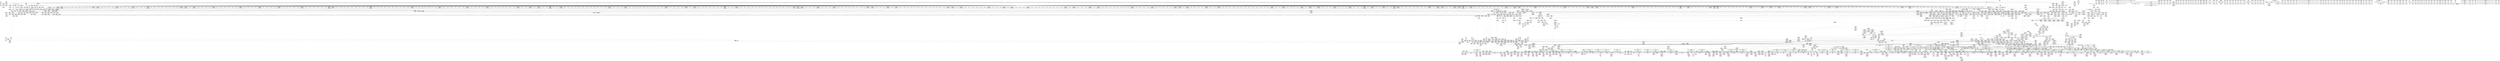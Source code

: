 digraph {
	CE0x4e97cb0 [shape=record,shape=Mrecord,label="{CE0x4e97cb0|0:_i16,_12:_i32,_56:_i8*,_:_CRE_582,583_}"]
	CE0x4f27590 [shape=record,shape=Mrecord,label="{CE0x4f27590|file_mask_to_av:_tmp17|security/selinux/hooks.c,1878}"]
	CE0x4f39f50 [shape=record,shape=Mrecord,label="{CE0x4f39f50|__validate_creds:_tmp3|include/linux/cred.h,173|*SummSource*}"]
	CE0x4e59b80 [shape=record,shape=Mrecord,label="{CE0x4e59b80|__validate_creds:_if.end}"]
	CE0x4f475d0 [shape=record,shape=Mrecord,label="{CE0x4f475d0|avc_audit_required:_and4|security/selinux/include/avc.h,77|*SummSink*}"]
	CE0x4e93560 [shape=record,shape=Mrecord,label="{CE0x4e93560|0:_i16,_12:_i32,_56:_i8*,_:_CRE_478,479_}"]
	CE0x4f8aeb0 [shape=record,shape=Mrecord,label="{CE0x4f8aeb0|avc_audit_required:_tmp12|*LoadInst*|security/selinux/include/avc.h,94}"]
	CE0x4fa2370 [shape=record,shape=Mrecord,label="{CE0x4fa2370|avc_audit_required:_tmp31}"]
	CE0x4e91020 [shape=record,shape=Mrecord,label="{CE0x4e91020|0:_i16,_12:_i32,_56:_i8*,_:_CRE_416,424_|*MultipleSource*|Function::selinux_inode_permission&Arg::inode::|security/selinux/hooks.c,2857}"]
	CE0x4e25a10 [shape=record,shape=Mrecord,label="{CE0x4e25a10|selinux_inode_permission:_tmp3|*SummSource*}"]
	CE0x4e8ce90 [shape=record,shape=Mrecord,label="{CE0x4e8ce90|0:_i16,_12:_i32,_56:_i8*,_:_CRE_278,279_}"]
	CE0x4f5c9d0 [shape=record,shape=Mrecord,label="{CE0x4f5c9d0|current_sid:_tmp22|security/selinux/hooks.c,218|*SummSource*}"]
	CE0x4ef2930 [shape=record,shape=Mrecord,label="{CE0x4ef2930|i64*_getelementptr_inbounds_(_26_x_i64_,_26_x_i64_*___llvm_gcov_ctr231,_i64_0,_i64_17)|*Constant*|*SummSink*}"]
	CE0x4e882a0 [shape=record,shape=Mrecord,label="{CE0x4e882a0|0:_i16,_12:_i32,_56:_i8*,_:_CRE_193,194_}"]
	CE0x4e825e0 [shape=record,shape=Mrecord,label="{CE0x4e825e0|0:_i16,_12:_i32,_56:_i8*,_:_CRE_56,64_|*MultipleSource*|Function::selinux_inode_permission&Arg::inode::|security/selinux/hooks.c,2857}"]
	CE0x4efe7f0 [shape=record,shape=Mrecord,label="{CE0x4efe7f0|28:_i32,_32:_i16,_:_CRE_68,69_}"]
	CE0x4e74370 [shape=record,shape=Mrecord,label="{CE0x4e74370|audit_inode_permission:_call|security/selinux/hooks.c,2829|*SummSink*}"]
	CE0x4eef280 [shape=record,shape=Mrecord,label="{CE0x4eef280|selinux_inode_permission:_tmp58|security/selinux/hooks.c,2876|*SummSource*}"]
	CE0x4e55750 [shape=record,shape=Mrecord,label="{CE0x4e55750|selinux_inode_permission:_tmp28|security/selinux/hooks.c,2855|*SummSource*}"]
	CE0x4e6d710 [shape=record,shape=Mrecord,label="{CE0x4e6d710|file_mask_to_av:_tobool|security/selinux/hooks.c,1875}"]
	CE0x4e8e150 [shape=record,shape=Mrecord,label="{CE0x4e8e150|0:_i16,_12:_i32,_56:_i8*,_:_CRE_293,294_}"]
	CE0x4efd270 [shape=record,shape=Mrecord,label="{CE0x4efd270|28:_i32,_32:_i16,_:_CRE_50,51_}"]
	CE0x4e8be50 [shape=record,shape=Mrecord,label="{CE0x4e8be50|0:_i16,_12:_i32,_56:_i8*,_:_CRE_265,266_}"]
	CE0x4e741f0 [shape=record,shape=Mrecord,label="{CE0x4e741f0|audit_inode_permission:_call|security/selinux/hooks.c,2829|*SummSource*}"]
	CE0x4f938f0 [shape=record,shape=Mrecord,label="{CE0x4f938f0|i64_3|*Constant*}"]
	CE0x4ee9050 [shape=record,shape=Mrecord,label="{CE0x4ee9050|GLOBAL:_avc_has_perm_noaudit|*Constant*|*SummSource*}"]
	CE0x4fc8e00 [shape=record,shape=Mrecord,label="{CE0x4fc8e00|i64*_getelementptr_inbounds_(_11_x_i64_,_11_x_i64_*___llvm_gcov_ctr125,_i64_0,_i64_9)|*Constant*|*SummSink*}"]
	CE0x4efc880 [shape=record,shape=Mrecord,label="{CE0x4efc880|file_mask_to_av:_mask|Function::file_mask_to_av&Arg::mask::|*SummSource*}"]
	CE0x4eefa00 [shape=record,shape=Mrecord,label="{CE0x4eefa00|i64*_getelementptr_inbounds_(_2_x_i64_,_2_x_i64_*___llvm_gcov_ctr98,_i64_0,_i64_0)|*Constant*|*SummSink*}"]
	CE0x4f273f0 [shape=record,shape=Mrecord,label="{CE0x4f273f0|file_mask_to_av:_tmp17|security/selinux/hooks.c,1878|*SummSink*}"]
	CE0x4e325b0 [shape=record,shape=Mrecord,label="{CE0x4e325b0|i64_3|*Constant*}"]
	CE0x4fca3b0 [shape=record,shape=Mrecord,label="{CE0x4fca3b0|i32_218|*Constant*|*SummSource*}"]
	CE0x4f1ef20 [shape=record,shape=Mrecord,label="{CE0x4f1ef20|file_mask_to_av:_tmp45|security/selinux/hooks.c,1889|*SummSink*}"]
	CE0x4ed2280 [shape=record,shape=Mrecord,label="{CE0x4ed2280|_call_void_mcount()_#3}"]
	CE0x4e68a50 [shape=record,shape=Mrecord,label="{CE0x4e68a50|selinux_inode_permission:_tmp}"]
	CE0x4e8a550 [shape=record,shape=Mrecord,label="{CE0x4e8a550|0:_i16,_12:_i32,_56:_i8*,_:_CRE_245,246_}"]
	CE0x4f36660 [shape=record,shape=Mrecord,label="{CE0x4f36660|file_mask_to_av:_tmp15|security/selinux/hooks.c,1877|*SummSink*}"]
	CE0x4f4b380 [shape=record,shape=Mrecord,label="{CE0x4f4b380|GLOBAL:___llvm_gcov_ctr147|Global_var:__llvm_gcov_ctr147|*SummSink*}"]
	CE0x4e2c4a0 [shape=record,shape=Mrecord,label="{CE0x4e2c4a0|get_current:_entry|*SummSink*}"]
	CE0x4f98fc0 [shape=record,shape=Mrecord,label="{CE0x4f98fc0|avc_audit_required:_tmp25|security/selinux/include/avc.h,97}"]
	CE0x4ed7c30 [shape=record,shape=Mrecord,label="{CE0x4ed7c30|avc_audit_required:_tmp9|security/selinux/include/avc.h,94|*SummSource*}"]
	CE0x4e432d0 [shape=record,shape=Mrecord,label="{CE0x4e432d0|_call_void_lockdep_rcu_suspicious(i8*_getelementptr_inbounds_(_25_x_i8_,_25_x_i8_*_.str3,_i32_0,_i32_0),_i32_2838,_i8*_getelementptr_inbounds_(_45_x_i8_,_45_x_i8_*_.str12,_i32_0,_i32_0))_#10,_!dbg_!27729|security/selinux/hooks.c,2838|*SummSink*}"]
	CE0x4e22c70 [shape=record,shape=Mrecord,label="{CE0x4e22c70|avc_audit_required:_tmp20|security/selinux/include/avc.h,96|*SummSource*}"]
	CE0x4e7bf00 [shape=record,shape=Mrecord,label="{CE0x4e7bf00|%struct.task_struct*_(%struct.task_struct**)*_asm_movq_%gs:$_1:P_,$0_,_r,im,_dirflag_,_fpsr_,_flags_}"]
	CE0x4ef5f50 [shape=record,shape=Mrecord,label="{CE0x4ef5f50|28:_i32,_32:_i16,_:_CRE_14,15_}"]
	CE0x4e2d670 [shape=record,shape=Mrecord,label="{CE0x4e2d670|selinux_inode_permission:_tmp19|security/selinux/hooks.c,2838}"]
	CE0x4f355a0 [shape=record,shape=Mrecord,label="{CE0x4f355a0|file_mask_to_av:_av.0}"]
	CE0x4e39170 [shape=record,shape=Mrecord,label="{CE0x4e39170|_ret_void,_!dbg_!27722|include/linux/cred.h,175}"]
	CE0x4f4a5f0 [shape=record,shape=Mrecord,label="{CE0x4f4a5f0|file_mask_to_av:_if.end32}"]
	CE0x4e54fd0 [shape=record,shape=Mrecord,label="{CE0x4e54fd0|selinux_inode_permission:_tmp27|security/selinux/hooks.c,2855|*SummSource*}"]
	CE0x4ea0930 [shape=record,shape=Mrecord,label="{CE0x4ea0930|0:_i16,_12:_i32,_56:_i8*,_:_CRE_889,890_}"]
	CE0x4ea4030 [shape=record,shape=Mrecord,label="{CE0x4ea4030|0:_i16,_12:_i32,_56:_i8*,_:_CRE_933,934_}"]
	CE0x4e15bf0 [shape=record,shape=Mrecord,label="{CE0x4e15bf0|selinux_inode_permission:_if.then48}"]
	CE0x4e70200 [shape=record,shape=Mrecord,label="{CE0x4e70200|i64_0|*Constant*}"]
	CE0x4f2f250 [shape=record,shape=Mrecord,label="{CE0x4f2f250|get_current:_tmp3}"]
	CE0x4f919a0 [shape=record,shape=Mrecord,label="{CE0x4f919a0|avc_audit_required:_bb}"]
	CE0x4e7abc0 [shape=record,shape=Mrecord,label="{CE0x4e7abc0|avc_audit_required:_tmp23|security/selinux/include/avc.h,96|*SummSource*}"]
	CE0x4e99ab0 [shape=record,shape=Mrecord,label="{CE0x4e99ab0|0:_i16,_12:_i32,_56:_i8*,_:_CRE_606,607_}"]
	CE0x4e9cea0 [shape=record,shape=Mrecord,label="{CE0x4e9cea0|0:_i16,_12:_i32,_56:_i8*,_:_CRE_744,752_|*MultipleSource*|Function::selinux_inode_permission&Arg::inode::|security/selinux/hooks.c,2857}"]
	CE0x4edc610 [shape=record,shape=Mrecord,label="{CE0x4edc610|current_sid:_tobool1|security/selinux/hooks.c,218}"]
	CE0x4e33360 [shape=record,shape=Mrecord,label="{CE0x4e33360|selinux_inode_permission:_if.end}"]
	CE0x4f3b400 [shape=record,shape=Mrecord,label="{CE0x4f3b400|__validate_creds:_expval|include/linux/cred.h,173|*SummSink*}"]
	CE0x4e8d610 [shape=record,shape=Mrecord,label="{CE0x4e8d610|0:_i16,_12:_i32,_56:_i8*,_:_CRE_284,285_}"]
	CE0x4e38b20 [shape=record,shape=Mrecord,label="{CE0x4e38b20|i32_2855|*Constant*|*SummSink*}"]
	CE0x4e9fdf0 [shape=record,shape=Mrecord,label="{CE0x4e9fdf0|0:_i16,_12:_i32,_56:_i8*,_:_CRE_880,881_}"]
	CE0x4f91d90 [shape=record,shape=Mrecord,label="{CE0x4f91d90|_call_void_mcount()_#3}"]
	CE0x4f3ff40 [shape=record,shape=Mrecord,label="{CE0x4f3ff40|file_mask_to_av:_tmp19|security/selinux/hooks.c,1880|*SummSource*}"]
	CE0x4f327b0 [shape=record,shape=Mrecord,label="{CE0x4f327b0|file_mask_to_av:_tmp8|security/selinux/hooks.c,1875|*SummSink*}"]
	CE0x4e7e280 [shape=record,shape=Mrecord,label="{CE0x4e7e280|file_mask_to_av:_and40|security/selinux/hooks.c,1890|*SummSource*}"]
	CE0x4f4e200 [shape=record,shape=Mrecord,label="{CE0x4f4e200|i64_12|*Constant*}"]
	CE0x4e507e0 [shape=record,shape=Mrecord,label="{CE0x4e507e0|selinux_inode_permission:_tmp44|security/selinux/hooks.c,2869|*SummSource*}"]
	CE0x4e793f0 [shape=record,shape=Mrecord,label="{CE0x4e793f0|selinux_inode_permission:_tmp57|security/selinux/hooks.c,2876|*SummSink*}"]
	CE0x4e8ba90 [shape=record,shape=Mrecord,label="{CE0x4e8ba90|0:_i16,_12:_i32,_56:_i8*,_:_CRE_262,263_}"]
	CE0x4e9aeb0 [shape=record,shape=Mrecord,label="{CE0x4e9aeb0|0:_i16,_12:_i32,_56:_i8*,_:_CRE_622,623_}"]
	CE0x4eda5d0 [shape=record,shape=Mrecord,label="{CE0x4eda5d0|avc_audit_required:_tmp7|*LoadInst*|security/selinux/include/avc.h,77|*SummSink*}"]
	CE0x4e82200 [shape=record,shape=Mrecord,label="{CE0x4e82200|0:_i16,_12:_i32,_56:_i8*,_:_CRE_40,48_|*MultipleSource*|Function::selinux_inode_permission&Arg::inode::|security/selinux/hooks.c,2857}"]
	CE0x4e8e010 [shape=record,shape=Mrecord,label="{CE0x4e8e010|0:_i16,_12:_i32,_56:_i8*,_:_CRE_292,293_}"]
	CE0x4f90a70 [shape=record,shape=Mrecord,label="{CE0x4f90a70|avc_audit_required:_if.end|*SummSink*}"]
	CE0x4e4e010 [shape=record,shape=Mrecord,label="{CE0x4e4e010|audit_inode_permission:_tmp8|security/selinux/hooks.c,2831|*SummSource*}"]
	CE0x4f28b80 [shape=record,shape=Mrecord,label="{CE0x4f28b80|i64_9|*Constant*|*SummSource*}"]
	CE0x4edbac0 [shape=record,shape=Mrecord,label="{CE0x4edbac0|i64_10|*Constant*}"]
	CE0x4e9d660 [shape=record,shape=Mrecord,label="{CE0x4e9d660|0:_i16,_12:_i32,_56:_i8*,_:_CRE_776,792_|*MultipleSource*|Function::selinux_inode_permission&Arg::inode::|security/selinux/hooks.c,2857}"]
	CE0x4f15730 [shape=record,shape=Mrecord,label="{CE0x4f15730|file_mask_to_av:_tmp54|security/selinux/hooks.c,1894|*SummSource*}"]
	CE0x4f02350 [shape=record,shape=Mrecord,label="{CE0x4f02350|file_mask_to_av:_tobool34|security/selinux/hooks.c,1888|*SummSource*}"]
	CE0x4f54070 [shape=record,shape=Mrecord,label="{CE0x4f54070|file_mask_to_av:_tmp37|security/selinux/hooks.c,1886}"]
	CE0x4e8ea10 [shape=record,shape=Mrecord,label="{CE0x4e8ea10|0:_i16,_12:_i32,_56:_i8*,_:_CRE_300,301_}"]
	CE0x4e286a0 [shape=record,shape=Mrecord,label="{CE0x4e286a0|audit_inode_permission:_denied|Function::audit_inode_permission&Arg::denied::}"]
	CE0x4e96b30 [shape=record,shape=Mrecord,label="{CE0x4e96b30|0:_i16,_12:_i32,_56:_i8*,_:_CRE_568,569_}"]
	CE0x4e73c20 [shape=record,shape=Mrecord,label="{CE0x4e73c20|file_mask_to_av:_tmp29|security/selinux/hooks.c,1883}"]
	CE0x4ee3dd0 [shape=record,shape=Mrecord,label="{CE0x4ee3dd0|28:_i32,_32:_i16,_:_CRE_118,119_}"]
	CE0x4f1a340 [shape=record,shape=Mrecord,label="{CE0x4f1a340|selinux_inode_permission:_tmp52|security/selinux/hooks.c,2873}"]
	CE0x4f191d0 [shape=record,shape=Mrecord,label="{CE0x4f191d0|selinux_inode_permission:_tmp49|security/selinux/hooks.c,2873}"]
	CE0x4f02100 [shape=record,shape=Mrecord,label="{CE0x4f02100|i64_20|*Constant*|*SummSink*}"]
	CE0x4fc87d0 [shape=record,shape=Mrecord,label="{CE0x4fc87d0|i32_218|*Constant*|*SummSink*}"]
	CE0x4e963b0 [shape=record,shape=Mrecord,label="{CE0x4e963b0|0:_i16,_12:_i32,_56:_i8*,_:_CRE_562,563_}"]
	CE0x4f1d1c0 [shape=record,shape=Mrecord,label="{CE0x4f1d1c0|selinux_inode_permission:_tmp56|security/selinux/hooks.c,2875}"]
	CE0x4eeda80 [shape=record,shape=Mrecord,label="{CE0x4eeda80|selinux_inode_permission:_lnot25|security/selinux/hooks.c,2857|*SummSource*}"]
	CE0x4e2c6b0 [shape=record,shape=Mrecord,label="{CE0x4e2c6b0|_ret_%struct.task_struct*_%tmp4,_!dbg_!27714|./arch/x86/include/asm/current.h,14|*SummSource*}"]
	CE0x4fa4d20 [shape=record,shape=Mrecord,label="{CE0x4fa4d20|audit_inode_permission:_bb|*SummSink*}"]
	CE0x4ea39f0 [shape=record,shape=Mrecord,label="{CE0x4ea39f0|0:_i16,_12:_i32,_56:_i8*,_:_CRE_928,929_}"]
	CE0x4f13f40 [shape=record,shape=Mrecord,label="{CE0x4f13f40|i64*_getelementptr_inbounds_(_28_x_i64_,_28_x_i64_*___llvm_gcov_ctr232,_i64_0,_i64_26)|*Constant*}"]
	CE0x4fb6170 [shape=record,shape=Mrecord,label="{CE0x4fb6170|i64*_getelementptr_inbounds_(_11_x_i64_,_11_x_i64_*___llvm_gcov_ctr125,_i64_0,_i64_1)|*Constant*|*SummSource*}"]
	CE0x4e7ec20 [shape=record,shape=Mrecord,label="{CE0x4e7ec20|i64_24|*Constant*}"]
	CE0x4f4a040 [shape=record,shape=Mrecord,label="{CE0x4f4a040|i64_512|*Constant*|*SummSink*}"]
	CE0x4f13a00 [shape=record,shape=Mrecord,label="{CE0x4f13a00|file_mask_to_av:_av.6|*SummSink*}"]
	CE0x4f8b070 [shape=record,shape=Mrecord,label="{CE0x4f8b070|avc_audit_required:_tmp12|*LoadInst*|security/selinux/include/avc.h,94|*SummSource*}"]
	CE0x4e88660 [shape=record,shape=Mrecord,label="{CE0x4e88660|0:_i16,_12:_i32,_56:_i8*,_:_CRE_196,197_}"]
	CE0x4e4f2e0 [shape=record,shape=Mrecord,label="{CE0x4e4f2e0|i64_19|*Constant*}"]
	CE0x4e71410 [shape=record,shape=Mrecord,label="{CE0x4e71410|i64_8192|*Constant*|*SummSource*}"]
	CE0x4f26ae0 [shape=record,shape=Mrecord,label="{CE0x4f26ae0|file_mask_to_av:_tmp16|security/selinux/hooks.c,1878|*SummSource*}"]
	CE0x4e4e3f0 [shape=record,shape=Mrecord,label="{CE0x4e4e3f0|audit_inode_permission:_tmp9|security/selinux/hooks.c,2831}"]
	CE0x4e847e0 [shape=record,shape=Mrecord,label="{CE0x4e847e0|0:_i16,_12:_i32,_56:_i8*,_:_CRE_146,147_}"]
	CE0x4e3eb50 [shape=record,shape=Mrecord,label="{CE0x4e3eb50|i64_4|*Constant*}"]
	CE0x4eeb890 [shape=record,shape=Mrecord,label="{CE0x4eeb890|avc_audit_required:_requested|Function::avc_audit_required&Arg::requested::|*SummSource*}"]
	CE0x4ee4470 [shape=record,shape=Mrecord,label="{CE0x4ee4470|28:_i32,_32:_i16,_:_CRE_144,152_|*MultipleSource*|*LoadInst*|security/selinux/hooks.c,2863|security/selinux/hooks.c,2863|security/selinux/hooks.c,2865}"]
	CE0x4e71810 [shape=record,shape=Mrecord,label="{CE0x4e71810|GLOBAL:_llvm.expect.i64|*Constant*}"]
	CE0x4f33d90 [shape=record,shape=Mrecord,label="{CE0x4f33d90|file_mask_to_av:_tmp13|security/selinux/hooks.c,1877|*SummSink*}"]
	CE0x4f319d0 [shape=record,shape=Mrecord,label="{CE0x4f319d0|i64*_getelementptr_inbounds_(_5_x_i64_,_5_x_i64_*___llvm_gcov_ctr155,_i64_0,_i64_4)|*Constant*|*SummSource*}"]
	CE0x4ef4730 [shape=record,shape=Mrecord,label="{CE0x4ef4730|_ret_i32_%tmp6,_!dbg_!27716|security/selinux/hooks.c,197|*SummSink*}"]
	CE0x4f00630 [shape=record,shape=Mrecord,label="{CE0x4f00630|i32_3|*Constant*|*SummSource*}"]
	CE0x4fc7500 [shape=record,shape=Mrecord,label="{CE0x4fc7500|current_sid:_tmp14|security/selinux/hooks.c,218|*SummSink*}"]
	CE0x4e8f690 [shape=record,shape=Mrecord,label="{CE0x4e8f690|0:_i16,_12:_i32,_56:_i8*,_:_CRE_310,311_}"]
	CE0x4fb7b60 [shape=record,shape=Mrecord,label="{CE0x4fb7b60|audit_inode_permission:_tmp14|security/selinux/hooks.c,2834|*SummSource*}"]
	CE0x4edd2c0 [shape=record,shape=Mrecord,label="{CE0x4edd2c0|avc_audit_required:_tmp8|security/selinux/include/avc.h,94|*SummSink*}"]
	CE0x4fb16f0 [shape=record,shape=Mrecord,label="{CE0x4fb16f0|audit_inode_permission:_tmp6|security/selinux/hooks.c,2831|*SummSink*}"]
	CE0x4e2d990 [shape=record,shape=Mrecord,label="{CE0x4e2d990|selinux_inode_permission:_tmp19|security/selinux/hooks.c,2838|*SummSink*}"]
	CE0x4f16de0 [shape=record,shape=Mrecord,label="{CE0x4f16de0|avc_audit_required:_if.end14|*SummSink*}"]
	CE0x4e85d20 [shape=record,shape=Mrecord,label="{CE0x4e85d20|0:_i16,_12:_i32,_56:_i8*,_:_CRE_163,164_}"]
	CE0x4e46ee0 [shape=record,shape=Mrecord,label="{CE0x4e46ee0|_call_void_mcount()_#3|*SummSink*}"]
	CE0x4edc6f0 [shape=record,shape=Mrecord,label="{CE0x4edc6f0|current_sid:_tobool1|security/selinux/hooks.c,218|*SummSource*}"]
	CE0x4f46420 [shape=record,shape=Mrecord,label="{CE0x4f46420|avc_audit_required:_conv|security/selinux/include/avc.h,76|*SummSink*}"]
	CE0x4e9b3b0 [shape=record,shape=Mrecord,label="{CE0x4e9b3b0|0:_i16,_12:_i32,_56:_i8*,_:_CRE_632,640_|*MultipleSource*|Function::selinux_inode_permission&Arg::inode::|security/selinux/hooks.c,2857}"]
	CE0x4f34cc0 [shape=record,shape=Mrecord,label="{CE0x4f34cc0|avc_audit_required:_tmp10|security/selinux/include/avc.h,94|*SummSource*}"]
	CE0x4e9ebb0 [shape=record,shape=Mrecord,label="{CE0x4e9ebb0|0:_i16,_12:_i32,_56:_i8*,_:_CRE_866,867_}"]
	CE0x4ed1e70 [shape=record,shape=Mrecord,label="{CE0x4ed1e70|i64_8192|*Constant*|*SummSink*}"]
	CE0x4e79a10 [shape=record,shape=Mrecord,label="{CE0x4e79a10|avc_audit_required:_tobool10|security/selinux/include/avc.h,96|*SummSink*}"]
	CE0x4f8cfc0 [shape=record,shape=Mrecord,label="{CE0x4f8cfc0|current_sid:_entry|*SummSink*}"]
	CE0x4fa2280 [shape=record,shape=Mrecord,label="{CE0x4fa2280|avc_audit_required:_tmp32|security/selinux/include/avc.h,100|*SummSource*}"]
	CE0x4fae360 [shape=record,shape=Mrecord,label="{CE0x4fae360|slow_avc_audit:_result|Function::slow_avc_audit&Arg::result::|*SummSource*}"]
	CE0x4fc4540 [shape=record,shape=Mrecord,label="{CE0x4fc4540|current_sid:_do.body|*SummSink*}"]
	CE0x4ef0d70 [shape=record,shape=Mrecord,label="{CE0x4ef0d70|selinux_inode_permission:_tmp32|security/selinux/hooks.c,2857}"]
	CE0x4f8b240 [shape=record,shape=Mrecord,label="{CE0x4f8b240|current_sid:_tmp3}"]
	CE0x4f53e70 [shape=record,shape=Mrecord,label="{CE0x4f53e70|file_mask_to_av:_tmp36|security/selinux/hooks.c,1886|*SummSink*}"]
	CE0x4f96c30 [shape=record,shape=Mrecord,label="{CE0x4f96c30|i64*_getelementptr_inbounds_(_15_x_i64_,_15_x_i64_*___llvm_gcov_ctr147,_i64_0,_i64_7)|*Constant*|*SummSource*}"]
	CE0x4e498b0 [shape=record,shape=Mrecord,label="{CE0x4e498b0|0:_i16,_12:_i32,_56:_i8*,_:_CRE_477,478_}"]
	CE0x4e80fa0 [shape=record,shape=Mrecord,label="{CE0x4e80fa0|0:_i16,_12:_i32,_56:_i8*,_:_CRE_136,137_}"]
	CE0x4ef41d0 [shape=record,shape=Mrecord,label="{CE0x4ef41d0|cred_sid:_cred|Function::cred_sid&Arg::cred::}"]
	CE0x4ea53a0 [shape=record,shape=Mrecord,label="{CE0x4ea53a0|0:_i16,_12:_i32,_56:_i8*,_:_CRE_981,982_}"]
	CE0x4f34370 [shape=record,shape=Mrecord,label="{CE0x4f34370|avc_audit_required:_land.lhs.true|*SummSink*}"]
	CE0x4eea410 [shape=record,shape=Mrecord,label="{CE0x4eea410|avc_has_perm_noaudit:_requested|Function::avc_has_perm_noaudit&Arg::requested::}"]
	CE0x4fbf1c0 [shape=record,shape=Mrecord,label="{CE0x4fbf1c0|current_sid:_do.end|*SummSource*}"]
	CE0x4ee6550 [shape=record,shape=Mrecord,label="{CE0x4ee6550|GLOBAL:_avc_audit_required|*Constant*|*SummSource*}"]
	CE0x4f2e460 [shape=record,shape=Mrecord,label="{CE0x4f2e460|file_mask_to_av:_tmp21|security/selinux/hooks.c,1880}"]
	CE0x4e3c290 [shape=record,shape=Mrecord,label="{CE0x4e3c290|selinux_inode_permission:_mask|Function::selinux_inode_permission&Arg::mask::|*SummSource*}"]
	CE0x4f1c6f0 [shape=record,shape=Mrecord,label="{CE0x4f1c6f0|selinux_inode_permission:_tmp55|security/selinux/hooks.c,2875}"]
	CE0x4e98070 [shape=record,shape=Mrecord,label="{CE0x4e98070|0:_i16,_12:_i32,_56:_i8*,_:_CRE_585,586_}"]
	CE0x4e55e00 [shape=record,shape=Mrecord,label="{CE0x4e55e00|GLOBAL:_audit_inode_permission|*Constant*}"]
	CE0x4f4af90 [shape=record,shape=Mrecord,label="{CE0x4f4af90|file_mask_to_av:_conv16|security/selinux/hooks.c,1881}"]
	CE0x4e30030 [shape=record,shape=Mrecord,label="{CE0x4e30030|get_current:_tmp1}"]
	CE0x4e4f4a0 [shape=record,shape=Mrecord,label="{CE0x4e4f4a0|i64_19|*Constant*|*SummSource*}"]
	CE0x4f18aa0 [shape=record,shape=Mrecord,label="{CE0x4f18aa0|selinux_inode_permission:_tmp53|security/selinux/hooks.c,2874|*SummSource*}"]
	CE0x4e3f850 [shape=record,shape=Mrecord,label="{CE0x4e3f850|selinux_inode_permission:_tmp2|*SummSource*}"]
	CE0x4fb5790 [shape=record,shape=Mrecord,label="{CE0x4fb5790|audit_inode_permission:_tmp13|security/selinux/hooks.c,2833|*SummSource*}"]
	CE0x4ef3d20 [shape=record,shape=Mrecord,label="{CE0x4ef3d20|GLOBAL:_cred_sid|*Constant*|*SummSink*}"]
	CE0x4effaf0 [shape=record,shape=Mrecord,label="{CE0x4effaf0|28:_i32,_32:_i16,_:_CRE_84,85_}"]
	CE0x4e2dea0 [shape=record,shape=Mrecord,label="{CE0x4e2dea0|i64_1|*Constant*|*SummSource*}"]
	CE0x4ee3910 [shape=record,shape=Mrecord,label="{CE0x4ee3910|28:_i32,_32:_i16,_:_CRE_114,115_}"]
	CE0x4e85820 [shape=record,shape=Mrecord,label="{CE0x4e85820|0:_i16,_12:_i32,_56:_i8*,_:_CRE_159,160_}"]
	CE0x4eedc00 [shape=record,shape=Mrecord,label="{CE0x4eedc00|selinux_inode_permission:_lnot25|security/selinux/hooks.c,2857|*SummSink*}"]
	CE0x4e2d7f0 [shape=record,shape=Mrecord,label="{CE0x4e2d7f0|selinux_inode_permission:_tmp19|security/selinux/hooks.c,2838|*SummSource*}"]
	CE0x4f9a6a0 [shape=record,shape=Mrecord,label="{CE0x4f9a6a0|i64*_getelementptr_inbounds_(_15_x_i64_,_15_x_i64_*___llvm_gcov_ctr147,_i64_0,_i64_12)|*Constant*}"]
	CE0x4f4a2e0 [shape=record,shape=Mrecord,label="{CE0x4f4a2e0|avc_audit_required:_lnot.ext|security/selinux/include/avc.h,76|*SummSink*}"]
	CE0x4fa5140 [shape=record,shape=Mrecord,label="{CE0x4fa5140|audit_inode_permission:_bb|*SummSource*}"]
	CE0x4e88160 [shape=record,shape=Mrecord,label="{CE0x4e88160|0:_i16,_12:_i32,_56:_i8*,_:_CRE_192,193_}"]
	CE0x4e53bc0 [shape=record,shape=Mrecord,label="{CE0x4e53bc0|selinux_inode_permission:_tmp25|security/selinux/hooks.c,2853|*SummSource*}"]
	CE0x4f35870 [shape=record,shape=Mrecord,label="{CE0x4f35870|file_mask_to_av:_conv3|security/selinux/hooks.c,1876|*SummSource*}"]
	CE0x4f2eff0 [shape=record,shape=Mrecord,label="{CE0x4f2eff0|get_current:_tmp4|./arch/x86/include/asm/current.h,14}"]
	CE0x4ee3f00 [shape=record,shape=Mrecord,label="{CE0x4ee3f00|28:_i32,_32:_i16,_:_CRE_119,120_}"]
	CE0x4e58db0 [shape=record,shape=Mrecord,label="{CE0x4e58db0|i64_11|*Constant*|*SummSource*}"]
	CE0x4e3fe80 [shape=record,shape=Mrecord,label="{CE0x4e3fe80|i64*_getelementptr_inbounds_(_26_x_i64_,_26_x_i64_*___llvm_gcov_ctr231,_i64_0,_i64_8)|*Constant*}"]
	CE0x4e31cf0 [shape=record,shape=Mrecord,label="{CE0x4e31cf0|selinux_inode_permission:_tmp8|security/selinux/hooks.c,2838|*SummSource*}"]
	CE0x4e3e2b0 [shape=record,shape=Mrecord,label="{CE0x4e3e2b0|selinux_inode_permission:_tmp8|security/selinux/hooks.c,2838|*SummSink*}"]
	CE0x4f42700 [shape=record,shape=Mrecord,label="{CE0x4f42700|file_mask_to_av:_and|security/selinux/hooks.c,1874|*SummSink*}"]
	CE0x4ee16d0 [shape=record,shape=Mrecord,label="{CE0x4ee16d0|28:_i32,_32:_i16,_:_CRE_85,86_}"]
	CE0x4ef57e0 [shape=record,shape=Mrecord,label="{CE0x4ef57e0|28:_i32,_32:_i16,_:_CRE_8,9_}"]
	CE0x4f3ab50 [shape=record,shape=Mrecord,label="{CE0x4f3ab50|get_current:_tmp3|*SummSink*}"]
	CE0x4ed24b0 [shape=record,shape=Mrecord,label="{CE0x4ed24b0|_call_void_mcount()_#3|*SummSink*}"]
	CE0x4eeb040 [shape=record,shape=Mrecord,label="{CE0x4eeb040|avc_has_perm_noaudit:_avd|Function::avc_has_perm_noaudit&Arg::avd::}"]
	CE0x4e9f530 [shape=record,shape=Mrecord,label="{CE0x4e9f530|0:_i16,_12:_i32,_56:_i8*,_:_CRE_873,874_}"]
	CE0x4ea1970 [shape=record,shape=Mrecord,label="{CE0x4ea1970|0:_i16,_12:_i32,_56:_i8*,_:_CRE_902,903_}"]
	CE0x4f58430 [shape=record,shape=Mrecord,label="{CE0x4f58430|file_mask_to_av:_tmp38|security/selinux/hooks.c,1887|*SummSink*}"]
	CE0x4fb1570 [shape=record,shape=Mrecord,label="{CE0x4fb1570|audit_inode_permission:_tmp6|security/selinux/hooks.c,2831|*SummSource*}"]
	CE0x4e774c0 [shape=record,shape=Mrecord,label="{CE0x4e774c0|avc_audit_required:_tobool|security/selinux/include/avc.h,76|*SummSink*}"]
	CE0x4fb6780 [shape=record,shape=Mrecord,label="{CE0x4fb6780|current_sid:_tmp4|security/selinux/hooks.c,218}"]
	CE0x4f9baa0 [shape=record,shape=Mrecord,label="{CE0x4f9baa0|avc_audit_required:_tmp30|*SummSource*}"]
	CE0x4e42690 [shape=record,shape=Mrecord,label="{CE0x4e42690|i1_true|*Constant*|*SummSink*}"]
	CE0x4f37040 [shape=record,shape=Mrecord,label="{CE0x4f37040|avc_audit_required:_tmp11|security/selinux/include/avc.h,94}"]
	CE0x4ee59c0 [shape=record,shape=Mrecord,label="{CE0x4ee59c0|selinux_inode_permission:_cond|security/selinux/hooks.c,2867|*SummSink*}"]
	CE0x4ef62e0 [shape=record,shape=Mrecord,label="{CE0x4ef62e0|28:_i32,_32:_i16,_:_CRE_17,18_}"]
	CE0x4e945f0 [shape=record,shape=Mrecord,label="{CE0x4e945f0|0:_i16,_12:_i32,_56:_i8*,_:_CRE_500,504_|*MultipleSource*|Function::selinux_inode_permission&Arg::inode::|security/selinux/hooks.c,2857}"]
	CE0x4fa20f0 [shape=record,shape=Mrecord,label="{CE0x4fa20f0|i64*_getelementptr_inbounds_(_15_x_i64_,_15_x_i64_*___llvm_gcov_ctr147,_i64_0,_i64_13)|*Constant*|*SummSource*}"]
	CE0x4fbdcf0 [shape=record,shape=Mrecord,label="{CE0x4fbdcf0|i64*_getelementptr_inbounds_(_11_x_i64_,_11_x_i64_*___llvm_gcov_ctr125,_i64_0,_i64_1)|*Constant*|*SummSink*}"]
	CE0x4f9b300 [shape=record,shape=Mrecord,label="{CE0x4f9b300|avc_audit_required:_tmp28|security/selinux/include/avc.h,99|*SummSource*}"]
	CE0x4ee4030 [shape=record,shape=Mrecord,label="{CE0x4ee4030|28:_i32,_32:_i16,_:_CRE_120,128_|*MultipleSource*|*LoadInst*|security/selinux/hooks.c,2863|security/selinux/hooks.c,2863|security/selinux/hooks.c,2865}"]
	CE0x4ed4e40 [shape=record,shape=Mrecord,label="{CE0x4ed4e40|_call_void_mcount()_#3|*SummSource*}"]
	CE0x4e7a790 [shape=record,shape=Mrecord,label="{CE0x4e7a790|avc_audit_required:_tmp22|security/selinux/include/avc.h,96|*SummSink*}"]
	CE0x4e67c40 [shape=record,shape=Mrecord,label="{CE0x4e67c40|selinux_inode_permission:_do.body21|*SummSink*}"]
	CE0x4f1e6e0 [shape=record,shape=Mrecord,label="{CE0x4f1e6e0|selinux_inode_permission:_tmp57|security/selinux/hooks.c,2876}"]
	CE0x4f17c70 [shape=record,shape=Mrecord,label="{CE0x4f17c70|audit_inode_permission:_flags|Function::audit_inode_permission&Arg::flags::|*SummSink*}"]
	CE0x4e7ec90 [shape=record,shape=Mrecord,label="{CE0x4e7ec90|file_mask_to_av:_tobool41|security/selinux/hooks.c,1890}"]
	CE0x4e812e0 [shape=record,shape=Mrecord,label="{CE0x4e812e0|0:_i16,_12:_i32,_56:_i8*,_:_CRE_2,4_|*MultipleSource*|Function::selinux_inode_permission&Arg::inode::|security/selinux/hooks.c,2857}"]
	CE0x4fb1dc0 [shape=record,shape=Mrecord,label="{CE0x4fb1dc0|audit_inode_permission:_tmp10|security/selinux/hooks.c,2832}"]
	CE0x4e89ee0 [shape=record,shape=Mrecord,label="{CE0x4e89ee0|0:_i16,_12:_i32,_56:_i8*,_:_CRE_241,242_}"]
	CE0x4e38cd0 [shape=record,shape=Mrecord,label="{CE0x4e38cd0|__validate_creds:_line|Function::__validate_creds&Arg::line::|*SummSink*}"]
	CE0x4f50080 [shape=record,shape=Mrecord,label="{CE0x4f50080|file_mask_to_av:_or21|security/selinux/hooks.c,1883|*SummSink*}"]
	CE0x4e88520 [shape=record,shape=Mrecord,label="{CE0x4e88520|0:_i16,_12:_i32,_56:_i8*,_:_CRE_195,196_}"]
	CE0x4ee7600 [shape=record,shape=Mrecord,label="{CE0x4ee7600|selinux_inode_permission:_conv36|security/selinux/hooks.c,2867|*SummSink*}"]
	CE0x4f8d8e0 [shape=record,shape=Mrecord,label="{CE0x4f8d8e0|avc_audit_required:_tobool8|security/selinux/include/avc.h,94|*SummSource*}"]
	CE0x4f92420 [shape=record,shape=Mrecord,label="{CE0x4f92420|current_sid:_if.end|*SummSink*}"]
	CE0x4f541a0 [shape=record,shape=Mrecord,label="{CE0x4f541a0|file_mask_to_av:_tmp37|security/selinux/hooks.c,1886|*SummSource*}"]
	CE0x4e93f60 [shape=record,shape=Mrecord,label="{CE0x4e93f60|0:_i16,_12:_i32,_56:_i8*,_:_CRE_486,487_}"]
	CE0x4f5b790 [shape=record,shape=Mrecord,label="{CE0x4f5b790|current_sid:_cred|security/selinux/hooks.c,218|*SummSink*}"]
	CE0x4f8ce50 [shape=record,shape=Mrecord,label="{CE0x4f8ce50|current_sid:_entry}"]
	CE0x4e45a50 [shape=record,shape=Mrecord,label="{CE0x4e45a50|i64*_getelementptr_inbounds_(_26_x_i64_,_26_x_i64_*___llvm_gcov_ctr231,_i64_0,_i64_6)|*Constant*|*SummSource*}"]
	CE0x4e95130 [shape=record,shape=Mrecord,label="{CE0x4e95130|0:_i16,_12:_i32,_56:_i8*,_:_CRE_536,540_|*MultipleSource*|Function::selinux_inode_permission&Arg::inode::|security/selinux/hooks.c,2857}"]
	CE0x4f1fc30 [shape=record,shape=Mrecord,label="{CE0x4f1fc30|file_mask_to_av:_conv36|security/selinux/hooks.c,1889}"]
	CE0x4f282d0 [shape=record,shape=Mrecord,label="{CE0x4f282d0|file_mask_to_av:_tmp6|security/selinux/hooks.c,1875|*SummSink*}"]
	CE0x4f03d60 [shape=record,shape=Mrecord,label="{CE0x4f03d60|file_mask_to_av:_tmp43|security/selinux/hooks.c,1888|*SummSink*}"]
	CE0x4f548d0 [shape=record,shape=Mrecord,label="{CE0x4f548d0|file_mask_to_av:_tmp38|security/selinux/hooks.c,1887}"]
	CE0x4e98e30 [shape=record,shape=Mrecord,label="{CE0x4e98e30|0:_i16,_12:_i32,_56:_i8*,_:_CRE_596,597_}"]
	CE0x4f29930 [shape=record,shape=Mrecord,label="{CE0x4f29930|avc_audit_required:_allowed|security/selinux/include/avc.h,75|*SummSink*}"]
	CE0x4f483e0 [shape=record,shape=Mrecord,label="{CE0x4f483e0|audit_inode_permission:_call|security/selinux/hooks.c,2829}"]
	CE0x4e57330 [shape=record,shape=Mrecord,label="{CE0x4e57330|__validate_creds:_cred|Function::__validate_creds&Arg::cred::}"]
	CE0x4ee86a0 [shape=record,shape=Mrecord,label="{CE0x4ee86a0|selinux_inode_permission:_tmp38|*LoadInst*|security/selinux/hooks.c,2863}"]
	CE0x4fa3420 [shape=record,shape=Mrecord,label="{CE0x4fa3420|avc_audit_required:_audited.2|*SummSink*}"]
	CE0x4f015f0 [shape=record,shape=Mrecord,label="{CE0x4f015f0|file_mask_to_av:_av.4|*SummSink*}"]
	CE0x4e4c5f0 [shape=record,shape=Mrecord,label="{CE0x4e4c5f0|slow_avc_audit:_a|Function::slow_avc_audit&Arg::a::}"]
	CE0x4ed49c0 [shape=record,shape=Mrecord,label="{CE0x4ed49c0|file_mask_to_av:_tmp25|security/selinux/hooks.c,1882}"]
	CE0x4ed15c0 [shape=record,shape=Mrecord,label="{CE0x4ed15c0|COLLAPSED:_GCMRE___llvm_gcov_ctr131_internal_global_2_x_i64_zeroinitializer:_elem_0:default:}"]
	CE0x4fa1290 [shape=record,shape=Mrecord,label="{CE0x4fa1290|avc_audit_required:_denied.0}"]
	CE0x4e84ce0 [shape=record,shape=Mrecord,label="{CE0x4e84ce0|0:_i16,_12:_i32,_56:_i8*,_:_CRE_150,151_}"]
	CE0x4ea11f0 [shape=record,shape=Mrecord,label="{CE0x4ea11f0|0:_i16,_12:_i32,_56:_i8*,_:_CRE_896,897_}"]
	CE0x4ede4d0 [shape=record,shape=Mrecord,label="{CE0x4ede4d0|i64_17|*Constant*|*SummSink*}"]
	CE0x4e33610 [shape=record,shape=Mrecord,label="{CE0x4e33610|selinux_inode_permission:_avd|security/selinux/hooks.c, 2844}"]
	CE0x4f18790 [shape=record,shape=Mrecord,label="{CE0x4f18790|selinux_inode_permission:_tobool51|security/selinux/hooks.c,2873|*SummSource*}"]
	CE0x4f25540 [shape=record,shape=Mrecord,label="{CE0x4f25540|file_mask_to_av:_tmp49|security/selinux/hooks.c,1890|*SummSink*}"]
	CE0x4f99600 [shape=record,shape=Mrecord,label="{CE0x4f99600|i64*_getelementptr_inbounds_(_15_x_i64_,_15_x_i64_*___llvm_gcov_ctr147,_i64_0,_i64_11)|*Constant*|*SummSource*}"]
	CE0x4faefe0 [shape=record,shape=Mrecord,label="{CE0x4faefe0|audit_inode_permission:_sclass|security/selinux/hooks.c,2829}"]
	CE0x4f8bdb0 [shape=record,shape=Mrecord,label="{CE0x4f8bdb0|avc_audit_required:_and7|security/selinux/include/avc.h,94|*SummSource*}"]
	CE0x4fbf560 [shape=record,shape=Mrecord,label="{CE0x4fbf560|i64*_getelementptr_inbounds_(_11_x_i64_,_11_x_i64_*___llvm_gcov_ctr125,_i64_0,_i64_0)|*Constant*}"]
	CE0x4e3d2c0 [shape=record,shape=Mrecord,label="{CE0x4e3d2c0|selinux_inode_permission:_and17|security/selinux/hooks.c,2849|*SummSink*}"]
	CE0x4f5c220 [shape=record,shape=Mrecord,label="{CE0x4f5c220|current_sid:_security|security/selinux/hooks.c,218}"]
	CE0x4e4f640 [shape=record,shape=Mrecord,label="{CE0x4e4f640|i64_19|*Constant*|*SummSink*}"]
	CE0x4f908c0 [shape=record,shape=Mrecord,label="{CE0x4f908c0|avc_audit_required:_if.end}"]
	CE0x4e90670 [shape=record,shape=Mrecord,label="{CE0x4e90670|0:_i16,_12:_i32,_56:_i8*,_:_CRE_376,384_|*MultipleSource*|Function::selinux_inode_permission&Arg::inode::|security/selinux/hooks.c,2857}"]
	CE0x4e6a9e0 [shape=record,shape=Mrecord,label="{CE0x4e6a9e0|selinux_inode_permission:_tmp17|security/selinux/hooks.c,2838|*SummSource*}"]
	CE0x4e68930 [shape=record,shape=Mrecord,label="{CE0x4e68930|cred_sid:_tmp1|*SummSource*}"]
	CE0x4ed5fb0 [shape=record,shape=Mrecord,label="{CE0x4ed5fb0|i32_1|*Constant*}"]
	CE0x4e6d6a0 [shape=record,shape=Mrecord,label="{CE0x4e6d6a0|i64_3|*Constant*}"]
	CE0x4e6a650 [shape=record,shape=Mrecord,label="{CE0x4e6a650|selinux_inode_permission:_tmp17|security/selinux/hooks.c,2838}"]
	CE0x4f59b80 [shape=record,shape=Mrecord,label="{CE0x4f59b80|i64*_getelementptr_inbounds_(_11_x_i64_,_11_x_i64_*___llvm_gcov_ctr125,_i64_0,_i64_10)|*Constant*}"]
	CE0x4e40c00 [shape=record,shape=Mrecord,label="{CE0x4e40c00|selinux_inode_permission:_tmp16|security/selinux/hooks.c,2838|*SummSink*}"]
	CE0x4e865e0 [shape=record,shape=Mrecord,label="{CE0x4e865e0|0:_i16,_12:_i32,_56:_i8*,_:_CRE_170,171_}"]
	CE0x4e30f10 [shape=record,shape=Mrecord,label="{CE0x4e30f10|get_current:_tmp1|*SummSource*}"]
	CE0x4e8c210 [shape=record,shape=Mrecord,label="{CE0x4e8c210|0:_i16,_12:_i32,_56:_i8*,_:_CRE_268,269_}"]
	CE0x4f32bd0 [shape=record,shape=Mrecord,label="{CE0x4f32bd0|0:_i32,_4:_i32,_8:_i32,_12:_i32,_:_CMRE_16,20_|*MultipleSource*|security/selinux/hooks.c,196|*LoadInst*|security/selinux/hooks.c,196|security/selinux/hooks.c,197}"]
	CE0x4e23a50 [shape=record,shape=Mrecord,label="{CE0x4e23a50|GLOBAL:_lockdep_rcu_suspicious|*Constant*}"]
	CE0x4f26dd0 [shape=record,shape=Mrecord,label="{CE0x4f26dd0|file_mask_to_av:_tmp16|security/selinux/hooks.c,1878|*SummSink*}"]
	CE0x4e59890 [shape=record,shape=Mrecord,label="{CE0x4e59890|selinux_inode_permission:_tmp21|security/selinux/hooks.c,2852}"]
	CE0x4f90000 [shape=record,shape=Mrecord,label="{CE0x4f90000|avc_audit_required:_tmp13|security/selinux/include/avc.h,94}"]
	CE0x4e24770 [shape=record,shape=Mrecord,label="{CE0x4e24770|i32_2838|*Constant*|*SummSink*}"]
	CE0x4ef9350 [shape=record,shape=Mrecord,label="{CE0x4ef9350|selinux_inode_permission:_tobool47|security/selinux/hooks.c,2869|*SummSink*}"]
	CE0x4e30bb0 [shape=record,shape=Mrecord,label="{CE0x4e30bb0|selinux_inode_permission:_entry|*SummSink*}"]
	CE0x4e9b130 [shape=record,shape=Mrecord,label="{CE0x4e9b130|0:_i16,_12:_i32,_56:_i8*,_:_CRE_864,865_}"]
	CE0x4e2edb0 [shape=record,shape=Mrecord,label="{CE0x4e2edb0|i32_1|*Constant*}"]
	CE0x4e35190 [shape=record,shape=Mrecord,label="{CE0x4e35190|selinux_inode_permission:_tmp11|security/selinux/hooks.c,2838}"]
	CE0x4e4b740 [shape=record,shape=Mrecord,label="{CE0x4e4b740|audit_inode_permission:_tmp4|security/selinux/hooks.c,2829}"]
	CE0x4f4c9b0 [shape=record,shape=Mrecord,label="{CE0x4f4c9b0|file_mask_to_av:_if.end24|*SummSource*}"]
	CE0x4f03390 [shape=record,shape=Mrecord,label="{CE0x4f03390|file_mask_to_av:_tmp41|security/selinux/hooks.c,1888|*SummSink*}"]
	CE0x4f4ac50 [shape=record,shape=Mrecord,label="{CE0x4f4ac50|audit_inode_permission:_if.then}"]
	CE0x4e4bd90 [shape=record,shape=Mrecord,label="{CE0x4e4bd90|slow_avc_audit:_ssid|Function::slow_avc_audit&Arg::ssid::}"]
	CE0x4ef5960 [shape=record,shape=Mrecord,label="{CE0x4ef5960|28:_i32,_32:_i16,_:_CRE_9,10_}"]
	CE0x4e78370 [shape=record,shape=Mrecord,label="{CE0x4e78370|file_mask_to_av:_tmp10|security/selinux/hooks.c,1876|*SummSource*}"]
	CE0x4e93ce0 [shape=record,shape=Mrecord,label="{CE0x4e93ce0|0:_i16,_12:_i32,_56:_i8*,_:_CRE_484,485_}"]
	CE0x4e2e360 [shape=record,shape=Mrecord,label="{CE0x4e2e360|i32_0|*Constant*|*SummSource*}"]
	CE0x4fc2730 [shape=record,shape=Mrecord,label="{CE0x4fc2730|current_sid:_tmp}"]
	CE0x4e3cbb0 [shape=record,shape=Mrecord,label="{CE0x4e3cbb0|i32_16|*Constant*|*SummSource*}"]
	CE0x4e4b6d0 [shape=record,shape=Mrecord,label="{CE0x4e4b6d0|slow_avc_audit:_entry}"]
	CE0x4f250a0 [shape=record,shape=Mrecord,label="{CE0x4f250a0|file_mask_to_av:_tmp48|security/selinux/hooks.c,1890|*SummSink*}"]
	CE0x4e8d4d0 [shape=record,shape=Mrecord,label="{CE0x4e8d4d0|0:_i16,_12:_i32,_56:_i8*,_:_CRE_283,284_}"]
	CE0x4e8a690 [shape=record,shape=Mrecord,label="{CE0x4e8a690|0:_i16,_12:_i32,_56:_i8*,_:_CRE_246,247_}"]
	CE0x4e28e10 [shape=record,shape=Mrecord,label="{CE0x4e28e10|audit_inode_permission:_result|Function::audit_inode_permission&Arg::result::}"]
	CE0x4ee1b60 [shape=record,shape=Mrecord,label="{CE0x4ee1b60|28:_i32,_32:_i16,_:_CRE_89,90_}"]
	CE0x4ed3140 [shape=record,shape=Mrecord,label="{CE0x4ed3140|file_mask_to_av:_av.0|*SummSource*}"]
	CE0x4fb1b40 [shape=record,shape=Mrecord,label="{CE0x4fb1b40|GLOBAL:___llvm_gcov_ctr233|Global_var:__llvm_gcov_ctr233|*SummSource*}"]
	CE0x4e6b620 [shape=record,shape=Mrecord,label="{CE0x4e6b620|selinux_inode_permission:_call3|security/selinux/hooks.c,2838}"]
	CE0x4e82bb0 [shape=record,shape=Mrecord,label="{CE0x4e82bb0|0:_i16,_12:_i32,_56:_i8*,_:_CRE_76,80_|*MultipleSource*|Function::selinux_inode_permission&Arg::inode::|security/selinux/hooks.c,2857}"]
	CE0x4e90c40 [shape=record,shape=Mrecord,label="{CE0x4e90c40|0:_i16,_12:_i32,_56:_i8*,_:_CRE_400,408_|*MultipleSource*|Function::selinux_inode_permission&Arg::inode::|security/selinux/hooks.c,2857}"]
	CE0x4e2bb80 [shape=record,shape=Mrecord,label="{CE0x4e2bb80|GLOBAL:_llvm.expect.i64|*Constant*|*SummSource*}"]
	CE0x4e986b0 [shape=record,shape=Mrecord,label="{CE0x4e986b0|0:_i16,_12:_i32,_56:_i8*,_:_CRE_590,591_}"]
	CE0x4f1a120 [shape=record,shape=Mrecord,label="{CE0x4f1a120|selinux_inode_permission:_tmp51|security/selinux/hooks.c,2873|*SummSink*}"]
	CE0x4e2cb50 [shape=record,shape=Mrecord,label="{CE0x4e2cb50|i32_78|*Constant*}"]
	CE0x4fc9600 [shape=record,shape=Mrecord,label="{CE0x4fc9600|current_sid:_tmp19|security/selinux/hooks.c,218|*SummSource*}"]
	CE0x4edebf0 [shape=record,shape=Mrecord,label="{CE0x4edebf0|file_mask_to_av:_tmp30|*SummSink*}"]
	CE0x4f128e0 [shape=record,shape=Mrecord,label="{CE0x4f128e0|file_mask_to_av:_conv43|security/selinux/hooks.c,1891}"]
	CE0x4f1f0c0 [shape=record,shape=Mrecord,label="{CE0x4f1f0c0|file_mask_to_av:_or37|security/selinux/hooks.c,1889}"]
	CE0x4ef9190 [shape=record,shape=Mrecord,label="{CE0x4ef9190|selinux_inode_permission:_tobool47|security/selinux/hooks.c,2869|*SummSource*}"]
	CE0x4f14cd0 [shape=record,shape=Mrecord,label="{CE0x4f14cd0|file_mask_to_av:_av.7}"]
	CE0x4fb7770 [shape=record,shape=Mrecord,label="{CE0x4fb7770|current_sid:_land.lhs.true2}"]
	CE0x4f177b0 [shape=record,shape=Mrecord,label="{CE0x4f177b0|avc_audit_required:_if.else12|*SummSource*}"]
	CE0x4e84a60 [shape=record,shape=Mrecord,label="{CE0x4e84a60|0:_i16,_12:_i32,_56:_i8*,_:_CRE_148,149_}"]
	CE0x4f3ce90 [shape=record,shape=Mrecord,label="{CE0x4f3ce90|file_mask_to_av:_tobool12|security/selinux/hooks.c,1880|*SummSink*}"]
	CE0x4f24a00 [shape=record,shape=Mrecord,label="{CE0x4f24a00|file_mask_to_av:_tmp47|security/selinux/hooks.c,1890|*SummSource*}"]
	CE0x4e4aae0 [shape=record,shape=Mrecord,label="{CE0x4e4aae0|selinux_inode_permission:_tmp24|security/selinux/hooks.c,2853|*SummSink*}"]
	CE0x4ed7070 [shape=record,shape=Mrecord,label="{CE0x4ed7070|file_mask_to_av:_tmp4|security/selinux/hooks.c,1874|*SummSink*}"]
	CE0x4e53440 [shape=record,shape=Mrecord,label="{CE0x4e53440|i64*_getelementptr_inbounds_(_2_x_i64_,_2_x_i64_*___llvm_gcov_ctr98,_i64_0,_i64_1)|*Constant*|*SummSink*}"]
	CE0x4ee36b0 [shape=record,shape=Mrecord,label="{CE0x4ee36b0|28:_i32,_32:_i16,_:_CRE_112,113_}"]
	CE0x4ee6260 [shape=record,shape=Mrecord,label="{CE0x4ee6260|selinux_inode_permission:_call37|security/selinux/hooks.c,2866|*SummSink*}"]
	CE0x4f01760 [shape=record,shape=Mrecord,label="{CE0x4f01760|file_mask_to_av:_and33|security/selinux/hooks.c,1888|*SummSource*}"]
	CE0x4eeb790 [shape=record,shape=Mrecord,label="{CE0x4eeb790|i64_131072|*Constant*|*SummSink*}"]
	CE0x4e1c270 [shape=record,shape=Mrecord,label="{CE0x4e1c270|selinux_inode_permission:_land.lhs.true|*SummSource*}"]
	CE0x4f02170 [shape=record,shape=Mrecord,label="{CE0x4f02170|file_mask_to_av:_tobool34|security/selinux/hooks.c,1888}"]
	CE0x4e83940 [shape=record,shape=Mrecord,label="{CE0x4e83940|0:_i16,_12:_i32,_56:_i8*,_:_CRE_128,136_|*MultipleSource*|Function::selinux_inode_permission&Arg::inode::|security/selinux/hooks.c,2857}"]
	CE0x4e2be30 [shape=record,shape=Mrecord,label="{CE0x4e2be30|selinux_inode_permission:_expval|security/selinux/hooks.c,2857|*SummSink*}"]
	CE0x4f364f0 [shape=record,shape=Mrecord,label="{CE0x4f364f0|file_mask_to_av:_tmp15|security/selinux/hooks.c,1877|*SummSource*}"]
	CE0x4fc1d30 [shape=record,shape=Mrecord,label="{CE0x4fc1d30|current_sid:_tmp7|security/selinux/hooks.c,218|*SummSource*}"]
	CE0x4f9adc0 [shape=record,shape=Mrecord,label="{CE0x4f9adc0|avc_audit_required:_tmp28|security/selinux/include/avc.h,99}"]
	CE0x4e78f90 [shape=record,shape=Mrecord,label="{CE0x4e78f90|i64*_getelementptr_inbounds_(_2_x_i64_,_2_x_i64_*___llvm_gcov_ctr98,_i64_0,_i64_1)|*Constant*}"]
	CE0x4e57fa0 [shape=record,shape=Mrecord,label="{CE0x4e57fa0|i32_15|*Constant*|*SummSink*}"]
	CE0x4ed8e40 [shape=record,shape=Mrecord,label="{CE0x4ed8e40|i32_-1|*Constant*|*SummSource*}"]
	CE0x4ef0610 [shape=record,shape=Mrecord,label="{CE0x4ef0610|i64_16|*Constant*}"]
	CE0x4e996f0 [shape=record,shape=Mrecord,label="{CE0x4e996f0|0:_i16,_12:_i32,_56:_i8*,_:_CRE_603,604_}"]
	CE0x4e6c120 [shape=record,shape=Mrecord,label="{CE0x4e6c120|GLOBAL:_get_current|*Constant*|*SummSink*}"]
	CE0x4f26120 [shape=record,shape=Mrecord,label="{CE0x4f26120|file_mask_to_av:_tmp51|security/selinux/hooks.c,1891|*SummSink*}"]
	CE0x4eed620 [shape=record,shape=Mrecord,label="{CE0x4eed620|selinux_inode_permission:_lnot|security/selinux/hooks.c,2857|*SummSink*}"]
	CE0x4f8d240 [shape=record,shape=Mrecord,label="{CE0x4f8d240|_ret_i32_%tmp24,_!dbg_!27742|security/selinux/hooks.c,220|*SummSource*}"]
	CE0x4f50500 [shape=record,shape=Mrecord,label="{CE0x4f50500|file_mask_to_av:_conv22|security/selinux/hooks.c,1883}"]
	CE0x4e81b70 [shape=record,shape=Mrecord,label="{CE0x4e81b70|0:_i16,_12:_i32,_56:_i8*,_:_CRE_16,24_|*MultipleSource*|Function::selinux_inode_permission&Arg::inode::|security/selinux/hooks.c,2857}"]
	CE0x4e937e0 [shape=record,shape=Mrecord,label="{CE0x4e937e0|0:_i16,_12:_i32,_56:_i8*,_:_CRE_480,481_}"]
	CE0x4f5e5a0 [shape=record,shape=Mrecord,label="{CE0x4f5e5a0|get_current:_tmp}"]
	CE0x4e28c80 [shape=record,shape=Mrecord,label="{CE0x4e28c80|audit_inode_permission:_denied|Function::audit_inode_permission&Arg::denied::|*SummSource*}"]
	CE0x4f24b70 [shape=record,shape=Mrecord,label="{CE0x4f24b70|file_mask_to_av:_tmp47|security/selinux/hooks.c,1890|*SummSink*}"]
	CE0x4e3d330 [shape=record,shape=Mrecord,label="{CE0x4e3d330|selinux_inode_permission:_tobool16|security/selinux/hooks.c,2848}"]
	CE0x4e7dfe0 [shape=record,shape=Mrecord,label="{CE0x4e7dfe0|file_mask_to_av:_av.5|*SummSource*}"]
	CE0x4e487f0 [shape=record,shape=Mrecord,label="{CE0x4e487f0|GLOBAL:___llvm_gcov_ctr231|Global_var:__llvm_gcov_ctr231|*SummSink*}"]
	CE0x4f4fea0 [shape=record,shape=Mrecord,label="{CE0x4f4fea0|avc_audit_required:_lnot1|security/selinux/include/avc.h,76|*SummSink*}"]
	CE0x4e95ae0 [shape=record,shape=Mrecord,label="{CE0x4e95ae0|0:_i16,_12:_i32,_56:_i8*,_:_CRE_555,556_}"]
	CE0x4f24130 [shape=record,shape=Mrecord,label="{CE0x4f24130|file_mask_to_av:_tmp46|security/selinux/hooks.c,1890|*SummSink*}"]
	CE0x4f1bf00 [shape=record,shape=Mrecord,label="{CE0x4f1bf00|selinux_inode_permission:_tmp54|security/selinux/hooks.c,2874|*SummSource*}"]
	CE0x4efef10 [shape=record,shape=Mrecord,label="{CE0x4efef10|28:_i32,_32:_i16,_:_CRE_74,75_}"]
	CE0x4e802c0 [shape=record,shape=Mrecord,label="{CE0x4e802c0|i32_4|*Constant*}"]
	CE0x4efa500 [shape=record,shape=Mrecord,label="{CE0x4efa500|selinux_inode_permission:_sclass|security/selinux/hooks.c,2865|*SummSink*}"]
	CE0x4e99470 [shape=record,shape=Mrecord,label="{CE0x4e99470|0:_i16,_12:_i32,_56:_i8*,_:_CRE_601,602_}"]
	CE0x4f5b400 [shape=record,shape=Mrecord,label="{CE0x4f5b400|_ret_%struct.task_struct*_%tmp4,_!dbg_!27714|./arch/x86/include/asm/current.h,14}"]
	CE0x4e58250 [shape=record,shape=Mrecord,label="{CE0x4e58250|selinux_inode_permission:_and17|security/selinux/hooks.c,2849|*SummSource*}"]
	CE0x4e71050 [shape=record,shape=Mrecord,label="{CE0x4e71050|__validate_creds:_conv|include/linux/cred.h,173}"]
	CE0x4e76dc0 [shape=record,shape=Mrecord,label="{CE0x4e76dc0|file_mask_to_av:_tmp17|security/selinux/hooks.c,1878|*SummSource*}"]
	CE0x4f9a390 [shape=record,shape=Mrecord,label="{CE0x4f9a390|avc_audit_required:_tmp27|security/selinux/include/avc.h,99}"]
	CE0x4ed6590 [shape=record,shape=Mrecord,label="{CE0x4ed6590|current_sid:_call|security/selinux/hooks.c,218}"]
	CE0x4f1a500 [shape=record,shape=Mrecord,label="{CE0x4f1a500|selinux_inode_permission:_tmp52|security/selinux/hooks.c,2873|*SummSource*}"]
	CE0x4f252a0 [shape=record,shape=Mrecord,label="{CE0x4f252a0|file_mask_to_av:_tmp49|security/selinux/hooks.c,1890}"]
	CE0x4e31fd0 [shape=record,shape=Mrecord,label="{CE0x4e31fd0|selinux_inode_permission:_if.end20|*SummSource*}"]
	CE0x4f28740 [shape=record,shape=Mrecord,label="{CE0x4f28740|avc_audit_required:_tmp11|security/selinux/include/avc.h,94|*SummSource*}"]
	CE0x4e33680 [shape=record,shape=Mrecord,label="{CE0x4e33680|selinux_inode_permission:_avd|security/selinux/hooks.c, 2844|*SummSource*}"]
	CE0x4e346b0 [shape=record,shape=Mrecord,label="{CE0x4e346b0|selinux_inode_permission:_tmp9|security/selinux/hooks.c,2838}"]
	CE0x4e42a60 [shape=record,shape=Mrecord,label="{CE0x4e42a60|i8_1|*Constant*}"]
	CE0x4f2e120 [shape=record,shape=Mrecord,label="{CE0x4f2e120|file_mask_to_av:_tmp20|security/selinux/hooks.c,1880|*SummSource*}"]
	CE0x4e4c160 [shape=record,shape=Mrecord,label="{CE0x4e4c160|slow_avc_audit:_tsid|Function::slow_avc_audit&Arg::tsid::}"]
	CE0x4f448d0 [shape=record,shape=Mrecord,label="{CE0x4f448d0|file_mask_to_av:_if.then28|*SummSource*}"]
	CE0x4e919c0 [shape=record,shape=Mrecord,label="{CE0x4e919c0|selinux_inode_permission:_tobool38|security/selinux/hooks.c,2869|*SummSink*}"]
	CE0x4e53fa0 [shape=record,shape=Mrecord,label="{CE0x4e53fa0|selinux_inode_permission:_tmp26|security/selinux/hooks.c,2855}"]
	CE0x4fb3c90 [shape=record,shape=Mrecord,label="{CE0x4fb3c90|i64*_getelementptr_inbounds_(_6_x_i64_,_6_x_i64_*___llvm_gcov_ctr233,_i64_0,_i64_5)|*Constant*|*SummSource*}"]
	CE0x4e6e140 [shape=record,shape=Mrecord,label="{CE0x4e6e140|cred_sid:_sid|security/selinux/hooks.c,197|*SummSource*}"]
	CE0x4ef7360 [shape=record,shape=Mrecord,label="{CE0x4ef7360|28:_i32,_32:_i16,_:_CRE_48,49_}"]
	CE0x4e1acc0 [shape=record,shape=Mrecord,label="{CE0x4e1acc0|selinux_inode_permission:_tmp7|security/selinux/hooks.c,2838|*SummSink*}"]
	CE0x4e6f190 [shape=record,shape=Mrecord,label="{CE0x4e6f190|cred_sid:_tmp1|*SummSink*}"]
	CE0x4f35040 [shape=record,shape=Mrecord,label="{CE0x4f35040|file_mask_to_av:_if.then19|*SummSource*}"]
	CE0x4e968b0 [shape=record,shape=Mrecord,label="{CE0x4e968b0|0:_i16,_12:_i32,_56:_i8*,_:_CRE_566,567_}"]
	CE0x4e72380 [shape=record,shape=Mrecord,label="{CE0x4e72380|__validate_creds:_tmp5|include/linux/cred.h,173}"]
	CE0x4f8f820 [shape=record,shape=Mrecord,label="{CE0x4f8f820|avc_audit_required:_if.then9|*SummSource*}"]
	CE0x4fc5d10 [shape=record,shape=Mrecord,label="{CE0x4fc5d10|current_sid:_tmp8|security/selinux/hooks.c,218|*SummSource*}"]
	CE0x4e50620 [shape=record,shape=Mrecord,label="{CE0x4e50620|selinux_inode_permission:_tmp44|security/selinux/hooks.c,2869}"]
	CE0x4ef4310 [shape=record,shape=Mrecord,label="{CE0x4ef4310|cred_sid:_cred|Function::cred_sid&Arg::cred::|*SummSink*}"]
	CE0x4e982f0 [shape=record,shape=Mrecord,label="{CE0x4e982f0|0:_i16,_12:_i32,_56:_i8*,_:_CRE_587,588_}"]
	CE0x4ea3130 [shape=record,shape=Mrecord,label="{CE0x4ea3130|0:_i16,_12:_i32,_56:_i8*,_:_CRE_921,922_}"]
	CE0x4f353a0 [shape=record,shape=Mrecord,label="{CE0x4f353a0|i32_22|*Constant*}"]
	CE0x4e88020 [shape=record,shape=Mrecord,label="{CE0x4e88020|0:_i16,_12:_i32,_56:_i8*,_:_CRE_191,192_}"]
	CE0x4ee3580 [shape=record,shape=Mrecord,label="{CE0x4ee3580|28:_i32,_32:_i16,_:_CRE_111,112_}"]
	CE0x4e7e110 [shape=record,shape=Mrecord,label="{CE0x4e7e110|file_mask_to_av:_av.5|*SummSink*}"]
	CE0x4f9c2e0 [shape=record,shape=Mrecord,label="{CE0x4f9c2e0|avc_audit_required:_tmp29|*LoadInst*|security/selinux/include/avc.h,99}"]
	CE0x4f5bee0 [shape=record,shape=Mrecord,label="{CE0x4f5bee0|current_sid:_tmp21|security/selinux/hooks.c,218|*SummSink*}"]
	CE0x4ee2c00 [shape=record,shape=Mrecord,label="{CE0x4ee2c00|28:_i32,_32:_i16,_:_CRE_103,104_}"]
	CE0x4f12f10 [shape=record,shape=Mrecord,label="{CE0x4f12f10|file_mask_to_av:_or44|security/selinux/hooks.c,1891|*SummSource*}"]
	CE0x4e86360 [shape=record,shape=Mrecord,label="{CE0x4e86360|0:_i16,_12:_i32,_56:_i8*,_:_CRE_168,169_}"]
	CE0x4e91e90 [shape=record,shape=Mrecord,label="{CE0x4e91e90|_ret_i32_%audited.2,_!dbg_!27748|security/selinux/include/avc.h,101|*SummSource*}"]
	CE0x4e8c5d0 [shape=record,shape=Mrecord,label="{CE0x4e8c5d0|0:_i16,_12:_i32,_56:_i8*,_:_CRE_271,272_}"]
	CE0x4f49390 [shape=record,shape=Mrecord,label="{CE0x4f49390|avc_audit_required:_tmp3|security/selinux/include/avc.h,76|*SummSource*}"]
	CE0x4faf920 [shape=record,shape=Mrecord,label="{CE0x4faf920|audit_inode_permission:_tmp5|security/selinux/hooks.c,2829|*SummSource*}"]
	CE0x4ef88f0 [shape=record,shape=Mrecord,label="{CE0x4ef88f0|selinux_inode_permission:_expval46|security/selinux/hooks.c,2869}"]
	CE0x4e9da40 [shape=record,shape=Mrecord,label="{CE0x4e9da40|0:_i16,_12:_i32,_56:_i8*,_:_CRE_800,804_|*MultipleSource*|Function::selinux_inode_permission&Arg::inode::|security/selinux/hooks.c,2857}"]
	CE0x4e50f00 [shape=record,shape=Mrecord,label="{CE0x4e50f00|selinux_inode_permission:_tmp45|security/selinux/hooks.c,2869|*SummSink*}"]
	CE0x4e3c6f0 [shape=record,shape=Mrecord,label="{CE0x4e3c6f0|selinux_inode_permission:_and|security/selinux/hooks.c,2841|*SummSource*}"]
	CE0x4e9cac0 [shape=record,shape=Mrecord,label="{CE0x4e9cac0|0:_i16,_12:_i32,_56:_i8*,_:_CRE_728,736_|*MultipleSource*|Function::selinux_inode_permission&Arg::inode::|security/selinux/hooks.c,2857}"]
	CE0x4f484c0 [shape=record,shape=Mrecord,label="{CE0x4f484c0|audit_inode_permission:_inode1|security/selinux/hooks.c,2827|*SummSink*}"]
	CE0x4f38220 [shape=record,shape=Mrecord,label="{CE0x4f38220|file_mask_to_av:_tmp31|*SummSink*}"]
	CE0x4e3ec20 [shape=record,shape=Mrecord,label="{CE0x4e3ec20|i64_4|*Constant*|*SummSource*}"]
	CE0x4e841a0 [shape=record,shape=Mrecord,label="{CE0x4e841a0|0:_i16,_12:_i32,_56:_i8*,_:_CRE_141,142_}"]
	CE0x4e56300 [shape=record,shape=Mrecord,label="{CE0x4e56300|audit_inode_permission:_entry|*SummSource*}"]
	CE0x4e94970 [shape=record,shape=Mrecord,label="{CE0x4e94970|0:_i16,_12:_i32,_56:_i8*,_:_CRE_508,512_|*MultipleSource*|Function::selinux_inode_permission&Arg::inode::|security/selinux/hooks.c,2857}"]
	CE0x4ed7f80 [shape=record,shape=Mrecord,label="{CE0x4ed7f80|file_mask_to_av:_tmp5|security/selinux/hooks.c,1874|*SummSource*}"]
	CE0x4f45510 [shape=record,shape=Mrecord,label="{CE0x4f45510|avc_audit_required:_auditdeny3|security/selinux/include/avc.h,77|*SummSource*}"]
	CE0x4edc310 [shape=record,shape=Mrecord,label="{CE0x4edc310|i64_9|*Constant*}"]
	CE0x4e237d0 [shape=record,shape=Mrecord,label="{CE0x4e237d0|i8*_getelementptr_inbounds_(_25_x_i8_,_25_x_i8_*_.str3,_i32_0,_i32_0)|*Constant*|*SummSource*}"]
	CE0x4fa32c0 [shape=record,shape=Mrecord,label="{CE0x4fa32c0|avc_audit_required:_audited.2|*SummSource*}"]
	CE0x4e89560 [shape=record,shape=Mrecord,label="{CE0x4e89560|0:_i16,_12:_i32,_56:_i8*,_:_CRE_240,241_}"]
	CE0x4ed99e0 [shape=record,shape=Mrecord,label="{CE0x4ed99e0|file_mask_to_av:_tmp3|security/selinux/hooks.c,1874|*SummSource*}"]
	CE0x4f2e530 [shape=record,shape=Mrecord,label="{CE0x4f2e530|__validate_creds:_if.end|*SummSink*}"]
	CE0x4f36dd0 [shape=record,shape=Mrecord,label="{CE0x4f36dd0|avc_audit_required:_tmp10|security/selinux/include/avc.h,94|*SummSink*}"]
	CE0x4f932b0 [shape=record,shape=Mrecord,label="{CE0x4f932b0|avc_audit_required:_tmp15|security/selinux/include/avc.h,94}"]
	CE0x4e96db0 [shape=record,shape=Mrecord,label="{CE0x4e96db0|0:_i16,_12:_i32,_56:_i8*,_:_CRE_570,571_}"]
	CE0x4e78300 [shape=record,shape=Mrecord,label="{CE0x4e78300|file_mask_to_av:_tmp10|security/selinux/hooks.c,1876}"]
	CE0x4f34f70 [shape=record,shape=Mrecord,label="{CE0x4f34f70|file_mask_to_av:_if.then19}"]
	CE0x4ef30a0 [shape=record,shape=Mrecord,label="{CE0x4ef30a0|selinux_inode_permission:_call31|security/selinux/hooks.c,2862}"]
	CE0x4f42f00 [shape=record,shape=Mrecord,label="{CE0x4f42f00|file_mask_to_av:_or15|security/selinux/hooks.c,1881|*SummSink*}"]
	CE0x4f8cbe0 [shape=record,shape=Mrecord,label="{CE0x4f8cbe0|avc_audit_required:_tmp19|security/selinux/include/avc.h,96|*SummSource*}"]
	CE0x4f91710 [shape=record,shape=Mrecord,label="{CE0x4f91710|avc_audit_required:_if.then}"]
	CE0x4fa31b0 [shape=record,shape=Mrecord,label="{CE0x4fa31b0|avc_audit_required:_audited.2}"]
	CE0x4e594f0 [shape=record,shape=Mrecord,label="{CE0x4e594f0|selinux_inode_permission:_tmp20|security/selinux/hooks.c,2852|*SummSink*}"]
	CE0x4e73570 [shape=record,shape=Mrecord,label="{CE0x4e73570|__validate_creds:_lnot.ext|include/linux/cred.h,173|*SummSink*}"]
	CE0x4f40640 [shape=record,shape=Mrecord,label="{CE0x4f40640|file_mask_to_av:_and|security/selinux/hooks.c,1874}"]
	CE0x4e6a5e0 [shape=record,shape=Mrecord,label="{CE0x4e6a5e0|i64*_getelementptr_inbounds_(_26_x_i64_,_26_x_i64_*___llvm_gcov_ctr231,_i64_0,_i64_9)|*Constant*|*SummSink*}"]
	CE0x4f4b570 [shape=record,shape=Mrecord,label="{CE0x4f4b570|avc_audit_required:_tmp4|security/selinux/include/avc.h,76}"]
	CE0x4ee81f0 [shape=record,shape=Mrecord,label="{CE0x4ee81f0|selinux_inode_permission:_i_security|security/selinux/hooks.c,2863|*SummSource*}"]
	CE0x4eee6e0 [shape=record,shape=Mrecord,label="{CE0x4eee6e0|selinux_inode_permission:_conv|security/selinux/hooks.c,2857|*SummSink*}"]
	CE0x4f431c0 [shape=record,shape=Mrecord,label="{CE0x4f431c0|current_sid:_tobool1|security/selinux/hooks.c,218|*SummSink*}"]
	CE0x4e69f40 [shape=record,shape=Mrecord,label="{CE0x4e69f40|GLOBAL:___llvm_gcov_ctr155|Global_var:__llvm_gcov_ctr155}"]
	CE0x4e95ff0 [shape=record,shape=Mrecord,label="{CE0x4e95ff0|0:_i16,_12:_i32,_56:_i8*,_:_CRE_559,560_}"]
	CE0x4f33880 [shape=record,shape=Mrecord,label="{CE0x4f33880|file_mask_to_av:_tmp9|security/selinux/hooks.c,1875|*SummSink*}"]
	CE0x4e9ed30 [shape=record,shape=Mrecord,label="{CE0x4e9ed30|0:_i16,_12:_i32,_56:_i8*,_:_CRE_868,869_}"]
	CE0x4e4e6e0 [shape=record,shape=Mrecord,label="{CE0x4e4e6e0|audit_inode_permission:_tmp9|security/selinux/hooks.c,2831|*SummSink*}"]
	CE0x4e35310 [shape=record,shape=Mrecord,label="{CE0x4e35310|selinux_inode_permission:_tmp11|security/selinux/hooks.c,2838|*SummSink*}"]
	CE0x4ef1d10 [shape=record,shape=Mrecord,label="{CE0x4ef1d10|selinux_inode_permission:_tmp34|security/selinux/hooks.c,2857|*SummSink*}"]
	CE0x4f90500 [shape=record,shape=Mrecord,label="{CE0x4f90500|current_sid:_tobool|security/selinux/hooks.c,218}"]
	CE0x4f1cda0 [shape=record,shape=Mrecord,label="{CE0x4f1cda0|i64*_getelementptr_inbounds_(_26_x_i64_,_26_x_i64_*___llvm_gcov_ctr231,_i64_0,_i64_24)|*Constant*|*SummSource*}"]
	CE0x4f32ea0 [shape=record,shape=Mrecord,label="{CE0x4f32ea0|file_mask_to_av:_tmp13|security/selinux/hooks.c,1877}"]
	CE0x4e557c0 [shape=record,shape=Mrecord,label="{CE0x4e557c0|selinux_inode_permission:_tmp28|security/selinux/hooks.c,2855}"]
	CE0x4f288f0 [shape=record,shape=Mrecord,label="{CE0x4f288f0|avc_audit_required:_tmp11|security/selinux/include/avc.h,94|*SummSink*}"]
	CE0x4f49f10 [shape=record,shape=Mrecord,label="{CE0x4f49f10|i64_512|*Constant*|*SummSource*}"]
	CE0x4e7c750 [shape=record,shape=Mrecord,label="{CE0x4e7c750|audit_inode_permission:_tmp1|*SummSink*}"]
	CE0x4efc9f0 [shape=record,shape=Mrecord,label="{CE0x4efc9f0|file_mask_to_av:_mask|Function::file_mask_to_av&Arg::mask::|*SummSink*}"]
	CE0x4e990b0 [shape=record,shape=Mrecord,label="{CE0x4e990b0|0:_i16,_12:_i32,_56:_i8*,_:_CRE_598,599_}"]
	CE0x4ef7660 [shape=record,shape=Mrecord,label="{CE0x4ef7660|selinux_inode_permission:_lnot41|security/selinux/hooks.c,2869|*SummSink*}"]
	CE0x4f8bf30 [shape=record,shape=Mrecord,label="{CE0x4f8bf30|avc_audit_required:_and7|security/selinux/include/avc.h,94|*SummSink*}"]
	CE0x4f8d1a0 [shape=record,shape=Mrecord,label="{CE0x4f8d1a0|_ret_i32_%tmp24,_!dbg_!27742|security/selinux/hooks.c,220}"]
	CE0x4f19030 [shape=record,shape=Mrecord,label="{CE0x4f19030|i64_21|*Constant*|*SummSource*}"]
	CE0x4f15920 [shape=record,shape=Mrecord,label="{CE0x4f15920|file_mask_to_av:_tmp55|security/selinux/hooks.c,1894|*SummSink*}"]
	CE0x4ef0a00 [shape=record,shape=Mrecord,label="{CE0x4ef0a00|selinux_inode_permission:_tmp31|security/selinux/hooks.c,2857|*SummSink*}"]
	CE0x4f35f00 [shape=record,shape=Mrecord,label="{CE0x4f35f00|file_mask_to_av:_if.end47}"]
	CE0x4e4aa70 [shape=record,shape=Mrecord,label="{CE0x4e4aa70|i64*_getelementptr_inbounds_(_26_x_i64_,_26_x_i64_*___llvm_gcov_ctr231,_i64_0,_i64_12)|*Constant*|*SummSink*}"]
	CE0x4e15a90 [shape=record,shape=Mrecord,label="{CE0x4e15a90|selinux_inode_permission:_if.end28|*SummSource*}"]
	CE0x4ef0680 [shape=record,shape=Mrecord,label="{CE0x4ef0680|i64_16|*Constant*|*SummSource*}"]
	CE0x4f5df00 [shape=record,shape=Mrecord,label="{CE0x4f5df00|get_current:_tmp2}"]
	CE0x4ef1770 [shape=record,shape=Mrecord,label="{CE0x4ef1770|selinux_inode_permission:_tmp33|security/selinux/hooks.c,2857|*SummSink*}"]
	CE0x4f140d0 [shape=record,shape=Mrecord,label="{CE0x4f140d0|i64*_getelementptr_inbounds_(_28_x_i64_,_28_x_i64_*___llvm_gcov_ctr232,_i64_0,_i64_26)|*Constant*|*SummSource*}"]
	CE0x4e6c7b0 [shape=record,shape=Mrecord,label="{CE0x4e6c7b0|file_mask_to_av:_av.2|*SummSource*}"]
	CE0x4e40a40 [shape=record,shape=Mrecord,label="{CE0x4e40a40|selinux_inode_permission:_tmp16|security/selinux/hooks.c,2838|*SummSource*}"]
	CE0x4ed2d40 [shape=record,shape=Mrecord,label="{CE0x4ed2d40|__validate_creds:_tobool|include/linux/cred.h,173|*SummSource*}"]
	CE0x6196700 [shape=record,shape=Mrecord,label="{CE0x6196700|i64_3|*Constant*|*SummSource*}"]
	CE0x4e78ab0 [shape=record,shape=Mrecord,label="{CE0x4e78ab0|file_mask_to_av:_if.else}"]
	CE0x4e694a0 [shape=record,shape=Mrecord,label="{CE0x4e694a0|selinux_inode_permission:_do.end}"]
	CE0x4f8c4c0 [shape=record,shape=Mrecord,label="{CE0x4f8c4c0|_call_void_mcount()_#3|*SummSink*}"]
	CE0x4e2cdd0 [shape=record,shape=Mrecord,label="{CE0x4e2cdd0|selinux_inode_permission:_cred4|security/selinux/hooks.c,2838}"]
	CE0x4e31020 [shape=record,shape=Mrecord,label="{CE0x4e31020|selinux_inode_permission:_entry|*SummSource*}"]
	CE0x4ee8ae0 [shape=record,shape=Mrecord,label="{CE0x4ee8ae0|selinux_inode_permission:_call33|security/selinux/hooks.c,2865|*SummSource*}"]
	CE0x4f29bf0 [shape=record,shape=Mrecord,label="{CE0x4f29bf0|i64*_getelementptr_inbounds_(_28_x_i64_,_28_x_i64_*___llvm_gcov_ctr232,_i64_0,_i64_8)|*Constant*|*SummSource*}"]
	CE0x4ee7a00 [shape=record,shape=Mrecord,label="{CE0x4ee7a00|selinux_inode_permission:_call37|security/selinux/hooks.c,2866|*SummSource*}"]
	CE0x4f24880 [shape=record,shape=Mrecord,label="{CE0x4f24880|file_mask_to_av:_tmp47|security/selinux/hooks.c,1890}"]
	CE0x4e79ee0 [shape=record,shape=Mrecord,label="{CE0x4e79ee0|avc_audit_required:_tmp21|security/selinux/include/avc.h,96|*SummSource*}"]
	CE0x4f30d10 [shape=record,shape=Mrecord,label="{CE0x4f30d10|i64*_getelementptr_inbounds_(_28_x_i64_,_28_x_i64_*___llvm_gcov_ctr232,_i64_0,_i64_14)|*Constant*}"]
	CE0x4f155c0 [shape=record,shape=Mrecord,label="{CE0x4f155c0|i64*_getelementptr_inbounds_(_28_x_i64_,_28_x_i64_*___llvm_gcov_ctr232,_i64_0,_i64_27)|*Constant*|*SummSource*}"]
	CE0x4e8bbd0 [shape=record,shape=Mrecord,label="{CE0x4e8bbd0|0:_i16,_12:_i32,_56:_i8*,_:_CRE_263,264_}"]
	CE0x4f4c8e0 [shape=record,shape=Mrecord,label="{CE0x4f4c8e0|file_mask_to_av:_if.end24}"]
	CE0x4e56730 [shape=record,shape=Mrecord,label="{CE0x4e56730|audit_inode_permission:_inode|Function::audit_inode_permission&Arg::inode::|*SummSource*}"]
	CE0x4fb01a0 [shape=record,shape=Mrecord,label="{CE0x4fb01a0|i32_(i32,_i32,_i16,_i32,_i32,_i32,_i32,_%struct.common_audit_data*,_i32)*_bitcast_(i32_(i32,_i32,_i16,_i32,_i32,_i32,_i32,_%struct.common_audit_data.495*,_i32)*_slow_avc_audit_to_i32_(i32,_i32,_i16,_i32,_i32,_i32,_i32,_%struct.common_audit_data*,_i32)*)|*Constant*}"]
	CE0x4f45060 [shape=record,shape=Mrecord,label="{CE0x4f45060|file_mask_to_av:_tmp23|security/selinux/hooks.c,1881|*SummSink*}"]
	CE0x4edd0f0 [shape=record,shape=Mrecord,label="{CE0x4edd0f0|file_mask_to_av:_if.else|*SummSink*}"]
	CE0x4e82f90 [shape=record,shape=Mrecord,label="{CE0x4e82f90|0:_i16,_12:_i32,_56:_i8*,_:_CRE_88,96_|*MultipleSource*|Function::selinux_inode_permission&Arg::inode::|security/selinux/hooks.c,2857}"]
	CE0x4fa0a70 [shape=record,shape=Mrecord,label="{CE0x4fa0a70|avc_audit_required:_tmp29|*LoadInst*|security/selinux/include/avc.h,99|*SummSink*}"]
	CE0x4f498f0 [shape=record,shape=Mrecord,label="{CE0x4f498f0|file_mask_to_av:_if.end46|*SummSink*}"]
	CE0x4e87c60 [shape=record,shape=Mrecord,label="{CE0x4e87c60|0:_i16,_12:_i32,_56:_i8*,_:_CRE_188,189_}"]
	CE0x4e99fb0 [shape=record,shape=Mrecord,label="{CE0x4e99fb0|0:_i16,_12:_i32,_56:_i8*,_:_CRE_610,611_}"]
	CE0x4ef6a00 [shape=record,shape=Mrecord,label="{CE0x4ef6a00|28:_i32,_32:_i16,_:_CRE_23,24_}"]
	CE0x4ea58a0 [shape=record,shape=Mrecord,label="{CE0x4ea58a0|0:_i16,_12:_i32,_56:_i8*,_:_CRE_984,988_|*MultipleSource*|Function::selinux_inode_permission&Arg::inode::|security/selinux/hooks.c,2857}"]
	CE0x4eed4a0 [shape=record,shape=Mrecord,label="{CE0x4eed4a0|selinux_inode_permission:_lnot|security/selinux/hooks.c,2857|*SummSource*}"]
	CE0x4fc99a0 [shape=record,shape=Mrecord,label="{CE0x4fc99a0|current_sid:_tmp18|security/selinux/hooks.c,218|*SummSource*}"]
	CE0x4e486f0 [shape=record,shape=Mrecord,label="{CE0x4e486f0|GLOBAL:___llvm_gcov_ctr231|Global_var:__llvm_gcov_ctr231}"]
	CE0x4f4a6c0 [shape=record,shape=Mrecord,label="{CE0x4f4a6c0|file_mask_to_av:_if.end32|*SummSource*}"]
	CE0x4ee2ad0 [shape=record,shape=Mrecord,label="{CE0x4ee2ad0|28:_i32,_32:_i16,_:_CRE_102,103_}"]
	CE0x4f4f840 [shape=record,shape=Mrecord,label="{CE0x4f4f840|file_mask_to_av:_if.then2|*SummSink*}"]
	CE0x4e897e0 [shape=record,shape=Mrecord,label="{CE0x4e897e0|0:_i16,_12:_i32,_56:_i8*,_:_CRE_212,216_|*MultipleSource*|Function::selinux_inode_permission&Arg::inode::|security/selinux/hooks.c,2857}"]
	CE0x4e8ec90 [shape=record,shape=Mrecord,label="{CE0x4e8ec90|0:_i16,_12:_i32,_56:_i8*,_:_CRE_302,303_}"]
	CE0x4f12a10 [shape=record,shape=Mrecord,label="{CE0x4f12a10|file_mask_to_av:_conv43|security/selinux/hooks.c,1891|*SummSource*}"]
	CE0x4e1c190 [shape=record,shape=Mrecord,label="{CE0x4e1c190|selinux_inode_permission:_land.lhs.true}"]
	CE0x4e8e790 [shape=record,shape=Mrecord,label="{CE0x4e8e790|0:_i16,_12:_i32,_56:_i8*,_:_CRE_298,299_}"]
	CE0x4e27a90 [shape=record,shape=Mrecord,label="{CE0x4e27a90|__validate_creds:_lnot|include/linux/cred.h,173|*SummSource*}"]
	CE0x4f17e70 [shape=record,shape=Mrecord,label="{CE0x4f17e70|_ret_i32_%retval.0,_!dbg_!27737|security/selinux/hooks.c,2834}"]
	CE0x4fc4720 [shape=record,shape=Mrecord,label="{CE0x4fc4720|current_sid:_if.then|*SummSource*}"]
	CE0x4e7a060 [shape=record,shape=Mrecord,label="{CE0x4e7a060|avc_audit_required:_tmp21|security/selinux/include/avc.h,96|*SummSink*}"]
	CE0x4e45570 [shape=record,shape=Mrecord,label="{CE0x4e45570|selinux_inode_permission:_do.end22|*SummSink*}"]
	CE0x4e9a9b0 [shape=record,shape=Mrecord,label="{CE0x4e9a9b0|0:_i16,_12:_i32,_56:_i8*,_:_CRE_618,619_}"]
	CE0x4e4f870 [shape=record,shape=Mrecord,label="{CE0x4e4f870|i64_18|*Constant*|*SummSource*}"]
	CE0x4eface0 [shape=record,shape=Mrecord,label="{CE0x4eface0|selinux_inode_permission:_call33|security/selinux/hooks.c,2865}"]
	CE0x4e92e30 [shape=record,shape=Mrecord,label="{CE0x4e92e30|selinux_inode_permission:_lnot39|security/selinux/hooks.c,2869|*SummSource*}"]
	CE0x4ea4800 [shape=record,shape=Mrecord,label="{CE0x4ea4800|0:_i16,_12:_i32,_56:_i8*,_:_CRE_952,960_|*MultipleSource*|Function::selinux_inode_permission&Arg::inode::|security/selinux/hooks.c,2857}"]
	CE0x4f35dc0 [shape=record,shape=Mrecord,label="{CE0x4f35dc0|file_mask_to_av:_if.then|*SummSink*}"]
	CE0x4e84560 [shape=record,shape=Mrecord,label="{CE0x4e84560|0:_i16,_12:_i32,_56:_i8*,_:_CRE_144,145_}"]
	CE0x4e4dae0 [shape=record,shape=Mrecord,label="{CE0x4e4dae0|audit_inode_permission:_tmp7|security/selinux/hooks.c,2831|*SummSource*}"]
	CE0x4f18b10 [shape=record,shape=Mrecord,label="{CE0x4f18b10|i64_22|*Constant*}"]
	CE0x4f3f5b0 [shape=record,shape=Mrecord,label="{CE0x4f3f5b0|file_mask_to_av:_and1|security/selinux/hooks.c,1875|*SummSink*}"]
	CE0x4e334a0 [shape=record,shape=Mrecord,label="{CE0x4e334a0|selinux_inode_permission:_if.end|*SummSource*}"]
	CE0x4efc380 [shape=record,shape=Mrecord,label="{CE0x4efc380|file_mask_to_av:_mode|Function::file_mask_to_av&Arg::mode::|*SummSource*}"]
	CE0x4f1ca70 [shape=record,shape=Mrecord,label="{CE0x4f1ca70|i64*_getelementptr_inbounds_(_26_x_i64_,_26_x_i64_*___llvm_gcov_ctr231,_i64_0,_i64_24)|*Constant*}"]
	CE0x4ea02f0 [shape=record,shape=Mrecord,label="{CE0x4ea02f0|0:_i16,_12:_i32,_56:_i8*,_:_CRE_884,885_}"]
	CE0x4e384d0 [shape=record,shape=Mrecord,label="{CE0x4e384d0|__validate_creds:_file|Function::__validate_creds&Arg::file::}"]
	CE0x4edd050 [shape=record,shape=Mrecord,label="{CE0x4edd050|file_mask_to_av:_if.else|*SummSource*}"]
	CE0x4fad930 [shape=record,shape=Mrecord,label="{CE0x4fad930|slow_avc_audit:_audited|Function::slow_avc_audit&Arg::audited::|*SummSource*}"]
	CE0x4f5da80 [shape=record,shape=Mrecord,label="{CE0x4f5da80|current_sid:_tmp24|security/selinux/hooks.c,220}"]
	CE0x4e74d70 [shape=record,shape=Mrecord,label="{CE0x4e74d70|i64*_getelementptr_inbounds_(_28_x_i64_,_28_x_i64_*___llvm_gcov_ctr232,_i64_0,_i64_8)|*Constant*}"]
	CE0x4f03220 [shape=record,shape=Mrecord,label="{CE0x4f03220|file_mask_to_av:_tmp41|security/selinux/hooks.c,1888|*SummSource*}"]
	CE0x4f8a2d0 [shape=record,shape=Mrecord,label="{CE0x4f8a2d0|avc_audit_required:_tmp18|security/selinux/include/avc.h,95|*SummSink*}"]
	CE0x4e35940 [shape=record,shape=Mrecord,label="{CE0x4e35940|i64*_getelementptr_inbounds_(_5_x_i64_,_5_x_i64_*___llvm_gcov_ctr155,_i64_0,_i64_3)|*Constant*|*SummSource*}"]
	CE0x4e692b0 [shape=record,shape=Mrecord,label="{CE0x4e692b0|selinux_inode_permission:_do.body|*SummSource*}"]
	CE0x4efdfa0 [shape=record,shape=Mrecord,label="{CE0x4efdfa0|28:_i32,_32:_i16,_:_CRE_61,62_}"]
	CE0x4f25b00 [shape=record,shape=Mrecord,label="{CE0x4f25b00|file_mask_to_av:_tmp50|security/selinux/hooks.c,1891}"]
	CE0x4e83d20 [shape=record,shape=Mrecord,label="{CE0x4e83d20|0:_i16,_12:_i32,_56:_i8*,_:_CRE_138,139_}"]
	CE0x4f4b100 [shape=record,shape=Mrecord,label="{CE0x4f4b100|file_mask_to_av:_conv16|security/selinux/hooks.c,1881|*SummSource*}"]
	CE0x4edc010 [shape=record,shape=Mrecord,label="{CE0x4edc010|i32_8|*Constant*|*SummSource*}"]
	CE0x4f59ec0 [shape=record,shape=Mrecord,label="{CE0x4f59ec0|current_sid:_tmp19|security/selinux/hooks.c,218|*SummSink*}"]
	CE0x4ea01b0 [shape=record,shape=Mrecord,label="{CE0x4ea01b0|0:_i16,_12:_i32,_56:_i8*,_:_CRE_883,884_}"]
	CE0x4efdae0 [shape=record,shape=Mrecord,label="{CE0x4efdae0|28:_i32,_32:_i16,_:_CRE_57,58_}"]
	CE0x4e8c710 [shape=record,shape=Mrecord,label="{CE0x4e8c710|0:_i16,_12:_i32,_56:_i8*,_:_CRE_272,273_}"]
	CE0x4e25b70 [shape=record,shape=Mrecord,label="{CE0x4e25b70|selinux_inode_permission:_tmp3|*SummSink*}"]
	CE0x4f00ba0 [shape=record,shape=Mrecord,label="{CE0x4f00ba0|file_mask_to_av:_conv31|security/selinux/hooks.c,1887|*SummSink*}"]
	CE0x4e2c750 [shape=record,shape=Mrecord,label="{CE0x4e2c750|_ret_%struct.task_struct*_%tmp4,_!dbg_!27714|./arch/x86/include/asm/current.h,14}"]
	CE0x4f27460 [shape=record,shape=Mrecord,label="{CE0x4f27460|file_mask_to_av:_or8|security/selinux/hooks.c,1878}"]
	CE0x4e99e70 [shape=record,shape=Mrecord,label="{CE0x4e99e70|0:_i16,_12:_i32,_56:_i8*,_:_CRE_609,610_}"]
	CE0x4e85460 [shape=record,shape=Mrecord,label="{CE0x4e85460|0:_i16,_12:_i32,_56:_i8*,_:_CRE_156,157_}"]
	CE0x4fbf0b0 [shape=record,shape=Mrecord,label="{CE0x4fbf0b0|current_sid:_do.end}"]
	CE0x4ee9310 [shape=record,shape=Mrecord,label="{CE0x4ee9310|avc_has_perm_noaudit:_entry}"]
	CE0x4f38f10 [shape=record,shape=Mrecord,label="{CE0x4f38f10|file_mask_to_av:_conv|security/selinux/hooks.c,1876|*SummSink*}"]
	CE0x4fb2320 [shape=record,shape=Mrecord,label="{CE0x4fb2320|audit_inode_permission:_tmp11|security/selinux/hooks.c,2832}"]
	CE0x4f276a0 [shape=record,shape=Mrecord,label="{CE0x4f276a0|avc_audit_required:_tmp|*SummSink*}"]
	CE0x4ef3920 [shape=record,shape=Mrecord,label="{CE0x4ef3920|GLOBAL:_cred_sid|*Constant*}"]
	CE0x4e73790 [shape=record,shape=Mrecord,label="{CE0x4e73790|file_mask_to_av:_tmp29|security/selinux/hooks.c,1883|*SummSink*}"]
	CE0x4e74f70 [shape=record,shape=Mrecord,label="{CE0x4e74f70|file_mask_to_av:_tmp12|security/selinux/hooks.c,1877|*SummSource*}"]
	CE0x4e90e30 [shape=record,shape=Mrecord,label="{CE0x4e90e30|0:_i16,_12:_i32,_56:_i8*,_:_CRE_408,416_|*MultipleSource*|Function::selinux_inode_permission&Arg::inode::|security/selinux/hooks.c,2857}"]
	CE0x4e4be00 [shape=record,shape=Mrecord,label="{CE0x4e4be00|slow_avc_audit:_ssid|Function::slow_avc_audit&Arg::ssid::|*SummSource*}"]
	CE0x4ee5e90 [shape=record,shape=Mrecord,label="{CE0x4ee5e90|selinux_inode_permission:_tobool34|security/selinux/hooks.c,2867|*SummSink*}"]
	CE0x4eea720 [shape=record,shape=Mrecord,label="{CE0x4eea720|avc_has_perm_noaudit:_requested|Function::avc_has_perm_noaudit&Arg::requested::|*SummSink*}"]
	CE0x4faf110 [shape=record,shape=Mrecord,label="{CE0x4faf110|audit_inode_permission:_sclass|security/selinux/hooks.c,2829|*SummSource*}"]
	CE0x4e40e40 [shape=record,shape=Mrecord,label="{CE0x4e40e40|i64_2|*Constant*|*SummSink*}"]
	CE0x4eec0a0 [shape=record,shape=Mrecord,label="{CE0x4eec0a0|avc_audit_required:_result|Function::avc_audit_required&Arg::result::|*SummSource*}"]
	CE0x4eed070 [shape=record,shape=Mrecord,label="{CE0x4eed070|selinux_inode_permission:_tobool24|security/selinux/hooks.c,2857|*SummSink*}"]
	CE0x4fc0db0 [shape=record,shape=Mrecord,label="{CE0x4fc0db0|current_sid:_if.end}"]
	CE0x4e3fb40 [shape=record,shape=Mrecord,label="{CE0x4e3fb40|selinux_inode_permission:_if.then48|*SummSink*}"]
	CE0x4e746e0 [shape=record,shape=Mrecord,label="{CE0x4e746e0|file_mask_to_av:_tobool|security/selinux/hooks.c,1875|*SummSource*}"]
	CE0x4fc35d0 [shape=record,shape=Mrecord,label="{CE0x4fc35d0|current_sid:_land.lhs.true|*SummSource*}"]
	CE0x4e8edd0 [shape=record,shape=Mrecord,label="{CE0x4e8edd0|0:_i16,_12:_i32,_56:_i8*,_:_CRE_303,304_}"]
	CE0x4e900a0 [shape=record,shape=Mrecord,label="{CE0x4e900a0|0:_i16,_12:_i32,_56:_i8*,_:_CRE_344,352_|*MultipleSource*|Function::selinux_inode_permission&Arg::inode::|security/selinux/hooks.c,2857}"]
	CE0x4f27e00 [shape=record,shape=Mrecord,label="{CE0x4f27e00|file_mask_to_av:_tmp15|security/selinux/hooks.c,1877}"]
	CE0x4e42310 [shape=record,shape=Mrecord,label="{CE0x4e42310|i1_true|*Constant*}"]
	CE0x4f30980 [shape=record,shape=Mrecord,label="{CE0x4f30980|cred_sid:_security|security/selinux/hooks.c,196|*SummSink*}"]
	CE0x4e3c8c0 [shape=record,shape=Mrecord,label="{CE0x4e3c8c0|selinux_inode_permission:_and15|security/selinux/hooks.c,2848|*SummSink*}"]
	CE0x4ea2370 [shape=record,shape=Mrecord,label="{CE0x4ea2370|0:_i16,_12:_i32,_56:_i8*,_:_CRE_910,911_}"]
	CE0x4e9f030 [shape=record,shape=Mrecord,label="{CE0x4e9f030|0:_i16,_12:_i32,_56:_i8*,_:_CRE_869,870_}"]
	CE0x4ee9680 [shape=record,shape=Mrecord,label="{CE0x4ee9680|avc_has_perm_noaudit:_ssid|Function::avc_has_perm_noaudit&Arg::ssid::|*SummSource*}"]
	CE0x4e84e20 [shape=record,shape=Mrecord,label="{CE0x4e84e20|0:_i16,_12:_i32,_56:_i8*,_:_CRE_151,152_}"]
	CE0x4eee900 [shape=record,shape=Mrecord,label="{CE0x4eee900|GLOBAL:_llvm.expect.i64|*Constant*}"]
	CE0x4f37a70 [shape=record,shape=Mrecord,label="{CE0x4f37a70|avc_audit_required:_tmp|*SummSource*}"]
	CE0x4e9c6e0 [shape=record,shape=Mrecord,label="{CE0x4e9c6e0|0:_i16,_12:_i32,_56:_i8*,_:_CRE_704,712_|*MultipleSource*|Function::selinux_inode_permission&Arg::inode::|security/selinux/hooks.c,2857}"]
	CE0x4f497e0 [shape=record,shape=Mrecord,label="{CE0x4f497e0|file_mask_to_av:_if.end46|*SummSource*}"]
	CE0x4ee7320 [shape=record,shape=Mrecord,label="{CE0x4ee7320|selinux_inode_permission:_conv36|security/selinux/hooks.c,2867}"]
	CE0x4ef4030 [shape=record,shape=Mrecord,label="{CE0x4ef4030|cred_sid:_entry|*SummSink*}"]
	CE0x4e31d60 [shape=record,shape=Mrecord,label="{CE0x4e31d60|selinux_inode_permission:_tmp8|security/selinux/hooks.c,2838}"]
	CE0x4fa2be0 [shape=record,shape=Mrecord,label="{CE0x4fa2be0|avc_audit_required:_denied.1}"]
	CE0x4e2cfc0 [shape=record,shape=Mrecord,label="{CE0x4e2cfc0|selinux_inode_permission:_cred4|security/selinux/hooks.c,2838|*SummSource*}"]
	CE0x4efb800 [shape=record,shape=Mrecord,label="{CE0x4efb800|selinux_inode_permission:_call30|security/selinux/hooks.c,2860|*SummSource*}"]
	CE0x4ea0070 [shape=record,shape=Mrecord,label="{CE0x4ea0070|0:_i16,_12:_i32,_56:_i8*,_:_CRE_882,883_}"]
	CE0x4e9c4f0 [shape=record,shape=Mrecord,label="{CE0x4e9c4f0|0:_i16,_12:_i32,_56:_i8*,_:_CRE_696,704_|*MultipleSource*|Function::selinux_inode_permission&Arg::inode::|security/selinux/hooks.c,2857}"]
	CE0x4e4d630 [shape=record,shape=Mrecord,label="{CE0x4e4d630|slow_avc_audit:_tclass|Function::slow_avc_audit&Arg::tclass::|*SummSink*}"]
	CE0x4fc02a0 [shape=record,shape=Mrecord,label="{CE0x4fc02a0|i64*_getelementptr_inbounds_(_11_x_i64_,_11_x_i64_*___llvm_gcov_ctr125,_i64_0,_i64_6)|*Constant*|*SummSource*}"]
	CE0x4e973f0 [shape=record,shape=Mrecord,label="{CE0x4e973f0|0:_i16,_12:_i32,_56:_i8*,_:_CRE_575,576_}"]
	CE0x4e9ff30 [shape=record,shape=Mrecord,label="{CE0x4e9ff30|0:_i16,_12:_i32,_56:_i8*,_:_CRE_881,882_}"]
	CE0x4f4b7a0 [shape=record,shape=Mrecord,label="{CE0x4f4b7a0|file_mask_to_av:_if.then6}"]
	CE0x4e8cc10 [shape=record,shape=Mrecord,label="{CE0x4e8cc10|0:_i16,_12:_i32,_56:_i8*,_:_CRE_276,277_}"]
	CE0x4ea4170 [shape=record,shape=Mrecord,label="{CE0x4ea4170|0:_i16,_12:_i32,_56:_i8*,_:_CRE_934,935_}"]
	CE0x4efede0 [shape=record,shape=Mrecord,label="{CE0x4efede0|28:_i32,_32:_i16,_:_CRE_73,74_}"]
	CE0x4ed2be0 [shape=record,shape=Mrecord,label="{CE0x4ed2be0|__validate_creds:_tobool|include/linux/cred.h,173}"]
	CE0x4f4aa20 [shape=record,shape=Mrecord,label="{CE0x4f4aa20|audit_inode_permission:_return}"]
	CE0x4e8d750 [shape=record,shape=Mrecord,label="{CE0x4e8d750|0:_i16,_12:_i32,_56:_i8*,_:_CRE_285,286_}"]
	CE0x4fc9b10 [shape=record,shape=Mrecord,label="{CE0x4fc9b10|current_sid:_tmp18|security/selinux/hooks.c,218|*SummSink*}"]
	CE0x4e7d6a0 [shape=record,shape=Mrecord,label="{CE0x4e7d6a0|file_mask_to_av:_or37|security/selinux/hooks.c,1889|*SummSource*}"]
	CE0x4efe590 [shape=record,shape=Mrecord,label="{CE0x4efe590|28:_i32,_32:_i16,_:_CRE_66,67_}"]
	CE0x4f00de0 [shape=record,shape=Mrecord,label="{CE0x4f00de0|file_mask_to_av:_or30|security/selinux/hooks.c,1887|*SummSink*}"]
	CE0x4e6eb20 [shape=record,shape=Mrecord,label="{CE0x4e6eb20|0:_i32,_4:_i32,_8:_i32,_12:_i32,_:_CMRE_4,8_|*MultipleSource*|security/selinux/hooks.c,196|*LoadInst*|security/selinux/hooks.c,196|security/selinux/hooks.c,197}"]
	CE0x4eeb1c0 [shape=record,shape=Mrecord,label="{CE0x4eeb1c0|avc_has_perm_noaudit:_avd|Function::avc_has_perm_noaudit&Arg::avd::|*SummSource*}"]
	CE0x4e8c350 [shape=record,shape=Mrecord,label="{CE0x4e8c350|0:_i16,_12:_i32,_56:_i8*,_:_CRE_269,270_}"]
	CE0x4fc1bb0 [shape=record,shape=Mrecord,label="{CE0x4fc1bb0|current_sid:_tmp7|security/selinux/hooks.c,218}"]
	CE0x4ed23a0 [shape=record,shape=Mrecord,label="{CE0x4ed23a0|_call_void_mcount()_#3|*SummSource*}"]
	CE0x4e70bd0 [shape=record,shape=Mrecord,label="{CE0x4e70bd0|avc_audit_required:_tobool2|security/selinux/include/avc.h,76|*SummSink*}"]
	CE0x4f96760 [shape=record,shape=Mrecord,label="{CE0x4f96760|current_sid:_call|security/selinux/hooks.c,218|*SummSink*}"]
	CE0x4f244a0 [shape=record,shape=Mrecord,label="{CE0x4f244a0|file_mask_to_av:_tmp46|security/selinux/hooks.c,1890}"]
	CE0x4e77d90 [shape=record,shape=Mrecord,label="{CE0x4e77d90|file_mask_to_av:_if.then13|*SummSource*}"]
	CE0x4e2a4d0 [shape=record,shape=Mrecord,label="{CE0x4e2a4d0|selinux_inode_permission:_if.then19|*SummSource*}"]
	CE0x4fae880 [shape=record,shape=Mrecord,label="{CE0x4fae880|slow_avc_audit:_a|Function::slow_avc_audit&Arg::a::|*SummSink*}"]
	CE0x4f190d0 [shape=record,shape=Mrecord,label="{CE0x4f190d0|i64_21|*Constant*|*SummSink*}"]
	CE0x4e27d50 [shape=record,shape=Mrecord,label="{CE0x4e27d50|file_mask_to_av:_tmp26|security/selinux/hooks.c,1882|*SummSink*}"]
	CE0x4fbb4d0 [shape=record,shape=Mrecord,label="{CE0x4fbb4d0|current_sid:_tmp5|security/selinux/hooks.c,218}"]
	CE0x4e320d0 [shape=record,shape=Mrecord,label="{CE0x4e320d0|selinux_inode_permission:_if.end20|*SummSink*}"]
	CE0x4f92a10 [shape=record,shape=Mrecord,label="{CE0x4f92a10|avc_audit_required:_audited.0|*SummSource*}"]
	CE0x4e94460 [shape=record,shape=Mrecord,label="{CE0x4e94460|0:_i16,_12:_i32,_56:_i8*,_:_CRE_496,500_|*MultipleSource*|Function::selinux_inode_permission&Arg::inode::|security/selinux/hooks.c,2857}"]
	CE0x4e9aff0 [shape=record,shape=Mrecord,label="{CE0x4e9aff0|0:_i16,_12:_i32,_56:_i8*,_:_CRE_623,624_}"]
	CE0x4fc7390 [shape=record,shape=Mrecord,label="{CE0x4fc7390|current_sid:_tmp14|security/selinux/hooks.c,218|*SummSource*}"]
	CE0x4f35af0 [shape=record,shape=Mrecord,label="{CE0x4f35af0|cred_sid:_tmp3|*SummSink*}"]
	CE0x4ea4d70 [shape=record,shape=Mrecord,label="{CE0x4ea4d70|0:_i16,_12:_i32,_56:_i8*,_:_CRE_977,978_}"]
	CE0x4e43260 [shape=record,shape=Mrecord,label="{CE0x4e43260|_call_void_lockdep_rcu_suspicious(i8*_getelementptr_inbounds_(_25_x_i8_,_25_x_i8_*_.str3,_i32_0,_i32_0),_i32_2838,_i8*_getelementptr_inbounds_(_45_x_i8_,_45_x_i8_*_.str12,_i32_0,_i32_0))_#10,_!dbg_!27729|security/selinux/hooks.c,2838|*SummSource*}"]
	CE0x4ed40f0 [shape=record,shape=Mrecord,label="{CE0x4ed40f0|get_current:_tmp}"]
	CE0x4fbbba0 [shape=record,shape=Mrecord,label="{CE0x4fbbba0|current_sid:_tmp10|security/selinux/hooks.c,218|*SummSource*}"]
	CE0x4e7b2b0 [shape=record,shape=Mrecord,label="{CE0x4e7b2b0|avc_audit_required:_tmp24|security/selinux/include/avc.h,96|*SummSink*}"]
	CE0x4e28100 [shape=record,shape=Mrecord,label="{CE0x4e28100|selinux_inode_permission:_tmp28|security/selinux/hooks.c,2855|*SummSink*}"]
	CE0x4ee6b20 [shape=record,shape=Mrecord,label="{CE0x4ee6b20|avc_audit_required:_requested|Function::avc_audit_required&Arg::requested::}"]
	CE0x4f18c40 [shape=record,shape=Mrecord,label="{CE0x4f18c40|i64_22|*Constant*|*SummSource*}"]
	CE0x4e84920 [shape=record,shape=Mrecord,label="{CE0x4e84920|0:_i16,_12:_i32,_56:_i8*,_:_CRE_147,148_}"]
	CE0x4e8b1d0 [shape=record,shape=Mrecord,label="{CE0x4e8b1d0|0:_i16,_12:_i32,_56:_i8*,_:_CRE_255,256_}"]
	CE0x4e59310 [shape=record,shape=Mrecord,label="{CE0x4e59310|selinux_inode_permission:_tmp20|security/selinux/hooks.c,2852}"]
	CE0x4f14ee0 [shape=record,shape=Mrecord,label="{CE0x4f14ee0|file_mask_to_av:_av.7|*SummSink*}"]
	CE0x4f906d0 [shape=record,shape=Mrecord,label="{CE0x4f906d0|avc_audit_required:_if.else|*SummSource*}"]
	CE0x4e83180 [shape=record,shape=Mrecord,label="{CE0x4e83180|0:_i16,_12:_i32,_56:_i8*,_:_CRE_96,104_|*MultipleSource*|Function::selinux_inode_permission&Arg::inode::|security/selinux/hooks.c,2857}"]
	CE0x4e851e0 [shape=record,shape=Mrecord,label="{CE0x4e851e0|0:_i16,_12:_i32,_56:_i8*,_:_CRE_154,155_}"]
	CE0x4e92860 [shape=record,shape=Mrecord,label="{CE0x4e92860|selinux_inode_permission:_tobool38|security/selinux/hooks.c,2869}"]
	CE0x4efe920 [shape=record,shape=Mrecord,label="{CE0x4efe920|28:_i32,_32:_i16,_:_CRE_69,70_}"]
	CE0x4ea0f70 [shape=record,shape=Mrecord,label="{CE0x4ea0f70|0:_i16,_12:_i32,_56:_i8*,_:_CRE_894,895_}"]
	CE0x4e2c2d0 [shape=record,shape=Mrecord,label="{CE0x4e2c2d0|get_current:_entry}"]
	CE0x4e7ee70 [shape=record,shape=Mrecord,label="{CE0x4e7ee70|file_mask_to_av:_tobool41|security/selinux/hooks.c,1890|*SummSource*}"]
	CE0x4e97a30 [shape=record,shape=Mrecord,label="{CE0x4e97a30|0:_i16,_12:_i32,_56:_i8*,_:_CRE_580,581_}"]
	CE0x4e28630 [shape=record,shape=Mrecord,label="{CE0x4e28630|audit_inode_permission:_audited|Function::audit_inode_permission&Arg::audited::|*SummSink*}"]
	CE0x4f27c00 [shape=record,shape=Mrecord,label="{CE0x4f27c00|file_mask_to_av:_tmp14|security/selinux/hooks.c,1877|*SummSink*}"]
	CE0x4f1b6f0 [shape=record,shape=Mrecord,label="{CE0x4f1b6f0|selinux_inode_permission:_tmp53|security/selinux/hooks.c,2874|*SummSink*}"]
	CE0x4e93ba0 [shape=record,shape=Mrecord,label="{CE0x4e93ba0|0:_i16,_12:_i32,_56:_i8*,_:_CRE_483,484_}"]
	CE0x4e9be90 [shape=record,shape=Mrecord,label="{CE0x4e9be90|0:_i16,_12:_i32,_56:_i8*,_:_CRE_680,684_|*MultipleSource*|Function::selinux_inode_permission&Arg::inode::|security/selinux/hooks.c,2857}"]
	CE0x4e9d280 [shape=record,shape=Mrecord,label="{CE0x4e9d280|0:_i16,_12:_i32,_56:_i8*,_:_CRE_760,768_|*MultipleSource*|Function::selinux_inode_permission&Arg::inode::|security/selinux/hooks.c,2857}"]
	CE0x4ef2050 [shape=record,shape=Mrecord,label="{CE0x4ef2050|selinux_inode_permission:_tmp35|security/selinux/hooks.c,2858}"]
	CE0x4ef3eb0 [shape=record,shape=Mrecord,label="{CE0x4ef3eb0|cred_sid:_entry}"]
	CE0x4f4d7e0 [shape=record,shape=Mrecord,label="{CE0x4f4d7e0|file_mask_to_av:_if.then35|*SummSource*}"]
	CE0x4f31760 [shape=record,shape=Mrecord,label="{CE0x4f31760|GLOBAL:___invalid_creds|*Constant*|*SummSource*}"]
	CE0x4f439e0 [shape=record,shape=Mrecord,label="{CE0x4f439e0|avc_audit_required:_and|security/selinux/include/avc.h,75|*SummSource*}"]
	CE0x4ede460 [shape=record,shape=Mrecord,label="{CE0x4ede460|file_mask_to_av:_tobool27|security/selinux/hooks.c,1886}"]
	CE0x4e3c470 [shape=record,shape=Mrecord,label="{CE0x4e3c470|selinux_inode_permission:_and|security/selinux/hooks.c,2841}"]
	CE0x4e23d80 [shape=record,shape=Mrecord,label="{CE0x4e23d80|i32_2838|*Constant*}"]
	CE0x4f8c7a0 [shape=record,shape=Mrecord,label="{CE0x4f8c7a0|i64*_getelementptr_inbounds_(_15_x_i64_,_15_x_i64_*___llvm_gcov_ctr147,_i64_0,_i64_8)|*Constant*|*SummSource*}"]
	CE0x4e2cc70 [shape=record,shape=Mrecord,label="{CE0x4e2cc70|i32_78|*Constant*|*SummSource*}"]
	CE0x4e59210 [shape=record,shape=Mrecord,label="{CE0x4e59210|i64_10|*Constant*|*SummSink*}"]
	CE0x4e56260 [shape=record,shape=Mrecord,label="{CE0x4e56260|audit_inode_permission:_entry}"]
	CE0x4f00fe0 [shape=record,shape=Mrecord,label="{CE0x4f00fe0|file_mask_to_av:_av.4}"]
	CE0x4e76330 [shape=record,shape=Mrecord,label="{CE0x4e76330|avc_audit_required:_tobool5|security/selinux/include/avc.h,94|*SummSource*}"]
	CE0x4e6e960 [shape=record,shape=Mrecord,label="{CE0x4e6e960|0:_i32,_4:_i32,_8:_i32,_12:_i32,_:_CMRE_0,4_|*MultipleSource*|security/selinux/hooks.c,196|*LoadInst*|security/selinux/hooks.c,196|security/selinux/hooks.c,197}"]
	CE0x4e7e5d0 [shape=record,shape=Mrecord,label="{CE0x4e7e5d0|file_mask_to_av:_and40|security/selinux/hooks.c,1890}"]
	CE0x4f4ad40 [shape=record,shape=Mrecord,label="{CE0x4f4ad40|audit_inode_permission:_if.then|*SummSource*}"]
	CE0x4f4c140 [shape=record,shape=Mrecord,label="{CE0x4f4c140|file_mask_to_av:_and17|security/selinux/hooks.c,1882|*SummSource*}"]
	CE0x4fb86a0 [shape=record,shape=Mrecord,label="{CE0x4fb86a0|audit_inode_permission:_type|security/selinux/hooks.c,2826}"]
	CE0x4fafaa0 [shape=record,shape=Mrecord,label="{CE0x4fafaa0|audit_inode_permission:_tmp5|security/selinux/hooks.c,2829|*SummSink*}"]
	CE0x4ee7c50 [shape=record,shape=Mrecord,label="{CE0x4ee7c50|i32_10|*Constant*}"]
	CE0x4f17310 [shape=record,shape=Mrecord,label="{CE0x4f17310|i64_0|*Constant*}"]
	CE0x4e92040 [shape=record,shape=Mrecord,label="{CE0x4e92040|_ret_i32_%audited.2,_!dbg_!27748|security/selinux/include/avc.h,101|*SummSink*}"]
	CE0x4ee1c90 [shape=record,shape=Mrecord,label="{CE0x4ee1c90|28:_i32,_32:_i16,_:_CRE_90,91_}"]
	CE0x4e74ea0 [shape=record,shape=Mrecord,label="{CE0x4e74ea0|file_mask_to_av:_tmp12|security/selinux/hooks.c,1877}"]
	CE0x4f394b0 [shape=record,shape=Mrecord,label="{CE0x4f394b0|cred_sid:_tmp2|*SummSink*}"]
	CE0x4e6b120 [shape=record,shape=Mrecord,label="{CE0x4e6b120|selinux_inode_permission:_tmp18|security/selinux/hooks.c,2838|*SummSource*}"]
	CE0x4eea5a0 [shape=record,shape=Mrecord,label="{CE0x4eea5a0|avc_has_perm_noaudit:_requested|Function::avc_has_perm_noaudit&Arg::requested::|*SummSource*}"]
	CE0x4ee9cb0 [shape=record,shape=Mrecord,label="{CE0x4ee9cb0|avc_has_perm_noaudit:_tsid|Function::avc_has_perm_noaudit&Arg::tsid::|*SummSink*}"]
	CE0x4f90e50 [shape=record,shape=Mrecord,label="{CE0x4f90e50|audit_inode_permission:_tmp2|*LoadInst*|security/selinux/hooks.c,2823|*SummSource*}"]
	CE0x4f4c510 [shape=record,shape=Mrecord,label="{CE0x4f4c510|avc_audit_required:_tobool2|security/selinux/include/avc.h,76}"]
	CE0x4fb2890 [shape=record,shape=Mrecord,label="{CE0x4fb2890|i64*_getelementptr_inbounds_(_6_x_i64_,_6_x_i64_*___llvm_gcov_ctr233,_i64_0,_i64_4)|*Constant*|*SummSink*}"]
	CE0x4e4cab0 [shape=record,shape=Mrecord,label="{CE0x4e4cab0|slow_avc_audit:_flags|Function::slow_avc_audit&Arg::flags::}"]
	CE0x4f586d0 [shape=record,shape=Mrecord,label="{CE0x4f586d0|i64_8388608|*Constant*}"]
	CE0x4e76720 [shape=record,shape=Mrecord,label="{CE0x4e76720|GLOBAL:___llvm_gcov_ctr232|Global_var:__llvm_gcov_ctr232|*SummSource*}"]
	CE0x4f55a20 [shape=record,shape=Mrecord,label="{CE0x4f55a20|file_mask_to_av:_tmp34|security/selinux/hooks.c,1886|*SummSource*}"]
	CE0x4e46900 [shape=record,shape=Mrecord,label="{CE0x4e46900|selinux_inode_permission:_tmp1|*SummSink*}"]
	CE0x4f96890 [shape=record,shape=Mrecord,label="{CE0x4f96890|current_sid:_tobool|security/selinux/hooks.c,218|*SummSink*}"]
	CE0x4ed8990 [shape=record,shape=Mrecord,label="{CE0x4ed8990|file_mask_to_av:_av.1|*SummSource*}"]
	CE0x4f19de0 [shape=record,shape=Mrecord,label="{CE0x4f19de0|selinux_inode_permission:_tmp51|security/selinux/hooks.c,2873}"]
	CE0x4f8c670 [shape=record,shape=Mrecord,label="{CE0x4f8c670|i64*_getelementptr_inbounds_(_15_x_i64_,_15_x_i64_*___llvm_gcov_ctr147,_i64_0,_i64_8)|*Constant*}"]
	CE0x4e327c0 [shape=record,shape=Mrecord,label="{CE0x4e327c0|selinux_inode_permission:_avd|security/selinux/hooks.c, 2844|*SummSink*}"]
	CE0x4f9aa50 [shape=record,shape=Mrecord,label="{CE0x4f9aa50|i64*_getelementptr_inbounds_(_15_x_i64_,_15_x_i64_*___llvm_gcov_ctr147,_i64_0,_i64_12)|*Constant*|*SummSink*}"]
	CE0x4e77f80 [shape=record,shape=Mrecord,label="{CE0x4e77f80|cred_sid:_security|security/selinux/hooks.c,196}"]
	CE0x4e94780 [shape=record,shape=Mrecord,label="{CE0x4e94780|0:_i16,_12:_i32,_56:_i8*,_:_CRE_504,508_|*MultipleSource*|Function::selinux_inode_permission&Arg::inode::|security/selinux/hooks.c,2857}"]
	CE0x4f90d20 [shape=record,shape=Mrecord,label="{CE0x4f90d20|audit_inode_permission:_tmp2|*LoadInst*|security/selinux/hooks.c,2823}"]
	CE0x4f8b670 [shape=record,shape=Mrecord,label="{CE0x4f8b670|i64*_getelementptr_inbounds_(_15_x_i64_,_15_x_i64_*___llvm_gcov_ctr147,_i64_0,_i64_0)|*Constant*|*SummSource*}"]
	CE0x4e72210 [shape=record,shape=Mrecord,label="{CE0x4e72210|__validate_creds:_tmp4|include/linux/cred.h,173|*SummSink*}"]
	CE0x4e76180 [shape=record,shape=Mrecord,label="{CE0x4e76180|avc_audit_required:_tobool5|security/selinux/include/avc.h,94}"]
	CE0x4f32fd0 [shape=record,shape=Mrecord,label="{CE0x4f32fd0|file_mask_to_av:_tmp13|security/selinux/hooks.c,1877|*SummSource*}"]
	CE0x4f5b800 [shape=record,shape=Mrecord,label="{CE0x4f5b800|current_sid:_sid|security/selinux/hooks.c,220|*SummSink*}"]
	CE0x4fa21a0 [shape=record,shape=Mrecord,label="{CE0x4fa21a0|i64*_getelementptr_inbounds_(_15_x_i64_,_15_x_i64_*___llvm_gcov_ctr147,_i64_0,_i64_13)|*Constant*|*SummSink*}"]
	CE0x4f16b00 [shape=record,shape=Mrecord,label="{CE0x4f16b00|i64*_getelementptr_inbounds_(_2_x_i64_,_2_x_i64_*___llvm_gcov_ctr131,_i64_0,_i64_0)|*Constant*|*SummSink*}"]
	CE0x4fa3c20 [shape=record,shape=Mrecord,label="{CE0x4fa3c20|avc_audit_required:_tmp33|security/selinux/include/avc.h,100|*SummSink*}"]
	CE0x4f4f110 [shape=record,shape=Mrecord,label="{CE0x4f4f110|file_mask_to_av:_if.end|*SummSource*}"]
	CE0x4fbd540 [shape=record,shape=Mrecord,label="{CE0x4fbd540|current_sid:_tmp5|security/selinux/hooks.c,218|*SummSink*}"]
	CE0x4e7b6c0 [shape=record,shape=Mrecord,label="{CE0x4e7b6c0|_ret_i32_%retval.0,_!dbg_!27801|security/selinux/hooks.c,2876|*SummSource*}"]
	CE0x4e50370 [shape=record,shape=Mrecord,label="{CE0x4e50370|selinux_inode_permission:_tmp43|security/selinux/hooks.c,2869|*SummSink*}"]
	CE0x4efe200 [shape=record,shape=Mrecord,label="{CE0x4efe200|28:_i32,_32:_i16,_:_CRE_63,64_}"]
	CE0x4e8ab90 [shape=record,shape=Mrecord,label="{CE0x4e8ab90|0:_i16,_12:_i32,_56:_i8*,_:_CRE_250,251_}"]
	CE0x4e47550 [shape=record,shape=Mrecord,label="{CE0x4e47550|selinux_inode_permission:_tobool|security/selinux/hooks.c,2838|*SummSink*}"]
	CE0x4e86ea0 [shape=record,shape=Mrecord,label="{CE0x4e86ea0|0:_i16,_12:_i32,_56:_i8*,_:_CRE_177,178_}"]
	CE0x4e846a0 [shape=record,shape=Mrecord,label="{CE0x4e846a0|0:_i16,_12:_i32,_56:_i8*,_:_CRE_145,146_}"]
	CE0x4eda7b0 [shape=record,shape=Mrecord,label="{CE0x4eda7b0|i32_8|*Constant*}"]
	CE0x4f02d70 [shape=record,shape=Mrecord,label="{CE0x4f02d70|file_mask_to_av:_tmp40|security/selinux/hooks.c,1888|*SummSource*}"]
	CE0x4eee1f0 [shape=record,shape=Mrecord,label="{CE0x4eee1f0|selinux_inode_permission:_lnot.ext|security/selinux/hooks.c,2857|*SummSink*}"]
	CE0x4ee15d0 [shape=record,shape=Mrecord,label="{CE0x4ee15d0|selinux_inode_permission:_tmp37|*LoadInst*|security/selinux/hooks.c,2860|*SummSink*}"]
	CE0x4e2de30 [shape=record,shape=Mrecord,label="{CE0x4e2de30|i64_1|*Constant*}"]
	CE0x4edfb70 [shape=record,shape=Mrecord,label="{CE0x4edfb70|i32_512|*Constant*}"]
	CE0x4f28570 [shape=record,shape=Mrecord,label="{CE0x4f28570|file_mask_to_av:_tmp7|security/selinux/hooks.c,1875}"]
	CE0x4f4d8f0 [shape=record,shape=Mrecord,label="{CE0x4f4d8f0|file_mask_to_av:_if.then35|*SummSink*}"]
	CE0x4e78cb0 [shape=record,shape=Mrecord,label="{CE0x4e78cb0|_call_void_mcount()_#3}"]
	CE0x4f9a320 [shape=record,shape=Mrecord,label="{CE0x4f9a320|avc_audit_required:_tmp27|security/selinux/include/avc.h,99|*SummSource*}"]
	CE0x4e81d60 [shape=record,shape=Mrecord,label="{CE0x4e81d60|0:_i16,_12:_i32,_56:_i8*,_:_CRE_24,32_|*MultipleSource*|Function::selinux_inode_permission&Arg::inode::|security/selinux/hooks.c,2857}"]
	CE0x4f52c00 [shape=record,shape=Mrecord,label="{CE0x4f52c00|file_mask_to_av:_tmp24|security/selinux/hooks.c,1882|*SummSink*}"]
	CE0x4ed3270 [shape=record,shape=Mrecord,label="{CE0x4ed3270|file_mask_to_av:_av.0|*SummSink*}"]
	CE0x4f47320 [shape=record,shape=Mrecord,label="{CE0x4f47320|avc_audit_required:_and4|security/selinux/include/avc.h,77}"]
	CE0x4e38ed0 [shape=record,shape=Mrecord,label="{CE0x4e38ed0|__validate_creds:_line|Function::__validate_creds&Arg::line::|*SummSource*}"]
	CE0x4f02090 [shape=record,shape=Mrecord,label="{CE0x4f02090|file_mask_to_av:_and33|security/selinux/hooks.c,1888|*SummSink*}"]
	CE0x4f34240 [shape=record,shape=Mrecord,label="{CE0x4f34240|cred_sid:_tmp6|security/selinux/hooks.c,197|*SummSink*}"]
	CE0x4f39e50 [shape=record,shape=Mrecord,label="{CE0x4f39e50|i64_6|*Constant*|*SummSource*}"]
	CE0x4e3f350 [shape=record,shape=Mrecord,label="{CE0x4e3f350|selinux_inode_permission:_land.lhs.true|*SummSink*}"]
	CE0x4eeec90 [shape=record,shape=Mrecord,label="{CE0x4eeec90|selinux_inode_permission:_tmp58|security/selinux/hooks.c,2876}"]
	CE0x4e49430 [shape=record,shape=Mrecord,label="{CE0x4e49430|0:_i16,_12:_i32,_56:_i8*,_:_CRE_474,475_}"]
	CE0x4e69000 [shape=record,shape=Mrecord,label="{CE0x4e69000|GLOBAL:_current_task|Global_var:current_task|*SummSource*}"]
	CE0x4ee05e0 [shape=record,shape=Mrecord,label="{CE0x4ee05e0|selinux_inode_permission:_i_mode|security/selinux/hooks.c,2860|*SummSink*}"]
	CE0x4e9ac30 [shape=record,shape=Mrecord,label="{CE0x4e9ac30|0:_i16,_12:_i32,_56:_i8*,_:_CRE_620,621_}"]
	CE0x4f471e0 [shape=record,shape=Mrecord,label="{CE0x4f471e0|file_mask_to_av:_or15|security/selinux/hooks.c,1881}"]
	CE0x4ed6b40 [shape=record,shape=Mrecord,label="{CE0x4ed6b40|i32_-1|*Constant*|*SummSink*}"]
	CE0x4e6e530 [shape=record,shape=Mrecord,label="{CE0x4e6e530|i64*_getelementptr_inbounds_(_28_x_i64_,_28_x_i64_*___llvm_gcov_ctr232,_i64_0,_i64_5)|*Constant*}"]
	CE0x4eddac0 [shape=record,shape=Mrecord,label="{CE0x4eddac0|current_sid:_call|security/selinux/hooks.c,218|*SummSource*}"]
	CE0x4e6dde0 [shape=record,shape=Mrecord,label="{CE0x4e6dde0|file_mask_to_av:_and4|security/selinux/hooks.c,1877}"]
	CE0x4eead10 [shape=record,shape=Mrecord,label="{CE0x4eead10|_ret_i32_%rc.0,_!dbg_!27793|security/selinux/avc.c,744}"]
	CE0x4faebc0 [shape=record,shape=Mrecord,label="{CE0x4faebc0|slow_avc_audit:_entry|*SummSource*}"]
	CE0x4ea4990 [shape=record,shape=Mrecord,label="{CE0x4ea4990|0:_i16,_12:_i32,_56:_i8*,_:_CRE_960,968_|*MultipleSource*|Function::selinux_inode_permission&Arg::inode::|security/selinux/hooks.c,2857}"]
	CE0x4e9aaf0 [shape=record,shape=Mrecord,label="{CE0x4e9aaf0|0:_i16,_12:_i32,_56:_i8*,_:_CRE_619,620_}"]
	CE0x4e91d00 [shape=record,shape=Mrecord,label="{CE0x4e91d00|_ret_i32_%audited.2,_!dbg_!27748|security/selinux/include/avc.h,101}"]
	CE0x4fb0d10 [shape=record,shape=Mrecord,label="{CE0x4fb0d10|_ret_i32_%retval.0,_!dbg_!27757|security/selinux/avc.c,490|*SummSink*}"]
	CE0x4efdc10 [shape=record,shape=Mrecord,label="{CE0x4efdc10|28:_i32,_32:_i16,_:_CRE_58,59_}"]
	CE0x4e36010 [shape=record,shape=Mrecord,label="{CE0x4e36010|__validate_creds:_tmp6|include/linux/cred.h,174}"]
	CE0x4e3bf40 [shape=record,shape=Mrecord,label="{CE0x4e3bf40|i32_128|*Constant*|*SummSink*}"]
	CE0x4eeeaf0 [shape=record,shape=Mrecord,label="{CE0x4eeeaf0|GLOBAL:_llvm.expect.i64|*Constant*|*SummSink*}"]
	CE0x4e7bf90 [shape=record,shape=Mrecord,label="{CE0x4e7bf90|%struct.task_struct*_(%struct.task_struct**)*_asm_movq_%gs:$_1:P_,$0_,_r,im,_dirflag_,_fpsr_,_flags_|*SummSource*}"]
	CE0x4e4d290 [shape=record,shape=Mrecord,label="{CE0x4e4d290|slow_avc_audit:_entry|*SummSink*}"]
	CE0x4e96270 [shape=record,shape=Mrecord,label="{CE0x4e96270|0:_i16,_12:_i32,_56:_i8*,_:_CRE_561,562_}"]
	CE0x4ea42b0 [shape=record,shape=Mrecord,label="{CE0x4ea42b0|0:_i16,_12:_i32,_56:_i8*,_:_CRE_935,936_}"]
	CE0x4e3fa40 [shape=record,shape=Mrecord,label="{CE0x4e3fa40|selinux_inode_permission:_call|security/selinux/hooks.c,2838}"]
	CE0x4f38de0 [shape=record,shape=Mrecord,label="{CE0x4f38de0|file_mask_to_av:_conv|security/selinux/hooks.c,1876|*SummSource*}"]
	CE0x4e8a910 [shape=record,shape=Mrecord,label="{CE0x4e8a910|0:_i16,_12:_i32,_56:_i8*,_:_CRE_248,249_}"]
	"CONST[source:0(mediator),value:0(static)][purpose:{operation}]"
	CE0x4f34300 [shape=record,shape=Mrecord,label="{CE0x4f34300|avc_audit_required:_if.else12}"]
	CE0x4e9f670 [shape=record,shape=Mrecord,label="{CE0x4e9f670|0:_i16,_12:_i32,_56:_i8*,_:_CRE_874,875_}"]
	CE0x4e7aa90 [shape=record,shape=Mrecord,label="{CE0x4e7aa90|avc_audit_required:_tmp23|security/selinux/include/avc.h,96}"]
	CE0x4fb2a30 [shape=record,shape=Mrecord,label="{CE0x4fb2a30|i64*_getelementptr_inbounds_(_6_x_i64_,_6_x_i64_*___llvm_gcov_ctr233,_i64_0,_i64_4)|*Constant*|*SummSource*}"]
	CE0x4e91580 [shape=record,shape=Mrecord,label="{CE0x4e91580|avc_audit_required:_auditdeny|Function::avc_audit_required&Arg::auditdeny::|*SummSink*}"]
	CE0x4f5bc30 [shape=record,shape=Mrecord,label="{CE0x4f5bc30|current_sid:_tmp21|security/selinux/hooks.c,218}"]
	CE0x4ea2230 [shape=record,shape=Mrecord,label="{CE0x4ea2230|0:_i16,_12:_i32,_56:_i8*,_:_CRE_909,910_}"]
	CE0x4ee7840 [shape=record,shape=Mrecord,label="{CE0x4ee7840|selinux_inode_permission:_call37|security/selinux/hooks.c,2866}"]
	CE0x4e89420 [shape=record,shape=Mrecord,label="{CE0x4e89420|0:_i16,_12:_i32,_56:_i8*,_:_CRE_207,208_}"]
	CE0x4fbbd20 [shape=record,shape=Mrecord,label="{CE0x4fbbd20|current_sid:_tmp10|security/selinux/hooks.c,218|*SummSink*}"]
	CE0x4e8db10 [shape=record,shape=Mrecord,label="{CE0x4e8db10|0:_i16,_12:_i32,_56:_i8*,_:_CRE_288,289_}"]
	CE0x4e674e0 [shape=record,shape=Mrecord,label="{CE0x4e674e0|selinux_inode_permission:_bb|*SummSource*}"]
	CE0x4e581b0 [shape=record,shape=Mrecord,label="{CE0x4e581b0|selinux_inode_permission:_and17|security/selinux/hooks.c,2849}"]
	CE0x4e77050 [shape=record,shape=Mrecord,label="{CE0x4e77050|file_mask_to_av:_av.1}"]
	CE0x4fc9fc0 [shape=record,shape=Mrecord,label="{CE0x4fc9fc0|current_sid:_tmp15|security/selinux/hooks.c,218}"]
	CE0x4ea0430 [shape=record,shape=Mrecord,label="{CE0x4ea0430|0:_i16,_12:_i32,_56:_i8*,_:_CRE_885,886_}"]
	CE0x4eebc40 [shape=record,shape=Mrecord,label="{CE0x4eebc40|avc_audit_required:_avd|Function::avc_audit_required&Arg::avd::}"]
	CE0x4e30c20 [shape=record,shape=Mrecord,label="{CE0x4e30c20|selinux_inode_permission:_if.end49}"]
	CE0x4f3d430 [shape=record,shape=Mrecord,label="{CE0x4f3d430|file_mask_to_av:_tmp2|security/selinux/hooks.c,1874}"]
	CE0x4e4a9c0 [shape=record,shape=Mrecord,label="{CE0x4e4a9c0|i64*_getelementptr_inbounds_(_26_x_i64_,_26_x_i64_*___llvm_gcov_ctr231,_i64_0,_i64_12)|*Constant*|*SummSource*}"]
	CE0x4fb1030 [shape=record,shape=Mrecord,label="{CE0x4fb1030|audit_inode_permission:_tobool|security/selinux/hooks.c,2831|*SummSource*}"]
	CE0x4f91f40 [shape=record,shape=Mrecord,label="{CE0x4f91f40|avc_audit_required:_tmp14|security/selinux/include/avc.h,94|*SummSink*}"]
	CE0x4e1ab20 [shape=record,shape=Mrecord,label="{CE0x4e1ab20|selinux_inode_permission:_tmp7|security/selinux/hooks.c,2838|*SummSource*}"]
	CE0x4f15ac0 [shape=record,shape=Mrecord,label="{CE0x4f15ac0|cred_sid:_bb}"]
	CE0x4f3eed0 [shape=record,shape=Mrecord,label="{CE0x4f3eed0|file_mask_to_av:_tmp18|security/selinux/hooks.c,1880|*SummSource*}"]
	CE0x4e3e9b0 [shape=record,shape=Mrecord,label="{CE0x4e3e9b0|i64_5|*Constant*|*SummSink*}"]
	CE0x4f265b0 [shape=record,shape=Mrecord,label="{CE0x4f265b0|file_mask_to_av:_tmp51|security/selinux/hooks.c,1891}"]
	CE0x4f26720 [shape=record,shape=Mrecord,label="{CE0x4f26720|file_mask_to_av:_tmp51|security/selinux/hooks.c,1891|*SummSource*}"]
	CE0x4efcbd0 [shape=record,shape=Mrecord,label="{CE0x4efcbd0|_ret_i32_%av.7,_!dbg_!27757|security/selinux/hooks.c,1894}"]
	CE0x4e88ca0 [shape=record,shape=Mrecord,label="{CE0x4e88ca0|0:_i16,_12:_i32,_56:_i8*,_:_CRE_201,202_}"]
	CE0x4f03ac0 [shape=record,shape=Mrecord,label="{CE0x4f03ac0|file_mask_to_av:_tmp43|security/selinux/hooks.c,1888}"]
	CE0x4e8cad0 [shape=record,shape=Mrecord,label="{CE0x4e8cad0|0:_i16,_12:_i32,_56:_i8*,_:_CRE_275,276_}"]
	CE0x4ee2e60 [shape=record,shape=Mrecord,label="{CE0x4ee2e60|28:_i32,_32:_i16,_:_CRE_105,106_}"]
	CE0x4e3a190 [shape=record,shape=Mrecord,label="{CE0x4e3a190|GLOBAL:_current_task|Global_var:current_task|*SummSink*}"]
	CE0x4e78a10 [shape=record,shape=Mrecord,label="{CE0x4e78a10|cred_sid:_tmp4|*LoadInst*|security/selinux/hooks.c,196|*SummSource*}"]
	CE0x4e829c0 [shape=record,shape=Mrecord,label="{CE0x4e829c0|0:_i16,_12:_i32,_56:_i8*,_:_CRE_72,76_|*MultipleSource*|Function::selinux_inode_permission&Arg::inode::|security/selinux/hooks.c,2857}"]
	CE0x4fbadb0 [shape=record,shape=Mrecord,label="{CE0x4fbadb0|current_sid:_tmp2}"]
	CE0x4e6c740 [shape=record,shape=Mrecord,label="{CE0x4e6c740|file_mask_to_av:_tmp30}"]
	CE0x4f3e2f0 [shape=record,shape=Mrecord,label="{CE0x4f3e2f0|avc_audit_required:_lnot|security/selinux/include/avc.h,76}"]
	CE0x4ea16f0 [shape=record,shape=Mrecord,label="{CE0x4ea16f0|0:_i16,_12:_i32,_56:_i8*,_:_CRE_900,901_}"]
	CE0x4f8eb70 [shape=record,shape=Mrecord,label="{CE0x4f8eb70|audit_inode_permission:_tmp2|*LoadInst*|security/selinux/hooks.c,2823|*SummSink*}"]
	CE0x4fc2ec0 [shape=record,shape=Mrecord,label="{CE0x4fc2ec0|GLOBAL:_current_sid.__warned|Global_var:current_sid.__warned|*SummSource*}"]
	CE0x4f499e0 [shape=record,shape=Mrecord,label="{CE0x4f499e0|audit_inode_permission:_if.then|*SummSink*}"]
	CE0x4e698e0 [shape=record,shape=Mrecord,label="{CE0x4e698e0|__validate_creds:_tmp1|*SummSink*}"]
	CE0x4ef5ee0 [shape=record,shape=Mrecord,label="{CE0x4ef5ee0|28:_i32,_32:_i16,_:_CRE_13,14_}"]
	CE0x4e7d940 [shape=record,shape=Mrecord,label="{CE0x4e7d940|file_mask_to_av:_conv38|security/selinux/hooks.c,1889|*SummSink*}"]
	CE0x4e80740 [shape=record,shape=Mrecord,label="{CE0x4e80740|selinux_inode_permission:_i_flags|security/selinux/hooks.c,2857|*SummSource*}"]
	CE0x4e2e860 [shape=record,shape=Mrecord,label="{CE0x4e2e860|selinux_inode_permission:_tmp4|security/selinux/hooks.c,2838|*SummSink*}"]
	CE0x4e3bab0 [shape=record,shape=Mrecord,label="{CE0x4e3bab0|i32_128|*Constant*}"]
	CE0x4e80640 [shape=record,shape=Mrecord,label="{CE0x4e80640|selinux_inode_permission:_i_flags|security/selinux/hooks.c,2857}"]
	CE0x4e32970 [shape=record,shape=Mrecord,label="{CE0x4e32970|selinux_inode_permission:_denied|security/selinux/hooks.c, 2846|*SummSink*}"]
	CE0x4e9d090 [shape=record,shape=Mrecord,label="{CE0x4e9d090|0:_i16,_12:_i32,_56:_i8*,_:_CRE_752,756_|*MultipleSource*|Function::selinux_inode_permission&Arg::inode::|security/selinux/hooks.c,2857}"]
	CE0x4e8c490 [shape=record,shape=Mrecord,label="{CE0x4e8c490|0:_i16,_12:_i32,_56:_i8*,_:_CRE_270,271_}"]
	CE0x4fb1e30 [shape=record,shape=Mrecord,label="{CE0x4fb1e30|audit_inode_permission:_tmp10|security/selinux/hooks.c,2832|*SummSource*}"]
	CE0x4ed84b0 [shape=record,shape=Mrecord,label="{CE0x4ed84b0|current_sid:_tmp9|security/selinux/hooks.c,218}"]
	CE0x4f928b0 [shape=record,shape=Mrecord,label="{CE0x4f928b0|avc_audit_required:_audited.0}"]
	CE0x4ef67a0 [shape=record,shape=Mrecord,label="{CE0x4ef67a0|28:_i32,_32:_i16,_:_CRE_21,22_}"]
	CE0x4e791d0 [shape=record,shape=Mrecord,label="{CE0x4e791d0|i64*_getelementptr_inbounds_(_2_x_i64_,_2_x_i64_*___llvm_gcov_ctr98,_i64_0,_i64_0)|*Constant*|*SummSource*}"]
	CE0x4ef6c60 [shape=record,shape=Mrecord,label="{CE0x4ef6c60|28:_i32,_32:_i16,_:_CRE_28,32_|*MultipleSource*|*LoadInst*|security/selinux/hooks.c,2863|security/selinux/hooks.c,2863|security/selinux/hooks.c,2865}"]
	CE0x4f3de40 [shape=record,shape=Mrecord,label="{CE0x4f3de40|i64*_getelementptr_inbounds_(_28_x_i64_,_28_x_i64_*___llvm_gcov_ctr232,_i64_0,_i64_11)|*Constant*}"]
	CE0x4f99a20 [shape=record,shape=Mrecord,label="{CE0x4f99a20|avc_audit_required:_tmp26|security/selinux/include/avc.h,97}"]
	CE0x4f95520 [shape=record,shape=Mrecord,label="{CE0x4f95520|avc_audit_required:_if.end14}"]
	CE0x4ef5ca0 [shape=record,shape=Mrecord,label="{CE0x4ef5ca0|28:_i32,_32:_i16,_:_CRE_10,11_}"]
	CE0x4e36080 [shape=record,shape=Mrecord,label="{CE0x4e36080|__validate_creds:_tmp6|include/linux/cred.h,174|*SummSource*}"]
	CE0x4fa0de0 [shape=record,shape=Mrecord,label="{CE0x4fa0de0|avc_audit_required:_and13|security/selinux/include/avc.h,99|*SummSource*}"]
	CE0x4e89060 [shape=record,shape=Mrecord,label="{CE0x4e89060|0:_i16,_12:_i32,_56:_i8*,_:_CRE_204,205_}"]
	CE0x4fbcd00 [shape=record,shape=Mrecord,label="{CE0x4fbcd00|current_sid:_tmp11|security/selinux/hooks.c,218}"]
	CE0x4e24ad0 [shape=record,shape=Mrecord,label="{CE0x4e24ad0|i8*_getelementptr_inbounds_(_45_x_i8_,_45_x_i8_*_.str12,_i32_0,_i32_0)|*Constant*|*SummSink*}"]
	CE0x4efbb30 [shape=record,shape=Mrecord,label="{CE0x4efbb30|GLOBAL:_file_mask_to_av|*Constant*}"]
	CE0x4e36f80 [shape=record,shape=Mrecord,label="{CE0x4e36f80|selinux_inode_permission:_tobool1|security/selinux/hooks.c,2838|*SummSink*}"]
	CE0x4f34090 [shape=record,shape=Mrecord,label="{CE0x4f34090|file_mask_to_av:_tmp14|security/selinux/hooks.c,1877}"]
	CE0x4edeb80 [shape=record,shape=Mrecord,label="{CE0x4edeb80|i64*_getelementptr_inbounds_(_28_x_i64_,_28_x_i64_*___llvm_gcov_ctr232,_i64_0,_i64_15)|*Constant*|*SummSink*}"]
	CE0x4e481b0 [shape=record,shape=Mrecord,label="{CE0x4e481b0|i64_0|*Constant*}"]
	CE0x4f95b50 [shape=record,shape=Mrecord,label="{CE0x4f95b50|avc_audit_required:_tmp16|security/selinux/include/avc.h,94|*SummSink*}"]
	CE0x4e827d0 [shape=record,shape=Mrecord,label="{CE0x4e827d0|0:_i16,_12:_i32,_56:_i8*,_:_CRE_64,72_|*MultipleSource*|Function::selinux_inode_permission&Arg::inode::|security/selinux/hooks.c,2857}"]
	CE0x4f3edd0 [shape=record,shape=Mrecord,label="{CE0x4f3edd0|file_mask_to_av:_tmp18|security/selinux/hooks.c,1880}"]
	CE0x4e86fe0 [shape=record,shape=Mrecord,label="{CE0x4e86fe0|0:_i16,_12:_i32,_56:_i8*,_:_CRE_178,179_}"]
	CE0x4edfa10 [shape=record,shape=Mrecord,label="{CE0x4edfa10|selinux_inode_permission:_tmp30|*LoadInst*|security/selinux/hooks.c,2857|*SummSink*}"]
	CE0x4e324d0 [shape=record,shape=Mrecord,label="{CE0x4e324d0|i64*_getelementptr_inbounds_(_26_x_i64_,_26_x_i64_*___llvm_gcov_ctr231,_i64_0,_i64_1)|*Constant*|*SummSink*}"]
	CE0x4e9e3f0 [shape=record,shape=Mrecord,label="{CE0x4e9e3f0|0:_i16,_12:_i32,_56:_i8*,_:_CRE_840,848_|*MultipleSource*|Function::selinux_inode_permission&Arg::inode::|security/selinux/hooks.c,2857}"]
	CE0x4fafdf0 [shape=record,shape=Mrecord,label="{CE0x4fafdf0|audit_inode_permission:_call2|security/selinux/hooks.c,2829|*SummSource*}"]
	CE0x4f58ef0 [shape=record,shape=Mrecord,label="{CE0x4f58ef0|file_mask_to_av:_conv29|security/selinux/hooks.c,1887}"]
	CE0x4eeb5e0 [shape=record,shape=Mrecord,label="{CE0x4eeb5e0|_ret_i32_%rc.0,_!dbg_!27793|security/selinux/avc.c,744|*SummSink*}"]
	CE0x4f8a7b0 [shape=record,shape=Mrecord,label="{CE0x4f8a7b0|avc_audit_required:_tmp18|security/selinux/include/avc.h,95|*SummSource*}"]
	CE0x4fb1340 [shape=record,shape=Mrecord,label="{CE0x4fb1340|i64*_getelementptr_inbounds_(_6_x_i64_,_6_x_i64_*___llvm_gcov_ctr233,_i64_0,_i64_3)|*Constant*|*SummSink*}"]
	CE0x4ea54e0 [shape=record,shape=Mrecord,label="{CE0x4ea54e0|0:_i16,_12:_i32,_56:_i8*,_:_CRE_982,983_}"]
	CE0x4e48e60 [shape=record,shape=Mrecord,label="{CE0x4e48e60|0:_i16,_12:_i32,_56:_i8*,_:_CRE_456,464_|*MultipleSource*|Function::selinux_inode_permission&Arg::inode::|security/selinux/hooks.c,2857}"]
	CE0x4f1eda0 [shape=record,shape=Mrecord,label="{CE0x4f1eda0|file_mask_to_av:_tmp44|security/selinux/hooks.c,1889|*SummSink*}"]
	CE0x4f4d740 [shape=record,shape=Mrecord,label="{CE0x4f4d740|file_mask_to_av:_if.then35}"]
	CE0x4f363e0 [shape=record,shape=Mrecord,label="{CE0x4f363e0|avc_audit_required:_lnot.ext|security/selinux/include/avc.h,76|*SummSource*}"]
	CE0x4f1ed30 [shape=record,shape=Mrecord,label="{CE0x4f1ed30|file_mask_to_av:_tmp44|security/selinux/hooks.c,1889|*SummSource*}"]
	CE0x4f30470 [shape=record,shape=Mrecord,label="{CE0x4f30470|i64*_getelementptr_inbounds_(_28_x_i64_,_28_x_i64_*___llvm_gcov_ctr232,_i64_0,_i64_16)|*Constant*|*SummSink*}"]
	CE0x4e6fe20 [shape=record,shape=Mrecord,label="{CE0x4e6fe20|__validate_creds:_tmp1}"]
	CE0x6c67260 [shape=record,shape=Mrecord,label="{CE0x6c67260|selinux_inode_permission:_if.then52}"]
	CE0x4ee0810 [shape=record,shape=Mrecord,label="{CE0x4ee0810|selinux_inode_permission:_i_mode|security/selinux/hooks.c,2860}"]
	CE0x4e36990 [shape=record,shape=Mrecord,label="{CE0x4e36990|selinux_inode_permission:_tmp22|security/selinux/hooks.c,2852}"]
	CE0x4f34b90 [shape=record,shape=Mrecord,label="{CE0x4f34b90|avc_audit_required:_tmp10|security/selinux/include/avc.h,94}"]
	CE0x4fc0120 [shape=record,shape=Mrecord,label="{CE0x4fc0120|i64*_getelementptr_inbounds_(_11_x_i64_,_11_x_i64_*___llvm_gcov_ctr125,_i64_0,_i64_6)|*Constant*}"]
	CE0x4e54320 [shape=record,shape=Mrecord,label="{CE0x4e54320|i64*_getelementptr_inbounds_(_26_x_i64_,_26_x_i64_*___llvm_gcov_ctr231,_i64_0,_i64_13)|*Constant*}"]
	CE0x4ef8500 [shape=record,shape=Mrecord,label="{CE0x4ef8500|selinux_inode_permission:_conv45|security/selinux/hooks.c,2869|*SummSource*}"]
	CE0x4f2bff0 [shape=record,shape=Mrecord,label="{CE0x4f2bff0|__validate_creds:_tmp7|include/linux/cred.h,174|*SummSource*}"]
	CE0x4e3c680 [shape=record,shape=Mrecord,label="{CE0x4e3c680|selinux_inode_permission:_and|security/selinux/hooks.c,2841|*SummSink*}"]
	CE0x4f39440 [shape=record,shape=Mrecord,label="{CE0x4f39440|cred_sid:_tmp2|*SummSource*}"]
	CE0x4f50670 [shape=record,shape=Mrecord,label="{CE0x4f50670|file_mask_to_av:_conv22|security/selinux/hooks.c,1883|*SummSource*}"]
	CE0x4ee6810 [shape=record,shape=Mrecord,label="{CE0x4ee6810|avc_audit_required:_entry}"]
	CE0x4f3ccd0 [shape=record,shape=Mrecord,label="{CE0x4f3ccd0|file_mask_to_av:_tobool12|security/selinux/hooks.c,1880|*SummSource*}"]
	CE0x4fb34f0 [shape=record,shape=Mrecord,label="{CE0x4fb34f0|audit_inode_permission:_retval.0}"]
	CE0x4f359b0 [shape=record,shape=Mrecord,label="{CE0x4f359b0|cred_sid:_tmp3}"]
	CE0x4e54700 [shape=record,shape=Mrecord,label="{CE0x4e54700|i64*_getelementptr_inbounds_(_26_x_i64_,_26_x_i64_*___llvm_gcov_ctr231,_i64_0,_i64_13)|*Constant*|*SummSink*}"]
	CE0x4ef9060 [shape=record,shape=Mrecord,label="{CE0x4ef9060|selinux_inode_permission:_tobool47|security/selinux/hooks.c,2869}"]
	CE0x4ef0fc0 [shape=record,shape=Mrecord,label="{CE0x4ef0fc0|selinux_inode_permission:_tmp32|security/selinux/hooks.c,2857|*SummSource*}"]
	CE0x4f014c0 [shape=record,shape=Mrecord,label="{CE0x4f014c0|file_mask_to_av:_av.4|*SummSource*}"]
	CE0x4e316b0 [shape=record,shape=Mrecord,label="{CE0x4e316b0|GLOBAL:_selinux_inode_permission.__warned|Global_var:selinux_inode_permission.__warned|*SummSink*}"]
	CE0x4fc82f0 [shape=record,shape=Mrecord,label="{CE0x4fc82f0|i32_218|*Constant*}"]
	CE0x4e565f0 [shape=record,shape=Mrecord,label="{CE0x4e565f0|audit_inode_permission:_inode|Function::audit_inode_permission&Arg::inode::}"]
	CE0x4e4b3e0 [shape=record,shape=Mrecord,label="{CE0x4e4b3e0|audit_inode_permission:_sid|security/selinux/hooks.c,2829|*SummSource*}"]
	CE0x4ee80e0 [shape=record,shape=Mrecord,label="{CE0x4ee80e0|selinux_inode_permission:_i_security|security/selinux/hooks.c,2863}"]
	CE0x4ed2eb0 [shape=record,shape=Mrecord,label="{CE0x4ed2eb0|__validate_creds:_tobool|include/linux/cred.h,173|*SummSink*}"]
	CE0x4ed8340 [shape=record,shape=Mrecord,label="{CE0x4ed8340|i64_4|*Constant*}"]
	CE0x4e8e650 [shape=record,shape=Mrecord,label="{CE0x4e8e650|0:_i16,_12:_i32,_56:_i8*,_:_CRE_297,298_}"]
	CE0x4e804b0 [shape=record,shape=Mrecord,label="{CE0x4e804b0|i32_4|*Constant*|*SummSink*}"]
	CE0x4f35a20 [shape=record,shape=Mrecord,label="{CE0x4f35a20|cred_sid:_tmp3|*SummSource*}"]
	CE0x4e96630 [shape=record,shape=Mrecord,label="{CE0x4e96630|0:_i16,_12:_i32,_56:_i8*,_:_CRE_564,565_}"]
	CE0x4e3fbe0 [shape=record,shape=Mrecord,label="{CE0x4e3fbe0|selinux_inode_permission:_if.then}"]
	CE0x4e84f60 [shape=record,shape=Mrecord,label="{CE0x4e84f60|0:_i16,_12:_i32,_56:_i8*,_:_CRE_152,153_}"]
	CE0x4f27fb0 [shape=record,shape=Mrecord,label="{CE0x4f27fb0|GLOBAL:_current_sid|*Constant*}"]
	CE0x4e4ff60 [shape=record,shape=Mrecord,label="{CE0x4e4ff60|selinux_inode_permission:_tmp43|security/selinux/hooks.c,2869}"]
	CE0x4e94f40 [shape=record,shape=Mrecord,label="{CE0x4e94f40|0:_i16,_12:_i32,_56:_i8*,_:_CRE_528,536_|*MultipleSource*|Function::selinux_inode_permission&Arg::inode::|security/selinux/hooks.c,2857}"]
	CE0x4f42570 [shape=record,shape=Mrecord,label="{CE0x4f42570|i32_61440|*Constant*|*SummSource*}"]
	CE0x4eebcb0 [shape=record,shape=Mrecord,label="{CE0x4eebcb0|avc_audit_required:_avd|Function::avc_audit_required&Arg::avd::|*SummSource*}"]
	CE0x4f2cf00 [shape=record,shape=Mrecord,label="{CE0x4f2cf00|__validate_creds:_tmp8|include/linux/cred.h,175|*SummSource*}"]
	CE0x4e8bf90 [shape=record,shape=Mrecord,label="{CE0x4e8bf90|0:_i16,_12:_i32,_56:_i8*,_:_CRE_266,267_}"]
	CE0x4e73d90 [shape=record,shape=Mrecord,label="{CE0x4e73d90|file_mask_to_av:_tmp29|security/selinux/hooks.c,1883|*SummSource*}"]
	CE0x4e347b0 [shape=record,shape=Mrecord,label="{CE0x4e347b0|selinux_inode_permission:_tmp9|security/selinux/hooks.c,2838|*SummSource*}"]
	CE0x4f933e0 [shape=record,shape=Mrecord,label="{CE0x4f933e0|avc_audit_required:_tmp15|security/selinux/include/avc.h,94|*SummSource*}"]
	CE0x4f5cb40 [shape=record,shape=Mrecord,label="{CE0x4f5cb40|current_sid:_tmp22|security/selinux/hooks.c,218|*SummSink*}"]
	CE0x4f48f90 [shape=record,shape=Mrecord,label="{CE0x4f48f90|file_mask_to_av:_conv14|security/selinux/hooks.c,1881|*SummSink*}"]
	CE0x4e4dee0 [shape=record,shape=Mrecord,label="{CE0x4e4dee0|audit_inode_permission:_tmp8|security/selinux/hooks.c,2831}"]
	CE0x4f39080 [shape=record,shape=Mrecord,label="{CE0x4f39080|file_mask_to_av:_conv3|security/selinux/hooks.c,1876|*SummSink*}"]
	CE0x4f44370 [shape=record,shape=Mrecord,label="{CE0x4f44370|avc_audit_required:_tobool|security/selinux/include/avc.h,76}"]
	CE0x4fb40d0 [shape=record,shape=Mrecord,label="{CE0x4fb40d0|audit_inode_permission:_tmp15|security/selinux/hooks.c,2834}"]
	CE0x4f9bc70 [shape=record,shape=Mrecord,label="{CE0x4f9bc70|avc_audit_required:_auditallow|security/selinux/include/avc.h,99|*SummSource*}"]
	CE0x4e93920 [shape=record,shape=Mrecord,label="{CE0x4e93920|0:_i16,_12:_i32,_56:_i8*,_:_CRE_481,482_}"]
	CE0x4ede5e0 [shape=record,shape=Mrecord,label="{CE0x4ede5e0|file_mask_to_av:_tobool27|security/selinux/hooks.c,1886|*SummSource*}"]
	CE0x4efe330 [shape=record,shape=Mrecord,label="{CE0x4efe330|28:_i32,_32:_i16,_:_CRE_64,65_}"]
	CE0x4ed6ed0 [shape=record,shape=Mrecord,label="{CE0x4ed6ed0|file_mask_to_av:_tmp4|security/selinux/hooks.c,1874|*SummSource*}"]
	CE0x4e896a0 [shape=record,shape=Mrecord,label="{CE0x4e896a0|0:_i16,_12:_i32,_56:_i8*,_:_CRE_208,210_|*MultipleSource*|Function::selinux_inode_permission&Arg::inode::|security/selinux/hooks.c,2857}"]
	CE0x4f45630 [shape=record,shape=Mrecord,label="{CE0x4f45630|i32_61440|*Constant*}"]
	CE0x4ee1420 [shape=record,shape=Mrecord,label="{CE0x4ee1420|selinux_inode_permission:_tmp37|*LoadInst*|security/selinux/hooks.c,2860|*SummSource*}"]
	CE0x4e54650 [shape=record,shape=Mrecord,label="{CE0x4e54650|i64*_getelementptr_inbounds_(_26_x_i64_,_26_x_i64_*___llvm_gcov_ctr231,_i64_0,_i64_13)|*Constant*|*SummSource*}"]
	CE0x4f91800 [shape=record,shape=Mrecord,label="{CE0x4f91800|avc_audit_required:_if.then|*SummSource*}"]
	CE0x4e2e4c0 [shape=record,shape=Mrecord,label="{CE0x4e2e4c0|i32_0|*Constant*|*SummSink*}"]
	CE0x4e93460 [shape=record,shape=Mrecord,label="{CE0x4e93460|selinux_inode_permission:_lnot41|security/selinux/hooks.c,2869|*SummSource*}"]
	CE0x4e33270 [shape=record,shape=Mrecord,label="{CE0x4e33270|selinux_inode_permission:_land.lhs.true2|*SummSink*}"]
	CE0x4e86860 [shape=record,shape=Mrecord,label="{CE0x4e86860|0:_i16,_12:_i32,_56:_i8*,_:_CRE_172,173_}"]
	CE0x4f4c7b0 [shape=record,shape=Mrecord,label="{CE0x4f4c7b0|file_mask_to_av:_if.then42|*SummSink*}"]
	CE0x4f95400 [shape=record,shape=Mrecord,label="{CE0x4f95400|avc_audit_required:_bb|*SummSink*}"]
	CE0x4e59130 [shape=record,shape=Mrecord,label="{CE0x4e59130|i64_10|*Constant*}"]
	CE0x4f1abb0 [shape=record,shape=Mrecord,label="{CE0x4f1abb0|selinux_inode_permission:_tmp52|security/selinux/hooks.c,2873|*SummSink*}"]
	CE0x4ea38b0 [shape=record,shape=Mrecord,label="{CE0x4ea38b0|0:_i16,_12:_i32,_56:_i8*,_:_CRE_927,928_}"]
	CE0x4f5b350 [shape=record,shape=Mrecord,label="{CE0x4f5b350|i32_78|*Constant*}"]
	CE0x4efd750 [shape=record,shape=Mrecord,label="{CE0x4efd750|28:_i32,_32:_i16,_:_CRE_54,55_}"]
	CE0x4efb130 [shape=record,shape=Mrecord,label="{CE0x4efb130|selinux_inode_permission:_conv29|security/selinux/hooks.c,2860}"]
	CE0x4ed6770 [shape=record,shape=Mrecord,label="{CE0x4ed6770|file_mask_to_av:_conv7|security/selinux/hooks.c,1878|*SummSource*}"]
	CE0x4f3d5b0 [shape=record,shape=Mrecord,label="{CE0x4f3d5b0|file_mask_to_av:_tmp2|security/selinux/hooks.c,1874|*SummSource*}"]
	CE0x4e3cce0 [shape=record,shape=Mrecord,label="{CE0x4e3cce0|i32_16|*Constant*|*SummSink*}"]
	CE0x4e58f70 [shape=record,shape=Mrecord,label="{CE0x4e58f70|i64_11|*Constant*|*SummSink*}"]
	CE0x4e58540 [shape=record,shape=Mrecord,label="{CE0x4e58540|selinux_inode_permission:_tobool18|security/selinux/hooks.c,2852|*SummSink*}"]
	CE0x4ef7160 [shape=record,shape=Mrecord,label="{CE0x4ef7160|28:_i32,_32:_i16,_:_CRE_40,44_|*MultipleSource*|*LoadInst*|security/selinux/hooks.c,2863|security/selinux/hooks.c,2863|security/selinux/hooks.c,2865}"]
	CE0x4e79860 [shape=record,shape=Mrecord,label="{CE0x4e79860|avc_audit_required:_tobool10|security/selinux/include/avc.h,96|*SummSource*}"]
	CE0x4e6ece0 [shape=record,shape=Mrecord,label="{CE0x4e6ece0|file_mask_to_av:_tmp27|security/selinux/hooks.c,1882|*SummSource*}"]
	CE0x4e87260 [shape=record,shape=Mrecord,label="{CE0x4e87260|0:_i16,_12:_i32,_56:_i8*,_:_CRE_180,181_}"]
	CE0x4f41710 [shape=record,shape=Mrecord,label="{CE0x4f41710|i64*_getelementptr_inbounds_(_28_x_i64_,_28_x_i64_*___llvm_gcov_ctr232,_i64_0,_i64_0)|*Constant*|*SummSource*}"]
	CE0x4f1b5d0 [shape=record,shape=Mrecord,label="{CE0x4f1b5d0|i64*_getelementptr_inbounds_(_26_x_i64_,_26_x_i64_*___llvm_gcov_ctr231,_i64_0,_i64_23)|*Constant*|*SummSource*}"]
	CE0x4edec60 [shape=record,shape=Mrecord,label="{CE0x4edec60|file_mask_to_av:_tmp32|security/selinux/hooks.c,1885}"]
	CE0x4fb4290 [shape=record,shape=Mrecord,label="{CE0x4fb4290|audit_inode_permission:_tmp15|security/selinux/hooks.c,2834|*SummSource*}"]
	CE0x4fc77b0 [shape=record,shape=Mrecord,label="{CE0x4fc77b0|i1_true|*Constant*}"]
	CE0x4ea4670 [shape=record,shape=Mrecord,label="{CE0x4ea4670|0:_i16,_12:_i32,_56:_i8*,_:_CRE_944,952_|*MultipleSource*|Function::selinux_inode_permission&Arg::inode::|security/selinux/hooks.c,2857}"]
	CE0x4f280e0 [shape=record,shape=Mrecord,label="{CE0x4f280e0|GLOBAL:_current_sid|*Constant*|*SummSource*}"]
	CE0x4f038c0 [shape=record,shape=Mrecord,label="{CE0x4f038c0|file_mask_to_av:_tmp42|security/selinux/hooks.c,1888|*SummSink*}"]
	CE0x4e44ac0 [shape=record,shape=Mrecord,label="{CE0x4e44ac0|selinux_inode_permission:_entry}"]
	CE0x4e56850 [shape=record,shape=Mrecord,label="{CE0x4e56850|audit_inode_permission:_inode|Function::audit_inode_permission&Arg::inode::|*SummSink*}"]
	CE0x4f421f0 [shape=record,shape=Mrecord,label="{CE0x4f421f0|avc_audit_required:_tmp6|security/selinux/include/avc.h,76|*SummSink*}"]
	CE0x4ea2af0 [shape=record,shape=Mrecord,label="{CE0x4ea2af0|0:_i16,_12:_i32,_56:_i8*,_:_CRE_916,917_}"]
	CE0x4f5ad40 [shape=record,shape=Mrecord,label="{CE0x4f5ad40|current_sid:_call4|security/selinux/hooks.c,218|*SummSink*}"]
	CE0x4efdd40 [shape=record,shape=Mrecord,label="{CE0x4efdd40|28:_i32,_32:_i16,_:_CRE_59,60_}"]
	CE0x4fa1a80 [shape=record,shape=Mrecord,label="{CE0x4fa1a80|avc_audit_required:_audited.1|*SummSink*}"]
	CE0x4e94d50 [shape=record,shape=Mrecord,label="{CE0x4e94d50|0:_i16,_12:_i32,_56:_i8*,_:_CRE_520,528_|*MultipleSource*|Function::selinux_inode_permission&Arg::inode::|security/selinux/hooks.c,2857}"]
	CE0x4ef61b0 [shape=record,shape=Mrecord,label="{CE0x4ef61b0|28:_i32,_32:_i16,_:_CRE_16,17_}"]
	CE0x4f24270 [shape=record,shape=Mrecord,label="{CE0x4f24270|i64_24|*Constant*|*SummSource*}"]
	CE0x4f34660 [shape=record,shape=Mrecord,label="{CE0x4f34660|file_mask_to_av:_tmp11|security/selinux/hooks.c,1876|*SummSource*}"]
	CE0x4f49c90 [shape=record,shape=Mrecord,label="{CE0x4f49c90|i64*_getelementptr_inbounds_(_6_x_i64_,_6_x_i64_*___llvm_gcov_ctr233,_i64_0,_i64_0)|*Constant*|*SummSource*}"]
	CE0x4ea2eb0 [shape=record,shape=Mrecord,label="{CE0x4ea2eb0|0:_i16,_12:_i32,_56:_i8*,_:_CRE_919,920_}"]
	CE0x4f665e0 [shape=record,shape=Mrecord,label="{CE0x4f665e0|get_current:_tmp1}"]
	CE0x4e1ba80 [shape=record,shape=Mrecord,label="{CE0x4e1ba80|selinux_inode_permission:_if.end28}"]
	CE0x4e57270 [shape=record,shape=Mrecord,label="{CE0x4e57270|i32_2855|*Constant*}"]
	CE0x4e52320 [shape=record,shape=Mrecord,label="{CE0x4e52320|selinux_inode_permission:_tmp47|security/selinux/hooks.c,2870|*SummSource*}"]
	CE0x4e2a3a0 [shape=record,shape=Mrecord,label="{CE0x4e2a3a0|selinux_inode_permission:_if.then19}"]
	CE0x4e7cfb0 [shape=record,shape=Mrecord,label="{CE0x4e7cfb0|i64_7|*Constant*|*SummSource*}"]
	CE0x4f39d10 [shape=record,shape=Mrecord,label="{CE0x4f39d10|file_mask_to_av:_tmp12|security/selinux/hooks.c,1877|*SummSink*}"]
	CE0x4e7cd80 [shape=record,shape=Mrecord,label="{CE0x4e7cd80|file_mask_to_av:_tobool5|security/selinux/hooks.c,1877|*SummSource*}"]
	CE0x4eeca60 [shape=record,shape=Mrecord,label="{CE0x4eeca60|selinux_inode_permission:_and23|security/selinux/hooks.c,2857}"]
	CE0x4ef5620 [shape=record,shape=Mrecord,label="{CE0x4ef5620|28:_i32,_32:_i16,_:_CRE_0,8_|*MultipleSource*|*LoadInst*|security/selinux/hooks.c,2863|security/selinux/hooks.c,2863|security/selinux/hooks.c,2865}"]
	CE0x4e6f900 [shape=record,shape=Mrecord,label="{CE0x4e6f900|file_mask_to_av:_conv20|security/selinux/hooks.c,1883|*SummSource*}"]
	CE0x4fae4e0 [shape=record,shape=Mrecord,label="{CE0x4fae4e0|slow_avc_audit:_result|Function::slow_avc_audit&Arg::result::|*SummSink*}"]
	CE0x4e6d370 [shape=record,shape=Mrecord,label="{CE0x4e6d370|file_mask_to_av:_and1|security/selinux/hooks.c,1875|*SummSource*}"]
	CE0x4e7c2f0 [shape=record,shape=Mrecord,label="{CE0x4e7c2f0|get_current:_bb|*SummSink*}"]
	CE0x4fa45d0 [shape=record,shape=Mrecord,label="{CE0x4fa45d0|avc_audit_required:_tmp33|security/selinux/include/avc.h,100|*SummSource*}"]
	CE0x4e90290 [shape=record,shape=Mrecord,label="{CE0x4e90290|0:_i16,_12:_i32,_56:_i8*,_:_CRE_352,360_|*MultipleSource*|Function::selinux_inode_permission&Arg::inode::|security/selinux/hooks.c,2857}"]
	CE0x4e991f0 [shape=record,shape=Mrecord,label="{CE0x4e991f0|0:_i16,_12:_i32,_56:_i8*,_:_CRE_599,600_}"]
	CE0x4e6f760 [shape=record,shape=Mrecord,label="{CE0x4e6f760|file_mask_to_av:_av.2}"]
	CE0x4e91950 [shape=record,shape=Mrecord,label="{CE0x4e91950|avc_audit_required:_deniedp|Function::avc_audit_required&Arg::deniedp::|*SummSink*}"]
	CE0x4ea43f0 [shape=record,shape=Mrecord,label="{CE0x4ea43f0|0:_i16,_12:_i32,_56:_i8*,_:_CRE_976,977_}"]
	CE0x4f37990 [shape=record,shape=Mrecord,label="{CE0x4f37990|avc_audit_required:_tmp}"]
	CE0x4e4fbf0 [shape=record,shape=Mrecord,label="{CE0x4e4fbf0|selinux_inode_permission:_tmp42|security/selinux/hooks.c,2869|*SummSink*}"]
	CE0x4e99830 [shape=record,shape=Mrecord,label="{CE0x4e99830|0:_i16,_12:_i32,_56:_i8*,_:_CRE_604,605_}"]
	CE0x4ed7a00 [shape=record,shape=Mrecord,label="{CE0x4ed7a00|file_mask_to_av:_conv9|security/selinux/hooks.c,1878}"]
	CE0x4f5a0b0 [shape=record,shape=Mrecord,label="{CE0x4f5a0b0|current_sid:_tmp20|security/selinux/hooks.c,218}"]
	CE0x4e15b80 [shape=record,shape=Mrecord,label="{CE0x4e15b80|selinux_inode_permission:_if.end28|*SummSink*}"]
	CE0x4f19b30 [shape=record,shape=Mrecord,label="{CE0x4f19b30|selinux_inode_permission:_tmp50|security/selinux/hooks.c,2873|*SummSink*}"]
	CE0x4ee09d0 [shape=record,shape=Mrecord,label="{CE0x4ee09d0|selinux_inode_permission:_i_mode|security/selinux/hooks.c,2860|*SummSource*}"]
	CE0x4ee6880 [shape=record,shape=Mrecord,label="{CE0x4ee6880|avc_audit_required:_entry|*SummSource*}"]
	CE0x4f93b40 [shape=record,shape=Mrecord,label="{CE0x4f93b40|avc_audit_required:_if.end15}"]
	CE0x4e81950 [shape=record,shape=Mrecord,label="{CE0x4e81950|0:_i16,_12:_i32,_56:_i8*,_:_CRE_12,16_|*MultipleSource*|Function::selinux_inode_permission&Arg::inode::|security/selinux/hooks.c,2857}"]
	CE0x4e28260 [shape=record,shape=Mrecord,label="{CE0x4e28260|selinux_inode_permission:_tmp29|security/selinux/hooks.c,2855}"]
	CE0x4e95d70 [shape=record,shape=Mrecord,label="{CE0x4e95d70|0:_i16,_12:_i32,_56:_i8*,_:_CRE_557,558_}"]
	CE0x4f4ef10 [shape=record,shape=Mrecord,label="{CE0x4f4ef10|file_mask_to_av:_if.then19|*SummSink*}"]
	CE0x4e25960 [shape=record,shape=Mrecord,label="{CE0x4e25960|selinux_inode_permission:_tmp3}"]
	CE0x4e78010 [shape=record,shape=Mrecord,label="{CE0x4e78010|cred_sid:_security|security/selinux/hooks.c,196|*SummSource*}"]
	CE0x4e8b090 [shape=record,shape=Mrecord,label="{CE0x4e8b090|0:_i16,_12:_i32,_56:_i8*,_:_CRE_254,255_}"]
	CE0x4f24e00 [shape=record,shape=Mrecord,label="{CE0x4f24e00|file_mask_to_av:_tmp48|security/selinux/hooks.c,1890}"]
	CE0x4e33550 [shape=record,shape=Mrecord,label="{CE0x4e33550|selinux_inode_permission:_if.end|*SummSink*}"]
	CE0x4ef0290 [shape=record,shape=Mrecord,label="{CE0x4ef0290|i64_15|*Constant*|*SummSource*}"]
	CE0x4eebd20 [shape=record,shape=Mrecord,label="{CE0x4eebd20|avc_audit_required:_avd|Function::avc_audit_required&Arg::avd::|*SummSink*}"]
	CE0x4f8fd40 [shape=record,shape=Mrecord,label="{CE0x4f8fd40|_call_void_mcount()_#3|*SummSink*}"]
	CE0x4fbc5b0 [shape=record,shape=Mrecord,label="{CE0x4fbc5b0|current_sid:_tmp6|security/selinux/hooks.c,218|*SummSink*}"]
	CE0x4e93a60 [shape=record,shape=Mrecord,label="{CE0x4e93a60|0:_i16,_12:_i32,_56:_i8*,_:_CRE_482,483_}"]
	CE0x4e9fa30 [shape=record,shape=Mrecord,label="{CE0x4e9fa30|0:_i16,_12:_i32,_56:_i8*,_:_CRE_877,878_}"]
	CE0x4ed0f10 [shape=record,shape=Mrecord,label="{CE0x4ed0f10|GLOBAL:___llvm_gcov_ctr155|Global_var:__llvm_gcov_ctr155|*SummSource*}"]
	CE0x4f02a10 [shape=record,shape=Mrecord,label="{CE0x4f02a10|file_mask_to_av:_tmp40|security/selinux/hooks.c,1888|*SummSink*}"]
	CE0x4e9c2a0 [shape=record,shape=Mrecord,label="{CE0x4e9c2a0|0:_i16,_12:_i32,_56:_i8*,_:_CRE_688,692_|*MultipleSource*|Function::selinux_inode_permission&Arg::inode::|security/selinux/hooks.c,2857}"]
	CE0x4edbb30 [shape=record,shape=Mrecord,label="{CE0x4edbb30|file_mask_to_av:_tobool12|security/selinux/hooks.c,1880}"]
	CE0x4f589c0 [shape=record,shape=Mrecord,label="{CE0x4f589c0|file_mask_to_av:_tmp39|security/selinux/hooks.c,1887}"]
	CE0x4ef08f0 [shape=record,shape=Mrecord,label="{CE0x4ef08f0|selinux_inode_permission:_tmp31|security/selinux/hooks.c,2857|*SummSource*}"]
	CE0x4e87b20 [shape=record,shape=Mrecord,label="{CE0x4e87b20|0:_i16,_12:_i32,_56:_i8*,_:_CRE_187,188_}"]
	CE0x4e67b40 [shape=record,shape=Mrecord,label="{CE0x4e67b40|selinux_inode_permission:_do.body21|*SummSource*}"]
	CE0x4e36390 [shape=record,shape=Mrecord,label="{CE0x4e36390|selinux_inode_permission:_tmp5|security/selinux/hooks.c,2838}"]
	CE0x4f1d720 [shape=record,shape=Mrecord,label="{CE0x4f1d720|selinux_inode_permission:_tmp56|security/selinux/hooks.c,2875|*SummSource*}"]
	CE0x4f16010 [shape=record,shape=Mrecord,label="{CE0x4f16010|file_mask_to_av:_tmp55|security/selinux/hooks.c,1894|*SummSource*}"]
	CE0x4e2bd30 [shape=record,shape=Mrecord,label="{CE0x4e2bd30|selinux_inode_permission:_expval|security/selinux/hooks.c,2857}"]
	CE0x4f3c460 [shape=record,shape=Mrecord,label="{CE0x4f3c460|i64_18|*Constant*}"]
	CE0x4e31c40 [shape=record,shape=Mrecord,label="{CE0x4e31c40|0:_i8,_:_GCMR_selinux_inode_permission.__warned_internal_global_i8_0,_section_.data.unlikely_,_align_1:_elem_0:default:}"]
	CE0x4e58980 [shape=record,shape=Mrecord,label="{CE0x4e58980|selinux_inode_permission:_tobool18|security/selinux/hooks.c,2852|*SummSource*}"]
	CE0x4f4d140 [shape=record,shape=Mrecord,label="{CE0x4f4d140|file_mask_to_av:_and17|security/selinux/hooks.c,1882}"]
	CE0x4fb7bd0 [shape=record,shape=Mrecord,label="{CE0x4fb7bd0|audit_inode_permission:_tmp14|security/selinux/hooks.c,2834|*SummSink*}"]
	CE0x4e9b540 [shape=record,shape=Mrecord,label="{CE0x4e9b540|0:_i16,_12:_i32,_56:_i8*,_:_CRE_640,648_|*MultipleSource*|Function::selinux_inode_permission&Arg::inode::|security/selinux/hooks.c,2857}"]
	CE0x4fbf2b0 [shape=record,shape=Mrecord,label="{CE0x4fbf2b0|current_sid:_do.end|*SummSink*}"]
	CE0x4f36b30 [shape=record,shape=Mrecord,label="{CE0x4f36b30|file_mask_to_av:_tmp21|security/selinux/hooks.c,1880|*SummSink*}"]
	CE0x4ed76f0 [shape=record,shape=Mrecord,label="{CE0x4ed76f0|file_mask_to_av:_conv9|security/selinux/hooks.c,1878|*SummSink*}"]
	CE0x4e4eb50 [shape=record,shape=Mrecord,label="{CE0x4e4eb50|i64*_getelementptr_inbounds_(_6_x_i64_,_6_x_i64_*___llvm_gcov_ctr233,_i64_0,_i64_3)|*Constant*|*SummSource*}"]
	CE0x4efffb0 [shape=record,shape=Mrecord,label="{CE0x4efffb0|selinux_inode_permission:_tmp39|security/selinux/hooks.c,2863|*SummSource*}"]
	CE0x4f33480 [shape=record,shape=Mrecord,label="{CE0x4f33480|avc_audit_required:_land.lhs.true}"]
	CE0x4e55b40 [shape=record,shape=Mrecord,label="{CE0x4e55b40|i64*_getelementptr_inbounds_(_26_x_i64_,_26_x_i64_*___llvm_gcov_ctr231,_i64_0,_i64_14)|*Constant*}"]
	CE0x4e91210 [shape=record,shape=Mrecord,label="{CE0x4e91210|0:_i16,_12:_i32,_56:_i8*,_:_CRE_424,432_|*MultipleSource*|Function::selinux_inode_permission&Arg::inode::|security/selinux/hooks.c,2857}"]
	CE0x4e80250 [shape=record,shape=Mrecord,label="{CE0x4e80250|i32_4|*Constant*|*SummSource*}"]
	CE0x4fc92f0 [shape=record,shape=Mrecord,label="{CE0x4fc92f0|current_sid:_tmp17|security/selinux/hooks.c,218|*SummSink*}"]
	CE0x4ed20a0 [shape=record,shape=Mrecord,label="{CE0x4ed20a0|file_mask_to_av:_or|security/selinux/hooks.c,1876|*SummSink*}"]
	CE0x4e699e0 [shape=record,shape=Mrecord,label="{CE0x4e699e0|__validate_creds:_tmp|*SummSink*}"]
	CE0x4f8c2d0 [shape=record,shape=Mrecord,label="{CE0x4f8c2d0|_call_void_mcount()_#3}"]
	CE0x4e2dd50 [shape=record,shape=Mrecord,label="{CE0x4e2dd50|selinux_inode_permission:_tmp|*SummSink*}"]
	CE0x4ea1e70 [shape=record,shape=Mrecord,label="{CE0x4ea1e70|0:_i16,_12:_i32,_56:_i8*,_:_CRE_906,907_}"]
	CE0x4f51d10 [shape=record,shape=Mrecord,label="{CE0x4f51d10|i64_13|*Constant*|*SummSource*}"]
	CE0x4ed9f90 [shape=record,shape=Mrecord,label="{CE0x4ed9f90|file_mask_to_av:_tmp7|security/selinux/hooks.c,1875|*SummSource*}"]
	CE0x4ea0570 [shape=record,shape=Mrecord,label="{CE0x4ea0570|0:_i16,_12:_i32,_56:_i8*,_:_CRE_886,887_}"]
	CE0x4e23ff0 [shape=record,shape=Mrecord,label="{CE0x4e23ff0|COLLAPSED:_GIRE_selinux_xfrm_refcount_global_%struct.atomic_t_zeroinitializer,_align_4:_elem_0:default:}"]
	CE0x4ee5880 [shape=record,shape=Mrecord,label="{CE0x4ee5880|selinux_inode_permission:_tmp40|security/selinux/hooks.c,2865|*SummSink*}"]
	CE0x4fbce30 [shape=record,shape=Mrecord,label="{CE0x4fbce30|current_sid:_tmp11|security/selinux/hooks.c,218|*SummSource*}"]
	CE0x4e56c10 [shape=record,shape=Mrecord,label="{CE0x4e56c10|audit_inode_permission:_audited|Function::audit_inode_permission&Arg::audited::}"]
	CE0x4e7ebb0 [shape=record,shape=Mrecord,label="{CE0x4e7ebb0|file_mask_to_av:_and40|security/selinux/hooks.c,1890|*SummSink*}"]
	CE0x4f25f30 [shape=record,shape=Mrecord,label="{CE0x4f25f30|file_mask_to_av:_tmp50|security/selinux/hooks.c,1891|*SummSource*}"]
	CE0x4ef7c40 [shape=record,shape=Mrecord,label="{CE0x4ef7c40|selinux_inode_permission:_lnot43|security/selinux/hooks.c,2869|*SummSink*}"]
	CE0x4f1b970 [shape=record,shape=Mrecord,label="{CE0x4f1b970|selinux_inode_permission:_tmp54|security/selinux/hooks.c,2874}"]
	CE0x4f562d0 [shape=record,shape=Mrecord,label="{CE0x4f562d0|file_mask_to_av:_tmp36|security/selinux/hooks.c,1886}"]
	CE0x4f434a0 [shape=record,shape=Mrecord,label="{CE0x4f434a0|i64_5|*Constant*}"]
	CE0x4f8f750 [shape=record,shape=Mrecord,label="{CE0x4f8f750|avc_audit_required:_if.then9}"]
	CE0x4f2e750 [shape=record,shape=Mrecord,label="{CE0x4f2e750|__validate_creds:_if.then|*SummSource*}"]
	CE0x4fc4c90 [shape=record,shape=Mrecord,label="{CE0x4fc4c90|current_sid:_tmp8|security/selinux/hooks.c,218}"]
	CE0x4fb5590 [shape=record,shape=Mrecord,label="{CE0x4fb5590|audit_inode_permission:_tmp13|security/selinux/hooks.c,2833}"]
	CE0x4ef78c0 [shape=record,shape=Mrecord,label="{CE0x4ef78c0|selinux_inode_permission:_lnot43|security/selinux/hooks.c,2869}"]
	CE0x4e42c20 [shape=record,shape=Mrecord,label="{CE0x4e42c20|i8_1|*Constant*|*SummSource*}"]
	CE0x4ed18c0 [shape=record,shape=Mrecord,label="{CE0x4ed18c0|__validate_creds:_bb|*SummSink*}"]
	CE0x4f192a0 [shape=record,shape=Mrecord,label="{CE0x4f192a0|selinux_inode_permission:_tmp49|security/selinux/hooks.c,2873|*SummSource*}"]
	CE0x4f52920 [shape=record,shape=Mrecord,label="{CE0x4f52920|avc_audit_required:_tmp4|security/selinux/include/avc.h,76|*SummSink*}"]
	CE0x4e3cf80 [shape=record,shape=Mrecord,label="{CE0x4e3cf80|selinux_inode_permission:_and15|security/selinux/hooks.c,2848|*SummSource*}"]
	CE0x4e9e5e0 [shape=record,shape=Mrecord,label="{CE0x4e9e5e0|0:_i16,_12:_i32,_56:_i8*,_:_CRE_848,856_|*MultipleSource*|Function::selinux_inode_permission&Arg::inode::|security/selinux/hooks.c,2857}"]
	CE0x4e57740 [shape=record,shape=Mrecord,label="{CE0x4e57740|selinux_inode_permission:_frombool|security/selinux/hooks.c,2848}"]
	CE0x4e731b0 [shape=record,shape=Mrecord,label="{CE0x4e731b0|get_current:_tmp2|*SummSource*}"]
	CE0x4e9ccb0 [shape=record,shape=Mrecord,label="{CE0x4e9ccb0|0:_i16,_12:_i32,_56:_i8*,_:_CRE_736,740_|*MultipleSource*|Function::selinux_inode_permission&Arg::inode::|security/selinux/hooks.c,2857}"]
	CE0x4fb7810 [shape=record,shape=Mrecord,label="{CE0x4fb7810|current_sid:_land.lhs.true2|*SummSource*}"]
	CE0x4fb60d0 [shape=record,shape=Mrecord,label="{CE0x4fb60d0|i64*_getelementptr_inbounds_(_11_x_i64_,_11_x_i64_*___llvm_gcov_ctr125,_i64_0,_i64_1)|*Constant*}"]
	CE0x4ee4c50 [shape=record,shape=Mrecord,label="{CE0x4ee4c50|28:_i32,_32:_i16,_:_CRE_168,184_|*MultipleSource*|*LoadInst*|security/selinux/hooks.c,2863|security/selinux/hooks.c,2863|security/selinux/hooks.c,2865}"]
	CE0x4f5b060 [shape=record,shape=Mrecord,label="{CE0x4f5b060|GLOBAL:_get_current|*Constant*}"]
	CE0x4eee3c0 [shape=record,shape=Mrecord,label="{CE0x4eee3c0|selinux_inode_permission:_conv|security/selinux/hooks.c,2857}"]
	CE0x4e7ddf0 [shape=record,shape=Mrecord,label="{CE0x4e7ddf0|file_mask_to_av:_conv38|security/selinux/hooks.c,1889|*SummSource*}"]
	CE0x4e8a7d0 [shape=record,shape=Mrecord,label="{CE0x4e8a7d0|0:_i16,_12:_i32,_56:_i8*,_:_CRE_247,248_}"]
	CE0x4e46350 [shape=record,shape=Mrecord,label="{CE0x4e46350|i64*_getelementptr_inbounds_(_26_x_i64_,_26_x_i64_*___llvm_gcov_ctr231,_i64_0,_i64_8)|*Constant*|*SummSink*}"]
	CE0x4e823f0 [shape=record,shape=Mrecord,label="{CE0x4e823f0|0:_i16,_12:_i32,_56:_i8*,_:_CRE_48,56_|*MultipleSource*|Function::selinux_inode_permission&Arg::inode::|security/selinux/hooks.c,2857}"]
	CE0x4ea5110 [shape=record,shape=Mrecord,label="{CE0x4ea5110|0:_i16,_12:_i32,_56:_i8*,_:_CRE_979,980_}"]
	CE0x4e95700 [shape=record,shape=Mrecord,label="{CE0x4e95700|0:_i16,_12:_i32,_56:_i8*,_:_CRE_553,554_}"]
	CE0x4e98a70 [shape=record,shape=Mrecord,label="{CE0x4e98a70|0:_i16,_12:_i32,_56:_i8*,_:_CRE_593,594_}"]
	CE0x4e7cf40 [shape=record,shape=Mrecord,label="{CE0x4e7cf40|i64_6|*Constant*}"]
	CE0x4fb4bb0 [shape=record,shape=Mrecord,label="{CE0x4fb4bb0|current_sid:_bb}"]
	CE0x4e7e510 [shape=record,shape=Mrecord,label="{CE0x4e7e510|i64_23|*Constant*}"]
	CE0x4fad5a0 [shape=record,shape=Mrecord,label="{CE0x4fad5a0|slow_avc_audit:_requested|Function::slow_avc_audit&Arg::requested::|*SummSink*}"]
	CE0x4ef23d0 [shape=record,shape=Mrecord,label="{CE0x4ef23d0|i64*_getelementptr_inbounds_(_26_x_i64_,_26_x_i64_*___llvm_gcov_ctr231,_i64_0,_i64_17)|*Constant*}"]
	CE0x4e73930 [shape=record,shape=Mrecord,label="{CE0x4e73930|file_mask_to_av:_or21|security/selinux/hooks.c,1883}"]
	CE0x4edc830 [shape=record,shape=Mrecord,label="{CE0x4edc830|file_mask_to_av:_tmp1|*SummSink*}"]
	CE0x4e95a70 [shape=record,shape=Mrecord,label="{CE0x4e95a70|0:_i16,_12:_i32,_56:_i8*,_:_CRE_556,557_}"]
	CE0x4f4eb00 [shape=record,shape=Mrecord,label="{CE0x4f4eb00|avc_audit_required:_expval|security/selinux/include/avc.h,76}"]
	CE0x4f24f30 [shape=record,shape=Mrecord,label="{CE0x4f24f30|file_mask_to_av:_tmp48|security/selinux/hooks.c,1890|*SummSource*}"]
	CE0x4fb6890 [shape=record,shape=Mrecord,label="{CE0x4fb6890|current_sid:_tmp4|security/selinux/hooks.c,218|*SummSource*}"]
	CE0x4e68b30 [shape=record,shape=Mrecord,label="{CE0x4e68b30|selinux_inode_permission:_tmp|*SummSource*}"]
	CE0x4f46dc0 [shape=record,shape=Mrecord,label="{CE0x4f46dc0|current_sid:_tmp10|security/selinux/hooks.c,218}"]
	CE0x4e9f7b0 [shape=record,shape=Mrecord,label="{CE0x4e9f7b0|0:_i16,_12:_i32,_56:_i8*,_:_CRE_875,876_}"]
	CE0x4e3e320 [shape=record,shape=Mrecord,label="{CE0x4e3e320|i64*_getelementptr_inbounds_(_26_x_i64_,_26_x_i64_*___llvm_gcov_ctr231,_i64_0,_i64_6)|*Constant*|*SummSink*}"]
	CE0x4e424d0 [shape=record,shape=Mrecord,label="{CE0x4e424d0|i1_true|*Constant*|*SummSource*}"]
	CE0x4e96ef0 [shape=record,shape=Mrecord,label="{CE0x4e96ef0|0:_i16,_12:_i32,_56:_i8*,_:_CRE_571,572_}"]
	CE0x4e34880 [shape=record,shape=Mrecord,label="{CE0x4e34880|selinux_inode_permission:_tmp9|security/selinux/hooks.c,2838|*SummSink*}"]
	CE0x4f1b220 [shape=record,shape=Mrecord,label="{CE0x4f1b220|i64*_getelementptr_inbounds_(_26_x_i64_,_26_x_i64_*___llvm_gcov_ctr231,_i64_0,_i64_23)|*Constant*}"]
	CE0x4fa1810 [shape=record,shape=Mrecord,label="{CE0x4fa1810|avc_audit_required:_audited.1}"]
	CE0x4f3af80 [shape=record,shape=Mrecord,label="{CE0x4f3af80|file_mask_to_av:_tmp25|security/selinux/hooks.c,1882|*SummSink*}"]
	CE0x4e86720 [shape=record,shape=Mrecord,label="{CE0x4e86720|0:_i16,_12:_i32,_56:_i8*,_:_CRE_171,172_}"]
	CE0x4f02ca0 [shape=record,shape=Mrecord,label="{CE0x4f02ca0|file_mask_to_av:_tmp40|security/selinux/hooks.c,1888}"]
	CE0x4ed57b0 [shape=record,shape=Mrecord,label="{CE0x4ed57b0|file_mask_to_av:_or8|security/selinux/hooks.c,1878|*SummSource*}"]
	CE0x4f99280 [shape=record,shape=Mrecord,label="{CE0x4f99280|i64*_getelementptr_inbounds_(_15_x_i64_,_15_x_i64_*___llvm_gcov_ctr147,_i64_0,_i64_11)|*Constant*}"]
	CE0x4e46070 [shape=record,shape=Mrecord,label="{CE0x4e46070|selinux_inode_permission:_tmp13|security/selinux/hooks.c,2838}"]
	CE0x4e8acd0 [shape=record,shape=Mrecord,label="{CE0x4e8acd0|0:_i16,_12:_i32,_56:_i8*,_:_CRE_251,252_}"]
	CE0x4f30550 [shape=record,shape=Mrecord,label="{CE0x4f30550|file_mask_to_av:_tmp32|security/selinux/hooks.c,1885|*SummSink*}"]
	CE0x4e8fa50 [shape=record,shape=Mrecord,label="{CE0x4e8fa50|0:_i16,_12:_i32,_56:_i8*,_:_CRE_312,320_|*MultipleSource*|Function::selinux_inode_permission&Arg::inode::|security/selinux/hooks.c,2857}"]
	CE0x4ea10b0 [shape=record,shape=Mrecord,label="{CE0x4ea10b0|0:_i16,_12:_i32,_56:_i8*,_:_CRE_895,896_}"]
	CE0x4e515c0 [shape=record,shape=Mrecord,label="{CE0x4e515c0|i64*_getelementptr_inbounds_(_26_x_i64_,_26_x_i64_*___llvm_gcov_ctr231,_i64_0,_i64_20)|*Constant*}"]
	CE0x4f42610 [shape=record,shape=Mrecord,label="{CE0x4f42610|i32_61440|*Constant*|*SummSink*}"]
	CE0x4e90480 [shape=record,shape=Mrecord,label="{CE0x4e90480|0:_i16,_12:_i32,_56:_i8*,_:_CRE_360,376_|*MultipleSource*|Function::selinux_inode_permission&Arg::inode::|security/selinux/hooks.c,2857}"]
	CE0x4e9bab0 [shape=record,shape=Mrecord,label="{CE0x4e9bab0|0:_i16,_12:_i32,_56:_i8*,_:_CRE_664,672_|*MultipleSource*|Function::selinux_inode_permission&Arg::inode::|security/selinux/hooks.c,2857}"]
	CE0x4e72670 [shape=record,shape=Mrecord,label="{CE0x4e72670|__validate_creds:_tmp5|include/linux/cred.h,173|*SummSink*}"]
	CE0x4fb4a10 [shape=record,shape=Mrecord,label="{CE0x4fb4a10|current_sid:_bb|*SummSink*}"]
	CE0x4f4fcf0 [shape=record,shape=Mrecord,label="{CE0x4f4fcf0|avc_audit_required:_lnot1|security/selinux/include/avc.h,76|*SummSource*}"]
	CE0x4e501b0 [shape=record,shape=Mrecord,label="{CE0x4e501b0|selinux_inode_permission:_tmp43|security/selinux/hooks.c,2869|*SummSource*}"]
	CE0x4f17ce0 [shape=record,shape=Mrecord,label="{CE0x4f17ce0|audit_inode_permission:_flags|Function::audit_inode_permission&Arg::flags::|*SummSource*}"]
	CE0x4f31190 [shape=record,shape=Mrecord,label="{CE0x4f31190|i64*_getelementptr_inbounds_(_28_x_i64_,_28_x_i64_*___llvm_gcov_ctr232,_i64_0,_i64_14)|*Constant*|*SummSource*}"]
	CE0x4ea0cf0 [shape=record,shape=Mrecord,label="{CE0x4ea0cf0|0:_i16,_12:_i32,_56:_i8*,_:_CRE_892,893_}"]
	CE0x4ef06f0 [shape=record,shape=Mrecord,label="{CE0x4ef06f0|i64_16|*Constant*|*SummSink*}"]
	CE0x4e38600 [shape=record,shape=Mrecord,label="{CE0x4e38600|__validate_creds:_file|Function::__validate_creds&Arg::file::|*SummSource*}"]
	CE0x4e97030 [shape=record,shape=Mrecord,label="{CE0x4e97030|0:_i16,_12:_i32,_56:_i8*,_:_CRE_572,573_}"]
	CE0x4f38af0 [shape=record,shape=Mrecord,label="{CE0x4f38af0|i64*_getelementptr_inbounds_(_2_x_i64_,_2_x_i64_*___llvm_gcov_ctr131,_i64_0,_i64_1)|*Constant*|*SummSource*}"]
	CE0x4e3b090 [shape=record,shape=Mrecord,label="{CE0x4e3b090|selinux_inode_permission:_tmp6|security/selinux/hooks.c,2838|*SummSource*}"]
	CE0x4e693b0 [shape=record,shape=Mrecord,label="{CE0x4e693b0|selinux_inode_permission:_do.body|*SummSink*}"]
	CE0x4e842e0 [shape=record,shape=Mrecord,label="{CE0x4e842e0|0:_i16,_12:_i32,_56:_i8*,_:_CRE_142,143_}"]
	CE0x4fb8a40 [shape=record,shape=Mrecord,label="{CE0x4fb8a40|audit_inode_permission:_u|security/selinux/hooks.c,2827|*SummSource*}"]
	CE0x4f34e40 [shape=record,shape=Mrecord,label="{CE0x4f34e40|file_mask_to_av:_if.end47|*SummSink*}"]
	CE0x4e7a420 [shape=record,shape=Mrecord,label="{CE0x4e7a420|avc_audit_required:_tmp22|security/selinux/include/avc.h,96}"]
	CE0x4f3b1e0 [shape=record,shape=Mrecord,label="{CE0x4f3b1e0|file_mask_to_av:_tmp26|security/selinux/hooks.c,1882}"]
	CE0x4ef1430 [shape=record,shape=Mrecord,label="{CE0x4ef1430|selinux_inode_permission:_tmp33|security/selinux/hooks.c,2857}"]
	CE0x4e79380 [shape=record,shape=Mrecord,label="{CE0x4e79380|i64*_getelementptr_inbounds_(_26_x_i64_,_26_x_i64_*___llvm_gcov_ctr231,_i64_0,_i64_25)|*Constant*|*SummSink*}"]
	CE0x4e7d040 [shape=record,shape=Mrecord,label="{CE0x4e7d040|COLLAPSED:_GCMRE___llvm_gcov_ctr155_internal_global_5_x_i64_zeroinitializer:_elem_0:default:}"]
	CE0x4f2a560 [shape=record,shape=Mrecord,label="{CE0x4f2a560|_call_void_mcount()_#3|*SummSink*}"]
	CE0x4f28cf0 [shape=record,shape=Mrecord,label="{CE0x4f28cf0|i64_9|*Constant*|*SummSink*}"]
	CE0x4e6a1f0 [shape=record,shape=Mrecord,label="{CE0x4e6a1f0|__validate_creds:_tmp2|include/linux/cred.h,173|*SummSink*}"]
	CE0x4e95320 [shape=record,shape=Mrecord,label="{CE0x4e95320|0:_i16,_12:_i32,_56:_i8*,_:_CRE_540,544_|*MultipleSource*|Function::selinux_inode_permission&Arg::inode::|security/selinux/hooks.c,2857}"]
	CE0x4e285c0 [shape=record,shape=Mrecord,label="{CE0x4e285c0|audit_inode_permission:_audited|Function::audit_inode_permission&Arg::audited::|*SummSource*}"]
	CE0x4f23e80 [shape=record,shape=Mrecord,label="{CE0x4f23e80|i64_23|*Constant*|*SummSource*}"]
	CE0x4f91250 [shape=record,shape=Mrecord,label="{CE0x4f91250|avc_audit_required:_tmp14|security/selinux/include/avc.h,94|*SummSource*}"]
	CE0x4e34ee0 [shape=record,shape=Mrecord,label="{CE0x4e34ee0|selinux_inode_permission:_tmp10|security/selinux/hooks.c,2838|*SummSink*}"]
	CE0x4e6af90 [shape=record,shape=Mrecord,label="{CE0x4e6af90|selinux_inode_permission:_tmp18|security/selinux/hooks.c,2838}"]
	CE0x4e8e510 [shape=record,shape=Mrecord,label="{CE0x4e8e510|0:_i16,_12:_i32,_56:_i8*,_:_CRE_296,297_}"]
	CE0x4f30880 [shape=record,shape=Mrecord,label="{CE0x4f30880|i32_22|*Constant*|*SummSink*}"]
	CE0x4fc4ed0 [shape=record,shape=Mrecord,label="{CE0x4fc4ed0|0:_i8,_:_GCMR_current_sid.__warned_internal_global_i8_0,_section_.data.unlikely_,_align_1:_elem_0:default:}"]
	CE0x4ee2f90 [shape=record,shape=Mrecord,label="{CE0x4ee2f90|28:_i32,_32:_i16,_:_CRE_106,107_}"]
	CE0x4f3ae30 [shape=record,shape=Mrecord,label="{CE0x4f3ae30|file_mask_to_av:_tmp25|security/selinux/hooks.c,1882|*SummSource*}"]
	CE0x4fc9dc0 [shape=record,shape=Mrecord,label="{CE0x4fc9dc0|current_sid:_tmp19|security/selinux/hooks.c,218}"]
	CE0x4f34400 [shape=record,shape=Mrecord,label="{CE0x4f34400|i64*_getelementptr_inbounds_(_15_x_i64_,_15_x_i64_*___llvm_gcov_ctr147,_i64_0,_i64_0)|*Constant*|*SummSink*}"]
	CE0x4ea1830 [shape=record,shape=Mrecord,label="{CE0x4ea1830|0:_i16,_12:_i32,_56:_i8*,_:_CRE_901,902_}"]
	CE0x4ee2870 [shape=record,shape=Mrecord,label="{CE0x4ee2870|28:_i32,_32:_i16,_:_CRE_100,101_}"]
	CE0x4e9a370 [shape=record,shape=Mrecord,label="{CE0x4e9a370|0:_i16,_12:_i32,_56:_i8*,_:_CRE_613,614_}"]
	CE0x4efea50 [shape=record,shape=Mrecord,label="{CE0x4efea50|28:_i32,_32:_i16,_:_CRE_70,71_}"]
	CE0x4edf6b0 [shape=record,shape=Mrecord,label="{CE0x4edf6b0|file_mask_to_av:_bb}"]
	CE0x4e8dd90 [shape=record,shape=Mrecord,label="{CE0x4e8dd90|0:_i16,_12:_i32,_56:_i8*,_:_CRE_290,291_}"]
	CE0x4e2c390 [shape=record,shape=Mrecord,label="{CE0x4e2c390|get_current:_entry|*SummSource*}"]
	CE0x4e32540 [shape=record,shape=Mrecord,label="{CE0x4e32540|selinux_inode_permission:_tmp1|*SummSource*}"]
	CE0x4f29e90 [shape=record,shape=Mrecord,label="{CE0x4f29e90|i64*_getelementptr_inbounds_(_28_x_i64_,_28_x_i64_*___llvm_gcov_ctr232,_i64_0,_i64_8)|*Constant*|*SummSink*}"]
	CE0x4f51e50 [shape=record,shape=Mrecord,label="{CE0x4f51e50|i64_13|*Constant*|*SummSink*}"]
	CE0x4e8fd20 [shape=record,shape=Mrecord,label="{CE0x4e8fd20|0:_i16,_12:_i32,_56:_i8*,_:_CRE_328,336_|*MultipleSource*|Function::selinux_inode_permission&Arg::inode::|security/selinux/hooks.c,2857}"]
	CE0x4ed1550 [shape=record,shape=Mrecord,label="{CE0x4ed1550|cred_sid:_tmp}"]
	CE0x4f37a00 [shape=record,shape=Mrecord,label="{CE0x4f37a00|COLLAPSED:_GCMRE___llvm_gcov_ctr147_internal_global_15_x_i64_zeroinitializer:_elem_0:default:}"]
	CE0x4ea06b0 [shape=record,shape=Mrecord,label="{CE0x4ea06b0|0:_i16,_12:_i32,_56:_i8*,_:_CRE_887,888_}"]
	CE0x4ee11f0 [shape=record,shape=Mrecord,label="{CE0x4ee11f0|file_mask_to_av:_entry|*SummSource*}"]
	CE0x4ee8c60 [shape=record,shape=Mrecord,label="{CE0x4ee8c60|selinux_inode_permission:_call33|security/selinux/hooks.c,2865|*SummSink*}"]
	CE0x4fb4db0 [shape=record,shape=Mrecord,label="{CE0x4fb4db0|current_sid:_bb|*SummSource*}"]
	CE0x4e940a0 [shape=record,shape=Mrecord,label="{CE0x4e940a0|0:_i16,_12:_i32,_56:_i8*,_:_CRE_487,488_}"]
	CE0x4e792d0 [shape=record,shape=Mrecord,label="{CE0x4e792d0|i64*_getelementptr_inbounds_(_26_x_i64_,_26_x_i64_*___llvm_gcov_ctr231,_i64_0,_i64_25)|*Constant*|*SummSource*}"]
	CE0x4f4bd60 [shape=record,shape=Mrecord,label="{CE0x4f4bd60|audit_inode_permission:_if.end|*SummSink*}"]
	CE0x4e98430 [shape=record,shape=Mrecord,label="{CE0x4e98430|0:_i16,_12:_i32,_56:_i8*,_:_CRE_588,589_}"]
	CE0x4e2ab80 [shape=record,shape=Mrecord,label="{CE0x4e2ab80|__validate_creds:_entry|*SummSource*}"]
	CE0x4e56f70 [shape=record,shape=Mrecord,label="{CE0x4e56f70|__validate_creds:_cred|Function::__validate_creds&Arg::cred::|*SummSink*}"]
	CE0x4ee1dc0 [shape=record,shape=Mrecord,label="{CE0x4ee1dc0|28:_i32,_32:_i16,_:_CRE_91,92_}"]
	CE0x4f5da10 [shape=record,shape=Mrecord,label="{CE0x4f5da10|i64_1|*Constant*}"]
	CE0x4fc7aa0 [shape=record,shape=Mrecord,label="{CE0x4fc7aa0|i64*_getelementptr_inbounds_(_11_x_i64_,_11_x_i64_*___llvm_gcov_ctr125,_i64_0,_i64_8)|*Constant*|*SummSource*}"]
	CE0x4f4ecc0 [shape=record,shape=Mrecord,label="{CE0x4f4ecc0|avc_audit_required:_expval|security/selinux/include/avc.h,76|*SummSource*}"]
	CE0x4f277a0 [shape=record,shape=Mrecord,label="{CE0x4f277a0|avc_audit_required:_tmp1}"]
	CE0x4e887a0 [shape=record,shape=Mrecord,label="{CE0x4e887a0|0:_i16,_12:_i32,_56:_i8*,_:_CRE_197,198_}"]
	CE0x4e24f40 [shape=record,shape=Mrecord,label="{CE0x4e24f40|i64*_getelementptr_inbounds_(_26_x_i64_,_26_x_i64_*___llvm_gcov_ctr231,_i64_0,_i64_9)|*Constant*|*SummSource*}"]
	CE0x4f53900 [shape=record,shape=Mrecord,label="{CE0x4f53900|audit_inode_permission:_i_security|security/selinux/hooks.c,2823|*SummSink*}"]
	CE0x4e9b270 [shape=record,shape=Mrecord,label="{CE0x4e9b270|0:_i16,_12:_i32,_56:_i8*,_:_CRE_624,628_|*MultipleSource*|Function::selinux_inode_permission&Arg::inode::|security/selinux/hooks.c,2857}"]
	CE0x4f4aa90 [shape=record,shape=Mrecord,label="{CE0x4f4aa90|audit_inode_permission:_return|*SummSource*}"]
	CE0x4e81520 [shape=record,shape=Mrecord,label="{CE0x4e81520|0:_i16,_12:_i32,_56:_i8*,_:_CRE_4,8_|*MultipleSource*|Function::selinux_inode_permission&Arg::inode::|security/selinux/hooks.c,2857}"]
	CE0x4e56e50 [shape=record,shape=Mrecord,label="{CE0x4e56e50|__validate_creds:_entry}"]
	CE0x4f007e0 [shape=record,shape=Mrecord,label="{CE0x4f007e0|i32_3|*Constant*|*SummSink*}"]
	CE0x4f905d0 [shape=record,shape=Mrecord,label="{CE0x4f905d0|current_sid:_tobool|security/selinux/hooks.c,218|*SummSource*}"]
	CE0x4fb0640 [shape=record,shape=Mrecord,label="{CE0x4fb0640|slow_avc_audit:_flags|Function::slow_avc_audit&Arg::flags::|*SummSource*}"]
	CE0x4f4ce90 [shape=record,shape=Mrecord,label="{CE0x4f4ce90|i64_13|*Constant*}"]
	CE0x4e92980 [shape=record,shape=Mrecord,label="{CE0x4e92980|selinux_inode_permission:_tobool38|security/selinux/hooks.c,2869|*SummSource*}"]
	CE0x4e39350 [shape=record,shape=Mrecord,label="{CE0x4e39350|_ret_void,_!dbg_!27722|include/linux/cred.h,175|*SummSource*}"]
	CE0x4fb3b50 [shape=record,shape=Mrecord,label="{CE0x4fb3b50|i64*_getelementptr_inbounds_(_6_x_i64_,_6_x_i64_*___llvm_gcov_ctr233,_i64_0,_i64_5)|*Constant*}"]
	CE0x4e94320 [shape=record,shape=Mrecord,label="{CE0x4e94320|0:_i16,_12:_i32,_56:_i8*,_:_CRE_488,496_|*MultipleSource*|Function::selinux_inode_permission&Arg::inode::|security/selinux/hooks.c,2857}"]
	CE0x4e30250 [shape=record,shape=Mrecord,label="{CE0x4e30250|selinux_inode_permission:_if.end53|*SummSource*}"]
	CE0x4eda920 [shape=record,shape=Mrecord,label="{CE0x4eda920|file_mask_to_av:_and11|security/selinux/hooks.c,1880|*SummSource*}"]
	CE0x4efe0d0 [shape=record,shape=Mrecord,label="{CE0x4efe0d0|28:_i32,_32:_i16,_:_CRE_62,63_}"]
	CE0x4e978f0 [shape=record,shape=Mrecord,label="{CE0x4e978f0|0:_i16,_12:_i32,_56:_i8*,_:_CRE_579,580_}"]
	CE0x4f028a0 [shape=record,shape=Mrecord,label="{CE0x4f028a0|i64_20|*Constant*|*SummSource*}"]
	CE0x4f306d0 [shape=record,shape=Mrecord,label="{CE0x4f306d0|file_mask_to_av:_tmp33|security/selinux/hooks.c,1885|*SummSink*}"]
	CE0x4e36e90 [shape=record,shape=Mrecord,label="{CE0x4e36e90|selinux_inode_permission:_tobool1|security/selinux/hooks.c,2838|*SummSource*}"]
	CE0x4ef1990 [shape=record,shape=Mrecord,label="{CE0x4ef1990|selinux_inode_permission:_tmp34|security/selinux/hooks.c,2857}"]
	CE0x4f193b0 [shape=record,shape=Mrecord,label="{CE0x4f193b0|selinux_inode_permission:_tmp49|security/selinux/hooks.c,2873|*SummSink*}"]
	CE0x4ed7b00 [shape=record,shape=Mrecord,label="{CE0x4ed7b00|i64*_getelementptr_inbounds_(_15_x_i64_,_15_x_i64_*___llvm_gcov_ctr147,_i64_0,_i64_7)|*Constant*|*SummSink*}"]
	CE0x4f13b70 [shape=record,shape=Mrecord,label="{CE0x4f13b70|file_mask_to_av:_tmp52|*SummSource*}"]
	CE0x4f47450 [shape=record,shape=Mrecord,label="{CE0x4f47450|avc_audit_required:_and4|security/selinux/include/avc.h,77|*SummSource*}"]
	CE0x4fbcfa0 [shape=record,shape=Mrecord,label="{CE0x4fbcfa0|current_sid:_tmp11|security/selinux/hooks.c,218|*SummSink*}"]
	CE0x4ea2ff0 [shape=record,shape=Mrecord,label="{CE0x4ea2ff0|0:_i16,_12:_i32,_56:_i8*,_:_CRE_920,921_}"]
	CE0x4ef4240 [shape=record,shape=Mrecord,label="{CE0x4ef4240|cred_sid:_cred|Function::cred_sid&Arg::cred::|*SummSource*}"]
	CE0x4edf3a0 [shape=record,shape=Mrecord,label="{CE0x4edf3a0|avc_audit_required:_tmp8|security/selinux/include/avc.h,94}"]
	CE0x4e8b450 [shape=record,shape=Mrecord,label="{CE0x4e8b450|0:_i16,_12:_i32,_56:_i8*,_:_CRE_257,258_}"]
	CE0x4ef6410 [shape=record,shape=Mrecord,label="{CE0x4ef6410|28:_i32,_32:_i16,_:_CRE_18,19_}"]
	CE0x4e8b6d0 [shape=record,shape=Mrecord,label="{CE0x4e8b6d0|0:_i16,_12:_i32,_56:_i8*,_:_CRE_259,260_}"]
	CE0x4fb1ea0 [shape=record,shape=Mrecord,label="{CE0x4fb1ea0|audit_inode_permission:_tmp10|security/selinux/hooks.c,2832|*SummSink*}"]
	CE0x4ef8b70 [shape=record,shape=Mrecord,label="{CE0x4ef8b70|selinux_inode_permission:_expval46|security/selinux/hooks.c,2869|*SummSource*}"]
	CE0x4ef6540 [shape=record,shape=Mrecord,label="{CE0x4ef6540|28:_i32,_32:_i16,_:_CRE_19,20_}"]
	CE0x4e4c6d0 [shape=record,shape=Mrecord,label="{CE0x4e4c6d0|slow_avc_audit:_tclass|Function::slow_avc_audit&Arg::tclass::}"]
	CE0x4e8ded0 [shape=record,shape=Mrecord,label="{CE0x4e8ded0|0:_i16,_12:_i32,_56:_i8*,_:_CRE_291,292_}"]
	CE0x4f29490 [shape=record,shape=Mrecord,label="{CE0x4f29490|file_mask_to_av:_tmp6|security/selinux/hooks.c,1875}"]
	CE0x4efecb0 [shape=record,shape=Mrecord,label="{CE0x4efecb0|28:_i32,_32:_i16,_:_CRE_72,73_}"]
	CE0x4e9de20 [shape=record,shape=Mrecord,label="{CE0x4e9de20|0:_i16,_12:_i32,_56:_i8*,_:_CRE_816,824_|*MultipleSource*|Function::selinux_inode_permission&Arg::inode::|security/selinux/hooks.c,2857}"]
	CE0x4e6e660 [shape=record,shape=Mrecord,label="{CE0x4e6e660|i64*_getelementptr_inbounds_(_28_x_i64_,_28_x_i64_*___llvm_gcov_ctr232,_i64_0,_i64_5)|*Constant*|*SummSource*}"]
	CE0x4efeb80 [shape=record,shape=Mrecord,label="{CE0x4efeb80|28:_i32,_32:_i16,_:_CRE_71,72_}"]
	CE0x4f99720 [shape=record,shape=Mrecord,label="{CE0x4f99720|avc_audit_required:_tmp25|security/selinux/include/avc.h,97|*SummSink*}"]
	CE0x4f131b0 [shape=record,shape=Mrecord,label="{CE0x4f131b0|file_mask_to_av:_conv45|security/selinux/hooks.c,1891|*SummSink*}"]
	CE0x4ee9490 [shape=record,shape=Mrecord,label="{CE0x4ee9490|avc_has_perm_noaudit:_entry|*SummSink*}"]
	CE0x4e51b80 [shape=record,shape=Mrecord,label="{CE0x4e51b80|selinux_inode_permission:_tmp47|security/selinux/hooks.c,2870|*SummSink*}"]
	CE0x4e25f90 [shape=record,shape=Mrecord,label="{CE0x4e25f90|selinux_inode_permission:_tmp29|security/selinux/hooks.c,2855|*SummSource*}"]
	CE0x4ef5290 [shape=record,shape=Mrecord,label="{CE0x4ef5290|selinux_inode_permission:_sid32|security/selinux/hooks.c,2865|*SummSource*}"]
	CE0x4e918e0 [shape=record,shape=Mrecord,label="{CE0x4e918e0|avc_audit_required:_deniedp|Function::avc_audit_required&Arg::deniedp::|*SummSource*}"]
	CE0x4e7ad30 [shape=record,shape=Mrecord,label="{CE0x4e7ad30|avc_audit_required:_tmp23|security/selinux/include/avc.h,96|*SummSink*}"]
	CE0x4e277e0 [shape=record,shape=Mrecord,label="{CE0x4e277e0|COLLAPSED:_CMRE:_elem_0:default:}"]
	CE0x4f9be20 [shape=record,shape=Mrecord,label="{CE0x4f9be20|avc_audit_required:_auditallow|security/selinux/include/avc.h,99|*SummSink*}"]
	CE0x4fbb2c0 [shape=record,shape=Mrecord,label="{CE0x4fbb2c0|GLOBAL:___llvm_gcov_ctr125|Global_var:__llvm_gcov_ctr125|*SummSource*}"]
	CE0x4f4b980 [shape=record,shape=Mrecord,label="{CE0x4f4b980|file_mask_to_av:_if.then6|*SummSink*}"]
	CE0x4f29740 [shape=record,shape=Mrecord,label="{CE0x4f29740|avc_audit_required:_allowed|security/selinux/include/avc.h,75}"]
	CE0x4f58b30 [shape=record,shape=Mrecord,label="{CE0x4f58b30|file_mask_to_av:_tmp39|security/selinux/hooks.c,1887|*SummSource*}"]
	CE0x4e7c170 [shape=record,shape=Mrecord,label="{CE0x4e7c170|get_current:_bb|*SummSource*}"]
	CE0x4fc3c30 [shape=record,shape=Mrecord,label="{CE0x4fc3c30|GLOBAL:_current_sid.__warned|Global_var:current_sid.__warned|*SummSink*}"]
	CE0x4fc7210 [shape=record,shape=Mrecord,label="{CE0x4fc7210|current_sid:_tmp14|security/selinux/hooks.c,218}"]
	CE0x4e8c0d0 [shape=record,shape=Mrecord,label="{CE0x4e8c0d0|0:_i16,_12:_i32,_56:_i8*,_:_CRE_267,268_}"]
	CE0x4e264f0 [shape=record,shape=Mrecord,label="{CE0x4e264f0|selinux_inode_permission:_tmp29|security/selinux/hooks.c,2855|*SummSink*}"]
	CE0x4f5b1e0 [shape=record,shape=Mrecord,label="{CE0x4f5b1e0|get_current:_entry}"]
	CE0x4f41b30 [shape=record,shape=Mrecord,label="{CE0x4f41b30|i32_3|*Constant*}"]
	CE0x4e50d40 [shape=record,shape=Mrecord,label="{CE0x4e50d40|selinux_inode_permission:_tmp45|security/selinux/hooks.c,2869|*SummSource*}"]
	CE0x4f501f0 [shape=record,shape=Mrecord,label="{CE0x4f501f0|file_mask_to_av:_conv22|security/selinux/hooks.c,1883|*SummSink*}"]
	CE0x4f94c10 [shape=record,shape=Mrecord,label="{CE0x4f94c10|avc_audit_required:_tmp16|security/selinux/include/avc.h,94}"]
	CE0x4edfd10 [shape=record,shape=Mrecord,label="{CE0x4edfd10|selinux_inode_permission:_tmp36|security/selinux/hooks.c,2858}"]
	CE0x4f14990 [shape=record,shape=Mrecord,label="{CE0x4f14990|file_mask_to_av:_tmp53|*SummSink*}"]
	CE0x4f90180 [shape=record,shape=Mrecord,label="{CE0x4f90180|avc_audit_required:_tmp13|security/selinux/include/avc.h,94|*SummSource*}"]
	CE0x4e878a0 [shape=record,shape=Mrecord,label="{CE0x4e878a0|0:_i16,_12:_i32,_56:_i8*,_:_CRE_185,186_}"]
	CE0x4e4b9c0 [shape=record,shape=Mrecord,label="{CE0x4e4b9c0|audit_inode_permission:_tmp4|security/selinux/hooks.c,2829|*SummSink*}"]
	CE0x4ea1ab0 [shape=record,shape=Mrecord,label="{CE0x4ea1ab0|0:_i16,_12:_i32,_56:_i8*,_:_CRE_903,904_}"]
	CE0x4e70270 [shape=record,shape=Mrecord,label="{CE0x4e70270|__validate_creds:_lnot1|include/linux/cred.h,173}"]
	CE0x4fb50d0 [shape=record,shape=Mrecord,label="{CE0x4fb50d0|audit_inode_permission:_tmp12|security/selinux/hooks.c,2833|*SummSource*}"]
	CE0x4f157a0 [shape=record,shape=Mrecord,label="{CE0x4f157a0|file_mask_to_av:_tmp54|security/selinux/hooks.c,1894|*SummSink*}"]
	CE0x4e2a2b0 [shape=record,shape=Mrecord,label="{CE0x4e2a2b0|selinux_inode_permission:_do.end|*SummSink*}"]
	CE0x4e68ac0 [shape=record,shape=Mrecord,label="{CE0x4e68ac0|COLLAPSED:_GCMRE___llvm_gcov_ctr231_internal_global_26_x_i64_zeroinitializer:_elem_0:default:}"]
	CE0x4e87ee0 [shape=record,shape=Mrecord,label="{CE0x4e87ee0|0:_i16,_12:_i32,_56:_i8*,_:_CRE_190,191_}"]
	CE0x4f1dea0 [shape=record,shape=Mrecord,label="{CE0x4f1dea0|selinux_inode_permission:_tmp57|security/selinux/hooks.c,2876|*SummSource*}"]
	CE0x4eecd30 [shape=record,shape=Mrecord,label="{CE0x4eecd30|selinux_inode_permission:_tobool24|security/selinux/hooks.c,2857}"]
	CE0x4e30890 [shape=record,shape=Mrecord,label="{CE0x4e30890|get_current:_tmp1|*SummSink*}"]
	CE0x4eead80 [shape=record,shape=Mrecord,label="{CE0x4eead80|avc_has_perm_noaudit:_avd|Function::avc_has_perm_noaudit&Arg::avd::|*SummSink*}"]
	CE0x4e7c5f0 [shape=record,shape=Mrecord,label="{CE0x4e7c5f0|audit_inode_permission:_tmp1|*SummSource*}"]
	CE0x4e495b0 [shape=record,shape=Mrecord,label="{CE0x4e495b0|0:_i16,_12:_i32,_56:_i8*,_:_CRE_476,477_}"]
	CE0x4f50d80 [shape=record,shape=Mrecord,label="{CE0x4f50d80|file_mask_to_av:_if.end39|*SummSink*}"]
	CE0x4ee1900 [shape=record,shape=Mrecord,label="{CE0x4ee1900|28:_i32,_32:_i16,_:_CRE_87,88_}"]
	CE0x4f29600 [shape=record,shape=Mrecord,label="{CE0x4f29600|i64*_getelementptr_inbounds_(_28_x_i64_,_28_x_i64_*___llvm_gcov_ctr232,_i64_0,_i64_5)|*Constant*|*SummSink*}"]
	CE0x4e9fcb0 [shape=record,shape=Mrecord,label="{CE0x4e9fcb0|0:_i16,_12:_i32,_56:_i8*,_:_CRE_879,880_}"]
	CE0x4ef86c0 [shape=record,shape=Mrecord,label="{CE0x4ef86c0|selinux_inode_permission:_conv45|security/selinux/hooks.c,2869|*SummSink*}"]
	CE0x4ed0ff0 [shape=record,shape=Mrecord,label="{CE0x4ed0ff0|GLOBAL:___llvm_gcov_ctr155|Global_var:__llvm_gcov_ctr155|*SummSink*}"]
	CE0x4f2d4b0 [shape=record,shape=Mrecord,label="{CE0x4f2d4b0|__validate_creds:_tmp9|include/linux/cred.h,175}"]
	CE0x4e6d5c0 [shape=record,shape=Mrecord,label="{CE0x4e6d5c0|i32_0|*Constant*}"]
	CE0x4ea1fb0 [shape=record,shape=Mrecord,label="{CE0x4ea1fb0|0:_i16,_12:_i32,_56:_i8*,_:_CRE_907,908_}"]
	CE0x4ef68d0 [shape=record,shape=Mrecord,label="{CE0x4ef68d0|28:_i32,_32:_i16,_:_CRE_22,23_}"]
	"CONST[source:0(mediator),value:2(dynamic)][purpose:{subject}]"
	CE0x4e98bb0 [shape=record,shape=Mrecord,label="{CE0x4e98bb0|0:_i16,_12:_i32,_56:_i8*,_:_CRE_594,595_}"]
	CE0x4eda640 [shape=record,shape=Mrecord,label="{CE0x4eda640|avc_audit_required:_tmp7|*LoadInst*|security/selinux/include/avc.h,77|*SummSource*}"]
	CE0x4fa0f60 [shape=record,shape=Mrecord,label="{CE0x4fa0f60|avc_audit_required:_and13|security/selinux/include/avc.h,99|*SummSink*}"]
	CE0x4f4c670 [shape=record,shape=Mrecord,label="{CE0x4f4c670|file_mask_to_av:_if.then42|*SummSource*}"]
	CE0x4fa3f40 [shape=record,shape=Mrecord,label="{CE0x4fa3f40|avc_audit_required:_tmp33|security/selinux/include/avc.h,100}"]
	CE0x4fa1480 [shape=record,shape=Mrecord,label="{CE0x4fa1480|avc_audit_required:_denied.0|*SummSource*}"]
	CE0x4e40db0 [shape=record,shape=Mrecord,label="{CE0x4e40db0|i64_2|*Constant*|*SummSource*}"]
	CE0x4f141d0 [shape=record,shape=Mrecord,label="{CE0x4f141d0|i64*_getelementptr_inbounds_(_28_x_i64_,_28_x_i64_*___llvm_gcov_ctr232,_i64_0,_i64_26)|*Constant*|*SummSink*}"]
	CE0x4e6f440 [shape=record,shape=Mrecord,label="{CE0x4e6f440|cred_sid:_tmp|*SummSink*}"]
	CE0x4fa3a90 [shape=record,shape=Mrecord,label="{CE0x4fa3a90|i64*_getelementptr_inbounds_(_15_x_i64_,_15_x_i64_*___llvm_gcov_ctr147,_i64_0,_i64_14)|*Constant*|*SummSource*}"]
	CE0x4e4d040 [shape=record,shape=Mrecord,label="{CE0x4e4d040|audit_inode_permission:_inode1|security/selinux/hooks.c,2827}"]
	CE0x4f3e6c0 [shape=record,shape=Mrecord,label="{CE0x4f3e6c0|file_mask_to_av:_cmp|security/selinux/hooks.c,1874|*SummSink*}"]
	CE0x4e8f190 [shape=record,shape=Mrecord,label="{CE0x4e8f190|0:_i16,_12:_i32,_56:_i8*,_:_CRE_306,307_}"]
	CE0x4ed1390 [shape=record,shape=Mrecord,label="{CE0x4ed1390|__validate_creds:_tmp3|include/linux/cred.h,173}"]
	CE0x4e355d0 [shape=record,shape=Mrecord,label="{CE0x4e355d0|selinux_inode_permission:_tmp12|security/selinux/hooks.c,2838|*SummSink*}"]
	CE0x4e23580 [shape=record,shape=Mrecord,label="{CE0x4e23580|i8*_getelementptr_inbounds_(_25_x_i8_,_25_x_i8_*_.str3,_i32_0,_i32_0)|*Constant*}"]
	CE0x4f28e60 [shape=record,shape=Mrecord,label="{CE0x4f28e60|file_mask_to_av:_tmp18|security/selinux/hooks.c,1880|*SummSink*}"]
	CE0x4f4e270 [shape=record,shape=Mrecord,label="{CE0x4f4e270|file_mask_to_av:_tobool18|security/selinux/hooks.c,1882}"]
	CE0x4e249d0 [shape=record,shape=Mrecord,label="{CE0x4e249d0|i8*_getelementptr_inbounds_(_45_x_i8_,_45_x_i8_*_.str12,_i32_0,_i32_0)|*Constant*|*SummSource*}"]
	CE0x4f31570 [shape=record,shape=Mrecord,label="{CE0x4f31570|__validate_creds:_tmp8|include/linux/cred.h,175}"]
	CE0x4f45180 [shape=record,shape=Mrecord,label="{CE0x4f45180|i64_512|*Constant*}"]
	CE0x4e23bf0 [shape=record,shape=Mrecord,label="{CE0x4e23bf0|GLOBAL:_lockdep_rcu_suspicious|*Constant*|*SummSink*}"]
	CE0x4e6fdb0 [shape=record,shape=Mrecord,label="{CE0x4e6fdb0|GLOBAL:_creds_are_invalid|*Constant*}"]
	CE0x4f445f0 [shape=record,shape=Mrecord,label="{CE0x4f445f0|file_mask_to_av:_if.else25|*SummSource*}"]
	CE0x4ee4a80 [shape=record,shape=Mrecord,label="{CE0x4ee4a80|28:_i32,_32:_i16,_:_CRE_160,168_|*MultipleSource*|*LoadInst*|security/selinux/hooks.c,2863|security/selinux/hooks.c,2863|security/selinux/hooks.c,2865}"]
	CE0x4ea3db0 [shape=record,shape=Mrecord,label="{CE0x4ea3db0|0:_i16,_12:_i32,_56:_i8*,_:_CRE_931,932_}"]
	CE0x4e26fb0 [shape=record,shape=Mrecord,label="{CE0x4e26fb0|selinux_inode_permission:_tmp12|security/selinux/hooks.c,2838}"]
	CE0x4eeff70 [shape=record,shape=Mrecord,label="{CE0x4eeff70|selinux_inode_permission:_tobool26|security/selinux/hooks.c,2857|*SummSink*}"]
	CE0x4e70e30 [shape=record,shape=Mrecord,label="{CE0x4e70e30|__validate_creds:_conv|include/linux/cred.h,173|*SummSink*}"]
	CE0x4f44ef0 [shape=record,shape=Mrecord,label="{CE0x4f44ef0|file_mask_to_av:_tmp22|security/selinux/hooks.c,1881|*SummSource*}"]
	CE0x4edcf70 [shape=record,shape=Mrecord,label="{CE0x4edcf70|avc_audit_required:_tmp5|security/selinux/include/avc.h,76|*SummSink*}"]
	CE0x4e47e70 [shape=record,shape=Mrecord,label="{CE0x4e47e70|selinux_inode_permission:_denied|security/selinux/hooks.c, 2846}"]
	CE0x4e703f0 [shape=record,shape=Mrecord,label="{CE0x4e703f0|__validate_creds:_lnot1|include/linux/cred.h,173|*SummSource*}"]
	CE0x4f00470 [shape=record,shape=Mrecord,label="{CE0x4f00470|i32_3|*Constant*}"]
	CE0x4e68850 [shape=record,shape=Mrecord,label="{CE0x4e68850|i64*_getelementptr_inbounds_(_2_x_i64_,_2_x_i64_*___llvm_gcov_ctr131,_i64_0,_i64_1)|*Constant*|*SummSink*}"]
	CE0x4e56450 [shape=record,shape=Mrecord,label="{CE0x4e56450|audit_inode_permission:_entry|*SummSink*}"]
	CE0x4f47ed0 [shape=record,shape=Mrecord,label="{CE0x4f47ed0|file_mask_to_av:_bb|*SummSink*}"]
	CE0x4f50ec0 [shape=record,shape=Mrecord,label="{CE0x4f50ec0|file_mask_to_av:_if.then2}"]
	CE0x4ea5d00 [shape=record,shape=Mrecord,label="{CE0x4ea5d00|0:_i16,_12:_i32,_56:_i8*,_:_CRE_1000,1008_|*MultipleSource*|Function::selinux_inode_permission&Arg::inode::|security/selinux/hooks.c,2857}"]
	CE0x4edcfe0 [shape=record,shape=Mrecord,label="{CE0x4edcfe0|avc_audit_required:_tmp6|security/selinux/include/avc.h,76}"]
	CE0x4e2b1c0 [shape=record,shape=Mrecord,label="{CE0x4e2b1c0|GLOBAL:___validate_creds|*Constant*|*SummSource*}"]
	CE0x4f2f790 [shape=record,shape=Mrecord,label="{CE0x4f2f790|file_mask_to_av:_and4|security/selinux/hooks.c,1877|*SummSource*}"]
	CE0x4f40d10 [shape=record,shape=Mrecord,label="{CE0x4f40d10|file_mask_to_av:_tmp19|security/selinux/hooks.c,1880|*SummSink*}"]
	CE0x4ed8d10 [shape=record,shape=Mrecord,label="{CE0x4ed8d10|i32_-1|*Constant*}"]
	CE0x4f03620 [shape=record,shape=Mrecord,label="{CE0x4f03620|file_mask_to_av:_tmp42|security/selinux/hooks.c,1888}"]
	CE0x4eecb40 [shape=record,shape=Mrecord,label="{CE0x4eecb40|selinux_inode_permission:_and23|security/selinux/hooks.c,2857|*SummSink*}"]
	CE0x4e2b3e0 [shape=record,shape=Mrecord,label="{CE0x4e2b3e0|selinux_inode_permission:_tmp11|security/selinux/hooks.c,2838|*SummSource*}"]
	CE0x4e269f0 [shape=record,shape=Mrecord,label="{CE0x4e269f0|_call_void___validate_creds(%struct.cred*_%tmp19,_i8*_getelementptr_inbounds_(_25_x_i8_,_25_x_i8_*_.str3,_i32_0,_i32_0),_i32_2855)_#10,_!dbg_!27757|security/selinux/hooks.c,2855|*SummSource*}"]
	CE0x4efde70 [shape=record,shape=Mrecord,label="{CE0x4efde70|28:_i32,_32:_i16,_:_CRE_60,61_}"]
	CE0x4e892e0 [shape=record,shape=Mrecord,label="{CE0x4e892e0|0:_i16,_12:_i32,_56:_i8*,_:_CRE_206,207_}"]
	CE0x4fb9170 [shape=record,shape=Mrecord,label="{CE0x4fb9170|current_sid:_tmp13|security/selinux/hooks.c,218|*SummSource*}"]
	CE0x4e46c10 [shape=record,shape=Mrecord,label="{CE0x4e46c10|selinux_inode_permission:_if.then27|*SummSource*}"]
	CE0x4e99970 [shape=record,shape=Mrecord,label="{CE0x4e99970|0:_i16,_12:_i32,_56:_i8*,_:_CRE_605,606_}"]
	CE0x4e26bb0 [shape=record,shape=Mrecord,label="{CE0x4e26bb0|_call_void___validate_creds(%struct.cred*_%tmp19,_i8*_getelementptr_inbounds_(_25_x_i8_,_25_x_i8_*_.str3,_i32_0,_i32_0),_i32_2855)_#10,_!dbg_!27757|security/selinux/hooks.c,2855|*SummSink*}"]
	CE0x4fbae20 [shape=record,shape=Mrecord,label="{CE0x4fbae20|current_sid:_tmp2|*SummSource*}"]
	CE0x4f15ea0 [shape=record,shape=Mrecord,label="{CE0x4f15ea0|file_mask_to_av:_tmp55|security/selinux/hooks.c,1894}"]
	CE0x4f95610 [shape=record,shape=Mrecord,label="{CE0x4f95610|avc_audit_required:_if.end14|*SummSource*}"]
	CE0x4ef5e00 [shape=record,shape=Mrecord,label="{CE0x4ef5e00|28:_i32,_32:_i16,_:_CRE_11,12_}"]
	CE0x4ea0a70 [shape=record,shape=Mrecord,label="{CE0x4ea0a70|0:_i16,_12:_i32,_56:_i8*,_:_CRE_890,891_}"]
	CE0x4e3c220 [shape=record,shape=Mrecord,label="{CE0x4e3c220|selinux_inode_permission:_mask|Function::selinux_inode_permission&Arg::mask::}"]
	CE0x4e94b60 [shape=record,shape=Mrecord,label="{CE0x4e94b60|0:_i16,_12:_i32,_56:_i8*,_:_CRE_512,520_|*MultipleSource*|Function::selinux_inode_permission&Arg::inode::|security/selinux/hooks.c,2857}"]
	CE0x4ef9a80 [shape=record,shape=Mrecord,label="{CE0x4ef9a80|i64_131072|*Constant*|*SummSource*}"]
	CE0x4e27fe0 [shape=record,shape=Mrecord,label="{CE0x4e27fe0|i64*_getelementptr_inbounds_(_26_x_i64_,_26_x_i64_*___llvm_gcov_ctr231,_i64_0,_i64_14)|*Constant*|*SummSource*}"]
	CE0x4fa36e0 [shape=record,shape=Mrecord,label="{CE0x4fa36e0|avc_audit_required:_tmp32|security/selinux/include/avc.h,100}"]
	CE0x4e29170 [shape=record,shape=Mrecord,label="{CE0x4e29170|audit_inode_permission:_result|Function::audit_inode_permission&Arg::result::|*SummSink*}"]
	CE0x4f41dc0 [shape=record,shape=Mrecord,label="{CE0x4f41dc0|COLLAPSED:_GCMRE___llvm_gcov_ctr232_internal_global_28_x_i64_zeroinitializer:_elem_0:default:}"]
	CE0x4faf760 [shape=record,shape=Mrecord,label="{CE0x4faf760|audit_inode_permission:_tmp5|security/selinux/hooks.c,2829}"]
	CE0x4f2aca0 [shape=record,shape=Mrecord,label="{CE0x4f2aca0|file_mask_to_av:_tmp33|security/selinux/hooks.c,1885}"]
	CE0x4e6fa70 [shape=record,shape=Mrecord,label="{CE0x4e6fa70|file_mask_to_av:_conv20|security/selinux/hooks.c,1883|*SummSink*}"]
	CE0x4ee4e50 [shape=record,shape=Mrecord,label="{CE0x4ee4e50|28:_i32,_32:_i16,_:_CRE_184,192_|*MultipleSource*|*LoadInst*|security/selinux/hooks.c,2863|security/selinux/hooks.c,2863|security/selinux/hooks.c,2865}"]
	CE0x4ee5280 [shape=record,shape=Mrecord,label="{CE0x4ee5280|28:_i32,_32:_i16,_:_CRE_200,208_|*MultipleSource*|*LoadInst*|security/selinux/hooks.c,2863|security/selinux/hooks.c,2863|security/selinux/hooks.c,2865}"]
	CE0x4e6c580 [shape=record,shape=Mrecord,label="{CE0x4e6c580|selinux_inode_permission:_call|security/selinux/hooks.c,2838|*SummSource*}"]
	CE0x4ed1f70 [shape=record,shape=Mrecord,label="{CE0x4ed1f70|file_mask_to_av:_or|security/selinux/hooks.c,1876}"]
	CE0x4eeb3f0 [shape=record,shape=Mrecord,label="{CE0x4eeb3f0|_ret_i32_%rc.0,_!dbg_!27793|security/selinux/avc.c,744|*SummSource*}"]
	CE0x4f024c0 [shape=record,shape=Mrecord,label="{CE0x4f024c0|file_mask_to_av:_tobool34|security/selinux/hooks.c,1888|*SummSink*}"]
	CE0x4fbc480 [shape=record,shape=Mrecord,label="{CE0x4fbc480|current_sid:_tmp6|security/selinux/hooks.c,218|*SummSource*}"]
	CE0x4e87da0 [shape=record,shape=Mrecord,label="{CE0x4e87da0|0:_i16,_12:_i32,_56:_i8*,_:_CRE_189,190_}"]
	CE0x4f918c0 [shape=record,shape=Mrecord,label="{CE0x4f918c0|avc_audit_required:_if.then|*SummSink*}"]
	CE0x4e84ba0 [shape=record,shape=Mrecord,label="{CE0x4e84ba0|0:_i16,_12:_i32,_56:_i8*,_:_CRE_149,150_}"]
	CE0x4f2f9d0 [shape=record,shape=Mrecord,label="{CE0x4f2f9d0|file_mask_to_av:_tobool5|security/selinux/hooks.c,1877|*SummSink*}"]
	CE0x4e27180 [shape=record,shape=Mrecord,label="{CE0x4e27180|i64_3|*Constant*|*SummSink*}"]
	CE0x4efcd20 [shape=record,shape=Mrecord,label="{CE0x4efcd20|_ret_i32_%av.7,_!dbg_!27757|security/selinux/hooks.c,1894|*SummSource*}"]
	CE0x4f41640 [shape=record,shape=Mrecord,label="{CE0x4f41640|i64*_getelementptr_inbounds_(_28_x_i64_,_28_x_i64_*___llvm_gcov_ctr232,_i64_0,_i64_0)|*Constant*}"]
	CE0x4f307d0 [shape=record,shape=Mrecord,label="{CE0x4f307d0|i32_22|*Constant*|*SummSource*}"]
	CE0x4f3d720 [shape=record,shape=Mrecord,label="{CE0x4f3d720|file_mask_to_av:_tmp2|security/selinux/hooks.c,1874|*SummSink*}"]
	CE0x4ea20f0 [shape=record,shape=Mrecord,label="{CE0x4ea20f0|0:_i16,_12:_i32,_56:_i8*,_:_CRE_908,909_}"]
	CE0x4ea2c30 [shape=record,shape=Mrecord,label="{CE0x4ea2c30|0:_i16,_12:_i32,_56:_i8*,_:_CRE_917,918_}"]
	CE0x4efb290 [shape=record,shape=Mrecord,label="{CE0x4efb290|selinux_inode_permission:_conv29|security/selinux/hooks.c,2860|*SummSource*}"]
	CE0x4edc080 [shape=record,shape=Mrecord,label="{CE0x4edc080|i32_8|*Constant*|*SummSink*}"]
	CE0x4f5c550 [shape=record,shape=Mrecord,label="{CE0x4f5c550|current_sid:_security|security/selinux/hooks.c,218|*SummSink*}"]
	CE0x4efd070 [shape=record,shape=Mrecord,label="{CE0x4efd070|28:_i32,_32:_i16,_:_CRE_49,50_}"]
	CE0x4f1c680 [shape=record,shape=Mrecord,label="{CE0x4f1c680|selinux_inode_permission:_tmp55|security/selinux/hooks.c,2875|*SummSource*}"]
	CE0x4e70040 [shape=record,shape=Mrecord,label="{CE0x4e70040|get_current:_tmp4|./arch/x86/include/asm/current.h,14|*SummSource*}"]
	CE0x4f9bb10 [shape=record,shape=Mrecord,label="{CE0x4f9bb10|avc_audit_required:_auditallow|security/selinux/include/avc.h,99}"]
	CE0x4e4ade0 [shape=record,shape=Mrecord,label="{CE0x4e4ade0|selinux_inode_permission:_tmp25|security/selinux/hooks.c,2853}"]
	CE0x4ef2a10 [shape=record,shape=Mrecord,label="{CE0x4ef2a10|selinux_inode_permission:_tmp36|security/selinux/hooks.c,2858|*SummSink*}"]
	CE0x4e987f0 [shape=record,shape=Mrecord,label="{CE0x4e987f0|0:_i16,_12:_i32,_56:_i8*,_:_CRE_591,592_}"]
	CE0x4efd880 [shape=record,shape=Mrecord,label="{CE0x4efd880|28:_i32,_32:_i16,_:_CRE_55,56_}"]
	CE0x4f480b0 [shape=record,shape=Mrecord,label="{CE0x4f480b0|file_mask_to_av:_if.then|*SummSource*}"]
	CE0x6aec940 [shape=record,shape=Mrecord,label="{CE0x6aec940|selinux_inode_permission:_if.then48|*SummSource*}"]
	CE0x4f996b0 [shape=record,shape=Mrecord,label="{CE0x4f996b0|i64*_getelementptr_inbounds_(_15_x_i64_,_15_x_i64_*___llvm_gcov_ctr147,_i64_0,_i64_11)|*Constant*|*SummSink*}"]
	CE0x4effe50 [shape=record,shape=Mrecord,label="{CE0x4effe50|selinux_inode_permission:_tmp39|security/selinux/hooks.c,2863}"]
	CE0x4edef80 [shape=record,shape=Mrecord,label="{CE0x4edef80|file_mask_to_av:_tmp31|*SummSource*}"]
	CE0x4e3d740 [shape=record,shape=Mrecord,label="{CE0x4e3d740|selinux_inode_permission:_tobool16|security/selinux/hooks.c,2848|*SummSink*}"]
	CE0x4e30b00 [shape=record,shape=Mrecord,label="{CE0x4e30b00|i32_1|*Constant*|*SummSink*}"]
	CE0x4f1ecc0 [shape=record,shape=Mrecord,label="{CE0x4f1ecc0|i64*_getelementptr_inbounds_(_28_x_i64_,_28_x_i64_*___llvm_gcov_ctr232,_i64_0,_i64_22)|*Constant*|*SummSink*}"]
	CE0x4e874e0 [shape=record,shape=Mrecord,label="{CE0x4e874e0|0:_i16,_12:_i32,_56:_i8*,_:_CRE_182,183_}"]
	CE0x4e9c8d0 [shape=record,shape=Mrecord,label="{CE0x4e9c8d0|0:_i16,_12:_i32,_56:_i8*,_:_CRE_712,728_|*MultipleSource*|Function::selinux_inode_permission&Arg::inode::|security/selinux/hooks.c,2857}"]
	CE0x4f030a0 [shape=record,shape=Mrecord,label="{CE0x4f030a0|file_mask_to_av:_tmp41|security/selinux/hooks.c,1888}"]
	CE0x4f5a250 [shape=record,shape=Mrecord,label="{CE0x4f5a250|current_sid:_tmp20|security/selinux/hooks.c,218|*SummSource*}"]
	CE0x4e71940 [shape=record,shape=Mrecord,label="{CE0x4e71940|i64_2|*Constant*}"]
	CE0x4f460a0 [shape=record,shape=Mrecord,label="{CE0x4f460a0|file_mask_to_av:_tmp23|security/selinux/hooks.c,1881}"]
	CE0x4f90990 [shape=record,shape=Mrecord,label="{CE0x4f90990|avc_audit_required:_if.end|*SummSource*}"]
	CE0x4faf2d0 [shape=record,shape=Mrecord,label="{CE0x4faf2d0|audit_inode_permission:_sclass|security/selinux/hooks.c,2829|*SummSink*}"]
	CE0x4e7f620 [shape=record,shape=Mrecord,label="{CE0x4e7f620|selinux_inode_permission:_call50|security/selinux/hooks.c,2872|*SummSource*}"]
	CE0x4f40700 [shape=record,shape=Mrecord,label="{CE0x4f40700|file_mask_to_av:_and|security/selinux/hooks.c,1874|*SummSource*}"]
	CE0x4ed1ad0 [shape=record,shape=Mrecord,label="{CE0x4ed1ad0|__validate_creds:_lnot.ext|include/linux/cred.h,173}"]
	CE0x4f4a500 [shape=record,shape=Mrecord,label="{CE0x4f4a500|avc_audit_required:_conv|security/selinux/include/avc.h,76}"]
	CE0x4ef1b50 [shape=record,shape=Mrecord,label="{CE0x4ef1b50|selinux_inode_permission:_tmp34|security/selinux/hooks.c,2857|*SummSource*}"]
	CE0x4ea3c70 [shape=record,shape=Mrecord,label="{CE0x4ea3c70|0:_i16,_12:_i32,_56:_i8*,_:_CRE_930,931_}"]
	CE0x4f2a220 [shape=record,shape=Mrecord,label="{CE0x4f2a220|audit_inode_permission:_ad|security/selinux/hooks.c, 2822|*SummSource*}"]
	CE0x4ee31f0 [shape=record,shape=Mrecord,label="{CE0x4ee31f0|28:_i32,_32:_i16,_:_CRE_108,109_}"]
	CE0x4e9b6d0 [shape=record,shape=Mrecord,label="{CE0x4e9b6d0|0:_i16,_12:_i32,_56:_i8*,_:_CRE_648,656_|*MultipleSource*|Function::selinux_inode_permission&Arg::inode::|security/selinux/hooks.c,2857}"]
	CE0x4efaac0 [shape=record,shape=Mrecord,label="{CE0x4efaac0|selinux_inode_permission:_tmp41|security/selinux/hooks.c,2865|*SummSink*}"]
	CE0x4e70190 [shape=record,shape=Mrecord,label="{CE0x4e70190|__validate_creds:_lnot|include/linux/cred.h,173|*SummSink*}"]
	CE0x4e75990 [shape=record,shape=Mrecord,label="{CE0x4e75990|i32_10|*Constant*}"]
	CE0x4e79690 [shape=record,shape=Mrecord,label="{CE0x4e79690|avc_audit_required:_tmp25|security/selinux/include/avc.h,97|*SummSource*}"]
	CE0x4e688c0 [shape=record,shape=Mrecord,label="{CE0x4e688c0|cred_sid:_tmp1}"]
	CE0x4e855a0 [shape=record,shape=Mrecord,label="{CE0x4e855a0|0:_i16,_12:_i32,_56:_i8*,_:_CRE_157,158_}"]
	CE0x4e46150 [shape=record,shape=Mrecord,label="{CE0x4e46150|selinux_inode_permission:_tmp13|security/selinux/hooks.c,2838|*SummSink*}"]
	CE0x4f18610 [shape=record,shape=Mrecord,label="{CE0x4f18610|selinux_inode_permission:_tobool51|security/selinux/hooks.c,2873}"]
	CE0x4e79d80 [shape=record,shape=Mrecord,label="{CE0x4e79d80|avc_audit_required:_tmp21|security/selinux/include/avc.h,96}"]
	CE0x4f2a350 [shape=record,shape=Mrecord,label="{CE0x4f2a350|file_mask_to_av:_if.then13|*SummSink*}"]
	CE0x4e82da0 [shape=record,shape=Mrecord,label="{CE0x4e82da0|0:_i16,_12:_i32,_56:_i8*,_:_CRE_80,88_|*MultipleSource*|Function::selinux_inode_permission&Arg::inode::|security/selinux/hooks.c,2857}"]
	CE0x4f5c3c0 [shape=record,shape=Mrecord,label="{CE0x4f5c3c0|current_sid:_security|security/selinux/hooks.c,218|*SummSource*}"]
	CE0x4e24910 [shape=record,shape=Mrecord,label="{CE0x4e24910|i8*_getelementptr_inbounds_(_45_x_i8_,_45_x_i8_*_.str12,_i32_0,_i32_0)|*Constant*}"]
	CE0x4e85e60 [shape=record,shape=Mrecord,label="{CE0x4e85e60|0:_i16,_12:_i32,_56:_i8*,_:_CRE_164,165_}"]
	CE0x4f54760 [shape=record,shape=Mrecord,label="{CE0x4f54760|i64*_getelementptr_inbounds_(_28_x_i64_,_28_x_i64_*___llvm_gcov_ctr232,_i64_0,_i64_19)|*Constant*}"]
	CE0x4e6dfc0 [shape=record,shape=Mrecord,label="{CE0x4e6dfc0|cred_sid:_tmp5|security/selinux/hooks.c,196|*SummSink*}"]
	CE0x4ed1fe0 [shape=record,shape=Mrecord,label="{CE0x4ed1fe0|file_mask_to_av:_or|security/selinux/hooks.c,1876|*SummSource*}"]
	CE0x4f1e0d0 [shape=record,shape=Mrecord,label="{CE0x4f1e0d0|selinux_inode_permission:_retval.0|*SummSource*}"]
	CE0x4e672a0 [shape=record,shape=Mrecord,label="{CE0x4e672a0|selinux_inode_permission:_if.then52|*SummSink*}"]
	CE0x4e40ed0 [shape=record,shape=Mrecord,label="{CE0x4e40ed0|selinux_inode_permission:_tmp4|security/selinux/hooks.c,2838}"]
	CE0x4f2e880 [shape=record,shape=Mrecord,label="{CE0x4f2e880|__validate_creds:_if.then|*SummSink*}"]
	CE0x4e4c840 [shape=record,shape=Mrecord,label="{CE0x4e4c840|slow_avc_audit:_tclass|Function::slow_avc_audit&Arg::tclass::|*SummSource*}"]
	CE0x4ef9ba0 [shape=record,shape=Mrecord,label="{CE0x4ef9ba0|avc_audit_required:_result|Function::avc_audit_required&Arg::result::}"]
	CE0x4f5bdb0 [shape=record,shape=Mrecord,label="{CE0x4f5bdb0|current_sid:_tmp21|security/selinux/hooks.c,218|*SummSource*}"]
	CE0x4ea4b80 [shape=record,shape=Mrecord,label="{CE0x4ea4b80|0:_i16,_12:_i32,_56:_i8*,_:_CRE_968,976_|*MultipleSource*|Function::selinux_inode_permission&Arg::inode::|security/selinux/hooks.c,2857}"]
	CE0x4e45890 [shape=record,shape=Mrecord,label="{CE0x4e45890|i64*_getelementptr_inbounds_(_26_x_i64_,_26_x_i64_*___llvm_gcov_ctr231,_i64_0,_i64_6)|*Constant*}"]
	CE0x4fc5590 [shape=record,shape=Mrecord,label="{CE0x4fc5590|current_sid:_tmp12|security/selinux/hooks.c,218}"]
	CE0x4eea1e0 [shape=record,shape=Mrecord,label="{CE0x4eea1e0|avc_has_perm_noaudit:_tclass|Function::avc_has_perm_noaudit&Arg::tclass::|*SummSink*}"]
	CE0x4e52cd0 [shape=record,shape=Mrecord,label="{CE0x4e52cd0|selinux_inode_permission:_tmp48|security/selinux/hooks.c,2872}"]
	CE0x4fc33f0 [shape=record,shape=Mrecord,label="{CE0x4fc33f0|current_sid:_if.then|*SummSink*}"]
	CE0x4f33710 [shape=record,shape=Mrecord,label="{CE0x4f33710|file_mask_to_av:_tmp9|security/selinux/hooks.c,1875|*SummSource*}"]
	CE0x4e403a0 [shape=record,shape=Mrecord,label="{CE0x4e403a0|selinux_inode_permission:_tmp15|security/selinux/hooks.c,2838|*SummSink*}"]
	CE0x4fca600 [shape=record,shape=Mrecord,label="{CE0x4fca600|current_sid:_tmp16|security/selinux/hooks.c,218}"]
	CE0x4f92350 [shape=record,shape=Mrecord,label="{CE0x4f92350|current_sid:_if.end|*SummSource*}"]
	CE0x4e56120 [shape=record,shape=Mrecord,label="{CE0x4e56120|GLOBAL:_audit_inode_permission|*Constant*|*SummSink*}"]
	CE0x4f5ce40 [shape=record,shape=Mrecord,label="{CE0x4f5ce40|current_sid:_tmp23|security/selinux/hooks.c,218}"]
	CE0x4f12b80 [shape=record,shape=Mrecord,label="{CE0x4f12b80|file_mask_to_av:_conv43|security/selinux/hooks.c,1891|*SummSink*}"]
	CE0x4e8f2d0 [shape=record,shape=Mrecord,label="{CE0x4e8f2d0|0:_i16,_12:_i32,_56:_i8*,_:_CRE_307,308_}"]
	CE0x4efbcc0 [shape=record,shape=Mrecord,label="{CE0x4efbcc0|GLOBAL:_file_mask_to_av|*Constant*|*SummSink*}"]
	CE0x4e8f410 [shape=record,shape=Mrecord,label="{CE0x4e8f410|0:_i16,_12:_i32,_56:_i8*,_:_CRE_308,309_}"]
	CE0x4f5aa50 [shape=record,shape=Mrecord,label="{CE0x4f5aa50|current_sid:_call4|security/selinux/hooks.c,218}"]
	CE0x4ea1d30 [shape=record,shape=Mrecord,label="{CE0x4ea1d30|0:_i16,_12:_i32,_56:_i8*,_:_CRE_905,906_}"]
	CE0x4edf9a0 [shape=record,shape=Mrecord,label="{CE0x4edf9a0|selinux_inode_permission:_expval|security/selinux/hooks.c,2857|*SummSource*}"]
	CE0x4f02760 [shape=record,shape=Mrecord,label="{CE0x4f02760|i64_20|*Constant*}"]
	CE0x4e53f30 [shape=record,shape=Mrecord,label="{CE0x4e53f30|selinux_inode_permission:_tmp26|security/selinux/hooks.c,2855|*SummSource*}"]
	CE0x4ee9380 [shape=record,shape=Mrecord,label="{CE0x4ee9380|avc_has_perm_noaudit:_entry|*SummSource*}"]
	CE0x4f2bce0 [shape=record,shape=Mrecord,label="{CE0x4f2bce0|__validate_creds:_tmp7|include/linux/cred.h,174|*SummSink*}"]
	CE0x4ee2610 [shape=record,shape=Mrecord,label="{CE0x4ee2610|28:_i32,_32:_i16,_:_CRE_98,99_}"]
	CE0x4e32a90 [shape=record,shape=Mrecord,label="{CE0x4e32a90|i64*_getelementptr_inbounds_(_26_x_i64_,_26_x_i64_*___llvm_gcov_ctr231,_i64_0,_i64_1)|*Constant*}"]
	CE0x4ee17d0 [shape=record,shape=Mrecord,label="{CE0x4ee17d0|28:_i32,_32:_i16,_:_CRE_86,87_}"]
	CE0x4fb1a10 [shape=record,shape=Mrecord,label="{CE0x4fb1a10|GLOBAL:___llvm_gcov_ctr233|Global_var:__llvm_gcov_ctr233}"]
	CE0x4ed87a0 [shape=record,shape=Mrecord,label="{CE0x4ed87a0|file_mask_to_av:_conv9|security/selinux/hooks.c,1878|*SummSource*}"]
	CE0x4ee8800 [shape=record,shape=Mrecord,label="{CE0x4ee8800|selinux_inode_permission:_tmp38|*LoadInst*|security/selinux/hooks.c,2863|*SummSource*}"]
	CE0x4f487a0 [shape=record,shape=Mrecord,label="{CE0x4f487a0|file_mask_to_av:_tobool18|security/selinux/hooks.c,1882|*SummSink*}"]
	CE0x4e883e0 [shape=record,shape=Mrecord,label="{CE0x4e883e0|0:_i16,_12:_i32,_56:_i8*,_:_CRE_194,195_}"]
	CE0x4f25fa0 [shape=record,shape=Mrecord,label="{CE0x4f25fa0|file_mask_to_av:_tmp50|security/selinux/hooks.c,1891|*SummSink*}"]
	CE0x4e49050 [shape=record,shape=Mrecord,label="{CE0x4e49050|0:_i16,_12:_i32,_56:_i8*,_:_CRE_464,472_|*MultipleSource*|Function::selinux_inode_permission&Arg::inode::|security/selinux/hooks.c,2857}"]
	CE0x4ee8630 [shape=record,shape=Mrecord,label="{CE0x4ee8630|selinux_inode_permission:_sid32|security/selinux/hooks.c,2865|*SummSink*}"]
	CE0x4e36b50 [shape=record,shape=Mrecord,label="{CE0x4e36b50|selinux_inode_permission:_tmp22|security/selinux/hooks.c,2852|*SummSource*}"]
	CE0x4f24570 [shape=record,shape=Mrecord,label="{CE0x4f24570|file_mask_to_av:_tmp46|security/selinux/hooks.c,1890|*SummSource*}"]
	CE0x4e6bd50 [shape=record,shape=Mrecord,label="{CE0x4e6bd50|GLOBAL:_get_current|*Constant*}"]
	CE0x4f491a0 [shape=record,shape=Mrecord,label="{CE0x4f491a0|avc_audit_required:_tmp3|security/selinux/include/avc.h,76}"]
	CE0x4e48c70 [shape=record,shape=Mrecord,label="{CE0x4e48c70|0:_i16,_12:_i32,_56:_i8*,_:_CRE_448,456_|*MultipleSource*|Function::selinux_inode_permission&Arg::inode::|security/selinux/hooks.c,2857}"]
	CE0x4ed1160 [shape=record,shape=Mrecord,label="{CE0x4ed1160|__validate_creds:_tmp3|include/linux/cred.h,173|*SummSink*}"]
	CE0x4ef7ea0 [shape=record,shape=Mrecord,label="{CE0x4ef7ea0|selinux_inode_permission:_lnot.ext44|security/selinux/hooks.c,2869}"]
	CE0x4e92d00 [shape=record,shape=Mrecord,label="{CE0x4e92d00|selinux_inode_permission:_lnot39|security/selinux/hooks.c,2869}"]
	CE0x4fa0cb0 [shape=record,shape=Mrecord,label="{CE0x4fa0cb0|avc_audit_required:_and13|security/selinux/include/avc.h,99}"]
	CE0x4e30120 [shape=record,shape=Mrecord,label="{CE0x4e30120|selinux_inode_permission:_if.end53}"]
	CE0x4f00d20 [shape=record,shape=Mrecord,label="{CE0x4f00d20|file_mask_to_av:_or30|security/selinux/hooks.c,1887|*SummSource*}"]
	CE0x4e765f0 [shape=record,shape=Mrecord,label="{CE0x4e765f0|GLOBAL:___llvm_gcov_ctr232|Global_var:__llvm_gcov_ctr232}"]
	CE0x4ee29a0 [shape=record,shape=Mrecord,label="{CE0x4ee29a0|28:_i32,_32:_i16,_:_CRE_101,102_}"]
	CE0x4ede730 [shape=record,shape=Mrecord,label="{CE0x4ede730|_call_void_mcount()_#3}"]
	CE0x4fb71f0 [shape=record,shape=Mrecord,label="{CE0x4fb71f0|current_sid:_tmp1|*SummSource*}"]
	CE0x4f2c790 [shape=record,shape=Mrecord,label="{CE0x4f2c790|i64*_getelementptr_inbounds_(_5_x_i64_,_5_x_i64_*___llvm_gcov_ctr155,_i64_0,_i64_4)|*Constant*}"]
	CE0x4e879e0 [shape=record,shape=Mrecord,label="{CE0x4e879e0|0:_i16,_12:_i32,_56:_i8*,_:_CRE_186,187_}"]
	CE0x4fc2450 [shape=record,shape=Mrecord,label="{CE0x4fc2450|i64*_getelementptr_inbounds_(_11_x_i64_,_11_x_i64_*___llvm_gcov_ctr125,_i64_0,_i64_0)|*Constant*|*SummSource*}"]
	CE0x4e8a2c0 [shape=record,shape=Mrecord,label="{CE0x4e8a2c0|0:_i16,_12:_i32,_56:_i8*,_:_CRE_243,244_}"]
	CE0x4e8cfd0 [shape=record,shape=Mrecord,label="{CE0x4e8cfd0|0:_i16,_12:_i32,_56:_i8*,_:_CRE_279,280_}"]
	CE0x4ef8060 [shape=record,shape=Mrecord,label="{CE0x4ef8060|selinux_inode_permission:_lnot.ext44|security/selinux/hooks.c,2869|*SummSource*}"]
	CE0x4ef6d90 [shape=record,shape=Mrecord,label="{CE0x4ef6d90|28:_i32,_32:_i16,_:_CRE_32,34_|*MultipleSource*|*LoadInst*|security/selinux/hooks.c,2863|security/selinux/hooks.c,2863|security/selinux/hooks.c,2865}"]
	CE0x4ef8d30 [shape=record,shape=Mrecord,label="{CE0x4ef8d30|selinux_inode_permission:_expval46|security/selinux/hooks.c,2869|*SummSink*}"]
	CE0x4e29b70 [shape=record,shape=Mrecord,label="{CE0x4e29b70|i64*_getelementptr_inbounds_(_26_x_i64_,_26_x_i64_*___llvm_gcov_ctr231,_i64_0,_i64_0)|*Constant*}"]
	CE0x4eefa70 [shape=record,shape=Mrecord,label="{CE0x4eefa70|_ret_i32_%retval.0,_!dbg_!27801|security/selinux/hooks.c,2876}"]
	CE0x4f312b0 [shape=record,shape=Mrecord,label="{CE0x4f312b0|file_mask_to_av:_tmp28|security/selinux/hooks.c,1883|*SummSource*}"]
	CE0x4f42e90 [shape=record,shape=Mrecord,label="{CE0x4f42e90|file_mask_to_av:_or15|security/selinux/hooks.c,1881|*SummSource*}"]
	CE0x4e733f0 [shape=record,shape=Mrecord,label="{CE0x4e733f0|__validate_creds:_lnot.ext|include/linux/cred.h,173|*SummSource*}"]
	CE0x4fa2510 [shape=record,shape=Mrecord,label="{CE0x4fa2510|avc_audit_required:_tmp31|*SummSource*}"]
	CE0x4f8bb80 [shape=record,shape=Mrecord,label="{CE0x4f8bb80|i8_9|*Constant*}"]
	CE0x4ea4530 [shape=record,shape=Mrecord,label="{CE0x4ea4530|0:_i16,_12:_i32,_56:_i8*,_:_CRE_936,944_|*MultipleSource*|Function::selinux_inode_permission&Arg::inode::|security/selinux/hooks.c,2857}"]
	CE0x4eff2a0 [shape=record,shape=Mrecord,label="{CE0x4eff2a0|28:_i32,_32:_i16,_:_CRE_77,78_}"]
	CE0x4e89cf0 [shape=record,shape=Mrecord,label="{CE0x4e89cf0|0:_i16,_12:_i32,_56:_i8*,_:_CRE_232,236_|*MultipleSource*|Function::selinux_inode_permission&Arg::inode::|security/selinux/hooks.c,2857}"]
	CE0x4e98f70 [shape=record,shape=Mrecord,label="{CE0x4e98f70|0:_i16,_12:_i32,_56:_i8*,_:_CRE_597,598_}"]
	CE0x4e45470 [shape=record,shape=Mrecord,label="{CE0x4e45470|selinux_inode_permission:_do.end22|*SummSource*}"]
	CE0x4f25ec0 [shape=record,shape=Mrecord,label="{CE0x4f25ec0|i64*_getelementptr_inbounds_(_28_x_i64_,_28_x_i64_*___llvm_gcov_ctr232,_i64_0,_i64_25)|*Constant*|*SummSink*}"]
	CE0x4f3e590 [shape=record,shape=Mrecord,label="{CE0x4f3e590|file_mask_to_av:_cmp|security/selinux/hooks.c,1874}"]
	CE0x4f597e0 [shape=record,shape=Mrecord,label="{CE0x4f597e0|avc_audit_required:_tmp6|security/selinux/include/avc.h,76|*SummSource*}"]
	CE0x4e7fcc0 [shape=record,shape=Mrecord,label="{CE0x4e7fcc0|selinux_inode_permission:_inode|Function::selinux_inode_permission&Arg::inode::|*SummSink*}"]
	CE0x4e4cd70 [shape=record,shape=Mrecord,label="{CE0x4e4cd70|i8_9|*Constant*|*SummSource*}"]
	CE0x4fb7de0 [shape=record,shape=Mrecord,label="{CE0x4fb7de0|audit_inode_permission:_tmp15|security/selinux/hooks.c,2834|*SummSink*}"]
	CE0x4e972b0 [shape=record,shape=Mrecord,label="{CE0x4e972b0|0:_i16,_12:_i32,_56:_i8*,_:_CRE_574,575_}"]
	CE0x6161100 [shape=record,shape=Mrecord,label="{CE0x6161100|selinux_inode_permission:_do.end22}"]
	CE0x4f55030 [shape=record,shape=Mrecord,label="{CE0x4f55030|i64_17|*Constant*}"]
	CE0x4e83f10 [shape=record,shape=Mrecord,label="{CE0x4e83f10|0:_i16,_12:_i32,_56:_i8*,_:_CRE_139,140_}"]
	CE0x4e364d0 [shape=record,shape=Mrecord,label="{CE0x4e364d0|selinux_inode_permission:_tmp5|security/selinux/hooks.c,2838|*SummSource*}"]
	CE0x4f4f730 [shape=record,shape=Mrecord,label="{CE0x4f4f730|file_mask_to_av:_if.then2|*SummSource*}"]
	CE0x4e6b2e0 [shape=record,shape=Mrecord,label="{CE0x4e6b2e0|selinux_inode_permission:_tmp18|security/selinux/hooks.c,2838|*SummSink*}"]
	CE0x4fc46b0 [shape=record,shape=Mrecord,label="{CE0x4fc46b0|current_sid:_if.then}"]
	CE0x4f4bca0 [shape=record,shape=Mrecord,label="{CE0x4f4bca0|audit_inode_permission:_if.end|*SummSource*}"]
	CE0x4e8f550 [shape=record,shape=Mrecord,label="{CE0x4e8f550|0:_i16,_12:_i32,_56:_i8*,_:_CRE_309,310_}"]
	CE0x4e57bf0 [shape=record,shape=Mrecord,label="{CE0x4e57bf0|i32_15|*Constant*}"]
	CE0x4eec3a0 [shape=record,shape=Mrecord,label="{CE0x4eec3a0|avc_audit_required:_deniedp|Function::avc_audit_required&Arg::deniedp::}"]
	CE0x4ea29b0 [shape=record,shape=Mrecord,label="{CE0x4ea29b0|0:_i16,_12:_i32,_56:_i8*,_:_CRE_915,916_}"]
	CE0x4f5abd0 [shape=record,shape=Mrecord,label="{CE0x4f5abd0|current_sid:_call4|security/selinux/hooks.c,218|*SummSource*}"]
	CE0x4e696d0 [shape=record,shape=Mrecord,label="{CE0x4e696d0|__validate_creds:_tmp1|*SummSource*}"]
	CE0x4e8ae10 [shape=record,shape=Mrecord,label="{CE0x4e8ae10|0:_i16,_12:_i32,_56:_i8*,_:_CRE_252,253_}"]
	CE0x4f5d630 [shape=record,shape=Mrecord,label="{CE0x4f5d630|current_sid:_sid|security/selinux/hooks.c,220}"]
	CE0x4f4e190 [shape=record,shape=Mrecord,label="{CE0x4f4e190|file_mask_to_av:_and17|security/selinux/hooks.c,1882|*SummSink*}"]
	CE0x4e58c80 [shape=record,shape=Mrecord,label="{CE0x4e58c80|i64_11|*Constant*}"]
	CE0x4ee6980 [shape=record,shape=Mrecord,label="{CE0x4ee6980|avc_audit_required:_entry|*SummSink*}"]
	CE0x4e97b70 [shape=record,shape=Mrecord,label="{CE0x4e97b70|0:_i16,_12:_i32,_56:_i8*,_:_CRE_581,582_}"]
	CE0x4f348f0 [shape=record,shape=Mrecord,label="{CE0x4f348f0|i64_8192|*Constant*}"]
	CE0x4e41e40 [shape=record,shape=Mrecord,label="{CE0x4e41e40|file_mask_to_av:_conv|security/selinux/hooks.c,1876}"]
	CE0x4f413a0 [shape=record,shape=Mrecord,label="{CE0x4f413a0|avc_audit_required:_lnot|security/selinux/include/avc.h,76|*SummSink*}"]
	CE0x4f9a9a0 [shape=record,shape=Mrecord,label="{CE0x4f9a9a0|i64*_getelementptr_inbounds_(_15_x_i64_,_15_x_i64_*___llvm_gcov_ctr147,_i64_0,_i64_12)|*Constant*|*SummSource*}"]
	CE0x4e93e20 [shape=record,shape=Mrecord,label="{CE0x4e93e20|0:_i16,_12:_i32,_56:_i8*,_:_CRE_485,486_}"]
	CE0x4e8a250 [shape=record,shape=Mrecord,label="{CE0x4e8a250|0:_i16,_12:_i32,_56:_i8*,_:_CRE_244,245_}"]
	CE0x4f456a0 [shape=record,shape=Mrecord,label="{CE0x4f456a0|file_mask_to_av:_tmp1}"]
	CE0x4f93e10 [shape=record,shape=Mrecord,label="{CE0x4f93e10|avc_audit_required:_if.else}"]
	CE0x4ed1c70 [shape=record,shape=Mrecord,label="{CE0x4ed1c70|__validate_creds:_lnot|include/linux/cred.h,173}"]
	CE0x4ede830 [shape=record,shape=Mrecord,label="{CE0x4ede830|_call_void_mcount()_#3|*SummSource*}"]
	CE0x4f96b00 [shape=record,shape=Mrecord,label="{CE0x4f96b00|i32_0|*Constant*}"]
	CE0x4eff760 [shape=record,shape=Mrecord,label="{CE0x4eff760|28:_i32,_32:_i16,_:_CRE_81,82_}"]
	CE0x4ea15b0 [shape=record,shape=Mrecord,label="{CE0x4ea15b0|0:_i16,_12:_i32,_56:_i8*,_:_CRE_899,900_}"]
	CE0x4f8d6f0 [shape=record,shape=Mrecord,label="{CE0x4f8d6f0|avc_audit_required:_tobool8|security/selinux/include/avc.h,94}"]
	CE0x4ee7230 [shape=record,shape=Mrecord,label="{CE0x4ee7230|selinux_inode_permission:_tobool34|security/selinux/hooks.c,2867|*SummSource*}"]
	CE0x4e8d890 [shape=record,shape=Mrecord,label="{CE0x4e8d890|0:_i16,_12:_i32,_56:_i8*,_:_CRE_286,287_}"]
	CE0x4f14240 [shape=record,shape=Mrecord,label="{CE0x4f14240|file_mask_to_av:_tmp52|*SummSink*}"]
	CE0x4fc4430 [shape=record,shape=Mrecord,label="{CE0x4fc4430|current_sid:_do.body|*SummSource*}"]
	CE0x4f33a00 [shape=record,shape=Mrecord,label="{CE0x4f33a00|cred_sid:_tmp6|security/selinux/hooks.c,197|*SummSource*}"]
	CE0x4f49b60 [shape=record,shape=Mrecord,label="{CE0x4f49b60|i64*_getelementptr_inbounds_(_6_x_i64_,_6_x_i64_*___llvm_gcov_ctr233,_i64_0,_i64_0)|*Constant*}"]
	CE0x4e9a730 [shape=record,shape=Mrecord,label="{CE0x4e9a730|0:_i16,_12:_i32,_56:_i8*,_:_CRE_616,617_}"]
	CE0x4e7afa0 [shape=record,shape=Mrecord,label="{CE0x4e7afa0|avc_audit_required:_tmp24|security/selinux/include/avc.h,96}"]
	CE0x4e238a0 [shape=record,shape=Mrecord,label="{CE0x4e238a0|i8*_getelementptr_inbounds_(_25_x_i8_,_25_x_i8_*_.str3,_i32_0,_i32_0)|*Constant*|*SummSink*}"]
	CE0x4e56b30 [shape=record,shape=Mrecord,label="{CE0x4e56b30|audit_inode_permission:_perms|Function::audit_inode_permission&Arg::perms::|*SummSource*}"]
	CE0x4e87120 [shape=record,shape=Mrecord,label="{CE0x4e87120|0:_i16,_12:_i32,_56:_i8*,_:_CRE_179,180_}"]
	CE0x4f1e930 [shape=record,shape=Mrecord,label="{CE0x4f1e930|i64*_getelementptr_inbounds_(_26_x_i64_,_26_x_i64_*___llvm_gcov_ctr231,_i64_0,_i64_25)|*Constant*}"]
	CE0x4f1ce50 [shape=record,shape=Mrecord,label="{CE0x4f1ce50|i64*_getelementptr_inbounds_(_26_x_i64_,_26_x_i64_*___llvm_gcov_ctr231,_i64_0,_i64_24)|*Constant*|*SummSink*}"]
	CE0x4f4ab20 [shape=record,shape=Mrecord,label="{CE0x4f4ab20|audit_inode_permission:_return|*SummSink*}"]
	CE0x4f8f930 [shape=record,shape=Mrecord,label="{CE0x4f8f930|avc_audit_required:_if.then9|*SummSink*}"]
	CE0x4e49620 [shape=record,shape=Mrecord,label="{CE0x4e49620|0:_i16,_12:_i32,_56:_i8*,_:_CRE_475,476_}"]
	CE0x4f2bb10 [shape=record,shape=Mrecord,label="{CE0x4f2bb10|__validate_creds:_tmp6|include/linux/cred.h,174|*SummSink*}"]
	CE0x4f041b0 [shape=record,shape=Mrecord,label="{CE0x4f041b0|i64*_getelementptr_inbounds_(_28_x_i64_,_28_x_i64_*___llvm_gcov_ctr232,_i64_0,_i64_22)|*Constant*}"]
	CE0x4e38460 [shape=record,shape=Mrecord,label="{CE0x4e38460|selinux_inode_permission:_inode|Function::selinux_inode_permission&Arg::inode::}"]
	CE0x4e958f0 [shape=record,shape=Mrecord,label="{CE0x4e958f0|0:_i16,_12:_i32,_56:_i8*,_:_CRE_554,555_}"]
	CE0x4f17870 [shape=record,shape=Mrecord,label="{CE0x4f17870|avc_audit_required:_if.else12|*SummSink*}"]
	CE0x4e9e7d0 [shape=record,shape=Mrecord,label="{CE0x4e9e7d0|0:_i16,_12:_i32,_56:_i8*,_:_CRE_856,864_|*MultipleSource*|Function::selinux_inode_permission&Arg::inode::|security/selinux/hooks.c,2857}"]
	CE0x4eefe10 [shape=record,shape=Mrecord,label="{CE0x4eefe10|selinux_inode_permission:_tobool26|security/selinux/hooks.c,2857|*SummSource*}"]
	CE0x4f583c0 [shape=record,shape=Mrecord,label="{CE0x4f583c0|file_mask_to_av:_tmp38|security/selinux/hooks.c,1887|*SummSource*}"]
	CE0x4f99790 [shape=record,shape=Mrecord,label="{CE0x4f99790|avc_audit_required:_tmp26|security/selinux/include/avc.h,97|*SummSink*}"]
	CE0x4f01ab0 [shape=record,shape=Mrecord,label="{CE0x4f01ab0|file_mask_to_av:_and33|security/selinux/hooks.c,1888}"]
	CE0x4e92fb0 [shape=record,shape=Mrecord,label="{CE0x4e92fb0|selinux_inode_permission:_lnot39|security/selinux/hooks.c,2869|*SummSink*}"]
	CE0x4fb2520 [shape=record,shape=Mrecord,label="{CE0x4fb2520|audit_inode_permission:_tmp11|security/selinux/hooks.c,2832|*SummSource*}"]
	CE0x4e49c80 [shape=record,shape=Mrecord,label="{CE0x4e49c80|selinux_inode_permission:_tmp23|security/selinux/hooks.c,2852|*SummSource*}"]
	CE0x4f181b0 [shape=record,shape=Mrecord,label="{CE0x4f181b0|selinux_inode_permission:_tobool51|security/selinux/hooks.c,2873|*SummSink*}"]
	CE0x4e51b10 [shape=record,shape=Mrecord,label="{CE0x4e51b10|selinux_inode_permission:_tmp46|security/selinux/hooks.c,2870|*SummSink*}"]
	CE0x4edbc00 [shape=record,shape=Mrecord,label="{CE0x4edbc00|avc_audit_required:_neg|security/selinux/include/avc.h,75|*SummSink*}"]
	CE0x4f13860 [shape=record,shape=Mrecord,label="{CE0x4f13860|file_mask_to_av:_tmp52}"]
	CE0x4f46e90 [shape=record,shape=Mrecord,label="{CE0x4f46e90|file_mask_to_av:_tmp23|security/selinux/hooks.c,1881|*SummSource*}"]
	CE0x4e86c20 [shape=record,shape=Mrecord,label="{CE0x4e86c20|0:_i16,_12:_i32,_56:_i8*,_:_CRE_175,176_}"]
	CE0x4ee48b0 [shape=record,shape=Mrecord,label="{CE0x4ee48b0|28:_i32,_32:_i16,_:_CRE_152,160_|*MultipleSource*|*LoadInst*|security/selinux/hooks.c,2863|security/selinux/hooks.c,2863|security/selinux/hooks.c,2865}"]
	CE0x4f2c3e0 [shape=record,shape=Mrecord,label="{CE0x4f2c3e0|_call_void___invalid_creds(%struct.cred*_%cred,_i8*_%file,_i32_%line)_#10,_!dbg_!27721|include/linux/cred.h,174}"]
	CE0x4f4f970 [shape=record,shape=Mrecord,label="{CE0x4f4f970|file_mask_to_av:_if.end23}"]
	CE0x4e7dc80 [shape=record,shape=Mrecord,label="{CE0x4e7dc80|file_mask_to_av:_conv38|security/selinux/hooks.c,1889}"]
	CE0x4ea34f0 [shape=record,shape=Mrecord,label="{CE0x4ea34f0|0:_i16,_12:_i32,_56:_i8*,_:_CRE_924,925_}"]
	CE0x4e8f7d0 [shape=record,shape=Mrecord,label="{CE0x4e8f7d0|0:_i16,_12:_i32,_56:_i8*,_:_CRE_311,312_}"]
	CE0x4eff170 [shape=record,shape=Mrecord,label="{CE0x4eff170|28:_i32,_32:_i16,_:_CRE_76,77_}"]
	CE0x4f478e0 [shape=record,shape=Mrecord,label="{CE0x4f478e0|file_mask_to_av:_tmp|*SummSink*}"]
	CE0x4e8a0d0 [shape=record,shape=Mrecord,label="{CE0x4e8a0d0|0:_i16,_12:_i32,_56:_i8*,_:_CRE_242,243_}"]
	CE0x4e6e0d0 [shape=record,shape=Mrecord,label="{CE0x4e6e0d0|avc_audit_required:_land.lhs.true|*SummSource*}"]
	CE0x4e8b310 [shape=record,shape=Mrecord,label="{CE0x4e8b310|0:_i16,_12:_i32,_56:_i8*,_:_CRE_256,257_}"]
	CE0x4f145d0 [shape=record,shape=Mrecord,label="{CE0x4f145d0|file_mask_to_av:_tmp53|*SummSource*}"]
	CE0x4eeb380 [shape=record,shape=Mrecord,label="{CE0x4eeb380|selinux_inode_permission:_tobool34|security/selinux/hooks.c,2867}"]
	CE0x4f01160 [shape=record,shape=Mrecord,label="{CE0x4f01160|file_mask_to_av:_conv31|security/selinux/hooks.c,1887}"]
	CE0x4e88de0 [shape=record,shape=Mrecord,label="{CE0x4e88de0|0:_i16,_12:_i32,_56:_i8*,_:_CRE_202,203_}"]
	CE0x4e6f7d0 [shape=record,shape=Mrecord,label="{CE0x4e6f7d0|file_mask_to_av:_conv20|security/selinux/hooks.c,1883}"]
	CE0x4e27850 [shape=record,shape=Mrecord,label="{CE0x4e27850|GLOBAL:_creds_are_invalid|*Constant*|*SummSource*}"]
	CE0x4f1df10 [shape=record,shape=Mrecord,label="{CE0x4f1df10|selinux_inode_permission:_retval.0}"]
	CE0x4ea5620 [shape=record,shape=Mrecord,label="{CE0x4ea5620|0:_i16,_12:_i32,_56:_i8*,_:_CRE_983,984_}"]
	CE0x4ef15f0 [shape=record,shape=Mrecord,label="{CE0x4ef15f0|selinux_inode_permission:_tmp33|security/selinux/hooks.c,2857|*SummSource*}"]
	CE0x4e46b10 [shape=record,shape=Mrecord,label="{CE0x4e46b10|selinux_inode_permission:_if.then27}"]
	CE0x4fb7af0 [shape=record,shape=Mrecord,label="{CE0x4fb7af0|audit_inode_permission:_tmp14|security/selinux/hooks.c,2834}"]
	CE0x4f54be0 [shape=record,shape=Mrecord,label="{CE0x4f54be0|i64*_getelementptr_inbounds_(_28_x_i64_,_28_x_i64_*___llvm_gcov_ctr232,_i64_0,_i64_19)|*Constant*|*SummSource*}"]
	CE0x4ea1330 [shape=record,shape=Mrecord,label="{CE0x4ea1330|0:_i16,_12:_i32,_56:_i8*,_:_CRE_897,898_}"]
	CE0x4fa3970 [shape=record,shape=Mrecord,label="{CE0x4fa3970|i64*_getelementptr_inbounds_(_15_x_i64_,_15_x_i64_*___llvm_gcov_ctr147,_i64_0,_i64_14)|*Constant*}"]
	CE0x4efd520 [shape=record,shape=Mrecord,label="{CE0x4efd520|28:_i32,_32:_i16,_:_CRE_52,53_}"]
	CE0x4f304e0 [shape=record,shape=Mrecord,label="{CE0x4f304e0|file_mask_to_av:_tmp32|security/selinux/hooks.c,1885|*SummSource*}"]
	CE0x4fb87f0 [shape=record,shape=Mrecord,label="{CE0x4fb87f0|audit_inode_permission:_type|security/selinux/hooks.c,2826|*SummSource*}"]
	CE0x4f28170 [shape=record,shape=Mrecord,label="{CE0x4f28170|GLOBAL:_current_sid|*Constant*|*SummSink*}"]
	CE0x4fade40 [shape=record,shape=Mrecord,label="{CE0x4fade40|slow_avc_audit:_denied|Function::slow_avc_audit&Arg::denied::|*SummSource*}"]
	CE0x4fca8f0 [shape=record,shape=Mrecord,label="{CE0x4fca8f0|current_sid:_tmp16|security/selinux/hooks.c,218|*SummSink*}"]
	CE0x4fc3530 [shape=record,shape=Mrecord,label="{CE0x4fc3530|current_sid:_land.lhs.true}"]
	CE0x4f1f520 [shape=record,shape=Mrecord,label="{CE0x4f1f520|file_mask_to_av:_tmp45|security/selinux/hooks.c,1889|*SummSource*}"]
	CE0x4ef3710 [shape=record,shape=Mrecord,label="{CE0x4ef3710|selinux_inode_permission:_call31|security/selinux/hooks.c,2862|*SummSink*}"]
	CE0x4f5dda0 [shape=record,shape=Mrecord,label="{CE0x4f5dda0|get_current:_tmp3}"]
	CE0x4e6d550 [shape=record,shape=Mrecord,label="{CE0x4e6d550|file_mask_to_av:_tobool|security/selinux/hooks.c,1875|*SummSink*}"]
	CE0x4f2d820 [shape=record,shape=Mrecord,label="{CE0x4f2d820|file_mask_to_av:_if.then13}"]
	CE0x4e2ddc0 [shape=record,shape=Mrecord,label="{CE0x4e2ddc0|selinux_inode_permission:_tmp1}"]
	CE0x4f3a610 [shape=record,shape=Mrecord,label="{CE0x4f3a610|i64*_getelementptr_inbounds_(_5_x_i64_,_5_x_i64_*___llvm_gcov_ctr155,_i64_0,_i64_0)|*Constant*}"]
	CE0x4ee95e0 [shape=record,shape=Mrecord,label="{CE0x4ee95e0|avc_has_perm_noaudit:_ssid|Function::avc_has_perm_noaudit&Arg::ssid::}"]
	CE0x4ee63f0 [shape=record,shape=Mrecord,label="{CE0x4ee63f0|GLOBAL:_avc_audit_required|*Constant*}"]
	CE0x4ef7a80 [shape=record,shape=Mrecord,label="{CE0x4ef7a80|selinux_inode_permission:_lnot43|security/selinux/hooks.c,2869|*SummSource*}"]
	CE0x4f90cb0 [shape=record,shape=Mrecord,label="{CE0x4f90cb0|audit_inode_permission:_type|security/selinux/hooks.c,2826|*SummSink*}"]
	CE0x4efe460 [shape=record,shape=Mrecord,label="{CE0x4efe460|28:_i32,_32:_i16,_:_CRE_65,66_}"]
	CE0x4f30370 [shape=record,shape=Mrecord,label="{CE0x4f30370|i64*_getelementptr_inbounds_(_28_x_i64_,_28_x_i64_*___llvm_gcov_ctr232,_i64_0,_i64_16)|*Constant*|*SummSource*}"]
	CE0x4ee3a40 [shape=record,shape=Mrecord,label="{CE0x4ee3a40|28:_i32,_32:_i16,_:_CRE_115,116_}"]
	CE0x4f29380 [shape=record,shape=Mrecord,label="{CE0x4f29380|i64_4|*Constant*}"]
	CE0x4e85fa0 [shape=record,shape=Mrecord,label="{CE0x4e85fa0|0:_i16,_12:_i32,_56:_i8*,_:_CRE_165,166_}"]
	CE0x4e279b0 [shape=record,shape=Mrecord,label="{CE0x4e279b0|GLOBAL:_creds_are_invalid|*Constant*|*SummSink*}"]
	CE0x4ea5b70 [shape=record,shape=Mrecord,label="{CE0x4ea5b70|0:_i16,_12:_i32,_56:_i8*,_:_CRE_992,1000_|*MultipleSource*|Function::selinux_inode_permission&Arg::inode::|security/selinux/hooks.c,2857}"]
	CE0x4f36890 [shape=record,shape=Mrecord,label="{CE0x4f36890|__validate_creds:_bb}"]
	CE0x4e47780 [shape=record,shape=Mrecord,label="{CE0x4e47780|i32_0|*Constant*}"]
	CE0x4f9c4a0 [shape=record,shape=Mrecord,label="{CE0x4f9c4a0|avc_audit_required:_tmp29|*LoadInst*|security/selinux/include/avc.h,99|*SummSource*}"]
	CE0x4e98cf0 [shape=record,shape=Mrecord,label="{CE0x4e98cf0|0:_i16,_12:_i32,_56:_i8*,_:_CRE_595,596_}"]
	CE0x4ee91d0 [shape=record,shape=Mrecord,label="{CE0x4ee91d0|GLOBAL:_avc_has_perm_noaudit|*Constant*|*SummSink*}"]
	CE0x4e98570 [shape=record,shape=Mrecord,label="{CE0x4e98570|0:_i16,_12:_i32,_56:_i8*,_:_CRE_589,590_}"]
	CE0x4ee0270 [shape=record,shape=Mrecord,label="{CE0x4ee0270|selinux_inode_permission:_tmp36|security/selinux/hooks.c,2858|*SummSource*}"]
	CE0x4ee66d0 [shape=record,shape=Mrecord,label="{CE0x4ee66d0|GLOBAL:_avc_audit_required|*Constant*|*SummSink*}"]
	CE0x6c67070 [shape=record,shape=Mrecord,label="{CE0x6c67070|selinux_inode_permission:_return|*SummSource*}"]
	CE0x4e93210 [shape=record,shape=Mrecord,label="{CE0x4e93210|selinux_inode_permission:_lnot41|security/selinux/hooks.c,2869}"]
	CE0x4f2db80 [shape=record,shape=Mrecord,label="{CE0x4f2db80|i64*_getelementptr_inbounds_(_28_x_i64_,_28_x_i64_*___llvm_gcov_ctr232,_i64_0,_i64_0)|*Constant*|*SummSink*}"]
	CE0x4e547e0 [shape=record,shape=Mrecord,label="{CE0x4e547e0|selinux_inode_permission:_tmp27|security/selinux/hooks.c,2855|*SummSink*}"]
	CE0x4f134f0 [shape=record,shape=Mrecord,label="{CE0x4f134f0|file_mask_to_av:_conv45|security/selinux/hooks.c,1891}"]
	CE0x4eff500 [shape=record,shape=Mrecord,label="{CE0x4eff500|28:_i32,_32:_i16,_:_CRE_79,80_}"]
	CE0x4edf7b0 [shape=record,shape=Mrecord,label="{CE0x4edf7b0|file_mask_to_av:_bb|*SummSource*}"]
	"CONST[source:1(input),value:2(dynamic)][purpose:{object}]"
	CE0x4e2cc00 [shape=record,shape=Mrecord,label="{CE0x4e2cc00|i32_78|*Constant*|*SummSink*}"]
	CE0x4f59190 [shape=record,shape=Mrecord,label="{CE0x4f59190|file_mask_to_av:_conv29|security/selinux/hooks.c,1887|*SummSink*}"]
	CE0x4fadc60 [shape=record,shape=Mrecord,label="{CE0x4fadc60|slow_avc_audit:_denied|Function::slow_avc_audit&Arg::denied::}"]
	CE0x4f45c00 [shape=record,shape=Mrecord,label="{CE0x4f45c00|audit_inode_permission:_u|security/selinux/hooks.c,2827}"]
	"CONST[source:0(mediator),value:2(dynamic)][purpose:{object}]"
	CE0x4ee3b70 [shape=record,shape=Mrecord,label="{CE0x4ee3b70|28:_i32,_32:_i16,_:_CRE_116,117_}"]
	CE0x4edcb20 [shape=record,shape=Mrecord,label="{CE0x4edcb20|_call_void_mcount()_#3}"]
	CE0x4efc2c0 [shape=record,shape=Mrecord,label="{CE0x4efc2c0|file_mask_to_av:_mode|Function::file_mask_to_av&Arg::mode::}"]
	CE0x4e81160 [shape=record,shape=Mrecord,label="{CE0x4e81160|0:_i16,_12:_i32,_56:_i8*,_:_CRE_0,2_|*MultipleSource*|Function::selinux_inode_permission&Arg::inode::|security/selinux/hooks.c,2857}"]
	CE0x4e28090 [shape=record,shape=Mrecord,label="{CE0x4e28090|i64*_getelementptr_inbounds_(_26_x_i64_,_26_x_i64_*___llvm_gcov_ctr231,_i64_0,_i64_14)|*Constant*|*SummSink*}"]
	CE0x4e4ab50 [shape=record,shape=Mrecord,label="{CE0x4e4ab50|selinux_inode_permission:_tmp25|security/selinux/hooks.c,2853|*SummSink*}"]
	CE0x4f43620 [shape=record,shape=Mrecord,label="{CE0x4f43620|_call_void_mcount()_#3|*SummSink*}"]
	CE0x4e4c240 [shape=record,shape=Mrecord,label="{CE0x4e4c240|slow_avc_audit:_tsid|Function::slow_avc_audit&Arg::tsid::|*SummSource*}"]
	CE0x4e80c20 [shape=record,shape=Mrecord,label="{CE0x4e80c20|selinux_inode_permission:_i_flags|security/selinux/hooks.c,2857|*SummSink*}"]
	CE0x4ed98d0 [shape=record,shape=Mrecord,label="{CE0x4ed98d0|file_mask_to_av:_tmp3|security/selinux/hooks.c,1874}"]
	CE0x4e32d10 [shape=record,shape=Mrecord,label="{CE0x4e32d10|i64*_getelementptr_inbounds_(_26_x_i64_,_26_x_i64_*___llvm_gcov_ctr231,_i64_0,_i64_1)|*Constant*|*SummSource*}"]
	CE0x4ea1bf0 [shape=record,shape=Mrecord,label="{CE0x4ea1bf0|0:_i16,_12:_i32,_56:_i8*,_:_CRE_904,905_}"]
	CE0x4ee3320 [shape=record,shape=Mrecord,label="{CE0x4ee3320|28:_i32,_32:_i16,_:_CRE_109,110_}"]
	CE0x4f23fc0 [shape=record,shape=Mrecord,label="{CE0x4f23fc0|i64_23|*Constant*|*SummSink*}"]
	CE0x4e6bf10 [shape=record,shape=Mrecord,label="{CE0x4e6bf10|GLOBAL:_get_current|*Constant*|*SummSource*}"]
	CE0x4f91a50 [shape=record,shape=Mrecord,label="{CE0x4f91a50|audit_inode_permission:_ad|security/selinux/hooks.c, 2822|*SummSink*}"]
	CE0x4e888e0 [shape=record,shape=Mrecord,label="{CE0x4e888e0|0:_i16,_12:_i32,_56:_i8*,_:_CRE_198,199_}"]
	CE0x4e4e520 [shape=record,shape=Mrecord,label="{CE0x4e4e520|audit_inode_permission:_tmp9|security/selinux/hooks.c,2831|*SummSource*}"]
	CE0x4e4cb20 [shape=record,shape=Mrecord,label="{CE0x4e4cb20|slow_avc_audit:_requested|Function::slow_avc_audit&Arg::requested::}"]
	CE0x4e6e1d0 [shape=record,shape=Mrecord,label="{CE0x4e6e1d0|cred_sid:_sid|security/selinux/hooks.c,197|*SummSink*}"]
	CE0x4e7a5e0 [shape=record,shape=Mrecord,label="{CE0x4e7a5e0|avc_audit_required:_tmp22|security/selinux/include/avc.h,96|*SummSource*}"]
	CE0x4e4c3b0 [shape=record,shape=Mrecord,label="{CE0x4e4c3b0|slow_avc_audit:_tsid|Function::slow_avc_audit&Arg::tsid::|*SummSink*}"]
	CE0x4e673b0 [shape=record,shape=Mrecord,label="{CE0x4e673b0|selinux_inode_permission:_bb}"]
	CE0x4fcad20 [shape=record,shape=Mrecord,label="{CE0x4fcad20|_call_void_lockdep_rcu_suspicious(i8*_getelementptr_inbounds_(_25_x_i8_,_25_x_i8_*_.str3,_i32_0,_i32_0),_i32_218,_i8*_getelementptr_inbounds_(_45_x_i8_,_45_x_i8_*_.str12,_i32_0,_i32_0))_#10,_!dbg_!27727|security/selinux/hooks.c,218}"]
	CE0x4ea0e30 [shape=record,shape=Mrecord,label="{CE0x4ea0e30|0:_i16,_12:_i32,_56:_i8*,_:_CRE_893,894_}"]
	CE0x4e2e6b0 [shape=record,shape=Mrecord,label="{CE0x4e2e6b0|selinux_inode_permission:_tobool|security/selinux/hooks.c,2838}"]
	CE0x4e90860 [shape=record,shape=Mrecord,label="{CE0x4e90860|0:_i16,_12:_i32,_56:_i8*,_:_CRE_384,388_|*MultipleSource*|Function::selinux_inode_permission&Arg::inode::|security/selinux/hooks.c,2857}"]
	CE0x4e591a0 [shape=record,shape=Mrecord,label="{CE0x4e591a0|i64_10|*Constant*|*SummSource*}"]
	CE0x4ed53d0 [shape=record,shape=Mrecord,label="{CE0x4ed53d0|get_current:_tmp2|*SummSink*}"]
	CE0x4f8f160 [shape=record,shape=Mrecord,label="{CE0x4f8f160|i64_5|*Constant*}"]
	CE0x4fb7fd0 [shape=record,shape=Mrecord,label="{CE0x4fb7fd0|audit_inode_permission:_tmp3|security/selinux/hooks.c,2823}"]
	CE0x4ee4290 [shape=record,shape=Mrecord,label="{CE0x4ee4290|28:_i32,_32:_i16,_:_CRE_136,144_|*MultipleSource*|*LoadInst*|security/selinux/hooks.c,2863|security/selinux/hooks.c,2863|security/selinux/hooks.c,2865}"]
	CE0x4efb410 [shape=record,shape=Mrecord,label="{CE0x4efb410|selinux_inode_permission:_conv29|security/selinux/hooks.c,2860|*SummSink*}"]
	CE0x4e7fb00 [shape=record,shape=Mrecord,label="{CE0x4e7fb00|_ret_void,_!dbg_!27722|include/linux/cred.h,175|*SummSink*}"]
	CE0x4f2d620 [shape=record,shape=Mrecord,label="{CE0x4f2d620|__validate_creds:_tmp9|include/linux/cred.h,175|*SummSource*}"]
	CE0x4f33630 [shape=record,shape=Mrecord,label="{CE0x4f33630|file_mask_to_av:_tmp9|security/selinux/hooks.c,1875}"]
	CE0x4e964f0 [shape=record,shape=Mrecord,label="{CE0x4e964f0|0:_i16,_12:_i32,_56:_i8*,_:_CRE_563,564_}"]
	CE0x4e77570 [shape=record,shape=Mrecord,label="{CE0x4e77570|file_mask_to_av:_and1|security/selinux/hooks.c,1875}"]
	CE0x4e55fc0 [shape=record,shape=Mrecord,label="{CE0x4e55fc0|GLOBAL:_audit_inode_permission|*Constant*|*SummSource*}"]
	CE0x4fc8030 [shape=record,shape=Mrecord,label="{CE0x4fc8030|GLOBAL:_lockdep_rcu_suspicious|*Constant*}"]
	CE0x4ef8400 [shape=record,shape=Mrecord,label="{CE0x4ef8400|selinux_inode_permission:_conv45|security/selinux/hooks.c,2869}"]
	CE0x4ee24e0 [shape=record,shape=Mrecord,label="{CE0x4ee24e0|28:_i32,_32:_i16,_:_CRE_97,98_}"]
	CE0x4ef0820 [shape=record,shape=Mrecord,label="{CE0x4ef0820|selinux_inode_permission:_tmp31|security/selinux/hooks.c,2857}"]
	CE0x4e402c0 [shape=record,shape=Mrecord,label="{CE0x4e402c0|selinux_inode_permission:_tmp15|security/selinux/hooks.c,2838}"]
	CE0x4f4a900 [shape=record,shape=Mrecord,label="{CE0x4f4a900|file_mask_to_av:_if.else25}"]
	CE0x4e3e600 [shape=record,shape=Mrecord,label="{CE0x4e3e600|selinux_inode_permission:_tobool1|security/selinux/hooks.c,2838}"]
	CE0x4eda100 [shape=record,shape=Mrecord,label="{CE0x4eda100|file_mask_to_av:_tmp7|security/selinux/hooks.c,1875|*SummSink*}"]
	CE0x4e57a20 [shape=record,shape=Mrecord,label="{CE0x4e57a20|selinux_inode_permission:_frombool|security/selinux/hooks.c,2848|*SummSink*}"]
	CE0x4edea80 [shape=record,shape=Mrecord,label="{CE0x4edea80|i64*_getelementptr_inbounds_(_28_x_i64_,_28_x_i64_*___llvm_gcov_ctr232,_i64_0,_i64_15)|*Constant*|*SummSource*}"]
	CE0x4e9a5f0 [shape=record,shape=Mrecord,label="{CE0x4e9a5f0|0:_i16,_12:_i32,_56:_i8*,_:_CRE_615,616_}"]
	CE0x4fbdc60 [shape=record,shape=Mrecord,label="{CE0x4fbdc60|current_sid:_tmp|*SummSink*}"]
	CE0x4e85aa0 [shape=record,shape=Mrecord,label="{CE0x4e85aa0|0:_i16,_12:_i32,_56:_i8*,_:_CRE_161,162_}"]
	CE0x4f5e300 [shape=record,shape=Mrecord,label="{CE0x4f5e300|get_current:_bb}"]
	CE0x4ef6670 [shape=record,shape=Mrecord,label="{CE0x4ef6670|28:_i32,_32:_i16,_:_CRE_20,21_}"]
	CE0x4f94d40 [shape=record,shape=Mrecord,label="{CE0x4f94d40|avc_audit_required:_tmp16|security/selinux/include/avc.h,94|*SummSource*}"]
	CE0x4f49710 [shape=record,shape=Mrecord,label="{CE0x4f49710|file_mask_to_av:_if.end46}"]
	CE0x4f3a410 [shape=record,shape=Mrecord,label="{CE0x4f3a410|__validate_creds:_tmp4|include/linux/cred.h,173|*SummSource*}"]
	CE0x4e4d9d0 [shape=record,shape=Mrecord,label="{CE0x4e4d9d0|audit_inode_permission:_tmp7|security/selinux/hooks.c,2831}"]
	CE0x4f50b80 [shape=record,shape=Mrecord,label="{CE0x4f50b80|file_mask_to_av:_if.end39}"]
	CE0x4e4f800 [shape=record,shape=Mrecord,label="{CE0x4e4f800|i64_18|*Constant*}"]
	CE0x4e8ef10 [shape=record,shape=Mrecord,label="{CE0x4e8ef10|0:_i16,_12:_i32,_56:_i8*,_:_CRE_304,305_}"]
	CE0x4fb5060 [shape=record,shape=Mrecord,label="{CE0x4fb5060|audit_inode_permission:_tmp12|security/selinux/hooks.c,2833}"]
	CE0x4e4cc70 [shape=record,shape=Mrecord,label="{CE0x4e4cc70|slow_avc_audit:_requested|Function::slow_avc_audit&Arg::requested::|*SummSource*}"]
	CE0x4fb9100 [shape=record,shape=Mrecord,label="{CE0x4fb9100|current_sid:_tmp13|security/selinux/hooks.c,218}"]
	CE0x4fbb3f0 [shape=record,shape=Mrecord,label="{CE0x4fbb3f0|GLOBAL:___llvm_gcov_ctr125|Global_var:__llvm_gcov_ctr125|*SummSink*}"]
	CE0x4edede0 [shape=record,shape=Mrecord,label="{CE0x4edede0|file_mask_to_av:_tmp31}"]
	CE0x4e519f0 [shape=record,shape=Mrecord,label="{CE0x4e519f0|i64*_getelementptr_inbounds_(_26_x_i64_,_26_x_i64_*___llvm_gcov_ctr231,_i64_0,_i64_20)|*Constant*|*SummSource*}"]
	CE0x4ee1a30 [shape=record,shape=Mrecord,label="{CE0x4ee1a30|28:_i32,_32:_i16,_:_CRE_88,89_}"]
	CE0x4ef6080 [shape=record,shape=Mrecord,label="{CE0x4ef6080|28:_i32,_32:_i16,_:_CRE_15,16_}"]
	CE0x4fb6fc0 [shape=record,shape=Mrecord,label="{CE0x4fb6fc0|current_sid:_tmp1}"]
	CE0x4eec030 [shape=record,shape=Mrecord,label="{CE0x4eec030|avc_audit_required:_auditdeny|Function::avc_audit_required&Arg::auditdeny::}"]
	CE0x4f56040 [shape=record,shape=Mrecord,label="{CE0x4f56040|file_mask_to_av:_tmp35|security/selinux/hooks.c,1886|*SummSink*}"]
	CE0x4f36280 [shape=record,shape=Mrecord,label="{CE0x4f36280|avc_audit_required:_lnot.ext|security/selinux/include/avc.h,76}"]
	CE0x4fca780 [shape=record,shape=Mrecord,label="{CE0x4fca780|current_sid:_tmp16|security/selinux/hooks.c,218|*SummSource*}"]
	CE0x4f4f040 [shape=record,shape=Mrecord,label="{CE0x4f4f040|file_mask_to_av:_if.end}"]
	CE0x4e79700 [shape=record,shape=Mrecord,label="{CE0x4e79700|avc_audit_required:_tobool10|security/selinux/include/avc.h,96}"]
	CE0x4efc730 [shape=record,shape=Mrecord,label="{CE0x4efc730|file_mask_to_av:_mask|Function::file_mask_to_av&Arg::mask::}"]
	CE0x4fb3480 [shape=record,shape=Mrecord,label="{CE0x4fb3480|i64*_getelementptr_inbounds_(_6_x_i64_,_6_x_i64_*___llvm_gcov_ctr233,_i64_0,_i64_5)|*Constant*|*SummSink*}"]
	CE0x4fb3820 [shape=record,shape=Mrecord,label="{CE0x4fb3820|audit_inode_permission:_retval.0|*SummSink*}"]
	CE0x4f53860 [shape=record,shape=Mrecord,label="{CE0x4f53860|audit_inode_permission:_i_security|security/selinux/hooks.c,2823}"]
	CE0x6c67170 [shape=record,shape=Mrecord,label="{CE0x6c67170|selinux_inode_permission:_return|*SummSink*}"]
	CE0x4efa380 [shape=record,shape=Mrecord,label="{CE0x4efa380|selinux_inode_permission:_sclass|security/selinux/hooks.c,2865|*SummSource*}"]
	CE0x4e83750 [shape=record,shape=Mrecord,label="{CE0x4e83750|0:_i16,_12:_i32,_56:_i8*,_:_CRE_120,128_|*MultipleSource*|Function::selinux_inode_permission&Arg::inode::|security/selinux/hooks.c,2857}"]
	CE0x4f42b40 [shape=record,shape=Mrecord,label="{CE0x4f42b40|COLLAPSED:_GCMRE___llvm_gcov_ctr233_internal_global_6_x_i64_zeroinitializer:_elem_0:default:}"]
	CE0x4ea59e0 [shape=record,shape=Mrecord,label="{CE0x4ea59e0|0:_i16,_12:_i32,_56:_i8*,_:_CRE_988,992_|*MultipleSource*|Function::selinux_inode_permission&Arg::inode::|security/selinux/hooks.c,2857}"]
	CE0x4e8bd10 [shape=record,shape=Mrecord,label="{CE0x4e8bd10|0:_i16,_12:_i32,_56:_i8*,_:_CRE_264,265_}"]
	CE0x4e4d7e0 [shape=record,shape=Mrecord,label="{CE0x4e4d7e0|GLOBAL:___llvm_gcov_ctr233|Global_var:__llvm_gcov_ctr233|*SummSink*}"]
	CE0x4e41c20 [shape=record,shape=Mrecord,label="{CE0x4e41c20|file_mask_to_av:_tmp10|security/selinux/hooks.c,1876|*SummSink*}"]
	CE0x4f18e00 [shape=record,shape=Mrecord,label="{CE0x4f18e00|i64_22|*Constant*|*SummSink*}"]
	CE0x4ed3ff0 [shape=record,shape=Mrecord,label="{CE0x4ed3ff0|__validate_creds:_tmp}"]
	CE0x4e78820 [shape=record,shape=Mrecord,label="{CE0x4e78820|cred_sid:_sid|security/selinux/hooks.c,197}"]
	CE0x4f45380 [shape=record,shape=Mrecord,label="{CE0x4f45380|avc_audit_required:_auditdeny3|security/selinux/include/avc.h,77}"]
	CE0x4efe6c0 [shape=record,shape=Mrecord,label="{CE0x4efe6c0|28:_i32,_32:_i16,_:_CRE_67,68_}"]
	CE0x4e3b430 [shape=record,shape=Mrecord,label="{CE0x4e3b430|selinux_inode_permission:_tmp7|security/selinux/hooks.c,2838}"]
	CE0x4ed8920 [shape=record,shape=Mrecord,label="{CE0x4ed8920|file_mask_to_av:_av.1|*SummSink*}"]
	CE0x4f1b760 [shape=record,shape=Mrecord,label="{CE0x4f1b760|selinux_inode_permission:_tmp54|security/selinux/hooks.c,2874|*SummSink*}"]
	CE0x4e30790 [shape=record,shape=Mrecord,label="{CE0x4e30790|selinux_inode_permission:_if.end49|*SummSink*}"]
	CE0x4f16990 [shape=record,shape=Mrecord,label="{CE0x4f16990|cred_sid:_bb|*SummSink*}"]
	CE0x4e73270 [shape=record,shape=Mrecord,label="{CE0x4e73270|__validate_creds:_lnot1|include/linux/cred.h,173|*SummSink*}"]
	CE0x4e51aa0 [shape=record,shape=Mrecord,label="{CE0x4e51aa0|i64*_getelementptr_inbounds_(_26_x_i64_,_26_x_i64_*___llvm_gcov_ctr231,_i64_0,_i64_20)|*Constant*|*SummSink*}"]
	CE0x4e3af30 [shape=record,shape=Mrecord,label="{CE0x4e3af30|selinux_inode_permission:_tmp6|security/selinux/hooks.c,2838}"]
	CE0x4e49240 [shape=record,shape=Mrecord,label="{CE0x4e49240|0:_i16,_12:_i32,_56:_i8*,_:_CRE_473,474_}"]
	CE0x4e84420 [shape=record,shape=Mrecord,label="{CE0x4e84420|0:_i16,_12:_i32,_56:_i8*,_:_CRE_143,144_}"]
	CE0x4f32530 [shape=record,shape=Mrecord,label="{CE0x4f32530|file_mask_to_av:_tmp8|security/selinux/hooks.c,1875}"]
	CE0x4e6b9a0 [shape=record,shape=Mrecord,label="{CE0x4e6b9a0|selinux_inode_permission:_call3|security/selinux/hooks.c,2838|*SummSink*}"]
	CE0x4fa1d40 [shape=record,shape=Mrecord,label="{CE0x4fa1d40|avc_audit_required:_tmp30}"]
	CE0x4e4e1d0 [shape=record,shape=Mrecord,label="{CE0x4e4e1d0|audit_inode_permission:_tmp8|security/selinux/hooks.c,2831|*SummSink*}"]
	CE0x4f50c70 [shape=record,shape=Mrecord,label="{CE0x4f50c70|file_mask_to_av:_if.end39|*SummSource*}"]
	CE0x4f55d50 [shape=record,shape=Mrecord,label="{CE0x4f55d50|file_mask_to_av:_tmp35|security/selinux/hooks.c,1886}"]
	CE0x4eda740 [shape=record,shape=Mrecord,label="{CE0x4eda740|avc_audit_required:_auditdeny3|security/selinux/include/avc.h,77|*SummSink*}"]
	CE0x4f59e50 [shape=record,shape=Mrecord,label="{CE0x4f59e50|i64*_getelementptr_inbounds_(_11_x_i64_,_11_x_i64_*___llvm_gcov_ctr125,_i64_0,_i64_10)|*Constant*|*SummSink*}"]
	CE0x4e36710 [shape=record,shape=Mrecord,label="{CE0x4e36710|selinux_inode_permission:_tmp21|security/selinux/hooks.c,2852|*SummSink*}"]
	CE0x4e30440 [shape=record,shape=Mrecord,label="{CE0x4e30440|selinux_inode_permission:_return}"]
	CE0x4fb9470 [shape=record,shape=Mrecord,label="{CE0x4fb9470|i64*_getelementptr_inbounds_(_11_x_i64_,_11_x_i64_*___llvm_gcov_ctr125,_i64_0,_i64_8)|*Constant*|*SummSink*}"]
	CE0x4e70a10 [shape=record,shape=Mrecord,label="{CE0x4e70a10|avc_audit_required:_tobool2|security/selinux/include/avc.h,76|*SummSource*}"]
	CE0x4edae90 [shape=record,shape=Mrecord,label="{CE0x4edae90|avc_audit_required:_auditdeny6|security/selinux/include/avc.h,94|*SummSource*}"]
	CE0x4edcc40 [shape=record,shape=Mrecord,label="{CE0x4edcc40|avc_audit_required:_tmp5|security/selinux/include/avc.h,76}"]
	CE0x4e9d470 [shape=record,shape=Mrecord,label="{CE0x4e9d470|0:_i16,_12:_i32,_56:_i8*,_:_CRE_768,776_|*MultipleSource*|Function::selinux_inode_permission&Arg::inode::|security/selinux/hooks.c,2857}"]
	CE0x4f446d0 [shape=record,shape=Mrecord,label="{CE0x4f446d0|file_mask_to_av:_if.else25|*SummSink*}"]
	CE0x4e88f20 [shape=record,shape=Mrecord,label="{CE0x4e88f20|0:_i16,_12:_i32,_56:_i8*,_:_CRE_203,204_}"]
	CE0x4e3fef0 [shape=record,shape=Mrecord,label="{CE0x4e3fef0|i64*_getelementptr_inbounds_(_26_x_i64_,_26_x_i64_*___llvm_gcov_ctr231,_i64_0,_i64_8)|*Constant*|*SummSource*}"]
	CE0x4e7c890 [shape=record,shape=Mrecord,label="{CE0x4e7c890|__validate_creds:_call|include/linux/cred.h,173|*SummSource*}"]
	CE0x4f13040 [shape=record,shape=Mrecord,label="{CE0x4f13040|file_mask_to_av:_or44|security/selinux/hooks.c,1891|*SummSink*}"]
	CE0x4f2a4c0 [shape=record,shape=Mrecord,label="{CE0x4f2a4c0|_call_void_mcount()_#3|*SummSource*}"]
	CE0x4e2d030 [shape=record,shape=Mrecord,label="{CE0x4e2d030|selinux_inode_permission:_cred4|security/selinux/hooks.c,2838|*SummSink*}"]
	CE0x4e7c410 [shape=record,shape=Mrecord,label="{CE0x4e7c410|audit_inode_permission:_tmp1}"]
	CE0x4e7f780 [shape=record,shape=Mrecord,label="{CE0x4e7f780|selinux_inode_permission:_call50|security/selinux/hooks.c,2872|*SummSink*}"]
	CE0x4f54310 [shape=record,shape=Mrecord,label="{CE0x4f54310|file_mask_to_av:_tmp37|security/selinux/hooks.c,1886|*SummSink*}"]
	CE0x4e32460 [shape=record,shape=Mrecord,label="{CE0x4e32460|i64_1|*Constant*|*SummSink*}"]
	CE0x4e869a0 [shape=record,shape=Mrecord,label="{CE0x4e869a0|0:_i16,_12:_i32,_56:_i8*,_:_CRE_173,174_}"]
	CE0x6250c40 [shape=record,shape=Mrecord,label="{CE0x6250c40|i64*_getelementptr_inbounds_(_26_x_i64_,_26_x_i64_*___llvm_gcov_ctr231,_i64_0,_i64_0)|*Constant*|*SummSink*}"]
	CE0x4e2bea0 [shape=record,shape=Mrecord,label="{CE0x4e2bea0|selinux_inode_permission:_tmp35|security/selinux/hooks.c,2858|*SummSource*}"]
	CE0x4f3fe10 [shape=record,shape=Mrecord,label="{CE0x4f3fe10|file_mask_to_av:_tmp19|security/selinux/hooks.c,1880}"]
	CE0x4f4bfd0 [shape=record,shape=Mrecord,label="{CE0x4f4bfd0|i32_2|*Constant*|*SummSink*}"]
	CE0x4fa2e40 [shape=record,shape=Mrecord,label="{CE0x4fa2e40|avc_audit_required:_denied.1|*SummSink*}"]
	CE0x4f17120 [shape=record,shape=Mrecord,label="{CE0x4f17120|avc_audit_required:_if.then11|*SummSink*}"]
	CE0x4e9a4b0 [shape=record,shape=Mrecord,label="{CE0x4e9a4b0|0:_i16,_12:_i32,_56:_i8*,_:_CRE_614,615_}"]
	CE0x4fc9280 [shape=record,shape=Mrecord,label="{CE0x4fc9280|current_sid:_tmp17|security/selinux/hooks.c,218|*SummSource*}"]
	CE0x4e226e0 [shape=record,shape=Mrecord,label="{CE0x4e226e0|avc_audit_required:_tmp20|security/selinux/include/avc.h,96|*SummSink*}"]
	CE0x4f41e30 [shape=record,shape=Mrecord,label="{CE0x4f41e30|file_mask_to_av:_tmp|*SummSource*}"]
	CE0x4e9d850 [shape=record,shape=Mrecord,label="{CE0x4e9d850|0:_i16,_12:_i32,_56:_i8*,_:_CRE_792,800_|*MultipleSource*|Function::selinux_inode_permission&Arg::inode::|security/selinux/hooks.c,2857}"]
	CE0x4e864a0 [shape=record,shape=Mrecord,label="{CE0x4e864a0|0:_i16,_12:_i32,_56:_i8*,_:_CRE_169,170_}"]
	CE0x4e6d8e0 [shape=record,shape=Mrecord,label="{CE0x4e6d8e0|cred_sid:_tmp5|security/selinux/hooks.c,196|*SummSource*}"]
	CE0x4f3f7a0 [shape=record,shape=Mrecord,label="{CE0x4f3f7a0|i32_16384|*Constant*|*SummSource*}"]
	CE0x4f4a7d0 [shape=record,shape=Mrecord,label="{CE0x4f4a7d0|file_mask_to_av:_if.end32|*SummSink*}"]
	CE0x4fc23b0 [shape=record,shape=Mrecord,label="{CE0x4fc23b0|i64*_getelementptr_inbounds_(_11_x_i64_,_11_x_i64_*___llvm_gcov_ctr125,_i64_0,_i64_0)|*Constant*|*SummSink*}"]
	CE0x4e35c30 [shape=record,shape=Mrecord,label="{CE0x4e35c30|i64*_getelementptr_inbounds_(_5_x_i64_,_5_x_i64_*___llvm_gcov_ctr155,_i64_0,_i64_3)|*Constant*|*SummSink*}"]
	CE0x4ee70c0 [shape=record,shape=Mrecord,label="{CE0x4ee70c0|i64_131072|*Constant*}"]
	CE0x4e99330 [shape=record,shape=Mrecord,label="{CE0x4e99330|0:_i16,_12:_i32,_56:_i8*,_:_CRE_600,601_}"]
	CE0x4ef29a0 [shape=record,shape=Mrecord,label="{CE0x4ef29a0|selinux_inode_permission:_tmp35|security/selinux/hooks.c,2858|*SummSink*}"]
	CE0x4e57440 [shape=record,shape=Mrecord,label="{CE0x4e57440|__validate_creds:_cred|Function::__validate_creds&Arg::cred::|*SummSource*}"]
	CE0x4ee2d30 [shape=record,shape=Mrecord,label="{CE0x4ee2d30|28:_i32,_32:_i16,_:_CRE_104,105_}"]
	CE0x4ee5080 [shape=record,shape=Mrecord,label="{CE0x4ee5080|28:_i32,_32:_i16,_:_CRE_192,196_|*MultipleSource*|*LoadInst*|security/selinux/hooks.c,2863|security/selinux/hooks.c,2863|security/selinux/hooks.c,2865}"]
	CE0x4e30680 [shape=record,shape=Mrecord,label="{CE0x4e30680|selinux_inode_permission:_if.end49|*SummSource*}"]
	CE0x4f1cf30 [shape=record,shape=Mrecord,label="{CE0x4f1cf30|selinux_inode_permission:_tmp56|security/selinux/hooks.c,2875|*SummSink*}"]
	CE0x4ee23b0 [shape=record,shape=Mrecord,label="{CE0x4ee23b0|28:_i32,_32:_i16,_:_CRE_96,97_}"]
	CE0x4f3c3f0 [shape=record,shape=Mrecord,label="{CE0x4f3c3f0|file_mask_to_av:_and26|security/selinux/hooks.c,1886|*SummSink*}"]
	CE0x4ed0ea0 [shape=record,shape=Mrecord,label="{CE0x4ed0ea0|i64*_getelementptr_inbounds_(_5_x_i64_,_5_x_i64_*___llvm_gcov_ctr155,_i64_0,_i64_3)|*Constant*}"]
	CE0x4f41d50 [shape=record,shape=Mrecord,label="{CE0x4f41d50|file_mask_to_av:_tmp}"]
	CE0x4f18140 [shape=record,shape=Mrecord,label="{CE0x4f18140|_ret_i32_%retval.0,_!dbg_!27737|security/selinux/hooks.c,2834|*SummSink*}"]
	CE0x4e3ecf0 [shape=record,shape=Mrecord,label="{CE0x4e3ecf0|i64_4|*Constant*|*SummSink*}"]
	CE0x4f2f090 [shape=record,shape=Mrecord,label="{CE0x4f2f090|get_current:_tmp4|./arch/x86/include/asm/current.h,14}"]
	CE0x4e873a0 [shape=record,shape=Mrecord,label="{CE0x4e873a0|0:_i16,_12:_i32,_56:_i8*,_:_CRE_181,182_}"]
	CE0x4e4b850 [shape=record,shape=Mrecord,label="{CE0x4e4b850|audit_inode_permission:_tmp4|security/selinux/hooks.c,2829|*SummSource*}"]
	CE0x4e22ac0 [shape=record,shape=Mrecord,label="{CE0x4e22ac0|avc_audit_required:_tmp20|security/selinux/include/avc.h,96}"]
	CE0x4f48010 [shape=record,shape=Mrecord,label="{CE0x4f48010|file_mask_to_av:_if.then}"]
	CE0x4e860e0 [shape=record,shape=Mrecord,label="{CE0x4e860e0|0:_i16,_12:_i32,_56:_i8*,_:_CRE_166,167_}"]
	CE0x4f55570 [shape=record,shape=Mrecord,label="{CE0x4f55570|file_mask_to_av:_tmp34|security/selinux/hooks.c,1886}"]
	CE0x4ef4de0 [shape=record,shape=Mrecord,label="{CE0x4ef4de0|selinux_inode_permission:_sid32|security/selinux/hooks.c,2865}"]
	CE0x4f2b8b0 [shape=record,shape=Mrecord,label="{CE0x4f2b8b0|COLLAPSED:_GCMRE___llvm_gcov_ctr98_internal_global_2_x_i64_zeroinitializer:_elem_0:default:}"]
	CE0x4f25990 [shape=record,shape=Mrecord,label="{CE0x4f25990|i64*_getelementptr_inbounds_(_28_x_i64_,_28_x_i64_*___llvm_gcov_ctr232,_i64_0,_i64_25)|*Constant*}"]
	CE0x4fc2d40 [shape=record,shape=Mrecord,label="{CE0x4fc2d40|GLOBAL:_current_sid.__warned|Global_var:current_sid.__warned}"]
	CE0x4e856e0 [shape=record,shape=Mrecord,label="{CE0x4e856e0|0:_i16,_12:_i32,_56:_i8*,_:_CRE_158,159_}"]
	CE0x4e7f460 [shape=record,shape=Mrecord,label="{CE0x4e7f460|selinux_inode_permission:_call50|security/selinux/hooks.c,2872}"]
	CE0x4e2ffc0 [shape=record,shape=Mrecord,label="{CE0x4e2ffc0|i64_1|*Constant*}"]
	CE0x4e4bec0 [shape=record,shape=Mrecord,label="{CE0x4e4bec0|slow_avc_audit:_ssid|Function::slow_avc_audit&Arg::ssid::|*SummSink*}"]
	CE0x4f93a20 [shape=record,shape=Mrecord,label="{CE0x4f93a20|i64_2|*Constant*}"]
	CE0x4efc060 [shape=record,shape=Mrecord,label="{CE0x4efc060|file_mask_to_av:_entry|*SummSink*}"]
	CE0x4f32640 [shape=record,shape=Mrecord,label="{CE0x4f32640|file_mask_to_av:_tmp8|security/selinux/hooks.c,1875|*SummSource*}"]
	CE0x4f48630 [shape=record,shape=Mrecord,label="{CE0x4f48630|file_mask_to_av:_tobool18|security/selinux/hooks.c,1882|*SummSource*}"]
	CE0x4f33160 [shape=record,shape=Mrecord,label="{CE0x4f33160|0:_i32,_4:_i32,_8:_i32,_12:_i32,_:_CMRE_20,24_|*MultipleSource*|security/selinux/hooks.c,196|*LoadInst*|security/selinux/hooks.c,196|security/selinux/hooks.c,197}"]
	CE0x4e8dc50 [shape=record,shape=Mrecord,label="{CE0x4e8dc50|0:_i16,_12:_i32,_56:_i8*,_:_CRE_289,290_}"]
	CE0x4f29310 [shape=record,shape=Mrecord,label="{CE0x4f29310|file_mask_to_av:_tmp6|security/selinux/hooks.c,1875|*SummSource*}"]
	CE0x4ee37e0 [shape=record,shape=Mrecord,label="{CE0x4ee37e0|28:_i32,_32:_i16,_:_CRE_113,114_}"]
	CE0x4e97670 [shape=record,shape=Mrecord,label="{CE0x4e97670|0:_i16,_12:_i32,_56:_i8*,_:_CRE_577,578_}"]
	CE0x4efa940 [shape=record,shape=Mrecord,label="{CE0x4efa940|selinux_inode_permission:_tmp41|security/selinux/hooks.c,2865|*SummSource*}"]
	CE0x4f3b560 [shape=record,shape=Mrecord,label="{CE0x4f3b560|__validate_creds:_expval|include/linux/cred.h,173|*SummSource*}"]
	CE0x4ee1260 [shape=record,shape=Mrecord,label="{CE0x4ee1260|selinux_inode_permission:_tmp37|*LoadInst*|security/selinux/hooks.c,2860}"]
	CE0x4f4bbd0 [shape=record,shape=Mrecord,label="{CE0x4f4bbd0|audit_inode_permission:_if.end}"]
	CE0x4e2ce40 [shape=record,shape=Mrecord,label="{CE0x4e2ce40|selinux_inode_permission:_mask|Function::selinux_inode_permission&Arg::mask::|*SummSink*}"]
	CE0x4f2fa40 [shape=record,shape=Mrecord,label="{CE0x4f2fa40|i64_7|*Constant*}"]
	CE0x4e98930 [shape=record,shape=Mrecord,label="{CE0x4e98930|0:_i16,_12:_i32,_56:_i8*,_:_CRE_592,593_}"]
	CE0x4ed80f0 [shape=record,shape=Mrecord,label="{CE0x4ed80f0|file_mask_to_av:_tmp5|security/selinux/hooks.c,1874|*SummSink*}"]
	CE0x4edce00 [shape=record,shape=Mrecord,label="{CE0x4edce00|avc_audit_required:_tmp5|security/selinux/include/avc.h,76|*SummSource*}"]
	CE0x4fc8b90 [shape=record,shape=Mrecord,label="{CE0x4fc8b90|i64*_getelementptr_inbounds_(_11_x_i64_,_11_x_i64_*___llvm_gcov_ctr125,_i64_0,_i64_9)|*Constant*|*SummSource*}"]
	CE0x4e58c10 [shape=record,shape=Mrecord,label="{CE0x4e58c10|selinux_inode_permission:_tmp24|security/selinux/hooks.c,2853|*SummSource*}"]
	CE0x4f5d310 [shape=record,shape=Mrecord,label="{CE0x4f5d310|i32_1|*Constant*}"]
	CE0x4fadab0 [shape=record,shape=Mrecord,label="{CE0x4fadab0|slow_avc_audit:_audited|Function::slow_avc_audit&Arg::audited::|*SummSink*}"]
	CE0x4e51240 [shape=record,shape=Mrecord,label="{CE0x4e51240|selinux_inode_permission:_tmp46|security/selinux/hooks.c,2870}"]
	CE0x4f2a450 [shape=record,shape=Mrecord,label="{CE0x4f2a450|_call_void_mcount()_#3}"]
	CE0x4f99f90 [shape=record,shape=Mrecord,label="{CE0x4f99f90|avc_audit_required:_tmp26|security/selinux/include/avc.h,97|*SummSource*}"]
	CE0x4ea5760 [shape=record,shape=Mrecord,label="{CE0x4ea5760|selinux_inode_permission:_tmp30|*LoadInst*|security/selinux/hooks.c,2857}"]
	CE0x4f369c0 [shape=record,shape=Mrecord,label="{CE0x4f369c0|file_mask_to_av:_tmp21|security/selinux/hooks.c,1880|*SummSource*}"]
	CE0x4f1b680 [shape=record,shape=Mrecord,label="{CE0x4f1b680|i64*_getelementptr_inbounds_(_26_x_i64_,_26_x_i64_*___llvm_gcov_ctr231,_i64_0,_i64_23)|*Constant*|*SummSink*}"]
	CE0x4f59da0 [shape=record,shape=Mrecord,label="{CE0x4f59da0|i64*_getelementptr_inbounds_(_11_x_i64_,_11_x_i64_*___llvm_gcov_ctr125,_i64_0,_i64_10)|*Constant*|*SummSource*}"]
	CE0x4f4d2a0 [shape=record,shape=Mrecord,label="{CE0x4f4d2a0|COLLAPSED:_GCMRE___llvm_gcov_ctr125_internal_global_11_x_i64_zeroinitializer:_elem_0:default:}"]
	CE0x4e715e0 [shape=record,shape=Mrecord,label="{CE0x4e715e0|__validate_creds:_conv|include/linux/cred.h,173|*SummSource*}"]
	CE0x4e7c980 [shape=record,shape=Mrecord,label="{CE0x4e7c980|__validate_creds:_call|include/linux/cred.h,173|*SummSink*}"]
	CE0x4ef3f70 [shape=record,shape=Mrecord,label="{CE0x4ef3f70|cred_sid:_entry|*SummSource*}"]
	CE0x4e9b8c0 [shape=record,shape=Mrecord,label="{CE0x4e9b8c0|0:_i16,_12:_i32,_56:_i8*,_:_CRE_656,664_|*MultipleSource*|Function::selinux_inode_permission&Arg::inode::|security/selinux/hooks.c,2857}"]
	CE0x4e275d0 [shape=record,shape=Mrecord,label="{CE0x4e275d0|selinux_inode_permission:_tobool|security/selinux/hooks.c,2838|*SummSource*}"]
	CE0x4f42d90 [shape=record,shape=Mrecord,label="{CE0x4f42d90|file_mask_to_av:_conv16|security/selinux/hooks.c,1881|*SummSink*}"]
	CE0x4e49ac0 [shape=record,shape=Mrecord,label="{CE0x4e49ac0|selinux_inode_permission:_tmp23|security/selinux/hooks.c,2852}"]
	CE0x4f167f0 [shape=record,shape=Mrecord,label="{CE0x4f167f0|i64*_getelementptr_inbounds_(_2_x_i64_,_2_x_i64_*___llvm_gcov_ctr131,_i64_0,_i64_0)|*Constant*}"]
	CE0x4f53a70 [shape=record,shape=Mrecord,label="{CE0x4f53a70|audit_inode_permission:_i_security|security/selinux/hooks.c,2823|*SummSource*}"]
	CE0x4f2d2c0 [shape=record,shape=Mrecord,label="{CE0x4f2d2c0|__validate_creds:_tmp9|include/linux/cred.h,175|*SummSink*}"]
	CE0x4e89970 [shape=record,shape=Mrecord,label="{CE0x4e89970|0:_i16,_12:_i32,_56:_i8*,_:_CRE_216,224_|*MultipleSource*|Function::selinux_inode_permission&Arg::inode::|security/selinux/hooks.c,2857}"]
	CE0x4fb13b0 [shape=record,shape=Mrecord,label="{CE0x4fb13b0|audit_inode_permission:_tmp6|security/selinux/hooks.c,2831}"]
	CE0x4f8b2e0 [shape=record,shape=Mrecord,label="{CE0x4f8b2e0|current_sid:_tmp3|*SummSource*}"]
	CE0x4fcb1c0 [shape=record,shape=Mrecord,label="{CE0x4fcb1c0|_call_void_lockdep_rcu_suspicious(i8*_getelementptr_inbounds_(_25_x_i8_,_25_x_i8_*_.str3,_i32_0,_i32_0),_i32_218,_i8*_getelementptr_inbounds_(_45_x_i8_,_45_x_i8_*_.str12,_i32_0,_i32_0))_#10,_!dbg_!27727|security/selinux/hooks.c,218|*SummSink*}"]
	CE0x4e50b80 [shape=record,shape=Mrecord,label="{CE0x4e50b80|selinux_inode_permission:_tmp45|security/selinux/hooks.c,2869}"]
	CE0x4e936a0 [shape=record,shape=Mrecord,label="{CE0x4e936a0|0:_i16,_12:_i32,_56:_i8*,_:_CRE_479,480_}"]
	CE0x4e9dc30 [shape=record,shape=Mrecord,label="{CE0x4e9dc30|0:_i16,_12:_i32,_56:_i8*,_:_CRE_808,816_|*MultipleSource*|Function::selinux_inode_permission&Arg::inode::|security/selinux/hooks.c,2857}"]
	CE0x4e67a10 [shape=record,shape=Mrecord,label="{CE0x4e67a10|selinux_inode_permission:_do.body21}"]
	CE0x4ea3770 [shape=record,shape=Mrecord,label="{CE0x4ea3770|0:_i16,_12:_i32,_56:_i8*,_:_CRE_926,927_}"]
	CE0x4f18fc0 [shape=record,shape=Mrecord,label="{CE0x4f18fc0|i64_21|*Constant*}"]
	CE0x4e408b0 [shape=record,shape=Mrecord,label="{CE0x4e408b0|selinux_inode_permission:_tmp16|security/selinux/hooks.c,2838}"]
	CE0x4e97df0 [shape=record,shape=Mrecord,label="{CE0x4e97df0|0:_i16,_12:_i32,_56:_i8*,_:_CRE_583,584_}"]
	CE0x4e4a180 [shape=record,shape=Mrecord,label="{CE0x4e4a180|selinux_inode_permission:_tmp24|security/selinux/hooks.c,2853}"]
	CE0x4fb82e0 [shape=record,shape=Mrecord,label="{CE0x4fb82e0|audit_inode_permission:_tmp3|security/selinux/hooks.c,2823|*SummSink*}"]
	CE0x4fae6a0 [shape=record,shape=Mrecord,label="{CE0x4fae6a0|slow_avc_audit:_a|Function::slow_avc_audit&Arg::a::|*SummSource*}"]
	CE0x4f32120 [shape=record,shape=Mrecord,label="{CE0x4f32120|0:_i32,_4:_i32,_8:_i32,_12:_i32,_:_CMRE_8,12_|*MultipleSource*|security/selinux/hooks.c,196|*LoadInst*|security/selinux/hooks.c,196|security/selinux/hooks.c,197}"]
	CE0x4ea3b30 [shape=record,shape=Mrecord,label="{CE0x4ea3b30|0:_i16,_12:_i32,_56:_i8*,_:_CRE_929,930_}"]
	CE0x4ed8630 [shape=record,shape=Mrecord,label="{CE0x4ed8630|current_sid:_tmp9|security/selinux/hooks.c,218|*SummSource*}"]
	CE0x4ee30c0 [shape=record,shape=Mrecord,label="{CE0x4ee30c0|28:_i32,_32:_i16,_:_CRE_107,108_}"]
	CE0x4f4b220 [shape=record,shape=Mrecord,label="{CE0x4f4b220|GLOBAL:___llvm_gcov_ctr147|Global_var:__llvm_gcov_ctr147|*SummSource*}"]
	CE0x4fa4f80 [shape=record,shape=Mrecord,label="{CE0x4fa4f80|audit_inode_permission:_bb}"]
	CE0x4fc9210 [shape=record,shape=Mrecord,label="{CE0x4fc9210|current_sid:_tmp17|security/selinux/hooks.c,218}"]
	CE0x4e89b00 [shape=record,shape=Mrecord,label="{CE0x4e89b00|0:_i16,_12:_i32,_56:_i8*,_:_CRE_224,232_|*MultipleSource*|Function::selinux_inode_permission&Arg::inode::|security/selinux/hooks.c,2857}"]
	CE0x4f44e80 [shape=record,shape=Mrecord,label="{CE0x4f44e80|i64*_getelementptr_inbounds_(_28_x_i64_,_28_x_i64_*___llvm_gcov_ctr232,_i64_0,_i64_11)|*Constant*|*SummSink*}"]
	CE0x4f39b90 [shape=record,shape=Mrecord,label="{CE0x4f39b90|i64_7|*Constant*|*SummSink*}"]
	CE0x4e42de0 [shape=record,shape=Mrecord,label="{CE0x4e42de0|i8_1|*Constant*|*SummSink*}"]
	CE0x4f55ed0 [shape=record,shape=Mrecord,label="{CE0x4f55ed0|file_mask_to_av:_tmp35|security/selinux/hooks.c,1886|*SummSource*}"]
	CE0x4e39100 [shape=record,shape=Mrecord,label="{CE0x4e39100|selinux_inode_permission:_inode|Function::selinux_inode_permission&Arg::inode::|*SummSource*}"]
	CE0x4f44ff0 [shape=record,shape=Mrecord,label="{CE0x4f44ff0|file_mask_to_av:_tmp22|security/selinux/hooks.c,1881|*SummSink*}"]
	CE0x4ee2740 [shape=record,shape=Mrecord,label="{CE0x4ee2740|28:_i32,_32:_i16,_:_CRE_99,100_}"]
	CE0x4efb640 [shape=record,shape=Mrecord,label="{CE0x4efb640|selinux_inode_permission:_call30|security/selinux/hooks.c,2860}"]
	CE0x4e27be0 [shape=record,shape=Mrecord,label="{CE0x4e27be0|file_mask_to_av:_tmp26|security/selinux/hooks.c,1882|*SummSource*}"]
	CE0x4e47fa0 [shape=record,shape=Mrecord,label="{CE0x4e47fa0|selinux_inode_permission:_denied|security/selinux/hooks.c, 2846|*SummSource*}"]
	CE0x4f13660 [shape=record,shape=Mrecord,label="{CE0x4f13660|file_mask_to_av:_conv45|security/selinux/hooks.c,1891|*SummSource*}"]
	CE0x4e28170 [shape=record,shape=Mrecord,label="{CE0x4e28170|GLOBAL:___validate_creds|*Constant*}"]
	CE0x4e73140 [shape=record,shape=Mrecord,label="{CE0x4e73140|get_current:_tmp2}"]
	CE0x4f31240 [shape=record,shape=Mrecord,label="{CE0x4f31240|i64*_getelementptr_inbounds_(_28_x_i64_,_28_x_i64_*___llvm_gcov_ctr232,_i64_0,_i64_14)|*Constant*|*SummSink*}"]
	CE0x4efa250 [shape=record,shape=Mrecord,label="{CE0x4efa250|selinux_inode_permission:_sclass|security/selinux/hooks.c,2865}"]
	CE0x4f17930 [shape=record,shape=Mrecord,label="{CE0x4f17930|audit_inode_permission:_flags|Function::audit_inode_permission&Arg::flags::}"]
	CE0x4e8b950 [shape=record,shape=Mrecord,label="{CE0x4e8b950|0:_i16,_12:_i32,_56:_i8*,_:_CRE_261,262_}"]
	CE0x4f2ca60 [shape=record,shape=Mrecord,label="{CE0x4f2ca60|i64*_getelementptr_inbounds_(_5_x_i64_,_5_x_i64_*___llvm_gcov_ctr155,_i64_0,_i64_4)|*Constant*|*SummSink*}"]
	CE0x4f4ee70 [shape=record,shape=Mrecord,label="{CE0x4f4ee70|avc_audit_required:_expval|security/selinux/include/avc.h,76|*SummSink*}"]
	CE0x4e6c8e0 [shape=record,shape=Mrecord,label="{CE0x4e6c8e0|file_mask_to_av:_av.2|*SummSink*}"]
	CE0x4faea00 [shape=record,shape=Mrecord,label="{CE0x4faea00|audit_inode_permission:_tobool|security/selinux/hooks.c,2831|*SummSink*}"]
	CE0x4f3bf70 [shape=record,shape=Mrecord,label="{CE0x4f3bf70|avc_audit_required:_tmp2|*LoadInst*|security/selinux/include/avc.h,75|*SummSink*}"]
	CE0x4f3e600 [shape=record,shape=Mrecord,label="{CE0x4f3e600|file_mask_to_av:_cmp|security/selinux/hooks.c,1874|*SummSource*}"]
	CE0x4ef0450 [shape=record,shape=Mrecord,label="{CE0x4ef0450|i64_15|*Constant*|*SummSink*}"]
	CE0x4ea2870 [shape=record,shape=Mrecord,label="{CE0x4ea2870|0:_i16,_12:_i32,_56:_i8*,_:_CRE_914,915_}"]
	CE0x4ed2b70 [shape=record,shape=Mrecord,label="{CE0x4ed2b70|__validate_creds:_tmp2|include/linux/cred.h,173|*SummSource*}"]
	CE0x4f25e10 [shape=record,shape=Mrecord,label="{CE0x4f25e10|i64*_getelementptr_inbounds_(_28_x_i64_,_28_x_i64_*___llvm_gcov_ctr232,_i64_0,_i64_25)|*Constant*|*SummSource*}"]
	CE0x4ed1630 [shape=record,shape=Mrecord,label="{CE0x4ed1630|cred_sid:_tmp|*SummSource*}"]
	CE0x4ef3ba0 [shape=record,shape=Mrecord,label="{CE0x4ef3ba0|GLOBAL:_cred_sid|*Constant*|*SummSource*}"]
	CE0x4e54770 [shape=record,shape=Mrecord,label="{CE0x4e54770|selinux_inode_permission:_tmp26|security/selinux/hooks.c,2855|*SummSink*}"]
	CE0x4e87620 [shape=record,shape=Mrecord,label="{CE0x4e87620|0:_i16,_12:_i32,_56:_i8*,_:_CRE_183,184_}"]
	CE0x4e8eb50 [shape=record,shape=Mrecord,label="{CE0x4e8eb50|0:_i16,_12:_i32,_56:_i8*,_:_CRE_301,302_}"]
	CE0x4f142b0 [shape=record,shape=Mrecord,label="{CE0x4f142b0|file_mask_to_av:_tmp54|security/selinux/hooks.c,1894}"]
	CE0x4f4e2e0 [shape=record,shape=Mrecord,label="{CE0x4f4e2e0|avc_audit_required:_tmp3|security/selinux/include/avc.h,76|*SummSink*}"]
	CE0x4e99d30 [shape=record,shape=Mrecord,label="{CE0x4e99d30|0:_i16,_12:_i32,_56:_i8*,_:_CRE_608,609_}"]
	CE0x4f8b430 [shape=record,shape=Mrecord,label="{CE0x4f8b430|current_sid:_tmp3|*SummSink*}"]
	CE0x4f2da10 [shape=record,shape=Mrecord,label="{CE0x4f2da10|file_mask_to_av:_if.end10|*SummSink*}"]
	CE0x4e28c10 [shape=record,shape=Mrecord,label="{CE0x4e28c10|audit_inode_permission:_denied|Function::audit_inode_permission&Arg::denied::|*SummSink*}"]
	CE0x4e4ced0 [shape=record,shape=Mrecord,label="{CE0x4e4ced0|i8_9|*Constant*|*SummSink*}"]
	CE0x4e7c0a0 [shape=record,shape=Mrecord,label="{CE0x4e7c0a0|%struct.task_struct*_(%struct.task_struct**)*_asm_movq_%gs:$_1:P_,$0_,_r,im,_dirflag_,_fpsr_,_flags_|*SummSink*}"]
	CE0x4e56f00 [shape=record,shape=Mrecord,label="{CE0x4e56f00|__validate_creds:_entry|*SummSink*}"]
	CE0x4f5d720 [shape=record,shape=Mrecord,label="{CE0x4f5d720|current_sid:_sid|security/selinux/hooks.c,220|*SummSource*}"]
	CE0x4e91400 [shape=record,shape=Mrecord,label="{CE0x4e91400|0:_i16,_12:_i32,_56:_i8*,_:_CRE_432,440_|*MultipleSource*|Function::selinux_inode_permission&Arg::inode::|security/selinux/hooks.c,2857}"]
	CE0x4f907e0 [shape=record,shape=Mrecord,label="{CE0x4f907e0|avc_audit_required:_if.else|*SummSink*}"]
	CE0x4e981b0 [shape=record,shape=Mrecord,label="{CE0x4e981b0|0:_i16,_12:_i32,_56:_i8*,_:_CRE_586,587_}"]
	CE0x4f5d0e0 [shape=record,shape=Mrecord,label="{CE0x4f5d0e0|current_sid:_tmp23|security/selinux/hooks.c,218|*SummSink*}"]
	CE0x4ee5480 [shape=record,shape=Mrecord,label="{CE0x4ee5480|selinux_inode_permission:_tmp40|security/selinux/hooks.c,2865}"]
	CE0x4ee2280 [shape=record,shape=Mrecord,label="{CE0x4ee2280|28:_i32,_32:_i16,_:_CRE_95,96_}"]
	CE0x4e83ea0 [shape=record,shape=Mrecord,label="{CE0x4e83ea0|0:_i16,_12:_i32,_56:_i8*,_:_CRE_140,141_}"]
	CE0x4f17490 [shape=record,shape=Mrecord,label="{CE0x4f17490|GLOBAL:___llvm_gcov_ctr125|Global_var:__llvm_gcov_ctr125}"]
	CE0x4f46a80 [shape=record,shape=Mrecord,label="{CE0x4f46a80|current_sid:_tmp9|security/selinux/hooks.c,218|*SummSink*}"]
	CE0x4f1aea0 [shape=record,shape=Mrecord,label="{CE0x4f1aea0|selinux_inode_permission:_tmp53|security/selinux/hooks.c,2874}"]
	CE0x4f3f620 [shape=record,shape=Mrecord,label="{CE0x4f3f620|i32_16384|*Constant*}"]
	CE0x4f8d580 [shape=record,shape=Mrecord,label="{CE0x4f8d580|audit_inode_permission:_sid|security/selinux/hooks.c,2829}"]
	CE0x4e8b810 [shape=record,shape=Mrecord,label="{CE0x4e8b810|0:_i16,_12:_i32,_56:_i8*,_:_CRE_260,261_}"]
	CE0x4e3bd00 [shape=record,shape=Mrecord,label="{CE0x4e3bd00|i32_128|*Constant*|*SummSource*}"]
	CE0x4f44520 [shape=record,shape=Mrecord,label="{CE0x4f44520|avc_audit_required:_tobool|security/selinux/include/avc.h,76|*SummSource*}"]
	CE0x4e816d0 [shape=record,shape=Mrecord,label="{CE0x4e816d0|0:_i16,_12:_i32,_56:_i8*,_:_CRE_8,12_|*MultipleSource*|Function::selinux_inode_permission&Arg::inode::|security/selinux/hooks.c,2857}"]
	CE0x4f019f0 [shape=record,shape=Mrecord,label="{CE0x4f019f0|i64_21|*Constant*}"]
	CE0x4ee3450 [shape=record,shape=Mrecord,label="{CE0x4ee3450|28:_i32,_32:_i16,_:_CRE_110,111_}"]
	CE0x4fa2210 [shape=record,shape=Mrecord,label="{CE0x4fa2210|avc_audit_required:_tmp30|*SummSink*}"]
	CE0x4e29a40 [shape=record,shape=Mrecord,label="{CE0x4e29a40|selinux_inode_permission:_bb|*SummSink*}"]
	CE0x4edb2c0 [shape=record,shape=Mrecord,label="{CE0x4edb2c0|file_mask_to_av:_tmp4|security/selinux/hooks.c,1874}"]
	CE0x4e7efe0 [shape=record,shape=Mrecord,label="{CE0x4e7efe0|file_mask_to_av:_tobool41|security/selinux/hooks.c,1890|*SummSink*}"]
	CE0x4f55170 [shape=record,shape=Mrecord,label="{CE0x4f55170|i64_17|*Constant*|*SummSource*}"]
	CE0x4e8c990 [shape=record,shape=Mrecord,label="{CE0x4e8c990|0:_i16,_12:_i32,_56:_i8*,_:_CRE_274,275_}"]
	CE0x4e46d80 [shape=record,shape=Mrecord,label="{CE0x4e46d80|_call_void_mcount()_#3|*SummSource*}"]
	CE0x4e57de0 [shape=record,shape=Mrecord,label="{CE0x4e57de0|i32_15|*Constant*|*SummSource*}"]
	CE0x4f3a9c0 [shape=record,shape=Mrecord,label="{CE0x4f3a9c0|get_current:_tmp|*SummSource*}"]
	CE0x4f38730 [shape=record,shape=Mrecord,label="{CE0x4f38730|file_mask_to_av:_av.3|*SummSink*}"]
	CE0x4f93ce0 [shape=record,shape=Mrecord,label="{CE0x4f93ce0|avc_audit_required:_if.end15|*SummSink*}"]
	CE0x4f5c850 [shape=record,shape=Mrecord,label="{CE0x4f5c850|current_sid:_tmp22|security/selinux/hooks.c,218}"]
	CE0x4f8cb70 [shape=record,shape=Mrecord,label="{CE0x4f8cb70|avc_audit_required:_tmp19|security/selinux/include/avc.h,96}"]
	CE0x4e995b0 [shape=record,shape=Mrecord,label="{CE0x4e995b0|0:_i16,_12:_i32,_56:_i8*,_:_CRE_602,603_}"]
	CE0x4f16f70 [shape=record,shape=Mrecord,label="{CE0x4f16f70|avc_audit_required:_if.then11}"]
	CE0x4fc1e60 [shape=record,shape=Mrecord,label="{CE0x4fc1e60|current_sid:_tmp7|security/selinux/hooks.c,218|*SummSink*}"]
	CE0x4e67d30 [shape=record,shape=Mrecord,label="{CE0x4e67d30|selinux_inode_permission:_do.body}"]
	CE0x4e87760 [shape=record,shape=Mrecord,label="{CE0x4e87760|0:_i16,_12:_i32,_56:_i8*,_:_CRE_184,185_}"]
	CE0x4f966a0 [shape=record,shape=Mrecord,label="{CE0x4f966a0|avc_audit_required:_tmp17|security/selinux/include/avc.h,95|*SummSink*}"]
	CE0x4f9aac0 [shape=record,shape=Mrecord,label="{CE0x4f9aac0|avc_audit_required:_tmp27|security/selinux/include/avc.h,99|*SummSink*}"]
	CE0x4e83560 [shape=record,shape=Mrecord,label="{CE0x4e83560|0:_i16,_12:_i32,_56:_i8*,_:_CRE_112,120_|*MultipleSource*|Function::selinux_inode_permission&Arg::inode::|security/selinux/hooks.c,2857}"]
	CE0x4ee9760 [shape=record,shape=Mrecord,label="{CE0x4ee9760|avc_has_perm_noaudit:_ssid|Function::avc_has_perm_noaudit&Arg::ssid::|*SummSink*}"]
	CE0x4f52840 [shape=record,shape=Mrecord,label="{CE0x4f52840|avc_audit_required:_tmp4|security/selinux/include/avc.h,76|*SummSource*}"]
	CE0x4f4f220 [shape=record,shape=Mrecord,label="{CE0x4f4f220|file_mask_to_av:_if.end|*SummSink*}"]
	CE0x4f552e0 [shape=record,shape=Mrecord,label="{CE0x4f552e0|file_mask_to_av:_tmp34|security/selinux/hooks.c,1886|*SummSink*}"]
	CE0x4e6ca50 [shape=record,shape=Mrecord,label="{CE0x4e6ca50|file_mask_to_av:_tmp30|*SummSource*}"]
	CE0x4e969f0 [shape=record,shape=Mrecord,label="{CE0x4e969f0|0:_i16,_12:_i32,_56:_i8*,_:_CRE_567,568_}"]
	CE0x4e7bbe0 [shape=record,shape=Mrecord,label="{CE0x4e7bbe0|i64*_getelementptr_inbounds_(_2_x_i64_,_2_x_i64_*___llvm_gcov_ctr98,_i64_0,_i64_0)|*Constant*}"]
	CE0x4f19970 [shape=record,shape=Mrecord,label="{CE0x4f19970|selinux_inode_permission:_tmp50|security/selinux/hooks.c,2873|*SummSource*}"]
	CE0x4f4da20 [shape=record,shape=Mrecord,label="{CE0x4f4da20|file_mask_to_av:_if.then42}"]
	CE0x4f26a70 [shape=record,shape=Mrecord,label="{CE0x4f26a70|file_mask_to_av:_tmp16|security/selinux/hooks.c,1878}"]
	CE0x4f3f100 [shape=record,shape=Mrecord,label="{CE0x4f3f100|avc_audit_required:_tobool5|security/selinux/include/avc.h,94|*SummSink*}"]
	CE0x4f52d20 [shape=record,shape=Mrecord,label="{CE0x4f52d20|i64_12|*Constant*|*SummSource*}"]
	CE0x4efd620 [shape=record,shape=Mrecord,label="{CE0x4efd620|28:_i32,_32:_i16,_:_CRE_53,54_}"]
	CE0x4faff20 [shape=record,shape=Mrecord,label="{CE0x4faff20|audit_inode_permission:_call2|security/selinux/hooks.c,2829|*SummSink*}"]
	CE0x4f5dd30 [shape=record,shape=Mrecord,label="{CE0x4f5dd30|current_sid:_tmp24|security/selinux/hooks.c,220|*SummSink*}"]
	CE0x4ee8980 [shape=record,shape=Mrecord,label="{CE0x4ee8980|selinux_inode_permission:_tmp38|*LoadInst*|security/selinux/hooks.c,2863|*SummSink*}"]
	CE0x4ed6db0 [shape=record,shape=Mrecord,label="{CE0x4ed6db0|avc_audit_required:_neg|security/selinux/include/avc.h,75}"]
	CE0x4fbfe40 [shape=record,shape=Mrecord,label="{CE0x4fbfe40|current_sid:_tmp12|security/selinux/hooks.c,218|*SummSink*}"]
	CE0x4e3a480 [shape=record,shape=Mrecord,label="{CE0x4e3a480|__validate_creds:_if.then}"]
	CE0x4f58530 [shape=record,shape=Mrecord,label="{CE0x4f58530|file_mask_to_av:_tmp39|security/selinux/hooks.c,1887|*SummSink*}"]
	CE0x4ea3270 [shape=record,shape=Mrecord,label="{CE0x4ea3270|0:_i16,_12:_i32,_56:_i8*,_:_CRE_922,923_}"]
	CE0x4e24180 [shape=record,shape=Mrecord,label="{CE0x4e24180|i32_2838|*Constant*|*SummSource*}"]
	CE0x4ee7de0 [shape=record,shape=Mrecord,label="{CE0x4ee7de0|i32_10|*Constant*|*SummSource*}"]
	CE0x4e95eb0 [shape=record,shape=Mrecord,label="{CE0x4e95eb0|0:_i16,_12:_i32,_56:_i8*,_:_CRE_558,559_}"]
	CE0x4e34d20 [shape=record,shape=Mrecord,label="{CE0x4e34d20|selinux_inode_permission:_tmp10|security/selinux/hooks.c,2838|*SummSource*}"]
	CE0x4f5dc00 [shape=record,shape=Mrecord,label="{CE0x4f5dc00|current_sid:_tmp24|security/selinux/hooks.c,220|*SummSource*}"]
	CE0x4e9eda0 [shape=record,shape=Mrecord,label="{CE0x4e9eda0|0:_i16,_12:_i32,_56:_i8*,_:_CRE_867,868_}"]
	CE0x4e9bca0 [shape=record,shape=Mrecord,label="{CE0x4e9bca0|0:_i16,_12:_i32,_56:_i8*,_:_CRE_672,680_|*MultipleSource*|Function::selinux_inode_permission&Arg::inode::|security/selinux/hooks.c,2857}"]
	CE0x4f1e290 [shape=record,shape=Mrecord,label="{CE0x4f1e290|selinux_inode_permission:_retval.0|*SummSink*}"]
	CE0x4e1b1c0 [shape=record,shape=Mrecord,label="{CE0x4e1b1c0|GLOBAL:_selinux_inode_permission.__warned|Global_var:selinux_inode_permission.__warned}"]
	CE0x4fbb5e0 [shape=record,shape=Mrecord,label="{CE0x4fbb5e0|current_sid:_tmp5|security/selinux/hooks.c,218|*SummSource*}"]
	CE0x4e8e8d0 [shape=record,shape=Mrecord,label="{CE0x4e8e8d0|0:_i16,_12:_i32,_56:_i8*,_:_CRE_299,300_}"]
	CE0x4f59020 [shape=record,shape=Mrecord,label="{CE0x4f59020|file_mask_to_av:_conv29|security/selinux/hooks.c,1887|*SummSource*}"]
	CE0x4e54a70 [shape=record,shape=Mrecord,label="{CE0x4e54a70|selinux_inode_permission:_tmp27|security/selinux/hooks.c,2855}"]
	CE0x4e74af0 [shape=record,shape=Mrecord,label="{CE0x4e74af0|%struct.task_struct*_(%struct.task_struct**)*_asm_movq_%gs:$_1:P_,$0_,_r,im,_dirflag_,_fpsr_,_flags_}"]
	CE0x4e45220 [shape=record,shape=Mrecord,label="{CE0x4e45220|selinux_inode_permission:_land.lhs.true2|*SummSource*}"]
	CE0x4e671f0 [shape=record,shape=Mrecord,label="{CE0x4e671f0|selinux_inode_permission:_if.then52|*SummSource*}"]
	CE0x4e8e290 [shape=record,shape=Mrecord,label="{CE0x4e8e290|0:_i16,_12:_i32,_56:_i8*,_:_CRE_294,295_}"]
	CE0x4ef1180 [shape=record,shape=Mrecord,label="{CE0x4ef1180|selinux_inode_permission:_tmp32|security/selinux/hooks.c,2857|*SummSink*}"]
	CE0x4efce90 [shape=record,shape=Mrecord,label="{CE0x4efce90|_ret_i32_%av.7,_!dbg_!27757|security/selinux/hooks.c,1894|*SummSink*}"]
	CE0x4f2ef80 [shape=record,shape=Mrecord,label="{CE0x4f2ef80|GLOBAL:_current_task|Global_var:current_task}"]
	CE0x4ea33b0 [shape=record,shape=Mrecord,label="{CE0x4ea33b0|0:_i16,_12:_i32,_56:_i8*,_:_CRE_923,924_}"]
	CE0x4f5b5d0 [shape=record,shape=Mrecord,label="{CE0x4f5b5d0|current_sid:_cred|security/selinux/hooks.c,218}"]
	CE0x4fb0a50 [shape=record,shape=Mrecord,label="{CE0x4fb0a50|_ret_i32_%retval.0,_!dbg_!27757|security/selinux/avc.c,490}"]
	CE0x4fb5350 [shape=record,shape=Mrecord,label="{CE0x4fb5350|audit_inode_permission:_tmp13|security/selinux/hooks.c,2833|*SummSink*}"]
	CE0x4f3bbd0 [shape=record,shape=Mrecord,label="{CE0x4f3bbd0|avc_audit_required:_tmp2|*LoadInst*|security/selinux/include/avc.h,75}"]
	CE0x4f4e5d0 [shape=record,shape=Mrecord,label="{CE0x4f4e5d0|GLOBAL:___llvm_gcov_ctr147|Global_var:__llvm_gcov_ctr147}"]
	CE0x4ea4f20 [shape=record,shape=Mrecord,label="{CE0x4ea4f20|0:_i16,_12:_i32,_56:_i8*,_:_CRE_978,979_}"]
	CE0x4ed68e0 [shape=record,shape=Mrecord,label="{CE0x4ed68e0|file_mask_to_av:_conv7|security/selinux/hooks.c,1878|*SummSink*}"]
	CE0x4fcaba0 [shape=record,shape=Mrecord,label="{CE0x4fcaba0|i8_1|*Constant*}"]
	CE0x4f41530 [shape=record,shape=Mrecord,label="{CE0x4f41530|file_mask_to_av:_if.then28|*SummSink*}"]
	CE0x4ea0bb0 [shape=record,shape=Mrecord,label="{CE0x4ea0bb0|0:_i16,_12:_i32,_56:_i8*,_:_CRE_891,892_}"]
	CE0x4f2bd50 [shape=record,shape=Mrecord,label="{CE0x4f2bd50|GLOBAL:___invalid_creds|*Constant*}"]
	CE0x4f2be80 [shape=record,shape=Mrecord,label="{CE0x4f2be80|__validate_creds:_tmp7|include/linux/cred.h,174}"]
	CE0x4e2b150 [shape=record,shape=Mrecord,label="{CE0x4e2b150|GLOBAL:___validate_creds|*Constant*|*SummSink*}"]
	CE0x4e9a230 [shape=record,shape=Mrecord,label="{CE0x4e9a230|0:_i16,_12:_i32,_56:_i8*,_:_CRE_612,613_}"]
	CE0x4f2c1f0 [shape=record,shape=Mrecord,label="{CE0x4f2c1f0|_call_void___invalid_creds(%struct.cred*_%cred,_i8*_%file,_i32_%line)_#10,_!dbg_!27721|include/linux/cred.h,174|*SummSource*}"]
	CE0x4ee4160 [shape=record,shape=Mrecord,label="{CE0x4ee4160|28:_i32,_32:_i16,_:_CRE_128,136_|*MultipleSource*|*LoadInst*|security/selinux/hooks.c,2863|security/selinux/hooks.c,2863|security/selinux/hooks.c,2865}"]
	CE0x4f4ae10 [shape=record,shape=Mrecord,label="{CE0x4f4ae10|i32_2|*Constant*}"]
	CE0x4e9e200 [shape=record,shape=Mrecord,label="{CE0x4e9e200|0:_i16,_12:_i32,_56:_i8*,_:_CRE_832,840_|*MultipleSource*|Function::selinux_inode_permission&Arg::inode::|security/selinux/hooks.c,2857}"]
	CE0x4fb0ee0 [shape=record,shape=Mrecord,label="{CE0x4fb0ee0|audit_inode_permission:_tobool|security/selinux/hooks.c,2831}"]
	CE0x4e88b60 [shape=record,shape=Mrecord,label="{CE0x4e88b60|0:_i16,_12:_i32,_56:_i8*,_:_CRE_200,201_}"]
	CE0x4edf330 [shape=record,shape=Mrecord,label="{CE0x4edf330|avc_audit_required:_tmp9|security/selinux/include/avc.h,94}"]
	CE0x4e25d90 [shape=record,shape=Mrecord,label="{CE0x4e25d90|_call_void_mcount()_#3}"]
	CE0x4fad740 [shape=record,shape=Mrecord,label="{CE0x4fad740|slow_avc_audit:_audited|Function::slow_avc_audit&Arg::audited::}"]
	CE0x4e96770 [shape=record,shape=Mrecord,label="{CE0x4e96770|0:_i16,_12:_i32,_56:_i8*,_:_CRE_565,566_}"]
	CE0x4eec6c0 [shape=record,shape=Mrecord,label="{CE0x4eec6c0|avc_audit_required:_auditdeny|Function::avc_audit_required&Arg::auditdeny::|*SummSource*}"]
	CE0x4f92530 [shape=record,shape=Mrecord,label="{CE0x4f92530|current_sid:_do.body}"]
	CE0x4ef55b0 [shape=record,shape=Mrecord,label="{CE0x4ef55b0|avc_has_perm_noaudit:_flags|Function::avc_has_perm_noaudit&Arg::flags::}"]
	CE0x4fa3bb0 [shape=record,shape=Mrecord,label="{CE0x4fa3bb0|avc_audit_required:_tmp32|security/selinux/include/avc.h,100|*SummSink*}"]
	CE0x4f301e0 [shape=record,shape=Mrecord,label="{CE0x4f301e0|i64*_getelementptr_inbounds_(_28_x_i64_,_28_x_i64_*___llvm_gcov_ctr232,_i64_0,_i64_16)|*Constant*}"]
	CE0x4e7d2e0 [shape=record,shape=Mrecord,label="{CE0x4e7d2e0|file_mask_to_av:_conv36|security/selinux/hooks.c,1889|*SummSink*}"]
	CE0x4f36000 [shape=record,shape=Mrecord,label="{CE0x4f36000|file_mask_to_av:_if.end47|*SummSource*}"]
	CE0x4e3cf10 [shape=record,shape=Mrecord,label="{CE0x4e3cf10|selinux_inode_permission:_and15|security/selinux/hooks.c,2848}"]
	CE0x4f2f2f0 [shape=record,shape=Mrecord,label="{CE0x4f2f2f0|get_current:_tmp3|*SummSource*}"]
	CE0x4f3e470 [shape=record,shape=Mrecord,label="{CE0x4f3e470|i32_16384|*Constant*|*SummSink*}"]
	CE0x4eff630 [shape=record,shape=Mrecord,label="{CE0x4eff630|28:_i32,_32:_i16,_:_CRE_80,81_}"]
	CE0x4e8d110 [shape=record,shape=Mrecord,label="{CE0x4e8d110|0:_i16,_12:_i32,_56:_i8*,_:_CRE_280,281_}"]
	CE0x4e4ea20 [shape=record,shape=Mrecord,label="{CE0x4e4ea20|i64*_getelementptr_inbounds_(_6_x_i64_,_6_x_i64_*___llvm_gcov_ctr233,_i64_0,_i64_3)|*Constant*}"]
	CE0x4e57860 [shape=record,shape=Mrecord,label="{CE0x4e57860|selinux_inode_permission:_frombool|security/selinux/hooks.c,2848|*SummSource*}"]
	CE0x4e6cfd0 [shape=record,shape=Mrecord,label="{CE0x4e6cfd0|cred_sid:_tmp4|*LoadInst*|security/selinux/hooks.c,196|*SummSink*}"]
	CE0x4e7cc30 [shape=record,shape=Mrecord,label="{CE0x4e7cc30|file_mask_to_av:_tobool5|security/selinux/hooks.c,1877}"]
	CE0x4f92840 [shape=record,shape=Mrecord,label="{CE0x4f92840|i64*_getelementptr_inbounds_(_15_x_i64_,_15_x_i64_*___llvm_gcov_ctr147,_i64_0,_i64_8)|*Constant*|*SummSink*}"]
	CE0x4fb8130 [shape=record,shape=Mrecord,label="{CE0x4fb8130|audit_inode_permission:_tmp3|security/selinux/hooks.c,2823|*SummSource*}"]
	CE0x4e8d9d0 [shape=record,shape=Mrecord,label="{CE0x4e8d9d0|0:_i16,_12:_i32,_56:_i8*,_:_CRE_287,288_}"]
	CE0x4f48450 [shape=record,shape=Mrecord,label="{CE0x4f48450|audit_inode_permission:_inode1|security/selinux/hooks.c,2827|*SummSource*}"]
	CE0x4ea50a0 [shape=record,shape=Mrecord,label="{CE0x4ea50a0|0:_i16,_12:_i32,_56:_i8*,_:_CRE_980,981_}"]
	CE0x4ea07f0 [shape=record,shape=Mrecord,label="{CE0x4ea07f0|0:_i16,_12:_i32,_56:_i8*,_:_CRE_888,889_}"]
	CE0x4ed58e0 [shape=record,shape=Mrecord,label="{CE0x4ed58e0|file_mask_to_av:_or8|security/selinux/hooks.c,1878|*SummSink*}"]
	CE0x4f93550 [shape=record,shape=Mrecord,label="{CE0x4f93550|avc_audit_required:_tmp15|security/selinux/include/avc.h,94|*SummSink*}"]
	CE0x4fc8ab0 [shape=record,shape=Mrecord,label="{CE0x4fc8ab0|i8*_getelementptr_inbounds_(_45_x_i8_,_45_x_i8_*_.str12,_i32_0,_i32_0)|*Constant*}"]
	CE0x4e85960 [shape=record,shape=Mrecord,label="{CE0x4e85960|0:_i16,_12:_i32,_56:_i8*,_:_CRE_160,161_}"]
	CE0x4e9f3f0 [shape=record,shape=Mrecord,label="{CE0x4e9f3f0|0:_i16,_12:_i32,_56:_i8*,_:_CRE_872,873_}"]
	CE0x4efbfa0 [shape=record,shape=Mrecord,label="{CE0x4efbfa0|file_mask_to_av:_entry}"]
	"CONST[source:1(input),value:2(dynamic)][purpose:{operation}]"
	CE0x4e4fae0 [shape=record,shape=Mrecord,label="{CE0x4e4fae0|selinux_inode_permission:_tmp42|security/selinux/hooks.c,2869|*SummSource*}"]
	CE0x4edafd0 [shape=record,shape=Mrecord,label="{CE0x4edafd0|file_mask_to_av:_tmp3|security/selinux/hooks.c,1874|*SummSink*}"]
	CE0x4f393d0 [shape=record,shape=Mrecord,label="{CE0x4f393d0|cred_sid:_tmp2}"]
	CE0x4ef6b30 [shape=record,shape=Mrecord,label="{CE0x4ef6b30|28:_i32,_32:_i16,_:_CRE_24,28_|*MultipleSource*|*LoadInst*|security/selinux/hooks.c,2863|security/selinux/hooks.c,2863|security/selinux/hooks.c,2865}"]
	CE0x4f495b0 [shape=record,shape=Mrecord,label="{CE0x4f495b0|file_mask_to_av:_if.end23|*SummSink*}"]
	CE0x4e41dd0 [shape=record,shape=Mrecord,label="{CE0x4e41dd0|file_mask_to_av:_tmp11|security/selinux/hooks.c,1876|*SummSink*}"]
	CE0x4f2d330 [shape=record,shape=Mrecord,label="{CE0x4f2d330|file_mask_to_av:_if.end10}"]
	CE0x4f33310 [shape=record,shape=Mrecord,label="{CE0x4f33310|cred_sid:_tmp6|security/selinux/hooks.c,197}"]
	CE0x4e48530 [shape=record,shape=Mrecord,label="{CE0x4e48530|i64_0|*Constant*|*SummSink*}"]
	CE0x4ed7210 [shape=record,shape=Mrecord,label="{CE0x4ed7210|file_mask_to_av:_tmp5|security/selinux/hooks.c,1874}"]
	CE0x4f8cc50 [shape=record,shape=Mrecord,label="{CE0x4f8cc50|avc_audit_required:_tmp19|security/selinux/include/avc.h,96|*SummSink*}"]
	CE0x4e7d7d0 [shape=record,shape=Mrecord,label="{CE0x4e7d7d0|file_mask_to_av:_or37|security/selinux/hooks.c,1889|*SummSink*}"]
	CE0x4ea3ef0 [shape=record,shape=Mrecord,label="{CE0x4ea3ef0|0:_i16,_12:_i32,_56:_i8*,_:_CRE_932,933_}"]
	CE0x4eff890 [shape=record,shape=Mrecord,label="{CE0x4eff890|28:_i32,_32:_i16,_:_CRE_82,83_}"]
	CE0x4fa2d30 [shape=record,shape=Mrecord,label="{CE0x4fa2d30|avc_audit_required:_denied.1|*SummSource*}"]
	CE0x4e38e30 [shape=record,shape=Mrecord,label="{CE0x4e38e30|__validate_creds:_line|Function::__validate_creds&Arg::line::}"]
	CE0x4e6cda0 [shape=record,shape=Mrecord,label="{CE0x4e6cda0|i64*_getelementptr_inbounds_(_28_x_i64_,_28_x_i64_*___llvm_gcov_ctr232,_i64_0,_i64_15)|*Constant*}"]
	CE0x4edc420 [shape=record,shape=Mrecord,label="{CE0x4edc420|current_sid:_tmp8|security/selinux/hooks.c,218|*SummSink*}"]
	CE0x4f3dfb0 [shape=record,shape=Mrecord,label="{CE0x4f3dfb0|file_mask_to_av:_tmp22|security/selinux/hooks.c,1881}"]
	CE0x4f899a0 [shape=record,shape=Mrecord,label="{CE0x4f899a0|avc_audit_required:_tmp12|*LoadInst*|security/selinux/include/avc.h,94|*SummSink*}"]
	CE0x4e56ba0 [shape=record,shape=Mrecord,label="{CE0x4e56ba0|audit_inode_permission:_perms|Function::audit_inode_permission&Arg::perms::|*SummSink*}"]
	CE0x4ea5ef0 [shape=record,shape=Mrecord,label="{CE0x4ea5ef0|selinux_inode_permission:_tmp30|*LoadInst*|security/selinux/hooks.c,2857|*SummSource*}"]
	CE0x4f03750 [shape=record,shape=Mrecord,label="{CE0x4f03750|file_mask_to_av:_tmp42|security/selinux/hooks.c,1888|*SummSource*}"]
	CE0x4f3c710 [shape=record,shape=Mrecord,label="{CE0x4f3c710|file_mask_to_av:_and26|security/selinux/hooks.c,1886|*SummSource*}"]
	CE0x4fa28d0 [shape=record,shape=Mrecord,label="{CE0x4fa28d0|avc_audit_required:_tmp31|*SummSink*}"]
	CE0x4e45130 [shape=record,shape=Mrecord,label="{CE0x4e45130|selinux_inode_permission:_land.lhs.true2}"]
	CE0x4e7d0b0 [shape=record,shape=Mrecord,label="{CE0x4e7d0b0|__validate_creds:_tmp|*SummSource*}"]
	CE0x4ee8e90 [shape=record,shape=Mrecord,label="{CE0x4ee8e90|GLOBAL:_avc_has_perm_noaudit|*Constant*}"]
	CE0x4f03bf0 [shape=record,shape=Mrecord,label="{CE0x4f03bf0|file_mask_to_av:_tmp43|security/selinux/hooks.c,1888|*SummSource*}"]
	CE0x4f2d890 [shape=record,shape=Mrecord,label="{CE0x4f2d890|file_mask_to_av:_if.end10|*SummSource*}"]
	CE0x4e309a0 [shape=record,shape=Mrecord,label="{CE0x4e309a0|i32_1|*Constant*|*SummSource*}"]
	CE0x4e272e0 [shape=record,shape=Mrecord,label="{CE0x4e272e0|i64_2|*Constant*}"]
	CE0x4f4b6a0 [shape=record,shape=Mrecord,label="{CE0x4f4b6a0|file_mask_to_av:_if.end24|*SummSink*}"]
	CE0x4f4fb90 [shape=record,shape=Mrecord,label="{CE0x4f4fb90|avc_audit_required:_lnot1|security/selinux/include/avc.h,76}"]
	CE0x4ea3630 [shape=record,shape=Mrecord,label="{CE0x4ea3630|0:_i16,_12:_i32,_56:_i8*,_:_CRE_925,926_}"]
	CE0x4f45710 [shape=record,shape=Mrecord,label="{CE0x4f45710|file_mask_to_av:_tmp1|*SummSource*}"]
	CE0x4f253d0 [shape=record,shape=Mrecord,label="{CE0x4f253d0|file_mask_to_av:_tmp49|security/selinux/hooks.c,1890|*SummSource*}"]
	CE0x4eed2d0 [shape=record,shape=Mrecord,label="{CE0x4eed2d0|selinux_inode_permission:_lnot|security/selinux/hooks.c,2857}"]
	CE0x4ee7480 [shape=record,shape=Mrecord,label="{CE0x4ee7480|selinux_inode_permission:_conv36|security/selinux/hooks.c,2867|*SummSource*}"]
	CE0x4e96c70 [shape=record,shape=Mrecord,label="{CE0x4e96c70|0:_i16,_12:_i32,_56:_i8*,_:_CRE_569,570_}"]
	CE0x4efa780 [shape=record,shape=Mrecord,label="{CE0x4efa780|selinux_inode_permission:_tmp41|security/selinux/hooks.c,2865}"]
	CE0x4e8aa50 [shape=record,shape=Mrecord,label="{CE0x4e8aa50|0:_i16,_12:_i32,_56:_i8*,_:_CRE_249,250_}"]
	CE0x4f48e20 [shape=record,shape=Mrecord,label="{CE0x4f48e20|file_mask_to_av:_conv14|security/selinux/hooks.c,1881|*SummSource*}"]
	CE0x4f89c00 [shape=record,shape=Mrecord,label="{CE0x4f89c00|avc_audit_required:_and7|security/selinux/include/avc.h,94}"]
	CE0x4ed4b00 [shape=record,shape=Mrecord,label="{CE0x4ed4b00|__validate_creds:_bb|*SummSource*}"]
	CE0x4ea24b0 [shape=record,shape=Mrecord,label="{CE0x4ea24b0|0:_i16,_12:_i32,_56:_i8*,_:_CRE_911,912_}"]
	CE0x4f5c0f0 [shape=record,shape=Mrecord,label="{CE0x4f5c0f0|i32_22|*Constant*}"]
	CE0x4ed3c10 [shape=record,shape=Mrecord,label="{CE0x4ed3c10|i64*_getelementptr_inbounds_(_2_x_i64_,_2_x_i64_*___llvm_gcov_ctr131,_i64_0,_i64_0)|*Constant*|*SummSource*}"]
	CE0x4e72500 [shape=record,shape=Mrecord,label="{CE0x4e72500|__validate_creds:_tmp5|include/linux/cred.h,173|*SummSource*}"]
	CE0x4fb20b0 [shape=record,shape=Mrecord,label="{CE0x4fb20b0|audit_inode_permission:_tmp11|security/selinux/hooks.c,2832|*SummSink*}"]
	CE0x4f90ef0 [shape=record,shape=Mrecord,label="{CE0x4f90ef0|avc_audit_required:_tmp13|security/selinux/include/avc.h,94|*SummSink*}"]
	CE0x4e6c5f0 [shape=record,shape=Mrecord,label="{CE0x4e6c5f0|selinux_inode_permission:_call|security/selinux/hooks.c,2838|*SummSink*}"]
	CE0x4ea2730 [shape=record,shape=Mrecord,label="{CE0x4ea2730|0:_i16,_12:_i32,_56:_i8*,_:_CRE_913,914_}"]
	CE0x4e52b10 [shape=record,shape=Mrecord,label="{CE0x4e52b10|0:_i32,_:_SCMR:_elem_0:default:}"]
	CE0x4fa3b40 [shape=record,shape=Mrecord,label="{CE0x4fa3b40|i64*_getelementptr_inbounds_(_15_x_i64_,_15_x_i64_*___llvm_gcov_ctr147,_i64_0,_i64_14)|*Constant*|*SummSink*}"]
	CE0x4ea1470 [shape=record,shape=Mrecord,label="{CE0x4ea1470|0:_i16,_12:_i32,_56:_i8*,_:_CRE_898,899_}"]
	CE0x4e48370 [shape=record,shape=Mrecord,label="{CE0x4e48370|i64_0|*Constant*|*SummSource*}"]
	CE0x4f93c00 [shape=record,shape=Mrecord,label="{CE0x4f93c00|avc_audit_required:_if.end15|*SummSource*}"]
	CE0x4f91120 [shape=record,shape=Mrecord,label="{CE0x4f91120|avc_audit_required:_tmp14|security/selinux/include/avc.h,94}"]
	CE0x4e45040 [shape=record,shape=Mrecord,label="{CE0x4e45040|selinux_inode_permission:_if.then27|*SummSink*}"]
	CE0x4edad30 [shape=record,shape=Mrecord,label="{CE0x4edad30|avc_audit_required:_auditdeny6|security/selinux/include/avc.h,94}"]
	CE0x4fb5140 [shape=record,shape=Mrecord,label="{CE0x4fb5140|audit_inode_permission:_tmp12|security/selinux/hooks.c,2833|*SummSink*}"]
	CE0x4e8c850 [shape=record,shape=Mrecord,label="{CE0x4e8c850|0:_i16,_12:_i32,_56:_i8*,_:_CRE_273,274_}"]
	CE0x4e34b60 [shape=record,shape=Mrecord,label="{CE0x4e34b60|selinux_inode_permission:_tmp10|security/selinux/hooks.c,2838}"]
	CE0x4e76890 [shape=record,shape=Mrecord,label="{CE0x4e76890|GLOBAL:___llvm_gcov_ctr232|Global_var:__llvm_gcov_ctr232|*SummSink*}"]
	CE0x4f3bdc0 [shape=record,shape=Mrecord,label="{CE0x4f3bdc0|avc_audit_required:_tmp2|*LoadInst*|security/selinux/include/avc.h,75|*SummSource*}"]
	CE0x4f93880 [shape=record,shape=Mrecord,label="{CE0x4f93880|i64*_getelementptr_inbounds_(_11_x_i64_,_11_x_i64_*___llvm_gcov_ctr125,_i64_0,_i64_6)|*Constant*|*SummSink*}"]
	CE0x4e8d250 [shape=record,shape=Mrecord,label="{CE0x4e8d250|0:_i16,_12:_i32,_56:_i8*,_:_CRE_281,282_}"]
	CE0x4f8b5d0 [shape=record,shape=Mrecord,label="{CE0x4f8b5d0|i64*_getelementptr_inbounds_(_15_x_i64_,_15_x_i64_*___llvm_gcov_ctr147,_i64_0,_i64_0)|*Constant*}"]
	CE0x4e48a80 [shape=record,shape=Mrecord,label="{CE0x4e48a80|0:_i16,_12:_i32,_56:_i8*,_:_CRE_440,448_|*MultipleSource*|Function::selinux_inode_permission&Arg::inode::|security/selinux/hooks.c,2857}"]
	CE0x4f59f30 [shape=record,shape=Mrecord,label="{CE0x4f59f30|current_sid:_cred|security/selinux/hooks.c,218|*SummSource*}"]
	CE0x4f3c5a0 [shape=record,shape=Mrecord,label="{CE0x4f3c5a0|file_mask_to_av:_and26|security/selinux/hooks.c,1886}"]
	CE0x4ef2ed0 [shape=record,shape=Mrecord,label="{CE0x4ef2ed0|i32_512|*Constant*|*SummSink*}"]
	CE0x4efd420 [shape=record,shape=Mrecord,label="{CE0x4efd420|28:_i32,_32:_i16,_:_CRE_51,52_}"]
	CE0x4e53190 [shape=record,shape=Mrecord,label="{CE0x4e53190|selinux_inode_permission:_tmp48|security/selinux/hooks.c,2872|*SummSink*}"]
	CE0x4f4fa40 [shape=record,shape=Mrecord,label="{CE0x4f4fa40|file_mask_to_av:_if.end23|*SummSource*}"]
	CE0x4eff9c0 [shape=record,shape=Mrecord,label="{CE0x4eff9c0|28:_i32,_32:_i16,_:_CRE_83,84_}"]
	CE0x4edcb90 [shape=record,shape=Mrecord,label="{CE0x4edcb90|_call_void_mcount()_#3|*SummSource*}"]
	CE0x4e7b880 [shape=record,shape=Mrecord,label="{CE0x4e7b880|_ret_i32_%retval.0,_!dbg_!27801|security/selinux/hooks.c,2876|*SummSink*}"]
	CE0x4e78890 [shape=record,shape=Mrecord,label="{CE0x4e78890|cred_sid:_tmp4|*LoadInst*|security/selinux/hooks.c,196}"]
	CE0x4ed4f00 [shape=record,shape=Mrecord,label="{CE0x4ed4f00|_call_void_mcount()_#3|*SummSink*}"]
	CE0x4e38780 [shape=record,shape=Mrecord,label="{CE0x4e38780|__validate_creds:_file|Function::__validate_creds&Arg::file::|*SummSink*}"]
	CE0x4fafcc0 [shape=record,shape=Mrecord,label="{CE0x4fafcc0|audit_inode_permission:_call2|security/selinux/hooks.c,2829}"]
	CE0x4e695d0 [shape=record,shape=Mrecord,label="{CE0x4e695d0|selinux_inode_permission:_do.end|*SummSource*}"]
	CE0x4e4fa10 [shape=record,shape=Mrecord,label="{CE0x4e4fa10|selinux_inode_permission:_tmp42|security/selinux/hooks.c,2869}"]
	CE0x4e26830 [shape=record,shape=Mrecord,label="{CE0x4e26830|_call_void___validate_creds(%struct.cred*_%tmp19,_i8*_getelementptr_inbounds_(_25_x_i8_,_25_x_i8_*_.str3,_i32_0,_i32_0),_i32_2855)_#10,_!dbg_!27757|security/selinux/hooks.c,2855}"]
	CE0x4ee1ef0 [shape=record,shape=Mrecord,label="{CE0x4ee1ef0|28:_i32,_32:_i16,_:_CRE_92,93_}"]
	CE0x4f38a80 [shape=record,shape=Mrecord,label="{CE0x4f38a80|i64*_getelementptr_inbounds_(_2_x_i64_,_2_x_i64_*___llvm_gcov_ctr131,_i64_0,_i64_1)|*Constant*}"]
	CE0x4f5cf70 [shape=record,shape=Mrecord,label="{CE0x4f5cf70|current_sid:_tmp23|security/selinux/hooks.c,218|*SummSource*}"]
	CE0x4fa1920 [shape=record,shape=Mrecord,label="{CE0x4fa1920|avc_audit_required:_audited.1|*SummSource*}"]
	CE0x4fb6960 [shape=record,shape=Mrecord,label="{CE0x4fb6960|current_sid:_tmp4|security/selinux/hooks.c,218|*SummSink*}"]
	CE0x4ed4330 [shape=record,shape=Mrecord,label="{CE0x4ed4330|i1_true|*Constant*}"]
	CE0x4e30350 [shape=record,shape=Mrecord,label="{CE0x4e30350|selinux_inode_permission:_if.end53|*SummSink*}"]
	CE0x4e2d420 [shape=record,shape=Mrecord,label="{CE0x4e2d420|COLLAPSED:_GCMRE_current_task_external_global_%struct.task_struct*:_elem_0::|security/selinux/hooks.c,2838}"]
	CE0x4ef5e70 [shape=record,shape=Mrecord,label="{CE0x4ef5e70|28:_i32,_32:_i16,_:_CRE_12,13_}"]
	CE0x4f001f0 [shape=record,shape=Mrecord,label="{CE0x4f001f0|selinux_inode_permission:_tmp39|security/selinux/hooks.c,2863|*SummSink*}"]
	CE0x4edb7f0 [shape=record,shape=Mrecord,label="{CE0x4edb7f0|file_mask_to_av:_and11|security/selinux/hooks.c,1880}"]
	CE0x4fae180 [shape=record,shape=Mrecord,label="{CE0x4fae180|slow_avc_audit:_result|Function::slow_avc_audit&Arg::result::}"]
	CE0x4e72970 [shape=record,shape=Mrecord,label="{CE0x4e72970|i64*_getelementptr_inbounds_(_2_x_i64_,_2_x_i64_*___llvm_gcov_ctr98,_i64_0,_i64_1)|*Constant*|*SummSource*}"]
	CE0x4f19720 [shape=record,shape=Mrecord,label="{CE0x4f19720|selinux_inode_permission:_tmp50|security/selinux/hooks.c,2873}"]
	CE0x4e431f0 [shape=record,shape=Mrecord,label="{CE0x4e431f0|_call_void_lockdep_rcu_suspicious(i8*_getelementptr_inbounds_(_25_x_i8_,_25_x_i8_*_.str3,_i32_0,_i32_0),_i32_2838,_i8*_getelementptr_inbounds_(_45_x_i8_,_45_x_i8_*_.str12,_i32_0,_i32_0))_#10,_!dbg_!27729|security/selinux/hooks.c,2838}"]
	CE0x4e8e3d0 [shape=record,shape=Mrecord,label="{CE0x4e8e3d0|0:_i16,_12:_i32,_56:_i8*,_:_CRE_295,296_}"]
	CE0x4fb78e0 [shape=record,shape=Mrecord,label="{CE0x4fb78e0|current_sid:_land.lhs.true2|*SummSink*}"]
	CE0x4fca0a0 [shape=record,shape=Mrecord,label="{CE0x4fca0a0|current_sid:_tmp15|security/selinux/hooks.c,218|*SummSink*}"]
	CE0x4fb0ba0 [shape=record,shape=Mrecord,label="{CE0x4fb0ba0|_ret_i32_%retval.0,_!dbg_!27757|security/selinux/avc.c,490|*SummSource*}"]
	CE0x4f156c0 [shape=record,shape=Mrecord,label="{CE0x4f156c0|i64*_getelementptr_inbounds_(_28_x_i64_,_28_x_i64_*___llvm_gcov_ctr232,_i64_0,_i64_27)|*Constant*|*SummSink*}"]
	CE0x4e717a0 [shape=record,shape=Mrecord,label="{CE0x4e717a0|__validate_creds:_expval|include/linux/cred.h,173}"]
	CE0x4ee9b30 [shape=record,shape=Mrecord,label="{CE0x4ee9b30|avc_has_perm_noaudit:_tsid|Function::avc_has_perm_noaudit&Arg::tsid::|*SummSource*}"]
	CE0x4ee2020 [shape=record,shape=Mrecord,label="{CE0x4ee2020|28:_i32,_32:_i16,_:_CRE_93,94_}"]
	CE0x4e6ebd0 [shape=record,shape=Mrecord,label="{CE0x4e6ebd0|file_mask_to_av:_tmp27|security/selinux/hooks.c,1882}"]
	CE0x4e8af50 [shape=record,shape=Mrecord,label="{CE0x4e8af50|0:_i16,_12:_i32,_56:_i8*,_:_CRE_253,254_}"]
	CE0x4f3e280 [shape=record,shape=Mrecord,label="{CE0x4f3e280|avc_audit_required:_tmp7|*LoadInst*|security/selinux/include/avc.h,77}"]
	CE0x4ef2880 [shape=record,shape=Mrecord,label="{CE0x4ef2880|i64*_getelementptr_inbounds_(_26_x_i64_,_26_x_i64_*___llvm_gcov_ctr231,_i64_0,_i64_17)|*Constant*|*SummSource*}"]
	CE0x4f31320 [shape=record,shape=Mrecord,label="{CE0x4f31320|file_mask_to_av:_tmp28|security/selinux/hooks.c,1883|*SummSink*}"]
	CE0x4f5e430 [shape=record,shape=Mrecord,label="{CE0x4f5e430|i64*_getelementptr_inbounds_(_2_x_i64_,_2_x_i64_*___llvm_gcov_ctr98,_i64_0,_i64_0)|*Constant*}"]
	CE0x4fc8b20 [shape=record,shape=Mrecord,label="{CE0x4fc8b20|i64*_getelementptr_inbounds_(_11_x_i64_,_11_x_i64_*___llvm_gcov_ctr125,_i64_0,_i64_9)|*Constant*}"]
	CE0x4e7bb70 [shape=record,shape=Mrecord,label="{CE0x4e7bb70|get_current:_bb}"]
	CE0x4fb02d0 [shape=record,shape=Mrecord,label="{CE0x4fb02d0|i32_(i32,_i32,_i16,_i32,_i32,_i32,_i32,_%struct.common_audit_data*,_i32)*_bitcast_(i32_(i32,_i32,_i16,_i32,_i32,_i32,_i32,_%struct.common_audit_data.495*,_i32)*_slow_avc_audit_to_i32_(i32,_i32,_i16,_i32,_i32,_i32,_i32,_%struct.common_audit_data*,_i32)*)|*Constant*|*SummSource*}"]
	CE0x4e95510 [shape=record,shape=Mrecord,label="{CE0x4e95510|0:_i16,_12:_i32,_56:_i8*,_:_CRE_544,552_|*MultipleSource*|Function::selinux_inode_permission&Arg::inode::|security/selinux/hooks.c,2857}"]
	CE0x4f411e0 [shape=record,shape=Mrecord,label="{CE0x4f411e0|avc_audit_required:_lnot|security/selinux/include/avc.h,76|*SummSource*}"]
	CE0x4e9a0f0 [shape=record,shape=Mrecord,label="{CE0x4e9a0f0|0:_i16,_12:_i32,_56:_i8*,_:_CRE_611,612_}"]
	CE0x4e52aa0 [shape=record,shape=Mrecord,label="{CE0x4e52aa0|audit_inode_permission:_perms|Function::audit_inode_permission&Arg::perms::}"]
	CE0x4e291e0 [shape=record,shape=Mrecord,label="{CE0x4e291e0|audit_inode_permission:_result|Function::audit_inode_permission&Arg::result::|*SummSource*}"]
	CE0x4e7c820 [shape=record,shape=Mrecord,label="{CE0x4e7c820|__validate_creds:_call|include/linux/cred.h,173}"]
	CE0x4e3f7e0 [shape=record,shape=Mrecord,label="{CE0x4e3f7e0|selinux_inode_permission:_tmp2}"]
	CE0x4eed8c0 [shape=record,shape=Mrecord,label="{CE0x4eed8c0|selinux_inode_permission:_lnot25|security/selinux/hooks.c,2857}"]
	CE0x4eeab80 [shape=record,shape=Mrecord,label="{CE0x4eeab80|avc_has_perm_noaudit:_flags|Function::avc_has_perm_noaudit&Arg::flags::|*SummSink*}"]
	CE0x4fb2900 [shape=record,shape=Mrecord,label="{CE0x4fb2900|i64*_getelementptr_inbounds_(_6_x_i64_,_6_x_i64_*___llvm_gcov_ctr233,_i64_0,_i64_4)|*Constant*}"]
	CE0x4ef9c10 [shape=record,shape=Mrecord,label="{CE0x4ef9c10|selinux_inode_permission:_cond|security/selinux/hooks.c,2867}"]
	CE0x4f1fbc0 [shape=record,shape=Mrecord,label="{CE0x4f1fbc0|file_mask_to_av:_av.5}"]
	CE0x4fb91e0 [shape=record,shape=Mrecord,label="{CE0x4fb91e0|current_sid:_tmp13|security/selinux/hooks.c,218|*SummSink*}"]
	CE0x4fcae90 [shape=record,shape=Mrecord,label="{CE0x4fcae90|_call_void_lockdep_rcu_suspicious(i8*_getelementptr_inbounds_(_25_x_i8_,_25_x_i8_*_.str3,_i32_0,_i32_0),_i32_218,_i8*_getelementptr_inbounds_(_45_x_i8_,_45_x_i8_*_.str12,_i32_0,_i32_0))_#10,_!dbg_!27727|security/selinux/hooks.c,218|*SummSource*}"]
	CE0x4fb3620 [shape=record,shape=Mrecord,label="{CE0x4fb3620|audit_inode_permission:_retval.0|*SummSource*}"]
	CE0x4f8c370 [shape=record,shape=Mrecord,label="{CE0x4f8c370|_call_void_mcount()_#3|*SummSource*}"]
	CE0x4eecef0 [shape=record,shape=Mrecord,label="{CE0x4eecef0|selinux_inode_permission:_tobool24|security/selinux/hooks.c,2857|*SummSource*}"]
	CE0x4e79460 [shape=record,shape=Mrecord,label="{CE0x4e79460|selinux_inode_permission:_tmp58|security/selinux/hooks.c,2876|*SummSink*}"]
	CE0x4e35410 [shape=record,shape=Mrecord,label="{CE0x4e35410|selinux_inode_permission:_tmp12|security/selinux/hooks.c,2838|*SummSource*}"]
	CE0x4fc5710 [shape=record,shape=Mrecord,label="{CE0x4fc5710|current_sid:_tmp12|security/selinux/hooks.c,218|*SummSource*}"]
	CE0x4e58800 [shape=record,shape=Mrecord,label="{CE0x4e58800|selinux_inode_permission:_tobool18|security/selinux/hooks.c,2852}"]
	CE0x4ee5680 [shape=record,shape=Mrecord,label="{CE0x4ee5680|selinux_inode_permission:_tmp40|security/selinux/hooks.c,2865|*SummSource*}"]
	CE0x4e41f70 [shape=record,shape=Mrecord,label="{CE0x4e41f70|file_mask_to_av:_tmp11|security/selinux/hooks.c,1876}"]
	CE0x4eee070 [shape=record,shape=Mrecord,label="{CE0x4eee070|selinux_inode_permission:_lnot.ext|security/selinux/hooks.c,2857|*SummSource*}"]
	CE0x4f42bb0 [shape=record,shape=Mrecord,label="{CE0x4f42bb0|audit_inode_permission:_tmp|*SummSource*}"]
	CE0x4f16860 [shape=record,shape=Mrecord,label="{CE0x4f16860|cred_sid:_bb|*SummSource*}"]
	CE0x4f53d00 [shape=record,shape=Mrecord,label="{CE0x4f53d00|file_mask_to_av:_tmp36|security/selinux/hooks.c,1886|*SummSource*}"]
	CE0x4efc490 [shape=record,shape=Mrecord,label="{CE0x4efc490|file_mask_to_av:_mode|Function::file_mask_to_av&Arg::mode::|*SummSink*}"]
	CE0x4e83b30 [shape=record,shape=Mrecord,label="{CE0x4e83b30|0:_i16,_12:_i32,_56:_i8*,_:_CRE_137,138_}"]
	"CONST[source:2(external),value:2(dynamic)][purpose:{subject}]"
	CE0x4f3a2e0 [shape=record,shape=Mrecord,label="{CE0x4f3a2e0|__validate_creds:_tmp4|include/linux/cred.h,173}"]
	CE0x4ea25f0 [shape=record,shape=Mrecord,label="{CE0x4ea25f0|0:_i16,_12:_i32,_56:_i8*,_:_CRE_912,913_}"]
	CE0x4e6d160 [shape=record,shape=Mrecord,label="{CE0x4e6d160|cred_sid:_tmp5|security/selinux/hooks.c,196}"]
	CE0x4f138d0 [shape=record,shape=Mrecord,label="{CE0x4f138d0|file_mask_to_av:_av.6|*SummSource*}"]
	CE0x4fc9820 [shape=record,shape=Mrecord,label="{CE0x4fc9820|current_sid:_tmp18|security/selinux/hooks.c,218}"]
	CE0x4e7bd60 [shape=record,shape=Mrecord,label="{CE0x4e7bd60|get_current:_tmp4|./arch/x86/include/asm/current.h,14|*SummSink*}"]
	CE0x4f44800 [shape=record,shape=Mrecord,label="{CE0x4f44800|file_mask_to_av:_if.then28}"]
	CE0x4f2e2c0 [shape=record,shape=Mrecord,label="{CE0x4f2e2c0|file_mask_to_av:_tmp20|security/selinux/hooks.c,1880|*SummSink*}"]
	CE0x4e7b100 [shape=record,shape=Mrecord,label="{CE0x4e7b100|avc_audit_required:_tmp24|security/selinux/include/avc.h,96|*SummSource*}"]
	CE0x4e99bf0 [shape=record,shape=Mrecord,label="{CE0x4e99bf0|0:_i16,_12:_i32,_56:_i8*,_:_CRE_607,608_}"]
	CE0x4ed30d0 [shape=record,shape=Mrecord,label="{CE0x4ed30d0|i32_4|*Constant*}"]
	CE0x4f8a600 [shape=record,shape=Mrecord,label="{CE0x4f8a600|avc_audit_required:_tmp18|security/selinux/include/avc.h,95}"]
	CE0x4eeb970 [shape=record,shape=Mrecord,label="{CE0x4eeb970|avc_audit_required:_requested|Function::avc_audit_required&Arg::requested::|*SummSink*}"]
	CE0x4f9ab30 [shape=record,shape=Mrecord,label="{CE0x4f9ab30|avc_audit_required:_tmp28|security/selinux/include/avc.h,99|*SummSink*}"]
	CE0x4e850a0 [shape=record,shape=Mrecord,label="{CE0x4e850a0|0:_i16,_12:_i32,_56:_i8*,_:_CRE_153,154_}"]
	CE0x4f012d0 [shape=record,shape=Mrecord,label="{CE0x4f012d0|file_mask_to_av:_conv31|security/selinux/hooks.c,1887|*SummSource*}"]
	CE0x4ef8220 [shape=record,shape=Mrecord,label="{CE0x4ef8220|selinux_inode_permission:_lnot.ext44|security/selinux/hooks.c,2869|*SummSink*}"]
	CE0x4e23b80 [shape=record,shape=Mrecord,label="{CE0x4e23b80|GLOBAL:_lockdep_rcu_suspicious|*Constant*|*SummSource*}"]
	CE0x4e3f8c0 [shape=record,shape=Mrecord,label="{CE0x4e3f8c0|selinux_inode_permission:_tmp2|*SummSink*}"]
	CE0x4f4bec0 [shape=record,shape=Mrecord,label="{CE0x4f4bec0|i32_2|*Constant*|*SummSource*}"]
	CE0x4e75920 [shape=record,shape=Mrecord,label="{CE0x4e75920|audit_inode_permission:_tmp|*SummSink*}"]
	CE0x4f4b840 [shape=record,shape=Mrecord,label="{CE0x4f4b840|file_mask_to_av:_if.then6|*SummSource*}"]
	CE0x4e9ad70 [shape=record,shape=Mrecord,label="{CE0x4e9ad70|0:_i16,_12:_i32,_56:_i8*,_:_CRE_621,622_}"]
	CE0x4e46550 [shape=record,shape=Mrecord,label="{CE0x4e46550|selinux_inode_permission:_tmp14|security/selinux/hooks.c,2838}"]
	CE0x4f8e0a0 [shape=record,shape=Mrecord,label="{CE0x4f8e0a0|avc_audit_required:_tmp1|*SummSink*}"]
	CE0x4f92bc0 [shape=record,shape=Mrecord,label="{CE0x4f92bc0|avc_audit_required:_audited.0|*SummSink*}"]
	CE0x4f38560 [shape=record,shape=Mrecord,label="{CE0x4f38560|file_mask_to_av:_av.3}"]
	CE0x4e29c80 [shape=record,shape=Mrecord,label="{CE0x4e29c80|i64*_getelementptr_inbounds_(_26_x_i64_,_26_x_i64_*___llvm_gcov_ctr231,_i64_0,_i64_0)|*Constant*|*SummSource*}"]
	CE0x4e9e010 [shape=record,shape=Mrecord,label="{CE0x4e9e010|0:_i16,_12:_i32,_56:_i8*,_:_CRE_824,832_|*MultipleSource*|Function::selinux_inode_permission&Arg::inode::|security/selinux/hooks.c,2857}"]
	CE0x4f12870 [shape=record,shape=Mrecord,label="{CE0x4f12870|file_mask_to_av:_av.6}"]
	CE0x4f1cec0 [shape=record,shape=Mrecord,label="{CE0x4f1cec0|selinux_inode_permission:_tmp55|security/selinux/hooks.c,2875|*SummSink*}"]
	CE0x4e1b000 [shape=record,shape=Mrecord,label="{CE0x4e1b000|GLOBAL:_selinux_inode_permission.__warned|Global_var:selinux_inode_permission.__warned|*SummSource*}"]
	CE0x4efbe40 [shape=record,shape=Mrecord,label="{CE0x4efbe40|GLOBAL:_file_mask_to_av|*Constant*|*SummSource*}"]
	CE0x4f262c0 [shape=record,shape=Mrecord,label="{CE0x4f262c0|file_mask_to_av:_or44|security/selinux/hooks.c,1891}"]
	CE0x4ee99d0 [shape=record,shape=Mrecord,label="{CE0x4ee99d0|avc_has_perm_noaudit:_tsid|Function::avc_has_perm_noaudit&Arg::tsid::}"]
	CE0x4e59ae0 [shape=record,shape=Mrecord,label="{CE0x4e59ae0|selinux_inode_permission:_tmp21|security/selinux/hooks.c,2852|*SummSource*}"]
	CE0x4f95310 [shape=record,shape=Mrecord,label="{CE0x4f95310|avc_audit_required:_bb|*SummSource*}"]
	CE0x4f8cee0 [shape=record,shape=Mrecord,label="{CE0x4f8cee0|current_sid:_entry|*SummSource*}"]
	CE0x4e3e830 [shape=record,shape=Mrecord,label="{CE0x4e3e830|i64_5|*Constant*|*SummSource*}"]
	CE0x4f44e10 [shape=record,shape=Mrecord,label="{CE0x4f44e10|i64*_getelementptr_inbounds_(_28_x_i64_,_28_x_i64_*___llvm_gcov_ctr232,_i64_0,_i64_11)|*Constant*|*SummSource*}"]
	CE0x4e97530 [shape=record,shape=Mrecord,label="{CE0x4e97530|0:_i16,_12:_i32,_56:_i8*,_:_CRE_576,577_}"]
	CE0x4f8fb40 [shape=record,shape=Mrecord,label="{CE0x4f8fb40|_call_void_mcount()_#3|*SummSource*}"]
	CE0x4e86220 [shape=record,shape=Mrecord,label="{CE0x4e86220|0:_i16,_12:_i32,_56:_i8*,_:_CRE_167,168_}"]
	CE0x6161010 [shape=record,shape=Mrecord,label="{CE0x6161010|selinux_inode_permission:_if.then|*SummSink*}"]
	CE0x4e2e750 [shape=record,shape=Mrecord,label="{CE0x4e2e750|selinux_inode_permission:_tmp4|security/selinux/hooks.c,2838|*SummSource*}"]
	CE0x4f3a710 [shape=record,shape=Mrecord,label="{CE0x4f3a710|i64*_getelementptr_inbounds_(_5_x_i64_,_5_x_i64_*___llvm_gcov_ctr155,_i64_0,_i64_0)|*Constant*|*SummSource*}"]
	CE0x4f8d350 [shape=record,shape=Mrecord,label="{CE0x4f8d350|_ret_i32_%tmp24,_!dbg_!27742|security/selinux/hooks.c,220|*SummSink*}"]
	CE0x4e52e90 [shape=record,shape=Mrecord,label="{CE0x4e52e90|selinux_inode_permission:_tmp48|security/selinux/hooks.c,2872|*SummSource*}"]
	CE0x4f27810 [shape=record,shape=Mrecord,label="{CE0x4f27810|avc_audit_required:_tmp1|*SummSource*}"]
	CE0x4fc36e0 [shape=record,shape=Mrecord,label="{CE0x4fc36e0|current_sid:_land.lhs.true|*SummSink*}"]
	CE0x4ed7de0 [shape=record,shape=Mrecord,label="{CE0x4ed7de0|avc_audit_required:_tmp9|security/selinux/include/avc.h,94|*SummSink*}"]
	CE0x4f317d0 [shape=record,shape=Mrecord,label="{CE0x4f317d0|_call_void___invalid_creds(%struct.cred*_%cred,_i8*_%file,_i32_%line)_#10,_!dbg_!27721|include/linux/cred.h,174|*SummSink*}"]
	CE0x4ef31d0 [shape=record,shape=Mrecord,label="{CE0x4ef31d0|selinux_inode_permission:_call31|security/selinux/hooks.c,2862|*SummSource*}"]
	CE0x4e8d390 [shape=record,shape=Mrecord,label="{CE0x4e8d390|0:_i16,_12:_i32,_56:_i8*,_:_CRE_282,283_}"]
	CE0x4ea2d70 [shape=record,shape=Mrecord,label="{CE0x4ea2d70|0:_i16,_12:_i32,_56:_i8*,_:_CRE_918,919_}"]
	CE0x4e4a440 [shape=record,shape=Mrecord,label="{CE0x4e4a440|i64*_getelementptr_inbounds_(_26_x_i64_,_26_x_i64_*___llvm_gcov_ctr231,_i64_0,_i64_12)|*Constant*}"]
	CE0x4f95e80 [shape=record,shape=Mrecord,label="{CE0x4f95e80|i64*_getelementptr_inbounds_(_15_x_i64_,_15_x_i64_*___llvm_gcov_ctr147,_i64_0,_i64_7)|*Constant*}"]
	CE0x4e92c90 [shape=record,shape=Mrecord,label="{CE0x4e92c90|selinux_inode_permission:_tmp46|security/selinux/hooks.c,2870|*SummSource*}"]
	CE0x4f00a30 [shape=record,shape=Mrecord,label="{CE0x4f00a30|i64_8388608|*Constant*|*SummSink*}"]
	CE0x4eeabf0 [shape=record,shape=Mrecord,label="{CE0x4eeabf0|avc_has_perm_noaudit:_flags|Function::avc_has_perm_noaudit&Arg::flags::|*SummSource*}"]
	CE0x4f14430 [shape=record,shape=Mrecord,label="{CE0x4f14430|file_mask_to_av:_tmp53}"]
	CE0x4f54d30 [shape=record,shape=Mrecord,label="{CE0x4f54d30|file_mask_to_av:_tobool27|security/selinux/hooks.c,1886|*SummSink*}"]
	CE0x4edba50 [shape=record,shape=Mrecord,label="{CE0x4edba50|file_mask_to_av:_and11|security/selinux/hooks.c,1880|*SummSink*}"]
	CE0x4f96630 [shape=record,shape=Mrecord,label="{CE0x4f96630|avc_audit_required:_tmp17|security/selinux/include/avc.h,95|*SummSource*}"]
	CE0x4e533d0 [shape=record,shape=Mrecord,label="{CE0x4e533d0|get_current:_tmp|*SummSink*}"]
	CE0x4e31ee0 [shape=record,shape=Mrecord,label="{CE0x4e31ee0|selinux_inode_permission:_if.end20}"]
	CE0x4efb980 [shape=record,shape=Mrecord,label="{CE0x4efb980|selinux_inode_permission:_call30|security/selinux/hooks.c,2860|*SummSink*}"]
	CE0x4e9c0b0 [shape=record,shape=Mrecord,label="{CE0x4e9c0b0|0:_i16,_12:_i32,_56:_i8*,_:_CRE_684,688_|*MultipleSource*|Function::selinux_inode_permission&Arg::inode::|security/selinux/hooks.c,2857}"]
	CE0x4e770c0 [shape=record,shape=Mrecord,label="{CE0x4e770c0|file_mask_to_av:_conv7|security/selinux/hooks.c,1878}"]
	CE0x4f35700 [shape=record,shape=Mrecord,label="{CE0x4f35700|file_mask_to_av:_conv3|security/selinux/hooks.c,1876}"]
	CE0x4fb0810 [shape=record,shape=Mrecord,label="{CE0x4fb0810|slow_avc_audit:_flags|Function::slow_avc_audit&Arg::flags::|*SummSink*}"]
	CE0x4e593e0 [shape=record,shape=Mrecord,label="{CE0x4e593e0|selinux_inode_permission:_tmp20|security/selinux/hooks.c,2852|*SummSource*}"]
	CE0x4e3c850 [shape=record,shape=Mrecord,label="{CE0x4e3c850|i32_16|*Constant*}"]
	CE0x4e51d90 [shape=record,shape=Mrecord,label="{CE0x4e51d90|selinux_inode_permission:_tmp47|security/selinux/hooks.c,2870}"]
	CE0x4e38940 [shape=record,shape=Mrecord,label="{CE0x4e38940|i32_2855|*Constant*|*SummSource*}"]
	CE0x4e59bf0 [shape=record,shape=Mrecord,label="{CE0x4e59bf0|__validate_creds:_if.end|*SummSource*}"]
	CE0x4e97170 [shape=record,shape=Mrecord,label="{CE0x4e97170|0:_i16,_12:_i32,_56:_i8*,_:_CRE_573,574_}"]
	CE0x4e9fb70 [shape=record,shape=Mrecord,label="{CE0x4e9fb70|0:_i16,_12:_i32,_56:_i8*,_:_CRE_878,879_}"]
	CE0x4e9e9c0 [shape=record,shape=Mrecord,label="{CE0x4e9e9c0|0:_i16,_12:_i32,_56:_i8*,_:_CRE_865,866_}"]
	CE0x4fca030 [shape=record,shape=Mrecord,label="{CE0x4fca030|current_sid:_tmp15|security/selinux/hooks.c,218|*SummSource*}"]
	CE0x4eff3d0 [shape=record,shape=Mrecord,label="{CE0x4eff3d0|28:_i32,_32:_i16,_:_CRE_78,79_}"]
	CE0x4e3e670 [shape=record,shape=Mrecord,label="{CE0x4e3e670|i64_5|*Constant*}"]
	CE0x4edf590 [shape=record,shape=Mrecord,label="{CE0x4edf590|avc_audit_required:_tmp8|security/selinux/include/avc.h,94|*SummSource*}"]
	CE0x4f48370 [shape=record,shape=Mrecord,label="{CE0x4f48370|audit_inode_permission:_u|security/selinux/hooks.c,2827|*SummSink*}"]
	CE0x4fb0490 [shape=record,shape=Mrecord,label="{CE0x4fb0490|i32_(i32,_i32,_i16,_i32,_i32,_i32,_i32,_%struct.common_audit_data*,_i32)*_bitcast_(i32_(i32,_i32,_i16,_i32,_i32,_i32,_i32,_%struct.common_audit_data.495*,_i32)*_slow_avc_audit_to_i32_(i32,_i32,_i16,_i32,_i32,_i32,_i32,_%struct.common_audit_data*,_i32)*)|*Constant*|*SummSink*}"]
	CE0x4e9a870 [shape=record,shape=Mrecord,label="{CE0x4e9a870|0:_i16,_12:_i32,_56:_i8*,_:_CRE_617,618_}"]
	CE0x4e4f910 [shape=record,shape=Mrecord,label="{CE0x4e4f910|i64_18|*Constant*|*SummSink*}"]
	CE0x4e460e0 [shape=record,shape=Mrecord,label="{CE0x4e460e0|selinux_inode_permission:_tmp13|security/selinux/hooks.c,2838|*SummSource*}"]
	CE0x4e40330 [shape=record,shape=Mrecord,label="{CE0x4e40330|selinux_inode_permission:_tmp15|security/selinux/hooks.c,2838|*SummSource*}"]
	CE0x4ee9e70 [shape=record,shape=Mrecord,label="{CE0x4ee9e70|avc_has_perm_noaudit:_tclass|Function::avc_has_perm_noaudit&Arg::tclass::}"]
	CE0x4e85be0 [shape=record,shape=Mrecord,label="{CE0x4e85be0|0:_i16,_12:_i32,_56:_i8*,_:_CRE_162,163_}"]
	CE0x4e86d60 [shape=record,shape=Mrecord,label="{CE0x4e86d60|0:_i16,_12:_i32,_56:_i8*,_:_CRE_176,177_}"]
	CE0x4f42ad0 [shape=record,shape=Mrecord,label="{CE0x4f42ad0|audit_inode_permission:_tmp}"]
	CE0x4ef44a0 [shape=record,shape=Mrecord,label="{CE0x4ef44a0|_ret_i32_%tmp6,_!dbg_!27716|security/selinux/hooks.c,197}"]
	CE0x4fadfc0 [shape=record,shape=Mrecord,label="{CE0x4fadfc0|slow_avc_audit:_denied|Function::slow_avc_audit&Arg::denied::|*SummSink*}"]
	CE0x4e8feb0 [shape=record,shape=Mrecord,label="{CE0x4e8feb0|0:_i16,_12:_i32,_56:_i8*,_:_CRE_336,344_|*MultipleSource*|Function::selinux_inode_permission&Arg::inode::|security/selinux/hooks.c,2857}"]
	CE0x4e9f2b0 [shape=record,shape=Mrecord,label="{CE0x4e9f2b0|0:_i16,_12:_i32,_56:_i8*,_:_CRE_871,872_}"]
	CE0x4e96130 [shape=record,shape=Mrecord,label="{CE0x4e96130|0:_i16,_12:_i32,_56:_i8*,_:_CRE_560,561_}"]
	CE0x4f8eee0 [shape=record,shape=Mrecord,label="{CE0x4f8eee0|avc_audit_required:_tobool8|security/selinux/include/avc.h,94|*SummSink*}"]
	CE0x4e3d580 [shape=record,shape=Mrecord,label="{CE0x4e3d580|selinux_inode_permission:_tobool16|security/selinux/hooks.c,2848|*SummSource*}"]
	CE0x4e8fb90 [shape=record,shape=Mrecord,label="{CE0x4e8fb90|0:_i16,_12:_i32,_56:_i8*,_:_CRE_320,328_|*MultipleSource*|Function::selinux_inode_permission&Arg::inode::|security/selinux/hooks.c,2857}"]
	CE0x4f17040 [shape=record,shape=Mrecord,label="{CE0x4f17040|avc_audit_required:_if.then11|*SummSource*}"]
	CE0x4e86ae0 [shape=record,shape=Mrecord,label="{CE0x4e86ae0|0:_i16,_12:_i32,_56:_i8*,_:_CRE_174,175_}"]
	CE0x4fa1630 [shape=record,shape=Mrecord,label="{CE0x4fa1630|avc_audit_required:_denied.0|*SummSink*}"]
	CE0x4f41000 [shape=record,shape=Mrecord,label="{CE0x4f41000|file_mask_to_av:_tmp20|security/selinux/hooks.c,1880}"]
	CE0x4e6ee50 [shape=record,shape=Mrecord,label="{CE0x4e6ee50|file_mask_to_av:_tmp27|security/selinux/hooks.c,1882|*SummSink*}"]
	CE0x4e83370 [shape=record,shape=Mrecord,label="{CE0x4e83370|0:_i16,_12:_i32,_56:_i8*,_:_CRE_104,112_|*MultipleSource*|Function::selinux_inode_permission&Arg::inode::|security/selinux/hooks.c,2857}"]
	CE0x4f2d0f0 [shape=record,shape=Mrecord,label="{CE0x4f2d0f0|__validate_creds:_tmp8|include/linux/cred.h,175|*SummSink*}"]
	CE0x4e85320 [shape=record,shape=Mrecord,label="{CE0x4e85320|0:_i16,_12:_i32,_56:_i8*,_:_CRE_155,156_}"]
	CE0x4e8cd50 [shape=record,shape=Mrecord,label="{CE0x4e8cd50|0:_i16,_12:_i32,_56:_i8*,_:_CRE_277,278_}"]
	CE0x4e74cd0 [shape=record,shape=Mrecord,label="{CE0x4e74cd0|i64_6|*Constant*|*SummSink*}"]
	CE0x4ef6fd0 [shape=record,shape=Mrecord,label="{CE0x4ef6fd0|28:_i32,_32:_i16,_:_CRE_34,35_|*MultipleSource*|*LoadInst*|security/selinux/hooks.c,2863|security/selinux/hooks.c,2863|security/selinux/hooks.c,2865}"]
	CE0x4ee3ca0 [shape=record,shape=Mrecord,label="{CE0x4ee3ca0|28:_i32,_32:_i16,_:_CRE_117,118_}"]
	CE0x4e88a20 [shape=record,shape=Mrecord,label="{CE0x4e88a20|0:_i16,_12:_i32,_56:_i8*,_:_CRE_199,200_}"]
	CE0x4ed6e20 [shape=record,shape=Mrecord,label="{CE0x4ed6e20|avc_audit_required:_neg|security/selinux/include/avc.h,75|*SummSource*}"]
	CE0x4edbec0 [shape=record,shape=Mrecord,label="{CE0x4edbec0|avc_audit_required:_and|security/selinux/include/avc.h,75}"]
	CE0x4ef0160 [shape=record,shape=Mrecord,label="{CE0x4ef0160|i64_15|*Constant*}"]
	CE0x4f15430 [shape=record,shape=Mrecord,label="{CE0x4f15430|i64*_getelementptr_inbounds_(_28_x_i64_,_28_x_i64_*___llvm_gcov_ctr232,_i64_0,_i64_27)|*Constant*}"]
	CE0x4f19fa0 [shape=record,shape=Mrecord,label="{CE0x4f19fa0|selinux_inode_permission:_tmp51|security/selinux/hooks.c,2873|*SummSource*}"]
	CE0x4e90a50 [shape=record,shape=Mrecord,label="{CE0x4e90a50|0:_i16,_12:_i32,_56:_i8*,_:_CRE_392,400_|*MultipleSource*|Function::selinux_inode_permission&Arg::inode::|security/selinux/hooks.c,2857}"]
	CE0x4f58350 [shape=record,shape=Mrecord,label="{CE0x4f58350|i64*_getelementptr_inbounds_(_28_x_i64_,_28_x_i64_*___llvm_gcov_ctr232,_i64_0,_i64_19)|*Constant*|*SummSink*}"]
	CE0x4e2c860 [shape=record,shape=Mrecord,label="{CE0x4e2c860|_ret_%struct.task_struct*_%tmp4,_!dbg_!27714|./arch/x86/include/asm/current.h,14|*SummSink*}"]
	CE0x4f4ff50 [shape=record,shape=Mrecord,label="{CE0x4f4ff50|file_mask_to_av:_or21|security/selinux/hooks.c,1883|*SummSource*}"]
	CE0x4eff040 [shape=record,shape=Mrecord,label="{CE0x4eff040|28:_i32,_32:_i16,_:_CRE_75,76_}"]
	CE0x4f3adc0 [shape=record,shape=Mrecord,label="{CE0x4f3adc0|_call_void_mcount()_#3}"]
	CE0x4f27ab0 [shape=record,shape=Mrecord,label="{CE0x4f27ab0|file_mask_to_av:_tmp14|security/selinux/hooks.c,1877|*SummSource*}"]
	CE0x4e6a050 [shape=record,shape=Mrecord,label="{CE0x4e6a050|__validate_creds:_tmp2|include/linux/cred.h,173}"]
	CE0x4f52f20 [shape=record,shape=Mrecord,label="{CE0x4f52f20|file_mask_to_av:_tmp24|security/selinux/hooks.c,1882}"]
	CE0x4ee5920 [shape=record,shape=Mrecord,label="{CE0x4ee5920|selinux_inode_permission:_cond|security/selinux/hooks.c,2867|*SummSource*}"]
	CE0x4e36cd0 [shape=record,shape=Mrecord,label="{CE0x4e36cd0|selinux_inode_permission:_tmp22|security/selinux/hooks.c,2852|*SummSink*}"]
	CE0x4e27390 [shape=record,shape=Mrecord,label="{CE0x4e27390|selinux_inode_permission:_tmp5|security/selinux/hooks.c,2838|*SummSink*}"]
	CE0x4e8f910 [shape=record,shape=Mrecord,label="{CE0x4e8f910|0:_i16,_12:_i32,_56:_i8*,_:_CRE_472,473_}"]
	CE0x4ed62a0 [shape=record,shape=Mrecord,label="{CE0x4ed62a0|current_sid:_tmp2|*SummSink*}"]
	CE0x4e9f8f0 [shape=record,shape=Mrecord,label="{CE0x4e9f8f0|0:_i16,_12:_i32,_56:_i8*,_:_CRE_876,877_}"]
	CE0x4f1fd70 [shape=record,shape=Mrecord,label="{CE0x4f1fd70|file_mask_to_av:_conv36|security/selinux/hooks.c,1889|*SummSource*}"]
	CE0x4e3fd10 [shape=record,shape=Mrecord,label="{CE0x4e3fd10|selinux_inode_permission:_if.then|*SummSource*}"]
	CE0x4f5a740 [shape=record,shape=Mrecord,label="{CE0x4f5a740|current_sid:_tmp20|security/selinux/hooks.c,218|*SummSink*}"]
	CE0x4fbc300 [shape=record,shape=Mrecord,label="{CE0x4fbc300|current_sid:_tmp6|security/selinux/hooks.c,218}"]
	CE0x4f04320 [shape=record,shape=Mrecord,label="{CE0x4f04320|file_mask_to_av:_tmp44|security/selinux/hooks.c,1889}"]
	CE0x4e4dc50 [shape=record,shape=Mrecord,label="{CE0x4e4dc50|audit_inode_permission:_tmp7|security/selinux/hooks.c,2831|*SummSink*}"]
	CE0x4f58e80 [shape=record,shape=Mrecord,label="{CE0x4f58e80|file_mask_to_av:_or30|security/selinux/hooks.c,1887}"]
	CE0x4f242e0 [shape=record,shape=Mrecord,label="{CE0x4f242e0|i64_24|*Constant*|*SummSink*}"]
	CE0x4f30e80 [shape=record,shape=Mrecord,label="{CE0x4f30e80|file_mask_to_av:_tmp28|security/selinux/hooks.c,1883}"]
	CE0x4e24d70 [shape=record,shape=Mrecord,label="{CE0x4e24d70|i64*_getelementptr_inbounds_(_26_x_i64_,_26_x_i64_*___llvm_gcov_ctr231,_i64_0,_i64_9)|*Constant*}"]
	CE0x4fcb3d0 [shape=record,shape=Mrecord,label="{CE0x4fcb3d0|i8*_getelementptr_inbounds_(_25_x_i8_,_25_x_i8_*_.str3,_i32_0,_i32_0)|*Constant*}"]
	CE0x4e6aa50 [shape=record,shape=Mrecord,label="{CE0x4e6aa50|selinux_inode_permission:_tmp17|security/selinux/hooks.c,2838|*SummSink*}"]
	CE0x4efd9b0 [shape=record,shape=Mrecord,label="{CE0x4efd9b0|28:_i32,_32:_i16,_:_CRE_56,57_}"]
	CE0x4e977b0 [shape=record,shape=Mrecord,label="{CE0x4e977b0|0:_i16,_12:_i32,_56:_i8*,_:_CRE_578,579_}"]
	"CONST[source:2(external),value:0(static)][purpose:{operation}]"
	CE0x4e891a0 [shape=record,shape=Mrecord,label="{CE0x4e891a0|0:_i16,_12:_i32,_56:_i8*,_:_CRE_205,206_}"]
	CE0x4e2a5d0 [shape=record,shape=Mrecord,label="{CE0x4e2a5d0|selinux_inode_permission:_if.then19|*SummSink*}"]
	CE0x4e466e0 [shape=record,shape=Mrecord,label="{CE0x4e466e0|selinux_inode_permission:_tmp14|security/selinux/hooks.c,2838|*SummSource*}"]
	CE0x4f32980 [shape=record,shape=Mrecord,label="{CE0x4f32980|0:_i32,_4:_i32,_8:_i32,_12:_i32,_:_CMRE_12,16_|*MultipleSource*|security/selinux/hooks.c,196|*LoadInst*|security/selinux/hooks.c,196|security/selinux/hooks.c,197}"]
	CE0x4ede980 [shape=record,shape=Mrecord,label="{CE0x4ede980|_call_void_mcount()_#3|*SummSink*}"]
	CE0x4eea060 [shape=record,shape=Mrecord,label="{CE0x4eea060|avc_has_perm_noaudit:_tclass|Function::avc_has_perm_noaudit&Arg::tclass::|*SummSource*}"]
	CE0x4e941e0 [shape=record,shape=Mrecord,label="{CE0x4e941e0|0:_i16,_12:_i32,_56:_i8*,_:_CRE_552,553_}"]
	CE0x4e6b7e0 [shape=record,shape=Mrecord,label="{CE0x4e6b7e0|selinux_inode_permission:_call3|security/selinux/hooks.c,2838|*SummSource*}"]
	CE0x4fb8ab0 [shape=record,shape=Mrecord,label="{CE0x4fb8ab0|0:_i8,_8:_%struct.inode*,_24:_%struct.selinux_audit_data*,_:_SCMRE_0,1_|*MultipleSource*|security/selinux/hooks.c,2826|security/selinux/hooks.c, 2822}"]
	CE0x4e97f30 [shape=record,shape=Mrecord,label="{CE0x4e97f30|0:_i16,_12:_i32,_56:_i8*,_:_CRE_584,585_}"]
	CE0x4e3b210 [shape=record,shape=Mrecord,label="{CE0x4e3b210|selinux_inode_permission:_tmp6|security/selinux/hooks.c,2838|*SummSink*}"]
	CE0x4efc0d0 [shape=record,shape=Mrecord,label="{CE0x4efc0d0|selinux_inode_permission:_i_security|security/selinux/hooks.c,2863|*SummSink*}"]
	CE0x4e50960 [shape=record,shape=Mrecord,label="{CE0x4e50960|selinux_inode_permission:_tmp44|security/selinux/hooks.c,2869|*SummSink*}"]
	CE0x4eee520 [shape=record,shape=Mrecord,label="{CE0x4eee520|selinux_inode_permission:_conv|security/selinux/hooks.c,2857|*SummSource*}"]
	CE0x4ed33e0 [shape=record,shape=Mrecord,label="{CE0x4ed33e0|file_mask_to_av:_and4|security/selinux/hooks.c,1877|*SummSink*}"]
	CE0x4f52d90 [shape=record,shape=Mrecord,label="{CE0x4f52d90|i64_12|*Constant*|*SummSink*}"]
	CE0x4f43b90 [shape=record,shape=Mrecord,label="{CE0x4f43b90|avc_audit_required:_and|security/selinux/include/avc.h,75|*SummSink*}"]
	CE0x4ed7390 [shape=record,shape=Mrecord,label="{CE0x4ed7390|audit_inode_permission:_sid|security/selinux/hooks.c,2829|*SummSink*}"]
	CE0x4ee2150 [shape=record,shape=Mrecord,label="{CE0x4ee2150|28:_i32,_32:_i16,_:_CRE_94,95_}"]
	CE0x4f1ec10 [shape=record,shape=Mrecord,label="{CE0x4f1ec10|i64*_getelementptr_inbounds_(_28_x_i64_,_28_x_i64_*___llvm_gcov_ctr232,_i64_0,_i64_22)|*Constant*|*SummSource*}"]
	CE0x4eecad0 [shape=record,shape=Mrecord,label="{CE0x4eecad0|selinux_inode_permission:_and23|security/selinux/hooks.c,2857|*SummSource*}"]
	CE0x4f4bb60 [shape=record,shape=Mrecord,label="{CE0x4f4bb60|i64*_getelementptr_inbounds_(_6_x_i64_,_6_x_i64_*___llvm_gcov_ctr233,_i64_0,_i64_0)|*Constant*|*SummSink*}"]
	CE0x4f965c0 [shape=record,shape=Mrecord,label="{CE0x4f965c0|avc_audit_required:_tmp17|security/selinux/include/avc.h,95}"]
	CE0x4ed46b0 [shape=record,shape=Mrecord,label="{CE0x4ed46b0|file_mask_to_av:_tmp24|security/selinux/hooks.c,1882|*SummSource*}"]
	CE0x4fa1fd0 [shape=record,shape=Mrecord,label="{CE0x4fa1fd0|i64*_getelementptr_inbounds_(_15_x_i64_,_15_x_i64_*___llvm_gcov_ctr147,_i64_0,_i64_13)|*Constant*}"]
	CE0x4e3a340 [shape=record,shape=Mrecord,label="{CE0x4e3a340|i64*_getelementptr_inbounds_(_5_x_i64_,_5_x_i64_*___llvm_gcov_ctr155,_i64_0,_i64_0)|*Constant*|*SummSink*}"]
	CE0x4fb5f50 [shape=record,shape=Mrecord,label="{CE0x4fb5f50|current_sid:_tmp1|*SummSink*}"]
	CE0x4f2ae10 [shape=record,shape=Mrecord,label="{CE0x4f2ae10|file_mask_to_av:_tmp33|security/selinux/hooks.c,1885|*SummSource*}"]
	CE0x4e42030 [shape=record,shape=Mrecord,label="{CE0x4e42030|selinux_inode_permission:_tmp14|security/selinux/hooks.c,2838|*SummSink*}"]
	CE0x4f462c0 [shape=record,shape=Mrecord,label="{CE0x4f462c0|avc_audit_required:_conv|security/selinux/include/avc.h,76|*SummSource*}"]
	CE0x4edfb00 [shape=record,shape=Mrecord,label="{CE0x4edfb00|i32_512|*Constant*|*SummSource*}"]
	CE0x4f00900 [shape=record,shape=Mrecord,label="{CE0x4f00900|i64_8388608|*Constant*|*SummSource*}"]
	CE0x4f1f3b0 [shape=record,shape=Mrecord,label="{CE0x4f1f3b0|file_mask_to_av:_tmp45|security/selinux/hooks.c,1889}"]
	CE0x4e9f170 [shape=record,shape=Mrecord,label="{CE0x4e9f170|0:_i16,_12:_i32,_56:_i8*,_:_CRE_870,871_}"]
	CE0x4f2a180 [shape=record,shape=Mrecord,label="{CE0x4f2a180|audit_inode_permission:_ad|security/selinux/hooks.c, 2822}"]
	CE0x4e77cf0 [shape=record,shape=Mrecord,label="{CE0x4e77cf0|i64*_getelementptr_inbounds_(_2_x_i64_,_2_x_i64_*___llvm_gcov_ctr98,_i64_0,_i64_1)|*Constant*}"]
	CE0x4f40150 [shape=record,shape=Mrecord,label="{CE0x4f40150|avc_audit_required:_auditdeny6|security/selinux/include/avc.h,94|*SummSink*}"]
	CE0x4f14d90 [shape=record,shape=Mrecord,label="{CE0x4f14d90|file_mask_to_av:_av.7|*SummSource*}"]
	CE0x4e49e40 [shape=record,shape=Mrecord,label="{CE0x4e49e40|selinux_inode_permission:_tmp23|security/selinux/hooks.c,2852|*SummSink*}"]
	CE0x4f4d310 [shape=record,shape=Mrecord,label="{CE0x4f4d310|current_sid:_tmp|*SummSource*}"]
	CE0x4eedeb0 [shape=record,shape=Mrecord,label="{CE0x4eedeb0|selinux_inode_permission:_lnot.ext|security/selinux/hooks.c,2857}"]
	CE0x4e8b590 [shape=record,shape=Mrecord,label="{CE0x4e8b590|0:_i16,_12:_i32,_56:_i8*,_:_CRE_258,259_}"]
	CE0x4eec220 [shape=record,shape=Mrecord,label="{CE0x4eec220|avc_audit_required:_result|Function::avc_audit_required&Arg::result::|*SummSink*}"]
	CE0x4f38620 [shape=record,shape=Mrecord,label="{CE0x4f38620|file_mask_to_av:_av.3|*SummSource*}"]
	CE0x4f48d90 [shape=record,shape=Mrecord,label="{CE0x4f48d90|file_mask_to_av:_conv14|security/selinux/hooks.c,1881}"]
	CE0x4e48760 [shape=record,shape=Mrecord,label="{CE0x4e48760|GLOBAL:___llvm_gcov_ctr231|Global_var:__llvm_gcov_ctr231|*SummSource*}"]
	CE0x4f297e0 [shape=record,shape=Mrecord,label="{CE0x4f297e0|avc_audit_required:_allowed|security/selinux/include/avc.h,75|*SummSource*}"]
	CE0x4e8f050 [shape=record,shape=Mrecord,label="{CE0x4e8f050|0:_i16,_12:_i32,_56:_i8*,_:_CRE_305,306_}"]
	CE0x4eefc50 [shape=record,shape=Mrecord,label="{CE0x4eefc50|selinux_inode_permission:_tobool26|security/selinux/hooks.c,2857}"]
	CE0x4ee7ec0 [shape=record,shape=Mrecord,label="{CE0x4ee7ec0|i32_10|*Constant*|*SummSink*}"]
	CE0x4f180d0 [shape=record,shape=Mrecord,label="{CE0x4f180d0|_ret_i32_%retval.0,_!dbg_!27737|security/selinux/hooks.c,2834|*SummSource*}"]
	CE0x4fc7930 [shape=record,shape=Mrecord,label="{CE0x4fc7930|i64*_getelementptr_inbounds_(_11_x_i64_,_11_x_i64_*___llvm_gcov_ctr125,_i64_0,_i64_8)|*Constant*}"]
	CE0x4fb6f50 [shape=record,shape=Mrecord,label="{CE0x4fb6f50|i64_1|*Constant*}"]
	CE0x4f2c550 [shape=record,shape=Mrecord,label="{CE0x4f2c550|GLOBAL:___invalid_creds|*Constant*|*SummSink*}"]
	CE0x4e7be00 [shape=record,shape=Mrecord,label="{CE0x4e7be00|GLOBAL:_current_task|Global_var:current_task}"]
	CE0x4ef4600 [shape=record,shape=Mrecord,label="{CE0x4ef4600|_ret_i32_%tmp6,_!dbg_!27716|security/selinux/hooks.c,197|*SummSource*}"]
	CE0x4e82010 [shape=record,shape=Mrecord,label="{CE0x4e82010|0:_i16,_12:_i32,_56:_i8*,_:_CRE_32,40_|*MultipleSource*|Function::selinux_inode_permission&Arg::inode::|security/selinux/hooks.c,2857}"]
	CE0x4ee9310 -> CE0x4ee9490
	CE0x4ef08f0 -> CE0x4ef0820
	CE0x4f37a00 -> CE0x4e7aa90
	CE0x4f319d0 -> CE0x4f2c790
	CE0x4f45380 -> CE0x4eda740
	CE0x4e56b30 -> CE0x4e52aa0
	CE0x4e2b3e0 -> CE0x4e35190
	CE0x4e286a0 -> CE0x4fadc60
	CE0x4fbcd00 -> CE0x4fbcfa0
	"CONST[source:1(input),value:2(dynamic)][purpose:{object}]" -> CE0x4e9c4f0
	CE0x4e53bc0 -> CE0x4e4ade0
	CE0x4f03620 -> CE0x4f03ac0
	CE0x4f91120 -> CE0x4f91f40
	CE0x4e6bf10 -> CE0x4f5b060
	CE0x4f13660 -> CE0x4f134f0
	CE0x4f47450 -> CE0x4f47320
	CE0x4f49b60 -> CE0x4f4bb60
	CE0x4e42a60 -> CE0x4e42de0
	CE0x4f27460 -> CE0x4ed58e0
	CE0x4e3c220 -> CE0x4e581b0
	CE0x4f359b0 -> CE0x4f35af0
	"CONST[source:1(input),value:2(dynamic)][purpose:{object}]" -> CE0x4e8f690
	CE0x4e40ed0 -> CE0x4e2e860
	CE0x4e557c0 -> CE0x4e28260
	CE0x4f47320 -> CE0x4f928b0
	CE0x4e7aa90 -> CE0x4e7afa0
	CE0x4e3c850 -> CE0x4e3cce0
	CE0x4fae360 -> CE0x4fae180
	CE0x4efbfa0 -> CE0x4efc060
	"CONST[source:1(input),value:2(dynamic)][purpose:{object}]" -> CE0x4e99830
	"CONST[source:1(input),value:2(dynamic)][purpose:{object}]" -> CE0x4e8ab90
	CE0x4e72500 -> CE0x4e72380
	CE0x4f5ce40 -> CE0x4f5d0e0
	CE0x4f5aa50 -> CE0x4f5ad40
	CE0x4fc7930 -> CE0x4fb9470
	CE0x4e41e40 -> CE0x4ed1f70
	CE0x4ef6c60 -> CE0x4ee5480
	CE0x4f12870 -> CE0x4f13a00
	CE0x4e31cf0 -> CE0x4e31d60
	CE0x4fa1fd0 -> CE0x4fa21a0
	"CONST[source:1(input),value:2(dynamic)][purpose:{object}]" -> CE0x4efe6c0
	CE0x4e45890 -> CE0x4e46070
	CE0x4e42a60 -> CE0x4e31c40
	CE0x4e792d0 -> CE0x4f1e930
	CE0x4e7bf00 -> CE0x4e7c0a0
	CE0x4e93210 -> CE0x4ef7660
	"CONST[source:1(input),value:2(dynamic)][purpose:{object}]" -> CE0x4ea4030
	CE0x4ee7840 -> CE0x4e92860
	CE0x4f5bc30 -> CE0x4f5bee0
	CE0x4efb640 -> CE0x4ee6b20
	CE0x4e6d5c0 -> CE0x4f928b0
	CE0x4f55d50 -> CE0x4f562d0
	CE0x4f9adc0 -> CE0x4f9ab30
	CE0x4fa36e0 -> CE0x4fa3f40
	CE0x4f30d10 -> CE0x4f30e80
	CE0x4f35870 -> CE0x4f35700
	CE0x4e75990 -> CE0x4f53860
	CE0x4eec6c0 -> CE0x4eec030
	CE0x4e71940 -> CE0x4f262c0
	CE0x4fc77b0 -> CE0x4e42690
	CE0x4f49c90 -> CE0x4f49b60
	"CONST[source:1(input),value:2(dynamic)][purpose:{object}]" -> CE0x4e95700
	CE0x4f52840 -> CE0x4f4b570
	CE0x4e23580 -> CE0x4e384d0
	CE0x4e38460 -> CE0x4ee0810
	CE0x4e75990 -> CE0x4ee7ec0
	CE0x4f5c0f0 -> CE0x4f30880
	CE0x4f37a00 -> CE0x4f37990
	CE0x4e57bf0 -> CE0x4e57fa0
	CE0x4e4d9d0 -> CE0x4e4dee0
	CE0x4e2ffc0 -> CE0x4f456a0
	CE0x4ee7c50 -> CE0x4ee80e0
	CE0x4f59da0 -> CE0x4f59b80
	CE0x4e715e0 -> CE0x4e71050
	CE0x4ede460 -> CE0x4f55570
	"CONST[source:1(input),value:2(dynamic)][purpose:{object}]" -> CE0x4e978f0
	CE0x4f2d330 -> CE0x4f2da10
	CE0x4e23b80 -> CE0x4fc8030
	CE0x4e2e750 -> CE0x4e40ed0
	CE0x4f02d70 -> CE0x4f02ca0
	"CONST[source:1(input),value:2(dynamic)][purpose:{object}]" -> CE0x4e8e010
	"CONST[source:1(input),value:2(dynamic)][purpose:{object}]" -> CE0x4e873a0
	CE0x4e77050 -> CE0x4e6f7d0
	CE0x4f01ab0 -> CE0x4f02090
	CE0x4f3bbd0 -> CE0x4f3bf70
	"CONST[source:1(input),value:2(dynamic)][purpose:{object}]" -> CE0x4e9f3f0
	"CONST[source:1(input),value:2(dynamic)][purpose:{object}]" -> CE0x4ee5280
	CE0x4e7e280 -> CE0x4e7e5d0
	CE0x4e2ffc0 -> CE0x4f9adc0
	CE0x4eface0 -> CE0x4e28e10
	CE0x4f29740 -> CE0x4f29930
	CE0x4f5d720 -> CE0x4f5d630
	CE0x4efb640 -> CE0x4efb980
	CE0x4e2dea0 -> CE0x4fb6f50
	"CONST[source:1(input),value:2(dynamic)][purpose:{object}]" -> CE0x4e8ce90
	"CONST[source:1(input),value:2(dynamic)][purpose:{object}]" -> CE0x4e958f0
	CE0x4e68ac0 -> CE0x4e3f7e0
	CE0x4f41d50 -> CE0x4f478e0
	"CONST[source:1(input),value:2(dynamic)][purpose:{object}]" -> CE0x4e9cac0
	"CONST[source:1(input),value:2(dynamic)][purpose:{object}]" -> CE0x4ee24e0
	CE0x4e364d0 -> CE0x4e36390
	CE0x4e7d040 -> CE0x4ed3ff0
	"CONST[source:1(input),value:2(dynamic)][purpose:{object}]" -> CE0x4e8a2c0
	"CONST[source:1(input),value:2(dynamic)][purpose:{object}]" -> CE0x4e864a0
	"CONST[source:1(input),value:2(dynamic)][purpose:{object}]" -> CE0x4e8bd10
	CE0x4e50620 -> CE0x4e50b80
	"CONST[source:1(input),value:2(dynamic)][purpose:{object}]" -> CE0x4eff890
	CE0x4ee5880 -> "CONST[source:0(mediator),value:2(dynamic)][purpose:{object}]"
	CE0x4e6cda0 -> CE0x4edeb80
	CE0x4e6ebd0 -> CE0x4e6ee50
	CE0x4fb6fc0 -> CE0x4fb5f50
	CE0x4fc9280 -> CE0x4fc9210
	CE0x4f13f40 -> CE0x4f141d0
	CE0x4e70200 -> CE0x4e48530
	CE0x4fbb4d0 -> CE0x4fbc300
	CE0x4f5e5a0 -> CE0x4f665e0
	CE0x4e28c80 -> CE0x4e286a0
	CE0x4eec030 -> CE0x4e91580
	"CONST[source:1(input),value:2(dynamic)][purpose:{object}]" -> CE0x4e99e70
	CE0x4f1bf00 -> CE0x4f1b970
	CE0x4f27590 -> CE0x4f273f0
	CE0x4e29b70 -> CE0x6250c40
	CE0x4f497e0 -> CE0x4f49710
	CE0x4f58ef0 -> CE0x4f58e80
	CE0x4e7cf40 -> CE0x4f90000
	CE0x4e6fe20 -> CE0x4e698e0
	CE0x4ee86a0 -> CE0x4effe50
	CE0x4f1b5d0 -> CE0x4f1b220
	CE0x4f31760 -> CE0x4f2bd50
	"CONST[source:1(input),value:2(dynamic)][purpose:{object}]" -> CE0x4e8e290
	CE0x4f8c7a0 -> CE0x4f8c670
	CE0x4ed7c30 -> CE0x4edf330
	CE0x4e77050 -> CE0x4f48d90
	CE0x4e51240 -> CE0x4e51b10
	CE0x4e6d5c0 -> CE0x4e79700
	"CONST[source:1(input),value:2(dynamic)][purpose:{object}]" -> CE0x4ef6540
	CE0x4e78890 -> CE0x4e6cfd0
	CE0x4e36080 -> CE0x4e36010
	CE0x4f24e00 -> CE0x4f250a0
	"CONST[source:1(input),value:2(dynamic)][purpose:{object}]" -> CE0x4ea0430
	CE0x4f589c0 -> CE0x4f58530
	CE0x4e48370 -> CE0x4e481b0
	CE0x4f4d2a0 -> CE0x4fb9100
	CE0x4ee9380 -> CE0x4ee9310
	"CONST[source:1(input),value:2(dynamic)][purpose:{object}]" -> CE0x4e99470
	CE0x4f491a0 -> CE0x4f4b570
	"CONST[source:1(input),value:2(dynamic)][purpose:{object}]" -> CE0x4ee3450
	CE0x4e47780 -> CE0x4e80640
	CE0x4f928b0 -> CE0x4fa31b0
	CE0x4faebc0 -> CE0x4e4b6d0
	CE0x4e557c0 -> CE0x4e28100
	CE0x4fa31b0 -> CE0x4fa3420
	"CONST[source:1(input),value:2(dynamic)][purpose:{object}]" -> CE0x4ea02f0
	CE0x4edf7b0 -> CE0x4edf6b0
	CE0x4e68ac0 -> CE0x4e68a50
	CE0x4e73140 -> CE0x4f2f250
	CE0x4e81950 -> CE0x4ea5760
	CE0x4e45130 -> CE0x4e33270
	CE0x4e4ff60 -> CE0x4e50370
	CE0x4f19030 -> CE0x4f019f0
	CE0x4e24180 -> CE0x4e23d80
	CE0x4e7aa90 -> CE0x4e7ad30
	CE0x4f8ce50 -> CE0x4f8cfc0
	CE0x4f41dc0 -> CE0x4f142b0
	CE0x4ee5480 -> CE0x4ee5880
	CE0x4fb7fd0 -> CE0x4fb82e0
	"CONST[source:1(input),value:2(dynamic)][purpose:{object}]" -> CE0x4ea2d70
	CE0x4e4b3e0 -> CE0x4f8d580
	CE0x4fb1a10 -> CE0x4e4d9d0
	CE0x4e57bf0 -> CE0x4e581b0
	CE0x4f3fe10 -> CE0x4f41000
	CE0x4e33610 -> CE0x4eeb040
	CE0x4e3b090 -> CE0x4e3af30
	CE0x4f4f970 -> CE0x4f495b0
	CE0x4f2a450 -> CE0x4f2a560
	CE0x4e2de30 -> CE0x4eeec90
	CE0x4f2fa40 -> CE0x4f39b90
	CE0x4e79d80 -> CE0x4e7a060
	CE0x4f94d40 -> CE0x4f94c10
	"CONST[source:1(input),value:2(dynamic)][purpose:{object}]" -> CE0x4ee1ef0
	CE0x4ee7320 -> CE0x4ee7600
	CE0x4f49390 -> CE0x4f491a0
	CE0x4fb6170 -> CE0x4fb60d0
	CE0x4ef0820 -> CE0x4ef0d70
	CE0x4f5b060 -> CE0x4e6c120
	CE0x4ef9ba0 -> CE0x4e79700
	CE0x4e31fd0 -> CE0x4e31ee0
	"CONST[source:1(input),value:2(dynamic)][purpose:{object}]" -> CE0x4e897e0
	CE0x4ee86a0 -> CE0x4ee8980
	CE0x4f938f0 -> CE0x4fb6780
	CE0x4fb1e30 -> CE0x4fb1dc0
	CE0x4e43260 -> CE0x4e431f0
	CE0x4f3dfb0 -> CE0x4f460a0
	"CONST[source:1(input),value:2(dynamic)][purpose:{object}]" -> CE0x4e986b0
	"CONST[source:1(input),value:2(dynamic)][purpose:{object}]" -> CE0x4ea1e70
	CE0x4f3fe10 -> CE0x4f40d10
	"CONST[source:1(input),value:2(dynamic)][purpose:{object}]" -> CE0x4ea2230
	CE0x4e2de30 -> CE0x4ef1990
	CE0x4efcd20 -> CE0x4efcbd0
	CE0x4edfb70 -> CE0x4ef2ed0
	CE0x4e25960 -> CE0x4e68ac0
	CE0x4edbec0 -> CE0x4f47320
	CE0x4fc5710 -> CE0x4fc5590
	CE0x4eecad0 -> CE0x4eeca60
	CE0x4e6d5c0 -> CE0x4f02170
	CE0x4fc7930 -> CE0x4fc9fc0
	CE0x4ed6e20 -> CE0x4ed6db0
	CE0x4f41dc0 -> CE0x4edec60
	CE0x4e92860 -> CE0x4e919c0
	CE0x4e4d9d0 -> CE0x4e4dc50
	"CONST[source:1(input),value:2(dynamic)][purpose:{object}]" -> CE0x4eff3d0
	CE0x4ef0160 -> CE0x4ef0450
	"CONST[source:1(input),value:2(dynamic)][purpose:{object}]" -> CE0x4e9ff30
	CE0x4e481b0 -> CE0x4e34b60
	CE0x4e70270 -> CE0x4ed1ad0
	CE0x4e49ac0 -> CE0x4e68ac0
	CE0x4e7cd80 -> CE0x4e7cc30
	CE0x4e7dc80 -> CE0x4f1fbc0
	"CONST[source:1(input),value:2(dynamic)][purpose:{object}]" -> CE0x4e89420
	CE0x4e23ff0 -> CE0x4f3e280
	CE0x4fb3b50 -> CE0x4fb7af0
	CE0x4f2c790 -> CE0x4f31570
	CE0x4f41000 -> CE0x4f2e2c0
	CE0x4f9b300 -> CE0x4f9adc0
	CE0x4f17ce0 -> CE0x4f17930
	CE0x4f1aea0 -> CE0x4f1b6f0
	CE0x4e731b0 -> CE0x4f5df00
	CE0x4fa2370 -> CE0x4f37a00
	"CONST[source:1(input),value:2(dynamic)][purpose:{object}]" -> CE0x4ee1900
	CE0x4e53fa0 -> CE0x4e54770
	"CONST[source:1(input),value:2(dynamic)][purpose:{object}]" -> CE0x4ee4470
	CE0x4f2b8b0 -> CE0x4e73140
	CE0x4e277e0 -> CE0x4f5c850
	CE0x4ee70c0 -> CE0x4ef9c10
	CE0x4f8f160 -> CE0x4f90000
	CE0x4edbec0 -> CE0x4fa1290
	CE0x4e50620 -> CE0x4e50960
	CE0x4f41640 -> CE0x4f2db80
	CE0x4f45630 -> CE0x4f40640
	CE0x4f24e00 -> CE0x4f252a0
	CE0x4f1e0d0 -> CE0x4f1df10
	CE0x4ed5fb0 -> CE0x4f2a180
	CE0x4e91d00 -> CE0x4e92040
	"CONST[source:1(input),value:2(dynamic)][purpose:{object}]" -> CE0x4ef67a0
	"CONST[source:1(input),value:2(dynamic)][purpose:{object}]" -> CE0x4ea50a0
	CE0x4ee7c50 -> CE0x4ee7ec0
	CE0x4e2de30 -> CE0x4e26fb0
	CE0x4e70200 -> CE0x4ed98d0
	CE0x4e4ade0 -> CE0x4e68ac0
	CE0x4ee7230 -> CE0x4eeb380
	CE0x4edc610 -> CE0x4f431c0
	"CONST[source:1(input),value:2(dynamic)][purpose:{object}]" -> CE0x4e88a20
	CE0x4ed4e40 -> CE0x4f3adc0
	"CONST[source:1(input),value:2(dynamic)][purpose:{object}]" -> CE0x4e8c0d0
	CE0x4fb34f0 -> CE0x4f17e70
	"CONST[source:1(input),value:2(dynamic)][purpose:{object}]" -> CE0x4e81520
	CE0x4e2ffc0 -> CE0x4e6fe20
	"CONST[source:1(input),value:2(dynamic)][purpose:{object}]" -> CE0x4ea1d30
	"CONST[source:1(input),value:2(dynamic)][purpose:{object}]" -> CE0x4e869a0
	CE0x4f1fbc0 -> CE0x4f12870
	CE0x4e55750 -> CE0x4e557c0
	CE0x4f2a220 -> CE0x4f2a180
	CE0x4f2f090 -> CE0x4e7bd60
	CE0x4e3c470 -> CE0x4f17930
	CE0x4f030a0 -> CE0x4f03620
	CE0x4f40640 -> CE0x4f3e590
	CE0x4fbb4d0 -> CE0x4fbd540
	"CONST[source:1(input),value:2(dynamic)][purpose:{object}]" -> CE0x4e498b0
	CE0x4ef78c0 -> CE0x4ef7c40
	CE0x4e746e0 -> CE0x4e6d710
	CE0x4e70200 -> CE0x4f24880
	CE0x4f2c1f0 -> CE0x4f2c3e0
	"CONST[source:1(input),value:2(dynamic)][purpose:{object}]" -> CE0x4e825e0
	CE0x4e71940 -> CE0x4fb13b0
	CE0x4fa3f40 -> CE0x4f37a00
	CE0x4ed5fb0 -> CE0x4f45c00
	"CONST[source:1(input),value:2(dynamic)][purpose:{object}]" -> CE0x4e83560
	CE0x4fc0120 -> CE0x4f93880
	"CONST[source:1(input),value:2(dynamic)][purpose:{object}]" -> CE0x4e85e60
	"CONST[source:1(input),value:2(dynamic)][purpose:{object}]" -> CE0x4e9f030
	CE0x4e70200 -> CE0x4ed1390
	CE0x4f42ad0 -> CE0x4e75920
	CE0x4e3e600 -> CE0x4e346b0
	CE0x4e68ac0 -> CE0x4e46070
	CE0x4f49f10 -> CE0x4f45180
	CE0x4fc4430 -> CE0x4f92530
	CE0x4e2dea0 -> CE0x4f5da10
	"CONST[source:1(input),value:2(dynamic)][purpose:{object}]" -> CE0x4e85460
	"CONST[source:1(input),value:2(dynamic)][purpose:{object}]" -> CE0x4ea2870
	CE0x4e770c0 -> CE0x4f27460
	CE0x4f31570 -> CE0x4f2d4b0
	CE0x4fb01a0 -> CE0x4fb0490
	CE0x4e591a0 -> CE0x4edbac0
	"CONST[source:1(input),value:2(dynamic)][purpose:{object}]" -> CE0x4e8b590
	CE0x4eedeb0 -> CE0x4eee3c0
	CE0x4e29b70 -> CE0x4e68a50
	"CONST[source:1(input),value:2(dynamic)][purpose:{object}]" -> CE0x4e9e200
	CE0x4ee81f0 -> CE0x4ee80e0
	CE0x4f48e20 -> CE0x4f48d90
	CE0x4fc9820 -> CE0x4fc9b10
	CE0x4f3ae30 -> CE0x4ed49c0
	CE0x4e765f0 -> CE0x4f3fe10
	CE0x4fb5060 -> CE0x4fb5140
	"CONST[source:1(input),value:2(dynamic)][purpose:{object}]" -> CE0x4e99bf0
	CE0x4f41dc0 -> CE0x4f562d0
	"CONST[source:1(input),value:2(dynamic)][purpose:{object}]" -> CE0x4e83b30
	"CONST[source:1(input),value:2(dynamic)][purpose:{object}]" -> CE0x4ea0930
	CE0x4f262c0 -> CE0x4f13040
	CE0x4e481b0 -> CE0x4e59890
	CE0x4f191d0 -> CE0x4f193b0
	CE0x4e2ffc0 -> CE0x4f2f250
	CE0x4f5e430 -> CE0x4eefa00
	"CONST[source:1(input),value:2(dynamic)][purpose:{object}]" -> CE0x4ee4030
	CE0x4efb640 -> CE0x4e52aa0
	CE0x4fb8130 -> CE0x4fb7fd0
	CE0x4f04320 -> CE0x4f1f3b0
	CE0x4f586d0 -> CE0x4f58e80
	CE0x4fb60d0 -> CE0x4fbdcf0
	"CONST[source:1(input),value:2(dynamic)][purpose:{object}]" -> CE0x4ea2730
	CE0x4ee0810 -> CE0x4ee1260
	CE0x4e70200 -> CE0x4f4b570
	CE0x4ed6db0 -> CE0x4edbc00
	CE0x4ef2050 -> CE0x4ef29a0
	CE0x4e76dc0 -> CE0x4f27590
	CE0x4e67d30 -> CE0x4e693b0
	CE0x4e59890 -> CE0x4e36990
	CE0x4e69000 -> CE0x4f2ef80
	"CONST[source:1(input),value:2(dynamic)][purpose:{object}]" -> CE0x4e88660
	CE0x4e40db0 -> CE0x4f93a20
	CE0x4ef4de0 -> CE0x4ee5480
	CE0x4e79700 -> CE0x4e79d80
	CE0x4ee6b20 -> CE0x4fa0cb0
	"CONST[source:1(input),value:2(dynamic)][purpose:{object}]" -> CE0x4e91400
	CE0x4f29380 -> CE0x4e3ecf0
	CE0x4e2ffc0 -> CE0x4e688c0
	CE0x4f19030 -> CE0x4f18fc0
	CE0x4eface0 -> CE0x4f1df10
	CE0x4e7e510 -> CE0x4f23fc0
	"CONST[source:1(input),value:2(dynamic)][purpose:{object}]" -> CE0x4e97cb0
	CE0x4fb6f50 -> CE0x4f5a0b0
	CE0x4eea060 -> CE0x4ee9e70
	CE0x4f96b00 -> CE0x4f90500
	CE0x4f4ae10 -> CE0x4f4d140
	CE0x4f89c00 -> CE0x4f8bf30
	CE0x4e2ffc0 -> CE0x4e22ac0
	"CONST[source:1(input),value:2(dynamic)][purpose:{object}]" -> CE0x4ea29b0
	CE0x4e35410 -> CE0x4e26fb0
	"CONST[source:1(input),value:2(dynamic)][purpose:{object}]" -> CE0x4e842e0
	CE0x4e91e90 -> CE0x4e91d00
	CE0x4e51d90 -> CE0x4e51b80
	CE0x4f4aa20 -> CE0x4f4ab20
	CE0x4fcaba0 -> CE0x4e42de0
	CE0x4e30f10 -> CE0x4f665e0
	CE0x4e36990 -> CE0x4e36cd0
	CE0x4f167f0 -> CE0x4ed1550
	CE0x4f32fd0 -> CE0x4f32ea0
	CE0x4f4fb90 -> CE0x4f4fea0
	CE0x4f180d0 -> CE0x4f17e70
	"CONST[source:0(mediator),value:2(dynamic)][purpose:{subject}]" -> CE0x4f32980
	CE0x4edede0 -> CE0x4f38220
	CE0x4f31570 -> CE0x4f2d0f0
	CE0x4e765f0 -> CE0x4ed98d0
	CE0x4fa2510 -> CE0x4fa2370
	CE0x4efc730 -> CE0x4f01ab0
	CE0x4e7f460 -> CE0x4f18610
	CE0x4e6a050 -> CE0x4ed1390
	CE0x4ed49c0 -> CE0x4f3af80
	CE0x4e346b0 -> CE0x4e34880
	CE0x4f37a00 -> CE0x4fa36e0
	CE0x4ee63f0 -> CE0x4ee66d0
	CE0x4faefe0 -> CE0x4faf2d0
	CE0x4e46b10 -> CE0x4e45040
	CE0x4ef0d70 -> CE0x4ef1180
	CE0x4fc2730 -> CE0x4fbdc60
	CE0x4f4a5f0 -> CE0x4f4a7d0
	CE0x4f5df00 -> CE0x4f5dda0
	CE0x4f40700 -> CE0x4f40640
	CE0x4e4e3f0 -> CE0x4f42b40
	CE0x4e2de30 -> CE0x4f1a340
	CE0x4e6cda0 -> CE0x4e6c740
	CE0x4f41dc0 -> CE0x4f04320
	CE0x4e6b120 -> CE0x4e6af90
	CE0x4fa31b0 -> CE0x4e91d00
	CE0x4f1ed30 -> CE0x4f04320
	CE0x4e68ac0 -> CE0x4e51240
	CE0x4e32d10 -> CE0x4e32a90
	CE0x4e2ffc0 -> CE0x4f15ea0
	CE0x4eed4a0 -> CE0x4eed2d0
	CE0x4fad930 -> CE0x4fad740
	"CONST[source:1(input),value:2(dynamic)][purpose:{object}]" -> CE0x4efdfa0
	"CONST[source:1(input),value:2(dynamic)][purpose:{object}]" -> CE0x4e9f530
	CE0x4e3d580 -> CE0x4e3d330
	CE0x4e2c390 -> CE0x4f5b1e0
	CE0x4e23d80 -> CE0x4e24770
	"CONST[source:2(external),value:2(dynamic)][purpose:{subject}]" -> CE0x4e69000
	CE0x4f50500 -> CE0x4e6f760
	CE0x4f42570 -> CE0x4f45630
	CE0x4f145d0 -> CE0x4f14430
	CE0x4e2dea0 -> CE0x4e2ffc0
	CE0x4ef9190 -> CE0x4ef9060
	"CONST[source:1(input),value:2(dynamic)][purpose:{object}]" -> CE0x4e964f0
	CE0x4e2d420 -> CE0x4e2d670
	"CONST[source:1(input),value:2(dynamic)][purpose:{object}]" -> CE0x4e860e0
	CE0x4fa32c0 -> CE0x4fa31b0
	CE0x4f45180 -> CE0x4f4a040
	CE0x4e6c580 -> CE0x4e3fa40
	CE0x4e7c890 -> CE0x4e7c820
	"CONST[source:1(input),value:2(dynamic)][purpose:{object}]" -> CE0x4e83750
	CE0x4eed8c0 -> CE0x4eedc00
	CE0x4e28260 -> CE0x4e264f0
	CE0x4f41dc0 -> CE0x4f13860
	CE0x4fcae90 -> CE0x4fcad20
	"CONST[source:1(input),value:2(dynamic)][purpose:{object}]" -> CE0x4ee2f90
	CE0x4f3edd0 -> CE0x4f28e60
	CE0x4ed4e40 -> CE0x4e78cb0
	CE0x4ee9050 -> CE0x4ee8e90
	CE0x4fbb2c0 -> CE0x4f17490
	CE0x4f13860 -> CE0x4f14240
	CE0x4f4ce90 -> CE0x4f52f20
	CE0x4e4d040 -> CE0x4f484c0
	"CONST[source:1(input),value:2(dynamic)][purpose:{object}]" -> CE0x4e48c70
	CE0x4edbac0 -> CE0x4e59210
	"CONST[source:1(input),value:2(dynamic)][purpose:{object}]" -> CE0x4ef6670
	"CONST[source:1(input),value:2(dynamic)][purpose:{object}]" -> CE0x4ef6fd0
	CE0x4ee1260 -> CE0x4efb130
	CE0x4ed6ed0 -> CE0x4edb2c0
	"CONST[source:1(input),value:2(dynamic)][purpose:{object}]" -> CE0x4e83370
	CE0x4e77d90 -> CE0x4f2d820
	CE0x4f58b30 -> CE0x4f589c0
	CE0x4e3ec20 -> CE0x4f29380
	CE0x4f41dc0 -> CE0x4f3b1e0
	CE0x4f55a20 -> CE0x4f55570
	CE0x4f012d0 -> CE0x4f01160
	CE0x4f3a610 -> CE0x4ed3ff0
	CE0x4fc1bb0 -> CE0x4f4d2a0
	CE0x4ea5ef0 -> CE0x4ea5760
	"CONST[source:1(input),value:2(dynamic)][purpose:{object}]" -> CE0x4e49240
	CE0x4f91800 -> CE0x4f91710
	CE0x4effe50 -> CE0x4efa250
	CE0x4ee7de0 -> CE0x4ee7c50
	CE0x4f8aeb0 -> CE0x4f899a0
	CE0x4f42b40 -> CE0x4fb1dc0
	"CONST[source:1(input),value:2(dynamic)][purpose:{object}]" -> CE0x4efe590
	CE0x4e27a90 -> CE0x4ed1c70
	CE0x4e4dee0 -> CE0x4e4e1d0
	CE0x4f5da10 -> CE0x4f5dda0
	CE0x4efbb30 -> CE0x4efbcc0
	CE0x4e2de30 -> CE0x4ef88f0
	CE0x4f483e0 -> CE0x4e74370
	"CONST[source:1(input),value:2(dynamic)][purpose:{object}]" -> CE0x4e90670
	CE0x4f8a600 -> CE0x4f8a2d0
	CE0x4e1c270 -> CE0x4e1c190
	"CONST[source:1(input),value:2(dynamic)][purpose:{object}]" -> CE0x4e8f410
	CE0x4e93210 -> CE0x4ef78c0
	CE0x4e2d420 -> CE0x4f5bc30
	CE0x4ef30a0 -> CE0x4ef3710
	CE0x4f19fa0 -> CE0x4f19de0
	CE0x4e3eb50 -> CE0x4e3ecf0
	CE0x4f348f0 -> CE0x4ed1e70
	"CONST[source:1(input),value:2(dynamic)][purpose:{object}]" -> CE0x4ee3f00
	CE0x4e6ebd0 -> CE0x4f41dc0
	CE0x4efc730 -> CE0x4e77570
	CE0x4e717a0 -> CE0x4ed2be0
	CE0x4fcad20 -> CE0x4fcb1c0
	CE0x4e2ffc0 -> CE0x4e32460
	CE0x4e76720 -> CE0x4e765f0
	CE0x4f58e80 -> CE0x4f00de0
	CE0x4f37a00 -> CE0x4f34b90
	"CONST[source:1(input),value:2(dynamic)][purpose:{object}]" -> CE0x4e9a370
	CE0x4e59890 -> CE0x4e36710
	CE0x4f33710 -> CE0x4f33630
	CE0x4e486f0 -> CE0x4ef0d70
	CE0x4efc730 -> CE0x4f4d140
	CE0x4e334a0 -> CE0x4e33360
	CE0x4e6bf10 -> CE0x4e6bd50
	CE0x4e71940 -> CE0x4e6a050
	"CONST[source:1(input),value:2(dynamic)][purpose:{object}]" -> CE0x4ee16d0
	"CONST[source:1(input),value:2(dynamic)][purpose:{object}]" -> CE0x4e9c2a0
	CE0x4fad740 -> CE0x4fadab0
	CE0x4f02760 -> CE0x4f02ca0
	CE0x4e58980 -> CE0x4e58800
	CE0x4f54070 -> CE0x4f54310
	"CONST[source:1(input),value:2(dynamic)][purpose:{object}]" -> CE0x4e8c350
	CE0x4e4a440 -> CE0x4e4aa70
	CE0x4e4c160 -> CE0x4e4c3b0
	CE0x4ef2050 -> CE0x4edfd10
	CE0x4f5dda0 -> CE0x4f3ab50
	"CONST[source:1(input),value:2(dynamic)][purpose:{object}]" -> CE0x4e8c850
	CE0x4f12870 -> CE0x4f14cd0
	CE0x4fa5140 -> CE0x4fa4f80
	"CONST[source:1(input),value:2(dynamic)][purpose:{object}]" -> CE0x4e82200
	CE0x4f134f0 -> CE0x4f131b0
	CE0x4e6d5c0 -> CE0x4fb0ee0
	CE0x4eec0a0 -> CE0x4ef9ba0
	"CONST[source:1(input),value:2(dynamic)][purpose:{object}]" -> CE0x4e86860
	CE0x4f9a6a0 -> CE0x4f9a390
	CE0x4fb5060 -> CE0x4fb5590
	CE0x4e68ac0 -> CE0x4e4a180
	CE0x4fb86a0 -> CE0x4f90cb0
	"CONST[source:1(input),value:2(dynamic)][purpose:{object}]" -> CE0x4e9ebb0
	CE0x4ed30d0 -> CE0x4e6dde0
	"CONST[source:1(input),value:2(dynamic)][purpose:{object}]" -> CE0x4ee29a0
	CE0x4f355a0 -> CE0x4e77050
	CE0x4f44520 -> CE0x4f44370
	CE0x4f17930 -> CE0x4f17c70
	CE0x4f1cda0 -> CE0x4f1ca70
	CE0x4e68ac0 -> CE0x4e3af30
	CE0x4f2b8b0 -> CE0x4ed40f0
	"CONST[source:1(input),value:2(dynamic)][purpose:{object}]" -> CE0x4e83d20
	"CONST[source:1(input),value:2(dynamic)][purpose:{object}]" -> CE0x4e93ba0
	CE0x4f4fa40 -> CE0x4f4f970
	CE0x4f155c0 -> CE0x4f15430
	"CONST[source:1(input),value:2(dynamic)][purpose:{object}]" -> CE0x4e86360
	CE0x4e7cf40 -> CE0x4e74ea0
	CE0x4e70200 -> CE0x4f32ea0
	CE0x4fc4c90 -> CE0x4edc610
	CE0x4f30e80 -> CE0x4e73c20
	CE0x4e3c220 -> CE0x4e3c470
	CE0x4f37a70 -> CE0x4f37990
	CE0x4e673b0 -> CE0x4e29a40
	CE0x4eeb380 -> CE0x4ef9c10
	"CONST[source:1(input),value:2(dynamic)][purpose:{object}]" -> CE0x4ea33b0
	CE0x4ef7a80 -> CE0x4ef78c0
	CE0x4e4b740 -> CE0x4e4c160
	CE0x4f297e0 -> CE0x4f29740
	CE0x4e77cf0 -> CE0x4f5df00
	CE0x4e6d5c0 -> CE0x4edbb30
	"CONST[source:1(input),value:2(dynamic)][purpose:{object}]" -> CE0x4e86720
	CE0x4e565f0 -> CE0x4e56850
	CE0x4e74ea0 -> CE0x4f39d10
	"CONST[source:1(input),value:2(dynamic)][purpose:{object}]" -> CE0x4e88ca0
	CE0x4e91d00 -> CE0x4ee7840
	CE0x4f4d310 -> CE0x4fc2730
	"CONST[source:1(input),value:2(dynamic)][purpose:{object}]" -> CE0x4e9f8f0
	CE0x4e58c80 -> CE0x4e58f70
	CE0x4e6e140 -> CE0x4e78820
	CE0x4e23ff0 -> CE0x4f3bbd0
	CE0x4e47780 -> CE0x4e92860
	CE0x4e73d90 -> CE0x4e73c20
	CE0x4f95310 -> CE0x4f919a0
	CE0x4f1d720 -> CE0x4f1d1c0
	"CONST[source:1(input),value:2(dynamic)][purpose:{object}]" -> CE0x4e8fa50
	"CONST[source:1(input),value:2(dynamic)][purpose:{object}]" -> CE0x4ef61b0
	"CONST[source:1(input),value:2(dynamic)][purpose:{object}]" -> CE0x4eff2a0
	"CONST[source:1(input),value:2(dynamic)][purpose:{object}]" -> CE0x4e892e0
	CE0x4edfd10 -> CE0x4e68ac0
	"CONST[source:1(input),value:2(dynamic)][purpose:{object}]" -> CE0x4ee4e50
	"CONST[source:1(input),value:2(dynamic)][purpose:{object}]" -> CE0x4e8dd90
	CE0x4e4fa10 -> CE0x4e4fbf0
	CE0x4f1e930 -> CE0x4e79380
	CE0x4f393d0 -> CE0x4f394b0
	CE0x4f2ae10 -> CE0x4f2aca0
	"CONST[source:1(input),value:2(dynamic)][purpose:{object}]" -> CE0x4ee23b0
	CE0x4fa1480 -> CE0x4fa1290
	CE0x4e2ffc0 -> CE0x4f27590
	CE0x4edbec0 -> CE0x4f43b90
	"CONST[source:1(input),value:2(dynamic)][purpose:{object}]" -> CE0x4e856e0
	CE0x4f52d20 -> CE0x4f4e200
	CE0x4fb0a50 -> CE0x4fafcc0
	CE0x4e3fa40 -> CE0x4e2e6b0
	CE0x4f90990 -> CE0x4f908c0
	"CONST[source:1(input),value:2(dynamic)][purpose:{object}]" -> CE0x4e9fcb0
	CE0x4e2ffc0 -> CE0x4e4e3f0
	"CONST[source:1(input),value:2(dynamic)][purpose:{object}]" -> CE0x4ee30c0
	CE0x4f480b0 -> CE0x4f48010
	CE0x4f8d1a0 -> CE0x4f483e0
	"CONST[source:1(input),value:2(dynamic)][purpose:{object}]" -> CE0x4e99ab0
	"CONST[source:1(input),value:2(dynamic)][purpose:{object}]" -> CE0x4e95ae0
	"CONST[source:1(input),value:2(dynamic)][purpose:{object}]" -> CE0x4ef68d0
	CE0x4e50b80 -> CE0x4e50f00
	CE0x4e4eb50 -> CE0x4e4ea20
	CE0x4f96c30 -> CE0x4f95e80
	CE0x4f5c9d0 -> CE0x4f5c850
	CE0x4e92c90 -> CE0x4e51240
	CE0x4e486f0 -> CE0x4f19720
	CE0x4ee6b20 -> CE0x4fa1810
	"CONST[source:1(input),value:2(dynamic)][purpose:{object}]" -> CE0x4e95320
	CE0x4fb6890 -> CE0x4fb6780
	CE0x4e74d70 -> CE0x4f29e90
	"CONST[source:1(input),value:2(dynamic)][purpose:{object}]" -> CE0x4e882a0
	CE0x4f92530 -> CE0x4fc4540
	"CONST[source:1(input),value:2(dynamic)][purpose:{object}]" -> CE0x4e9b8c0
	CE0x4e2a3a0 -> CE0x4e2a5d0
	CE0x4f2cf00 -> CE0x4f31570
	CE0x4fa1810 -> CE0x4fa1a80
	CE0x4fbb5e0 -> CE0x4fbb4d0
	CE0x4e26fb0 -> CE0x4e355d0
	CE0x4e2ffc0 -> CE0x4f37040
	CE0x4f95610 -> CE0x4f95520
	CE0x4f3edd0 -> CE0x4f3fe10
	CE0x4f5da80 -> CE0x4f8d1a0
	"CONST[source:1(input),value:2(dynamic)][purpose:{object}]" -> CE0x4e9da40
	CE0x4f29380 -> CE0x4edf3a0
	CE0x4ef3710 -> "CONST[source:0(mediator),value:2(dynamic)][purpose:{subject}]"
	CE0x4fc4ed0 -> CE0x4fc4c90
	"CONST[source:1(input),value:2(dynamic)][purpose:{object}]" -> CE0x4efd880
	CE0x4f1c680 -> CE0x4f1c6f0
	CE0x4f8c370 -> CE0x4f8c2d0
	CE0x4e3c290 -> CE0x4e3c220
	CE0x4f665e0 -> CE0x4f2b8b0
	"CONST[source:1(input),value:2(dynamic)][purpose:{object}]" -> CE0x4e9c6e0
	CE0x4e57860 -> CE0x4e57740
	CE0x4f92a10 -> CE0x4f928b0
	CE0x4e3cf10 -> CE0x4e3d330
	CE0x4f2e460 -> CE0x4f41dc0
	CE0x4ee95e0 -> CE0x4ee9760
	CE0x4ed30d0 -> CE0x4e804b0
	"CONST[source:1(input),value:2(dynamic)][purpose:{operation}]" -> CE0x4e3c290
	"CONST[source:1(input),value:2(dynamic)][purpose:{object}]" -> CE0x4e8fd20
	CE0x4f37a00 -> CE0x4edcc40
	CE0x4e431f0 -> CE0x4e432d0
	CE0x4f25990 -> CE0x4f25b00
	"CONST[source:1(input),value:2(dynamic)][purpose:{object}]" -> CE0x4e8a0d0
	"CONST[source:1(input),value:2(dynamic)][purpose:{object}]" -> CE0x4e94320
	CE0x4e4f2e0 -> CE0x4e4f640
	CE0x4e57330 -> CE0x4e56f70
	CE0x4e74ea0 -> CE0x4f32ea0
	CE0x4e53f30 -> CE0x4e53fa0
	CE0x4ee0270 -> CE0x4edfd10
	CE0x4e6d5c0 -> CE0x4e77f80
	CE0x4e741f0 -> CE0x4f483e0
	CE0x4f8b5d0 -> CE0x4f37990
	CE0x4e703f0 -> CE0x4e70270
	CE0x4ed7210 -> CE0x4f41dc0
	CE0x4ed4330 -> CE0x4e42690
	CE0x4e507e0 -> CE0x4e50620
	CE0x4e52cd0 -> CE0x4e53190
	CE0x4f44800 -> CE0x4f41530
	CE0x4ef30a0 -> CE0x4ee95e0
	CE0x4fb1030 -> CE0x4fb0ee0
	"CONST[source:1(input),value:2(dynamic)][purpose:{object}]" -> CE0x4e80fa0
	CE0x4e24d70 -> CE0x4e6a5e0
	CE0x4eecd30 -> CE0x4eed070
	"CONST[source:1(input),value:2(dynamic)][purpose:{object}]" -> CE0x4e98430
	CE0x4e2d420 -> CE0x4f2eff0
	CE0x4e70200 -> CE0x4f55d50
	CE0x4e78ab0 -> CE0x4edd0f0
	"CONST[source:1(input),value:2(dynamic)][purpose:{object}]" -> CE0x4ea0a70
	CE0x4ef55b0 -> CE0x4eeab80
	CE0x4f9c2e0 -> CE0x4fa0cb0
	CE0x4e2ffc0 -> CE0x4f99a20
	CE0x4e3ec20 -> CE0x4ed8340
	CE0x4fc8b20 -> CE0x4fc9210
	CE0x4e408b0 -> CE0x4e40c00
	CE0x4e2ffc0 -> CE0x4f359b0
	"CONST[source:1(input),value:2(dynamic)][purpose:{object}]" -> CE0x4e9a0f0
	CE0x4f4e270 -> CE0x4f487a0
	CE0x4f29380 -> CE0x4f1f0c0
	CE0x4e77050 -> CE0x4e6f760
	CE0x4e6f760 -> CE0x4e6c8e0
	CE0x4e92860 -> CE0x4e92d00
	CE0x4ee6b20 -> CE0x4edbec0
	CE0x4e501b0 -> CE0x4e4ff60
	CE0x4e4e3f0 -> CE0x4e4e6e0
	CE0x4e2c390 -> CE0x4e2c2d0
	CE0x4fc2ec0 -> CE0x4fc2d40
	"CONST[source:1(input),value:2(dynamic)][purpose:{object}]" -> CE0x4e991f0
	CE0x4f55030 -> CE0x4f55570
	CE0x4e3e670 -> CE0x4e346b0
	"CONST[source:1(input),value:2(dynamic)][purpose:{object}]" -> CE0x4e91020
	CE0x4ed3140 -> CE0x4f355a0
	CE0x4fb3620 -> CE0x4fb34f0
	CE0x4f3ccd0 -> CE0x4edbb30
	CE0x4f541a0 -> CE0x4f54070
	"CONST[source:1(input),value:2(dynamic)][purpose:{object}]" -> CE0x4e99fb0
	CE0x4f03ac0 -> CE0x4f03d60
	CE0x4ef0d70 -> CE0x4ef1430
	CE0x4f1fbc0 -> CE0x4e7e110
	"CONST[source:1(input),value:2(dynamic)][purpose:{object}]" -> CE0x4e39100
	CE0x4edfb00 -> CE0x4edfb70
	CE0x4f471e0 -> CE0x4f42f00
	CE0x4e41e40 -> CE0x4f38f10
	CE0x4f4eb00 -> CE0x4f4ee70
	CE0x4e3ec20 -> CE0x4e3eb50
	CE0x4e40db0 -> CE0x4e71940
	CE0x4f50b80 -> CE0x4f50d80
	"CONST[source:1(input),value:2(dynamic)][purpose:{object}]" -> CE0x4e87da0
	"CONST[source:1(input),value:2(dynamic)][purpose:{object}]" -> CE0x4e9d280
	CE0x4f353a0 -> CE0x4f30880
	CE0x4f4b100 -> CE0x4f4af90
	CE0x4e1c190 -> CE0x4e3f350
	CE0x4e59ae0 -> CE0x4e59890
	"CONST[source:1(input),value:2(dynamic)][purpose:{object}]" -> CE0x4ea4b80
	CE0x4fc82f0 -> CE0x4fc87d0
	"CONST[source:1(input),value:2(dynamic)][purpose:{object}]" -> CE0x4ef6410
	CE0x4e47780 -> CE0x4e3d330
	CE0x4f1aea0 -> CE0x4f1b970
	CE0x4e67a10 -> CE0x4e67c40
	CE0x4f028a0 -> CE0x4f02760
	CE0x4f5c220 -> CE0x4f5c550
	CE0x4e59130 -> CE0x4e59210
	CE0x4f3e280 -> CE0x4f47320
	CE0x4e6d5c0 -> CE0x4e7ec90
	CE0x4f9bb10 -> CE0x4f9be20
	"CONST[source:1(input),value:2(dynamic)][purpose:{object}]" -> CE0x4e883e0
	"CONST[source:1(input),value:2(dynamic)][purpose:{object}]" -> CE0x4e8e790
	CE0x4fb1dc0 -> CE0x4fb2320
	CE0x4e2ddc0 -> CE0x4e68ac0
	"CONST[source:1(input),value:2(dynamic)][purpose:{object}]" -> CE0x4eff170
	CE0x4f29740 -> CE0x4f3bbd0
	CE0x4fbf560 -> CE0x4fc2730
	CE0x4e68ac0 -> CE0x4ef2050
	CE0x4e26fb0 -> CE0x4e68ac0
	CE0x4f18610 -> CE0x4f191d0
	CE0x4f41b30 -> CE0x4f8d580
	CE0x4f4bbd0 -> CE0x4f4bd60
	CE0x4ee9e70 -> CE0x4eea1e0
	"CONST[source:1(input),value:2(dynamic)][purpose:{object}]" -> CE0x4e97170
	CE0x4f37a00 -> CE0x4f965c0
	"CONST[source:1(input),value:2(dynamic)][purpose:{object}]" -> CE0x4ee3a40
	"CONST[source:1(input),value:2(dynamic)][purpose:{object}]" -> CE0x4e9ed30
	"CONST[source:1(input),value:2(dynamic)][purpose:{object}]" -> CE0x4e88020
	CE0x4fc2450 -> CE0x4fbf560
	CE0x4f5da80 -> CE0x4f5dd30
	"CONST[source:1(input),value:2(dynamic)][purpose:{object}]" -> CE0x4e98e30
	CE0x4f18fc0 -> CE0x4f191d0
	CE0x4e424d0 -> CE0x4ed4330
	CE0x4e6d710 -> CE0x4e6d550
	"CONST[source:1(input),value:2(dynamic)][purpose:{object}]" -> CE0x4e9e7d0
	"CONST[source:1(input),value:2(dynamic)][purpose:{object}]" -> CE0x4e9d470
	CE0x4f177b0 -> CE0x4f34300
	CE0x4e565f0 -> CE0x4f53860
	CE0x4ee9680 -> CE0x4ee95e0
	CE0x4f17040 -> CE0x4f16f70
	CE0x4fb0ee0 -> CE0x4faea00
	CE0x4ef0fc0 -> CE0x4ef0d70
	CE0x4f37040 -> CE0x4f37a00
	CE0x4e72380 -> CE0x4e72670
	CE0x4edd050 -> CE0x4e78ab0
	CE0x4e34b60 -> CE0x4e35190
	CE0x4fb6f50 -> CE0x4fb6fc0
	CE0x4fb7fd0 -> CE0x4faefe0
	CE0x4e46070 -> CE0x4e46550
	CE0x4f44370 -> CE0x4f3e2f0
	CE0x4f928b0 -> CE0x4f92bc0
	CE0x4ef23d0 -> CE0x4ef2050
	"CONST[source:1(input),value:2(dynamic)][purpose:{object}]" -> CE0x4e97a30
	"CONST[source:1(input),value:2(dynamic)][purpose:{object}]" -> CE0x4ea3ef0
	CE0x4f4bec0 -> CE0x4f4ae10
	CE0x4ed8e40 -> CE0x4ed8d10
	"CONST[source:1(input),value:2(dynamic)][purpose:{object}]" -> CE0x4e8f910
	"CONST[source:1(input),value:2(dynamic)][purpose:{object}]" -> CE0x4ea0f70
	CE0x4ef2880 -> CE0x4ef23d0
	CE0x4eeb890 -> CE0x4ee6b20
	"CONST[source:1(input),value:2(dynamic)][purpose:{object}]" -> CE0x4ef5e70
	CE0x4e3f7e0 -> CE0x4e25960
	CE0x4f58ef0 -> CE0x4f59190
	CE0x4f33630 -> CE0x4f41dc0
	CE0x4f14d90 -> CE0x4f14cd0
	CE0x4e23580 -> CE0x4e238a0
	CE0x4f35f00 -> CE0x4f34e40
	CE0x4ed5fb0 -> CE0x4e78820
	"CONST[source:1(input),value:2(dynamic)][purpose:{object}]" -> CE0x4e9dc30
	CE0x4f8cee0 -> CE0x4f8ce50
	"CONST[source:1(input),value:2(dynamic)][purpose:{object}]" -> CE0x4ea15b0
	CE0x4e6a650 -> CE0x4e6af90
	CE0x4efb980 -> "CONST[source:0(mediator),value:0(static)][purpose:{operation}]"
	"CONST[source:1(input),value:2(dynamic)][purpose:{object}]" -> CE0x4ee31f0
	CE0x4f41dc0 -> CE0x4e78300
	CE0x4e44ac0 -> CE0x4e30bb0
	"CONST[source:1(input),value:2(dynamic)][purpose:{object}]" -> CE0x4e93920
	CE0x4f665e0 -> CE0x4e30890
	CE0x4e46d80 -> CE0x4e25d90
	CE0x4f04320 -> CE0x4f1eda0
	"CONST[source:1(input),value:2(dynamic)][purpose:{object}]" -> CE0x4ee3dd0
	CE0x4e3cf80 -> CE0x4e3cf10
	CE0x4efc730 -> CE0x4efc9f0
	CE0x4fa0de0 -> CE0x4fa0cb0
	CE0x4e6c7b0 -> CE0x4e6f760
	"CONST[source:1(input),value:2(dynamic)][purpose:{object}]" -> CE0x4ee37e0
	CE0x4f4a500 -> CE0x4f46420
	CE0x4e6d5c0 -> CE0x4edad30
	CE0x4fafdf0 -> CE0x4fafcc0
	CE0x4f38a80 -> CE0x4f393d0
	CE0x4edbac0 -> CE0x4f3edd0
	CE0x4edbb30 -> CE0x4f3edd0
	CE0x4f5b5d0 -> CE0x4f5b790
	CE0x4fbf560 -> CE0x4fc23b0
	CE0x4ed4330 -> CE0x4ed1c70
	CE0x4f4af90 -> CE0x4f38560
	CE0x4f00470 -> CE0x4f007e0
	CE0x4f26ae0 -> CE0x4f26a70
	CE0x4f59f30 -> CE0x4f5b5d0
	CE0x4e6d5c0 -> CE0x4faefe0
	CE0x4f3a2e0 -> CE0x4e72210
	CE0x4e466e0 -> CE0x4e46550
	CE0x4e6d5c0 -> CE0x4f58ef0
	CE0x4ee8e90 -> CE0x4ee91d0
	CE0x4e68930 -> CE0x4e688c0
	CE0x4f4eb00 -> CE0x4f4c510
	CE0x4f462c0 -> CE0x4f4a500
	CE0x4e58800 -> CE0x4e58540
	CE0x4f8cb70 -> CE0x4f8cc50
	CE0x4f29380 -> CE0x4f29490
	"CONST[source:1(input),value:2(dynamic)][purpose:{object}]" -> CE0x4ea3b30
	CE0x4e2c750 -> CE0x4e6b620
	CE0x4f36890 -> CE0x4ed18c0
	CE0x4fa1810 -> CE0x4fa31b0
	"CONST[source:1(input),value:2(dynamic)][purpose:{object}]" -> CE0x4e8cfd0
	CE0x4e6a650 -> CE0x4e6aa50
	"CONST[source:1(input),value:2(dynamic)][purpose:{object}]" -> CE0x4ee48b0
	"CONST[source:1(input),value:2(dynamic)][purpose:{object}]" -> CE0x4e8ec90
	CE0x4f3dfb0 -> CE0x4f44ff0
	CE0x4edcb90 -> CE0x4edcb20
	CE0x4e2c750 -> CE0x4e2c860
	CE0x4ee6b20 -> CE0x4fa1290
	CE0x4f348f0 -> CE0x4ed1f70
	"CONST[source:1(input),value:2(dynamic)][purpose:{object}]" -> CE0x4efdd40
	CE0x4ef9c10 -> CE0x4ee59c0
	CE0x4fb2900 -> CE0x4fb2890
	CE0x4e47780 -> CE0x4f1df10
	"CONST[source:1(input),value:2(dynamic)][purpose:{object}]" -> CE0x4e90860
	"CONST[source:1(input),value:2(dynamic)][purpose:{object}]" -> CE0x4ee2e60
	"CONST[source:1(input),value:2(dynamic)][purpose:{object}]" -> CE0x4e87760
	"CONST[source:1(input),value:2(dynamic)][purpose:{object}]" -> CE0x4e85d20
	CE0x4f25b00 -> CE0x4f25fa0
	CE0x4f17490 -> CE0x4fbb4d0
	CE0x4e73c20 -> CE0x4f41dc0
	CE0x4f2d620 -> CE0x4f2d4b0
	CE0x4ed30d0 -> CE0x4faefe0
	CE0x4e54a70 -> CE0x4e547e0
	CE0x4e2a4d0 -> CE0x4e2a3a0
	CE0x4e70200 -> CE0x4ed2be0
	CE0x4f42e90 -> CE0x4f471e0
	CE0x4ed7a00 -> CE0x4e77050
	CE0x4eee900 -> CE0x4ef88f0
	CE0x4e7c410 -> CE0x4e7c750
	CE0x4f460a0 -> CE0x4f41dc0
	CE0x4edcc40 -> CE0x4edcfe0
	CE0x4f3e2f0 -> CE0x4f413a0
	CE0x4efb130 -> CE0x4efb410
	CE0x4fa2d30 -> CE0x4fa2be0
	CE0x4e3e830 -> CE0x4e3e670
	CE0x4f3b1e0 -> CE0x4e6ebd0
	CE0x4e6d160 -> CE0x4e6dfc0
	CE0x4f471e0 -> CE0x4f4af90
	CE0x4e424d0 -> CE0x4fc77b0
	CE0x4f1df10 -> CE0x4f1e290
	CE0x4f45630 -> CE0x4f42610
	CE0x4fa2280 -> CE0x4fa36e0
	CE0x4efbe40 -> CE0x4efbb30
	"CONST[source:1(input),value:2(dynamic)][purpose:{object}]" -> CE0x4ee4a80
	"CONST[source:1(input),value:2(dynamic)][purpose:{object}]" -> CE0x4e8d610
	"CONST[source:2(external),value:0(static)][purpose:{operation}]" -> CE0x4f4ae10
	"CONST[source:1(input),value:2(dynamic)][purpose:{object}]" -> CE0x4e8c5d0
	CE0x4ed0f10 -> CE0x4e69f40
	"CONST[source:1(input),value:2(dynamic)][purpose:{object}]" -> CE0x4ee5080
	CE0x4f00630 -> CE0x4f41b30
	CE0x4fafcc0 -> CE0x4faff20
	CE0x4e31020 -> CE0x4e44ac0
	"CONST[source:1(input),value:2(dynamic)][purpose:{object}]" -> CE0x4e823f0
	CE0x4f12f10 -> CE0x4f262c0
	"CONST[source:1(input),value:2(dynamic)][purpose:{object}]" -> CE0x4e90a50
	"CONST[source:1(input),value:2(dynamic)][purpose:{object}]" -> CE0x4e84560
	"CONST[source:1(input),value:2(dynamic)][purpose:{object}]" -> CE0x4e82da0
	CE0x4f99600 -> CE0x4f99280
	CE0x4f27fb0 -> CE0x4f28170
	CE0x4f5b400 -> CE0x4f5aa50
	CE0x4fae180 -> CE0x4fae4e0
	"CONST[source:0(mediator),value:2(dynamic)][purpose:{subject}]" -> CE0x4f33160
	"CONST[source:1(input),value:2(dynamic)][purpose:{object}]" -> CE0x4ee1c90
	CE0x4e2ffc0 -> CE0x4ed7210
	CE0x4e3a480 -> CE0x4f2e880
	CE0x4f37990 -> CE0x4f276a0
	CE0x4ed9f90 -> CE0x4f28570
	"CONST[source:1(input),value:2(dynamic)][purpose:{object}]" -> CE0x4e88b60
	"CONST[source:1(input),value:2(dynamic)][purpose:{object}]" -> CE0x4ef62e0
	CE0x4e2ffc0 -> CE0x4e6ebd0
	CE0x4efa380 -> CE0x4efa250
	CE0x4f55ed0 -> CE0x4f55d50
	CE0x4e2e6b0 -> CE0x4e40ed0
	CE0x4fc0120 -> CE0x4fb9100
	"CONST[source:1(input),value:2(dynamic)][purpose:{object}]" -> CE0x4ea06b0
	"CONST[source:1(input),value:2(dynamic)][purpose:{object}]" -> CE0x4e995b0
	"CONST[source:1(input),value:2(dynamic)][purpose:{object}]" -> CE0x4e87260
	CE0x4eee3c0 -> CE0x4eee6e0
	CE0x4e36390 -> CE0x4e27390
	"CONST[source:1(input),value:2(dynamic)][purpose:{object}]" -> CE0x4e84420
	"CONST[source:1(input),value:2(dynamic)][purpose:{object}]" -> CE0x4e90e30
	CE0x4e3af30 -> CE0x4e3b210
	CE0x4f8c670 -> CE0x4f8cb70
	CE0x4e2de30 -> CE0x4e50b80
	CE0x4efc730 -> CE0x4e6dde0
	CE0x4e2de30 -> CE0x4e46550
	CE0x4e7bb70 -> CE0x4e7c2f0
	CE0x4f1e6e0 -> CE0x4e793f0
	CE0x4f2b8b0 -> CE0x4f5e5a0
	"CONST[source:1(input),value:2(dynamic)][purpose:{object}]" -> CE0x4ea3130
	CE0x4e71810 -> CE0x4eeeaf0
	CE0x4f41dc0 -> CE0x4f32530
	CE0x4e30030 -> CE0x4f2b8b0
	"CONST[source:1(input),value:2(dynamic)][purpose:{object}]" -> CE0x4ee3320
	CE0x4e3c850 -> CE0x4e3cf10
	"CONST[source:1(input),value:2(dynamic)][purpose:{object}]" -> CE0x4e48a80
	CE0x4e2cdd0 -> CE0x4e2d670
	CE0x4e2de30 -> CE0x4e54a70
	CE0x4e7ddf0 -> CE0x4e7dc80
	CE0x4f280e0 -> CE0x4f27fb0
	CE0x4e77050 -> CE0x4ed8920
	CE0x4f4ce90 -> CE0x4f51e50
	CE0x4f96b00 -> CE0x4f5c220
	CE0x4e36990 -> CE0x4e49ac0
	CE0x4ef31d0 -> CE0x4ef30a0
	CE0x4f5d630 -> CE0x4f5b800
	CE0x4e3bab0 -> CE0x4e3bf40
	"CONST[source:1(input),value:2(dynamic)][purpose:{object}]" -> CE0x4e8acd0
	"CONST[source:1(input),value:2(dynamic)][purpose:{object}]" -> CE0x4e8ba90
	CE0x4f3de40 -> CE0x4f44e80
	"CONST[source:1(input),value:2(dynamic)][purpose:{object}]" -> CE0x4e9d850
	"CONST[source:1(input),value:2(dynamic)][purpose:{object}]" -> CE0x4e49430
	CE0x4e78300 -> CE0x4e41c20
	CE0x4e78010 -> CE0x4e77f80
	CE0x4f03620 -> CE0x4f038c0
	CE0x4f363e0 -> CE0x4f36280
	CE0x4e2ffc0 -> CE0x4f265b0
	"CONST[source:1(input),value:2(dynamic)][purpose:{object}]" -> CE0x4e8f050
	CE0x4edc010 -> CE0x4eda7b0
	"CONST[source:1(input),value:2(dynamic)][purpose:{object}]" -> CE0x4efd620
	"CONST[source:1(input),value:2(dynamic)][purpose:{object}]" -> CE0x4ee1dc0
	CE0x4ef1430 -> CE0x4ef1770
	CE0x4e3fe80 -> CE0x4e402c0
	CE0x4f8c2d0 -> CE0x4f8c4c0
	CE0x4e68ac0 -> CE0x4f1c6f0
	CE0x4fc8b20 -> CE0x4fc8e00
	CE0x4f191d0 -> CE0x4f19720
	CE0x4f3d430 -> CE0x4f3d720
	CE0x4ef8500 -> CE0x4ef8400
	CE0x4e486f0 -> CE0x4e487f0
	CE0x4f1a340 -> CE0x4e68ac0
	CE0x4e3c220 -> CE0x4e2ce40
	CE0x4e2de30 -> CE0x4e4ade0
	CE0x4e56300 -> CE0x4e56260
	CE0x4ee7480 -> CE0x4ee7320
	CE0x4e486f0 -> CE0x4e36390
	"CONST[source:1(input),value:2(dynamic)][purpose:{object}]" -> CE0x4effaf0
	CE0x4f38a80 -> CE0x4e68850
	"CONST[source:1(input),value:2(dynamic)][purpose:{object}]" -> CE0x4e850a0
	CE0x4f5d310 -> CE0x4e30b00
	CE0x4e325b0 -> CE0x4e27180
	CE0x4e78820 -> CE0x4e6e1d0
	CE0x4f01160 -> CE0x4f00ba0
	"CONST[source:1(input),value:2(dynamic)][purpose:{object}]" -> CE0x4e846a0
	CE0x4f54760 -> CE0x4f58350
	CE0x4e7dc80 -> CE0x4e7d940
	"CONST[source:1(input),value:2(dynamic)][purpose:{object}]" -> CE0x4e97670
	CE0x4e7ee70 -> CE0x4e7ec90
	CE0x4eeec90 -> CE0x4e79460
	CE0x4f96b00 -> CE0x4f5d630
	CE0x4f37990 -> CE0x4f277a0
	CE0x4f5a250 -> CE0x4f5a0b0
	CE0x4ee70c0 -> CE0x4eeb790
	CE0x4e6f7d0 -> CE0x4e6fa70
	CE0x4f434a0 -> CE0x4ed84b0
	CE0x4f5aa50 -> CE0x4f5b5d0
	"CONST[source:1(input),value:2(dynamic)][purpose:{object}]" -> CE0x4ee2870
	CE0x4f5d630 -> CE0x4f5da80
	CE0x4f41dc0 -> CE0x4f34090
	CE0x4f353a0 -> CE0x4e77f80
	CE0x4fb02d0 -> CE0x4fb01a0
	CE0x4ef0290 -> CE0x4ef0160
	CE0x4e78370 -> CE0x4e78300
	"CONST[source:1(input),value:2(dynamic)][purpose:{object}]" -> CE0x4e996f0
	CE0x4e57de0 -> CE0x4e57bf0
	CE0x4edb7f0 -> CE0x4edbb30
	"CONST[source:1(input),value:2(dynamic)][purpose:{object}]" -> CE0x4e95ff0
	CE0x4f4c140 -> CE0x4f4d140
	CE0x4e2c6b0 -> CE0x4e2c750
	CE0x4e402c0 -> CE0x4e403a0
	CE0x4e23a50 -> CE0x4e23bf0
	CE0x4fb7af0 -> CE0x4fb40d0
	CE0x4f53d00 -> CE0x4f562d0
	CE0x4e77f80 -> CE0x4e78890
	CE0x4f37040 -> CE0x4f288f0
	CE0x4e38e30 -> CE0x4e38cd0
	"CONST[source:1(input),value:2(dynamic)][purpose:{object}]" -> CE0x4e896a0
	CE0x4efa250 -> CE0x4efa500
	CE0x4f3b560 -> CE0x4e717a0
	CE0x4f2f790 -> CE0x4e6dde0
	CE0x4f41710 -> CE0x4f41640
	CE0x4e47e70 -> CE0x4e32970
	CE0x4e486f0 -> CE0x4e59890
	CE0x4e2edb0 -> CE0x4e30b00
	CE0x4f96630 -> CE0x4f965c0
	CE0x4e2ffc0 -> CE0x4f33630
	CE0x4e6d5c0 -> CE0x4f45c00
	CE0x4e71940 -> CE0x4f3d430
	CE0x4f91120 -> CE0x4f932b0
	"CONST[source:1(input),value:2(dynamic)][purpose:{object}]" -> CE0x4ea2c30
	CE0x4f3e600 -> CE0x4f3e590
	CE0x4e2ffc0 -> CE0x4f54070
	CE0x4ed1390 -> CE0x4ed1160
	CE0x4edec60 -> CE0x4f2aca0
	CE0x4f18b10 -> CE0x4f18e00
	CE0x4e4fae0 -> CE0x4e4fa10
	CE0x4e33610 -> CE0x4eebc40
	CE0x4f8a600 -> CE0x4f37a00
	CE0x4fb5790 -> CE0x4fb5590
	CE0x4e39170 -> CE0x4e7fb00
	CE0x4e6a9e0 -> CE0x4e6a650
	CE0x4e7ec20 -> CE0x4f242e0
	"CONST[source:1(input),value:2(dynamic)][purpose:{object}]" -> CE0x4e86d60
	CE0x4e2b1c0 -> CE0x4e28170
	CE0x4f17930 -> CE0x4e4cab0
	"CONST[source:1(input),value:2(dynamic)][purpose:{object}]" -> CE0x4e89cf0
	"CONST[source:1(input),value:2(dynamic)][purpose:{object}]" -> CE0x4e963b0
	"CONST[source:1(input),value:2(dynamic)][purpose:{object}]" -> CE0x4e97530
	CE0x4ed1c70 -> CE0x4e70270
	"CONST[source:1(input),value:2(dynamic)][purpose:{object}]" -> CE0x4e88520
	CE0x4f355a0 -> CE0x4ed3270
	CE0x4fbc300 -> CE0x4fc1bb0
	CE0x4e42c20 -> CE0x4fcaba0
	CE0x4fa2be0 -> CE0x4e52b10
	CE0x4eead10 -> CE0x4eeb5e0
	CE0x4e2de30 -> CE0x4e28260
	CE0x4f2f2f0 -> CE0x4f5dda0
	"CONST[source:1(input),value:2(dynamic)][purpose:{object}]" -> CE0x4ef6080
	"CONST[source:1(input),value:2(dynamic)][purpose:{object}]" -> CE0x4e865e0
	CE0x4edc310 -> CE0x4e79d80
	CE0x4ed3ff0 -> CE0x4e6fe20
	CE0x4e7b6c0 -> CE0x4eefa70
	CE0x4fc8b90 -> CE0x4fc8b20
	CE0x4e53fa0 -> CE0x4e54a70
	CE0x4ef1430 -> CE0x4ef1990
	CE0x4e79ee0 -> CE0x4e79d80
	CE0x4e6dde0 -> CE0x4ed33e0
	CE0x4f15730 -> CE0x4f142b0
	CE0x4e2ffc0 -> CE0x4f14430
	CE0x4efc380 -> CE0x4efc2c0
	CE0x4fc5590 -> CE0x4fbfe40
	CE0x4e48370 -> CE0x4f17310
	CE0x4e92e30 -> CE0x4e92d00
	CE0x4f562d0 -> CE0x4f53e70
	CE0x4f53860 -> CE0x4f53900
	"CONST[source:1(input),value:2(dynamic)][purpose:{object}]" -> CE0x4ea59e0
	CE0x4e4c240 -> CE0x4e4c160
	CE0x4ed1f70 -> CE0x4f35700
	CE0x4fb2320 -> CE0x4fb20b0
	CE0x4f3bdc0 -> CE0x4f3bbd0
	CE0x4e2de30 -> CE0x4e3b430
	CE0x4fb0640 -> CE0x4e4cab0
	CE0x4fb13b0 -> CE0x4fb16f0
	"CONST[source:1(input),value:2(dynamic)][purpose:{object}]" -> CE0x4e8f7d0
	"CONST[source:1(input),value:2(dynamic)][purpose:{object}]" -> CE0x4e8b090
	"CONST[source:1(input),value:2(dynamic)][purpose:{object}]" -> CE0x4ee3580
	CE0x4ee9b30 -> CE0x4ee99d0
	CE0x4f58e80 -> CE0x4f01160
	CE0x4e3f7e0 -> CE0x4e3f8c0
	CE0x4fae6a0 -> CE0x4e4c5f0
	CE0x4fa3f40 -> CE0x4fa3c20
	CE0x4e7bbe0 -> CE0x4eefa00
	"CONST[source:1(input),value:2(dynamic)][purpose:{object}]" -> CE0x4e88160
	CE0x4ef9060 -> CE0x4e4fa10
	CE0x4fb6f50 -> CE0x4fc5590
	CE0x4e277e0 -> CE0x4e7c820
	"CONST[source:1(input),value:2(dynamic)][purpose:{object}]" -> CE0x4e8ef10
	"CONST[source:1(input),value:2(dynamic)][purpose:{object}]" -> CE0x4e9fdf0
	CE0x6161100 -> CE0x4e45570
	"CONST[source:1(input),value:2(dynamic)][purpose:{object}]" -> CE0x4e8bbd0
	"CONST[source:1(input),value:2(dynamic)][purpose:{object}]" -> CE0x4e973f0
	CE0x4f14cd0 -> CE0x4efcbd0
	CE0x4f4b7a0 -> CE0x4f4b980
	CE0x4e38600 -> CE0x4e384d0
	CE0x4f49b60 -> CE0x4f42ad0
	CE0x4e309a0 -> CE0x4f5d310
	CE0x4fca030 -> CE0x4fc9fc0
	CE0x4e23ff0 -> CE0x4f8aeb0
	CE0x4f45510 -> CE0x4f45380
	"CONST[source:1(input),value:2(dynamic)][purpose:{object}]" -> CE0x4e8c710
	"CONST[source:1(input),value:2(dynamic)][purpose:{object}]" -> CE0x4efdc10
	CE0x4e69000 -> CE0x4e7be00
	CE0x4e56260 -> CE0x4e56450
	CE0x4e56ba0 -> "CONST[source:0(mediator),value:0(static)][purpose:{operation}]"
	"CONST[source:1(input),value:2(dynamic)][purpose:{object}]" -> CE0x4efde70
	CE0x4e92980 -> CE0x4e92860
	CE0x4f14cd0 -> CE0x4f14ee0
	CE0x4f39440 -> CE0x4f393d0
	CE0x4e408b0 -> CE0x4e68ac0
	CE0x4ef9c10 -> CE0x4ee7320
	CE0x4e4be00 -> CE0x4e4bd90
	CE0x4f2f090 -> CE0x4e2c750
	CE0x4e688c0 -> CE0x4ed15c0
	CE0x4e47e70 -> CE0x4e52cd0
	CE0x4ee5680 -> CE0x4ee5480
	CE0x4f27810 -> CE0x4f277a0
	CE0x4f134f0 -> CE0x4f12870
	CE0x4e4ff60 -> CE0x4e50620
	"CONST[source:1(input),value:2(dynamic)][purpose:{object}]" -> CE0x4e8f550
	CE0x4e4cc70 -> CE0x4e4cb20
	CE0x4f45c00 -> CE0x4f48370
	CE0x4f28570 -> CE0x4f32530
	CE0x4e2ffc0 -> CE0x4fa2370
	"CONST[source:1(input),value:2(dynamic)][purpose:{object}]" -> CE0x4ef6c60
	CE0x4e76180 -> CE0x4edf3a0
	CE0x4fa1fd0 -> CE0x4fa1d40
	CE0x4e68ac0 -> CE0x4e50620
	CE0x4e28170 -> CE0x4e2b150
	CE0x4f55d50 -> CE0x4f56040
	CE0x4f9a320 -> CE0x4f9a390
	CE0x4fb2520 -> CE0x4fb2320
	CE0x4f19720 -> CE0x4f19b30
	"CONST[source:1(input),value:2(dynamic)][purpose:{object}]" -> CE0x4e8cd50
	CE0x4e71810 -> CE0x4e717a0
	CE0x4ee7a00 -> CE0x4ee7840
	CE0x4e2edb0 -> CE0x4e47e70
	CE0x4f41640 -> CE0x4f41d50
	CE0x4fb1dc0 -> CE0x4fb1ea0
	CE0x4fb2320 -> CE0x4f42b40
	CE0x4f2e460 -> CE0x4f36b30
	"CONST[source:1(input),value:2(dynamic)][purpose:{object}]" -> CE0x4e982f0
	CE0x4f38af0 -> CE0x4f38a80
	CE0x4f3a9c0 -> CE0x4f5e5a0
	CE0x4eface0 -> CE0x4ef9ba0
	CE0x4ed57b0 -> CE0x4f27460
	"CONST[source:1(input),value:2(dynamic)][purpose:{object}]" -> CE0x4e85960
	CE0x4f3e280 -> CE0x4eda5d0
	CE0x4e7be00 -> CE0x4e3a190
	CE0x4e7cfb0 -> CE0x4f2fa40
	CE0x4f138d0 -> CE0x4f12870
	CE0x4e6bd50 -> CE0x4e6c120
	"CONST[source:1(input),value:2(dynamic)][purpose:{object}]" -> CE0x4ee36b0
	"CONST[source:1(input),value:2(dynamic)][purpose:{object}]" -> CE0x4ea3c70
	CE0x4e7c5f0 -> CE0x4e7c410
	CE0x4f1a500 -> CE0x4f1a340
	CE0x4f90d20 -> CE0x4f8eb70
	CE0x4f5cf70 -> CE0x4f5ce40
	"CONST[source:1(input),value:2(dynamic)][purpose:{object}]" -> CE0x4ea4670
	CE0x4e4f2e0 -> CE0x4e4fa10
	CE0x4e38460 -> CE0x4e80640
	CE0x4e2ffc0 -> CE0x4fb5590
	"CONST[source:1(input),value:2(dynamic)][purpose:{object}]" -> CE0x4e94b60
	CE0x4f45180 -> CE0x4f471e0
	CE0x4e2e360 -> CE0x4f96b00
	CE0x4e2ffc0 -> CE0x4e7afa0
	CE0x4e2de30 -> CE0x4e25960
	CE0x4ed1ad0 -> CE0x4e73570
	CE0x4edb2c0 -> CE0x4ed7070
	CE0x4f48630 -> CE0x4f4e270
	"CONST[source:1(input),value:2(dynamic)][purpose:{object}]" -> CE0x4e95130
	CE0x4f4ae10 -> CE0x4f01ab0
	CE0x4eed8c0 -> CE0x4eedeb0
	"CONST[source:2(external),value:0(static)][purpose:{operation}]" -> CE0x4ed5fb0
	CE0x4ed46b0 -> CE0x4f52f20
	CE0x4f167f0 -> CE0x4f16b00
	CE0x4f5e5a0 -> CE0x4e533d0
	CE0x4f32640 -> CE0x4f32530
	CE0x4f548d0 -> CE0x4f58430
	CE0x4f27e00 -> CE0x4f41dc0
	"CONST[source:1(input),value:2(dynamic)][purpose:{object}]" -> CE0x4ea39f0
	CE0x4f54070 -> CE0x4f41dc0
	CE0x4f50670 -> CE0x4f50500
	CE0x4fadc60 -> CE0x4fadfc0
	"CONST[source:1(input),value:2(dynamic)][purpose:{object}]" -> CE0x4e9a5f0
	CE0x4ed23a0 -> CE0x4ed2280
	"CONST[source:1(input),value:2(dynamic)][purpose:{object}]" -> CE0x4ee4160
	CE0x4f91710 -> CE0x4f918c0
	CE0x4f41dc0 -> CE0x4f41d50
	CE0x4e73930 -> CE0x4f50080
	CE0x4f54760 -> CE0x4f548d0
	CE0x4e7cf40 -> CE0x4e74cd0
	"CONST[source:1(input),value:2(dynamic)][purpose:{object}]" -> CE0x4e9aeb0
	"CONST[source:1(input),value:2(dynamic)][purpose:{object}]" -> CE0x4e90480
	"CONST[source:1(input),value:2(dynamic)][purpose:{object}]" -> CE0x4e940a0
	CE0x4e78300 -> CE0x4e41f70
	CE0x4f253d0 -> CE0x4f252a0
	CE0x4f33a00 -> CE0x4f33310
	CE0x4ee80e0 -> CE0x4ee86a0
	CE0x4f1c6f0 -> CE0x4f1cec0
	"CONST[source:1(input),value:2(dynamic)][purpose:{object}]" -> CE0x4e9b270
	CE0x4ed2b70 -> CE0x4e6a050
	CE0x4e39170 -> CE0x4e26830
	"CONST[source:1(input),value:2(dynamic)][purpose:{object}]" -> CE0x4e84ba0
	"CONST[source:1(input),value:2(dynamic)][purpose:{object}]" -> CE0x4ee3ca0
	"CONST[source:1(input),value:2(dynamic)][purpose:{object}]" -> CE0x4ef6a00
	"CONST[source:1(input),value:2(dynamic)][purpose:{object}]" -> CE0x4e8b6d0
	CE0x4e2ffc0 -> CE0x4f491a0
	CE0x4f965c0 -> CE0x4f966a0
	CE0x4f244a0 -> CE0x4f24880
	CE0x4e73930 -> CE0x4f50500
	CE0x4e2ffc0 -> CE0x4e72380
	CE0x4fa20f0 -> CE0x4fa1fd0
	CE0x4f3adc0 -> CE0x4ed4f00
	"CONST[source:1(input),value:2(dynamic)][purpose:{object}]" -> CE0x4e48e60
	"CONST[source:1(input),value:2(dynamic)][purpose:{object}]" -> CE0x4ea0e30
	"CONST[source:1(input),value:2(dynamic)][purpose:{object}]" -> CE0x4e49050
	"CONST[source:1(input),value:2(dynamic)][purpose:{object}]" -> CE0x4e95a70
	"CONST[source:1(input),value:2(dynamic)][purpose:{object}]" -> CE0x4ea1bf0
	"CONST[source:1(input),value:2(dynamic)][purpose:{object}]" -> CE0x4efd270
	CE0x4f4a6c0 -> CE0x4f4a5f0
	CE0x4f252a0 -> CE0x4f25540
	CE0x4ed7210 -> CE0x4ed80f0
	CE0x4edbac0 -> CE0x4e79d80
	CE0x4e7c170 -> CE0x4f5e300
	CE0x4f1e6e0 -> CE0x4eeec90
	CE0x4e3cf10 -> CE0x4e3c8c0
	CE0x4fa0cb0 -> CE0x4fa0f60
	CE0x4efc880 -> CE0x4efc730
	CE0x4f5b350 -> CE0x4f5b5d0
	CE0x4e6eb20 -> CE0x4f33310
	CE0x4e2e6b0 -> CE0x4e47550
	CE0x4e6d5c0 -> CE0x4f355a0
	CE0x4e47780 -> CE0x4e2e4c0
	"CONST[source:1(input),value:2(dynamic)][purpose:{object}]" -> CE0x4e86ae0
	CE0x4f93a20 -> CE0x4fb6780
	"CONST[source:1(input),value:2(dynamic)][purpose:{object}]" -> CE0x4e96130
	"CONST[source:1(input),value:2(dynamic)][purpose:{object}]" -> CE0x4e9aaf0
	CE0x4e40a40 -> CE0x4e408b0
	CE0x4f18610 -> CE0x4f181b0
	CE0x4ef78c0 -> CE0x4ef7ea0
	CE0x4e7d040 -> CE0x4f3a2e0
	CE0x4e40ed0 -> CE0x4e36390
	CE0x4e6d5c0 -> CE0x4f8d580
	CE0x4f37a00 -> CE0x4f98fc0
	CE0x4e3e600 -> CE0x4e36f80
	CE0x4ed1ad0 -> CE0x4e71050
	CE0x4e71940 -> CE0x4e40e40
	CE0x4ed7f80 -> CE0x4ed7210
	CE0x4e765f0 -> CE0x4f030a0
	CE0x4fc35d0 -> CE0x4fc3530
	CE0x4e30680 -> CE0x4e30c20
	"CONST[source:1(input),value:2(dynamic)][purpose:{object}]" -> CE0x4ea0cf0
	CE0x4f42b40 -> CE0x4fb5060
	"CONST[source:1(input),value:2(dynamic)][purpose:{object}]" -> CE0x4e9ac30
	"CONST[source:1(input),value:2(dynamic)][purpose:{object}]" -> CE0x4ef7160
	"CONST[source:1(input),value:2(dynamic)][purpose:{object}]" -> CE0x4e9a9b0
	CE0x4e22c70 -> CE0x4e22ac0
	CE0x4e3b430 -> CE0x4e68ac0
	CE0x4ee80e0 -> CE0x4efc0d0
	"CONST[source:1(input),value:2(dynamic)][purpose:{object}]" -> CE0x4e96770
	CE0x4f59b80 -> CE0x4f59e50
	CE0x4e7bbe0 -> CE0x4ed40f0
	"CONST[source:1(input),value:2(dynamic)][purpose:{object}]" -> CE0x4e83ea0
	CE0x4f2f250 -> CE0x4f3ab50
	CE0x4e70200 -> CE0x4f3fe10
	"CONST[source:1(input),value:2(dynamic)][purpose:{object}]" -> CE0x4e96270
	CE0x4e68ac0 -> CE0x4e557c0
	CE0x4f142b0 -> CE0x4f15ea0
	CE0x4eee3c0 -> CE0x4e2bd30
	CE0x4f35a20 -> CE0x4f359b0
	CE0x4f8d6f0 -> CE0x4f90000
	CE0x4edbec0 -> CE0x4f44370
	CE0x6196700 -> CE0x4f938f0
	"CONST[source:1(input),value:2(dynamic)][purpose:{object}]" -> CE0x4ea4530
	CE0x4f8c670 -> CE0x4f92840
	"CONST[source:0(mediator),value:2(dynamic)][purpose:{subject}]" -> CE0x4f32120
	CE0x4ed3ff0 -> CE0x4e699e0
	CE0x4f44ef0 -> CE0x4f3dfb0
	CE0x4edf3a0 -> CE0x4edd2c0
	CE0x4e59310 -> CE0x4e59890
	CE0x4e6d5c0 -> CE0x4f00fe0
	CE0x4e4b6d0 -> CE0x4e4d290
	"CONST[source:1(input),value:2(dynamic)][purpose:{object}]" -> CE0x4e969f0
	CE0x4e6d710 -> CE0x4f29490
	CE0x4e68a50 -> CE0x4e2ddc0
	CE0x4e92d00 -> CE0x4e92fb0
	CE0x4ee7840 -> CE0x4ee6260
	CE0x4e79d80 -> CE0x4e7a420
	"CONST[source:1(input),value:2(dynamic)][purpose:{object}]" -> CE0x4efd520
	"CONST[source:1(input),value:2(dynamic)][purpose:{object}]" -> CE0x4e8f190
	"CONST[source:2(external),value:0(static)][purpose:{operation}]" -> CE0x4e3bab0
	CE0x4f33310 -> CE0x4ef44a0
	CE0x4e6af90 -> CE0x4e6b2e0
	CE0x4f3e2f0 -> CE0x4f4fb90
	CE0x4f2be80 -> CE0x4f2bce0
	"CONST[source:1(input),value:2(dynamic)][purpose:{object}]" -> CE0x4ef6d90
	CE0x4e52e90 -> CE0x4e52cd0
	CE0x4f54be0 -> CE0x4f54760
	CE0x4fb1570 -> CE0x4fb13b0
	CE0x4f142b0 -> CE0x4f157a0
	CE0x4f1ec10 -> CE0x4f041b0
	"CONST[source:1(input),value:2(dynamic)][purpose:{object}]" -> CE0x4efd750
	CE0x4fca780 -> CE0x4fca600
	CE0x4ed4330 -> CE0x4e70270
	CE0x4f1fc30 -> CE0x4e7d2e0
	CE0x4f8b240 -> CE0x4f4d2a0
	"CONST[source:1(input),value:2(dynamic)][purpose:{object}]" -> CE0x4ee2c00
	CE0x4f1f0c0 -> CE0x4e7dc80
	CE0x4e2ffc0 -> CE0x4f2be80
	CE0x4e3f850 -> CE0x4e3f7e0
	CE0x4ef15f0 -> CE0x4ef1430
	CE0x4e4cab0 -> CE0x4fb0810
	CE0x4f42b40 -> CE0x4fb7af0
	CE0x4f5a0b0 -> CE0x4f5a740
	"CONST[source:1(input),value:2(dynamic)][purpose:{object}]" -> CE0x4e9cea0
	CE0x4fb3b50 -> CE0x4fb3480
	CE0x4e36e90 -> CE0x4e3e600
	"CONST[source:1(input),value:2(dynamic)][purpose:{object}]" -> CE0x4e89060
	CE0x4e4b740 -> CE0x4e4b9c0
	CE0x4e7cc30 -> CE0x4e74ea0
	"CONST[source:1(input),value:2(dynamic)][purpose:{object}]" -> CE0x4e941e0
	CE0x4e2ffc0 -> CE0x4f2e460
	CE0x4ede5e0 -> CE0x4ede460
	CE0x4e38460 -> CE0x4ee80e0
	"CONST[source:1(input),value:2(dynamic)][purpose:{object}]" -> CE0x4e96630
	CE0x4e2ddc0 -> CE0x4e46900
	CE0x4ee5920 -> CE0x4ef9c10
	CE0x4e73140 -> CE0x4ed53d0
	CE0x4f02350 -> CE0x4f02170
	CE0x4e2de30 -> CE0x4f1d1c0
	CE0x4fc1bb0 -> CE0x4fc1e60
	"CONST[source:1(input),value:2(dynamic)][purpose:{object}]" -> CE0x4e95eb0
	CE0x4eee900 -> CE0x4e2bd30
	CE0x4fca600 -> CE0x4fca8f0
	CE0x4f5c850 -> CE0x4f5ce40
	"CONST[source:1(input),value:2(dynamic)][purpose:{object}]" -> CE0x4ea01b0
	CE0x4eefc50 -> CE0x4eeff70
	CE0x4f8f820 -> CE0x4f8f750
	CE0x4f8b070 -> CE0x4f8aeb0
	CE0x4f4a500 -> CE0x4f4eb00
	CE0x4f15430 -> CE0x4f156c0
	CE0x4f42ad0 -> CE0x4e7c410
	CE0x4e4ea20 -> CE0x4fb1340
	CE0x4e7f620 -> CE0x4e7f460
	CE0x4f3de40 -> CE0x4f3dfb0
	CE0x4f9c4a0 -> CE0x4f9c2e0
	CE0x4f140d0 -> CE0x4f13f40
	CE0x4ed1f70 -> CE0x4ed20a0
	CE0x4e7c410 -> CE0x4f42b40
	"CONST[source:1(input),value:2(dynamic)][purpose:{object}]" -> CE0x4e97b70
	CE0x4f8b670 -> CE0x4f8b5d0
	"CONST[source:1(input),value:2(dynamic)][purpose:{object}]" -> CE0x4e9f7b0
	"CONST[source:1(input),value:2(dynamic)][purpose:{object}]" -> CE0x4ea25f0
	CE0x4ef4600 -> CE0x4ef44a0
	CE0x4e4f4a0 -> CE0x4e4f2e0
	CE0x4f411e0 -> CE0x4f3e2f0
	CE0x4e6d5c0 -> CE0x4e41e40
	"CONST[source:1(input),value:2(dynamic)][purpose:{object}]" -> CE0x4e8b1d0
	"CONST[source:1(input),value:2(dynamic)][purpose:{object}]" -> CE0x4e900a0
	"CONST[source:1(input),value:2(dynamic)][purpose:{object}]" -> CE0x4e96ef0
	CE0x6196700 -> CE0x4e6d6a0
	"CONST[source:1(input),value:2(dynamic)][purpose:{object}]" -> CE0x4e98570
	CE0x4ef9a80 -> CE0x4ee70c0
	CE0x4f41dc0 -> CE0x4e6c740
	CE0x4e6d5c0 -> CE0x4ede460
	CE0x4fb40d0 -> CE0x4fb7de0
	"CONST[source:1(input),value:2(dynamic)][purpose:{object}]" -> CE0x4ea58a0
	"CONST[source:1(input),value:2(dynamic)][purpose:{object}]" -> CE0x4e8db10
	CE0x4efaac0 -> "CONST[source:0(mediator),value:2(dynamic)][purpose:{object}]"
	CE0x4e39100 -> CE0x4e38460
	CE0x4efc730 -> CE0x4e7e5d0
	CE0x4f2c790 -> CE0x4f2ca60
	CE0x4e52aa0 -> CE0x4e56ba0
	CE0x4ef88f0 -> CE0x4ef8d30
	CE0x4ed2d40 -> CE0x4ed2be0
	CE0x4f16f70 -> CE0x4f17120
	CE0x4e2ffc0 -> CE0x4f277a0
	CE0x4fc3530 -> CE0x4fc36e0
	"CONST[source:1(input),value:2(dynamic)][purpose:{object}]" -> CE0x4e84f60
	CE0x4eefa70 -> CE0x4e7b880
	CE0x4f52f20 -> CE0x4ed49c0
	CE0x4fb6780 -> CE0x4fb6960
	CE0x4f32ea0 -> CE0x4f33d90
	CE0x4f4d2a0 -> CE0x4fbc300
	CE0x4e6d5c0 -> CE0x4e2e4c0
	CE0x4f48d90 -> CE0x4f48f90
	CE0x4ed6db0 -> CE0x4edbec0
	"CONST[source:2(external),value:0(static)][purpose:{operation}]" -> CE0x4ed30d0
	CE0x4e2cc70 -> CE0x4e2cb50
	CE0x4efb290 -> CE0x4efb130
	CE0x4f93c00 -> CE0x4f93b40
	"CONST[source:1(input),value:2(dynamic)][purpose:{object}]" -> CE0x4e9ccb0
	"CONST[source:1(input),value:2(dynamic)][purpose:{object}]" -> CE0x4ea3db0
	CE0x4e93460 -> CE0x4e93210
	CE0x4e30030 -> CE0x4e30890
	CE0x4e4cd70 -> CE0x4f8bb80
	CE0x4e46070 -> CE0x4e46150
	CE0x4f2aca0 -> CE0x4f41dc0
	"CONST[source:1(input),value:2(dynamic)][purpose:{object}]" -> CE0x4e8e510
	CE0x4e460e0 -> CE0x4e46070
	CE0x4e3cbb0 -> CE0x4e3c850
	CE0x4f36280 -> CE0x4f4a500
	CE0x4e2d420 -> CE0x4f5c850
	"CONST[source:1(input),value:2(dynamic)][purpose:{object}]" -> CE0x4ea0bb0
	"CONST[source:1(input),value:2(dynamic)][purpose:{object}]" -> CE0x4ea4170
	"CONST[source:1(input),value:2(dynamic)][purpose:{object}]" -> CE0x4ea42b0
	CE0x4f98fc0 -> CE0x4f99a20
	CE0x4e4cb20 -> CE0x4fad5a0
	CE0x4e70200 -> CE0x4f28570
	CE0x4edad30 -> CE0x4f40150
	CE0x4e50d40 -> CE0x4e50b80
	CE0x4e4e010 -> CE0x4e4dee0
	CE0x4f1b970 -> CE0x4e68ac0
	CE0x4ee7de0 -> CE0x4e75990
	CE0x4ef1990 -> CE0x4e68ac0
	CE0x4e70200 -> CE0x4f91120
	CE0x4f4aa90 -> CE0x4f4aa20
	CE0x4f932b0 -> CE0x4f93550
	CE0x4f02170 -> CE0x4f02ca0
	CE0x4e481b0 -> CE0x4e36390
	CE0x4f19970 -> CE0x4f19720
	"CONST[source:1(input),value:2(dynamic)][purpose:{object}]" -> CE0x4e81950
	CE0x4e249d0 -> CE0x4e24910
	CE0x4f4ae10 -> CE0x4f45380
	"CONST[source:1(input),value:2(dynamic)][purpose:{object}]" -> CE0x4e87620
	CE0x4fbadb0 -> CE0x4ed62a0
	CE0x4ee7320 -> CE0x4eec030
	CE0x4e6d8e0 -> CE0x4e6d160
	"CONST[source:1(input),value:2(dynamic)][purpose:{object}]" -> CE0x4e8c990
	CE0x4fcaba0 -> CE0x4fc4ed0
	"CONST[source:1(input),value:2(dynamic)][purpose:{object}]" -> CE0x4e87b20
	CE0x4f45710 -> CE0x4f456a0
	CE0x4effe50 -> CE0x4ef4de0
	CE0x4f14430 -> CE0x4f14990
	CE0x4e3c220 -> CE0x4e3cf10
	CE0x4ed15c0 -> CE0x4ed1550
	CE0x4f94c10 -> CE0x4f37a00
	CE0x4fb5590 -> CE0x4fb5350
	"CONST[source:1(input),value:2(dynamic)][purpose:{object}]" -> CE0x4e977b0
	CE0x4f5da10 -> CE0x4f665e0
	CE0x4f3a710 -> CE0x4f3a610
	"CONST[source:1(input),value:2(dynamic)][purpose:{object}]" -> CE0x4e8e3d0
	CE0x4f41dc0 -> CE0x4f30e80
	CE0x4fb6780 -> CE0x4fbb4d0
	CE0x4e285c0 -> CE0x4e56c10
	CE0x4e6d5c0 -> CE0x4e78820
	CE0x4e272e0 -> CE0x4e40e40
	CE0x4ed8d10 -> CE0x4ed6db0
	CE0x4eea5a0 -> CE0x4eea410
	CE0x4f304e0 -> CE0x4edec60
	CE0x4e42310 -> CE0x4eed2d0
	CE0x4fb7810 -> CE0x4fb7770
	CE0x4f48010 -> CE0x4f35dc0
	CE0x4e6d5c0 -> CE0x4fb86a0
	CE0x4e4f800 -> CE0x4e4fa10
	"CONST[source:1(input),value:2(dynamic)][purpose:{object}]" -> CE0x4e495b0
	CE0x4fbc300 -> CE0x4fbc5b0
	CE0x4edf9a0 -> CE0x4e2bd30
	CE0x4f34090 -> CE0x4f27e00
	CE0x4f02ca0 -> CE0x4f030a0
	CE0x4f4c510 -> CE0x4e70bd0
	CE0x4e55b40 -> CE0x4e557c0
	CE0x4ef6d90 -> CE0x4faf760
	CE0x4e6dde0 -> CE0x4e7cc30
	CE0x4f491a0 -> CE0x4f4e2e0
	CE0x4f4d7e0 -> CE0x4f4d740
	CE0x4f4f730 -> CE0x4f50ec0
	CE0x4e765f0 -> CE0x4f32ea0
	CE0x4e46550 -> CE0x4e68ac0
	CE0x4f5da10 -> CE0x4e32460
	"CONST[source:1(input),value:2(dynamic)][purpose:{object}]" -> CE0x4ee2020
	CE0x4e2ffc0 -> CE0x4edede0
	CE0x4fa1d40 -> CE0x4fa2210
	"CONST[source:1(input),value:2(dynamic)][purpose:{object}]" -> CE0x4e95d70
	CE0x4efcbd0 -> CE0x4efce90
	CE0x4f3c5a0 -> CE0x4ede460
	CE0x4f4d2a0 -> CE0x4fc9dc0
	CE0x4fc8030 -> CE0x4e23bf0
	CE0x4f277a0 -> CE0x4f37a00
	CE0x4e58c10 -> CE0x4e4a180
	CE0x4e59b80 -> CE0x4f2e530
	"CONST[source:1(input),value:2(dynamic)][purpose:{object}]" -> CE0x4efe0d0
	CE0x4e581b0 -> CE0x4efc730
	CE0x4e3bd00 -> CE0x4e3bab0
	CE0x4f17e70 -> CE0x4f18140
	CE0x4e3d330 -> CE0x4e57740
	CE0x4f4c510 -> CE0x4f491a0
	CE0x4e2bea0 -> CE0x4ef2050
	"CONST[source:1(input),value:2(dynamic)][purpose:{object}]" -> CE0x4ea4f20
	CE0x4e36390 -> CE0x4e3af30
	CE0x4e2ffc0 -> CE0x4f252a0
	CE0x4ef9ba0 -> CE0x4eec220
	CE0x4eebc40 -> CE0x4f45380
	CE0x4f364f0 -> CE0x4f27e00
	CE0x4f2f2f0 -> CE0x4f2f250
	CE0x4edc310 -> CE0x4f28cf0
	"CONST[source:1(input),value:2(dynamic)][purpose:{object}]" -> CE0x4e93a60
	CE0x4fb9170 -> CE0x4fb9100
	CE0x4f00630 -> CE0x4f00470
	CE0x4ee6550 -> CE0x4ee63f0
	CE0x4e2de30 -> CE0x4edfd10
	CE0x4e70040 -> CE0x4f2eff0
	CE0x4e249d0 -> CE0x4fc8ab0
	CE0x4f4bca0 -> CE0x4f4bbd0
	CE0x4e55b40 -> CE0x4e28090
	CE0x4e25a10 -> CE0x4e25960
	CE0x4eeca60 -> CE0x4eecd30
	CE0x4f41dc0 -> CE0x4f26a70
	CE0x4e2ffc0 -> CE0x4fb13b0
	CE0x4fc8ab0 -> CE0x4e24ad0
	CE0x4e1b000 -> CE0x4e1b1c0
	CE0x4e6f7d0 -> CE0x4e73930
	"CONST[source:1(input),value:2(dynamic)][purpose:{object}]" -> CE0x4e937e0
	CE0x4e6d160 -> CE0x4e78820
	CE0x4e15a90 -> CE0x4e1ba80
	CE0x4eeb380 -> CE0x4ee5e90
	CE0x4e57740 -> CE0x4e57a20
	CE0x4e34d20 -> CE0x4e34b60
	CE0x4ef88f0 -> CE0x4ef9060
	CE0x4fbbba0 -> CE0x4f46dc0
	CE0x4e2d7f0 -> CE0x4e2d670
	CE0x4e49c80 -> CE0x4e49ac0
	CE0x4e6d5c0 -> CE0x4e76180
	CE0x4f3a9c0 -> CE0x4ed40f0
	CE0x4f2d820 -> CE0x4f2a350
	CE0x4e35940 -> CE0x4ed0ea0
	CE0x4f3eed0 -> CE0x4f3edd0
	CE0x4f439e0 -> CE0x4edbec0
	"CONST[source:1(input),value:2(dynamic)][purpose:{object}]" -> CE0x4e99330
	"CONST[source:1(input),value:2(dynamic)][purpose:{object}]" -> CE0x4e8c490
	"CONST[source:1(input),value:2(dynamic)][purpose:{object}]" -> CE0x4e86220
	CE0x4f3e590 -> CE0x4f3e6c0
	CE0x4eebc40 -> CE0x4f29740
	CE0x4f8cb70 -> CE0x4e22ac0
	"CONST[source:1(input),value:2(dynamic)][purpose:{object}]" -> CE0x4e9a230
	CE0x4f460a0 -> CE0x4f45060
	CE0x4e2ffc0 -> CE0x4e73c20
	CE0x4e7d040 -> CE0x4f31570
	"CONST[source:1(input),value:2(dynamic)][purpose:{object}]" -> CE0x4e8be50
	"CONST[source:1(input),value:2(dynamic)][purpose:{object}]" -> CE0x4e9c8d0
	CE0x4f1d1c0 -> CE0x4e68ac0
	CE0x4e7be00 -> CE0x4e2d420
	CE0x4e47780 -> CE0x4efa250
	"CONST[source:1(input),value:2(dynamic)][purpose:{object}]" -> CE0x4e94f40
	CE0x4f96b00 -> CE0x4e2e4c0
	"CONST[source:1(input),value:2(dynamic)][purpose:{object}]" -> CE0x4e85820
	"CONST[source:1(input),value:2(dynamic)][purpose:{object}]" -> CE0x4e8b950
	"CONST[source:1(input),value:2(dynamic)][purpose:{object}]" -> CE0x4ea4d70
	CE0x4edb7f0 -> CE0x4edba50
	CE0x4f55030 -> CE0x4ede4d0
	CE0x4ed5fb0 -> CE0x4e30b00
	CE0x4f59b80 -> CE0x4fc9dc0
	CE0x4edef80 -> CE0x4edede0
	CE0x4f15430 -> CE0x4f142b0
	CE0x4f34b90 -> CE0x4f37040
	CE0x4f28b80 -> CE0x4edc310
	CE0x4efa780 -> CE0x4ee9e70
	CE0x4e2cfc0 -> CE0x4e2cdd0
	"CONST[source:1(input),value:2(dynamic)][purpose:{object}]" -> CE0x4e9bca0
	CE0x4e76330 -> CE0x4e76180
	"CONST[source:1(input),value:2(dynamic)][purpose:{object}]" -> CE0x4ea3770
	CE0x4eec030 -> CE0x4f89c00
	CE0x4e78890 -> CE0x4e6d160
	"CONST[source:1(input),value:2(dynamic)][purpose:{object}]" -> CE0x4e9f670
	CE0x4e2d420 -> CE0x4f2f090
	"CONST[source:2(external),value:0(static)][purpose:{operation}]" -> CE0x4eda7b0
	CE0x4f30e80 -> CE0x4f31320
	CE0x4e71050 -> CE0x4e70e30
	CE0x4e6d5c0 -> CE0x4f29740
	CE0x4f1df10 -> CE0x4eefa70
	CE0x4f4f110 -> CE0x4f4f040
	CE0x4f2a180 -> CE0x4f45c00
	CE0x4ef7ea0 -> CE0x4ef8220
	"CONST[source:1(input),value:2(dynamic)][purpose:{object}]" -> CE0x4efeb80
	"CONST[source:1(input),value:2(dynamic)][purpose:{object}]" -> CE0x4e94780
	CE0x4f5c220 -> CE0x4f5c850
	CE0x4f1dea0 -> CE0x4f1e6e0
	CE0x4f9a390 -> CE0x4f9aac0
	CE0x4e73c20 -> CE0x4e73790
	CE0x4edf6b0 -> CE0x4f47ed0
	"CONST[source:1(input),value:2(dynamic)][purpose:{object}]" -> CE0x4e851e0
	CE0x4e2dea0 -> CE0x4e2de30
	"CONST[source:1(input),value:2(dynamic)][purpose:{object}]" -> CE0x4ef5960
	CE0x4f4d2a0 -> CE0x4fc2730
	CE0x4ef0610 -> CE0x4ef06f0
	CE0x4f35700 -> CE0x4f39080
	"CONST[source:1(input),value:2(dynamic)][purpose:{object}]" -> CE0x4e8f2d0
	CE0x4f99a20 -> CE0x4f99790
	CE0x4efa250 -> CE0x4efa780
	CE0x4e6d5c0 -> CE0x4fb34f0
	CE0x4fa1290 -> CE0x4fa2be0
	CE0x4f3ff40 -> CE0x4f3fe10
	"CONST[source:1(input),value:2(dynamic)][purpose:{object}]" -> CE0x4ea2ff0
	"CONST[source:1(input),value:2(dynamic)][purpose:{object}]" -> CE0x4e84e20
	CE0x4f4d2a0 -> CE0x4fc9210
	"CONST[source:1(input),value:2(dynamic)][purpose:{object}]" -> CE0x4e9b6d0
	CE0x4e55e00 -> CE0x4e56120
	CE0x4f99a20 -> CE0x4f37a00
	CE0x4eda640 -> CE0x4f3e280
	CE0x4f90500 -> CE0x4f96890
	CE0x4f37a00 -> CE0x4fa1d40
	"CONST[source:1(input),value:2(dynamic)][purpose:{object}]" -> CE0x4ea1330
	CE0x4e68ac0 -> CE0x4e6a650
	CE0x4fb2900 -> CE0x4fb5060
	CE0x4e7afa0 -> CE0x4f37a00
	CE0x4e6b620 -> CE0x4e6b9a0
	CE0x4e2edb0 -> CE0x4e33610
	CE0x4f2b8b0 -> CE0x4f5df00
	"CONST[source:0(mediator),value:2(dynamic)][purpose:{subject}]" -> CE0x4e2d7f0
	CE0x4e47780 -> CE0x4e58800
	CE0x4e52cd0 -> CE0x4e286a0
	"CONST[source:1(input),value:2(dynamic)][purpose:{object}]" -> CE0x4e98bb0
	CE0x4f8bb80 -> CE0x4e4ced0
	CE0x4edec60 -> CE0x4f30550
	CE0x4edfb70 -> CE0x4eeca60
	CE0x4fc99a0 -> CE0x4fc9820
	CE0x4e3c6f0 -> CE0x4e3c470
	CE0x4e3e830 -> CE0x4f8f160
	CE0x4f45c00 -> CE0x4e4d040
	CE0x4fb7fd0 -> CE0x4f8d580
	CE0x4e6af90 -> CE0x4e68ac0
	"CONST[source:1(input),value:2(dynamic)][purpose:{object}]" -> CE0x4e93e20
	CE0x4e25d90 -> CE0x4e46ee0
	CE0x4f37a00 -> CE0x4f8cb70
	CE0x4f25e10 -> CE0x4f25990
	CE0x4f5abd0 -> CE0x4f5aa50
	CE0x4e42c20 -> CE0x4e42a60
	CE0x4e42310 -> CE0x4e92d00
	CE0x4f1e930 -> CE0x4f1e6e0
	CE0x4f4e5d0 -> CE0x4e7a420
	CE0x4e2ffc0 -> CE0x4e41f70
	CE0x4e671f0 -> CE0x6c67260
	CE0x4f27e00 -> CE0x4f36660
	CE0x4f47320 -> CE0x4f475d0
	CE0x4e3e830 -> CE0x4f434a0
	"CONST[source:1(input),value:2(dynamic)][purpose:{object}]" -> CE0x4e9e9c0
	CE0x4e2ffc0 -> CE0x4f589c0
	CE0x4f3f620 -> CE0x4f3e590
	CE0x4f41dc0 -> CE0x4f548d0
	CE0x4e59130 -> CE0x4e59310
	CE0x4e7afa0 -> CE0x4e7b2b0
	CE0x4e2e360 -> CE0x4e6d5c0
	CE0x4e2de30 -> CE0x4e6af90
	CE0x4f4e200 -> CE0x4f52d90
	CE0x4f562d0 -> CE0x4f54070
	CE0x4f34cc0 -> CE0x4f34b90
	CE0x4e7c820 -> CE0x4e7c980
	CE0x4e58db0 -> CE0x4e58c80
	CE0x4e32540 -> CE0x4e2ddc0
	CE0x4ef3eb0 -> CE0x4ef4030
	"CONST[source:1(input),value:2(dynamic)][purpose:{object}]" -> CE0x4e981b0
	CE0x4e765f0 -> CE0x4f24880
	CE0x4f02760 -> CE0x4f02100
	CE0x4e481b0 -> CE0x4ef9060
	CE0x4f369c0 -> CE0x4f2e460
	CE0x4f59020 -> CE0x4f58ef0
	CE0x4ed4b00 -> CE0x4f36890
	CE0x4e7ec20 -> CE0x4f244a0
	"CONST[source:1(input),value:2(dynamic)][purpose:{object}]" -> CE0x4ea16f0
	CE0x4e2ffc0 -> CE0x4f2aca0
	CE0x4e694a0 -> CE0x4e2a2b0
	CE0x4e41f70 -> CE0x4f41dc0
	CE0x4fc7390 -> CE0x4fc7210
	CE0x4e47780 -> CE0x4e2cdd0
	CE0x4fb7770 -> CE0x4fb78e0
	CE0x4f32530 -> CE0x4f327b0
	"CONST[source:1(input),value:2(dynamic)][purpose:{object}]" -> CE0x4e94d50
	"CONST[source:1(input),value:2(dynamic)][purpose:{object}]" -> CE0x4ea1830
	CE0x4e69f40 -> CE0x4ed1390
	CE0x4e57740 -> CE0x4eeb380
	CE0x4e70200 -> CE0x4ed49c0
	CE0x4f1fc30 -> CE0x4f1f0c0
	"CONST[source:1(input),value:2(dynamic)][purpose:{object}]" -> CE0x4ee4290
	CE0x4ee5480 -> CE0x4ee99d0
	CE0x4e2ab80 -> CE0x4e56e50
	CE0x4e81160 -> CE0x4ee1260
	"CONST[source:1(input),value:2(dynamic)][purpose:{object}]" -> CE0x4e8dc50
	CE0x4e2e360 -> CE0x4e47780
	CE0x4f586d0 -> CE0x4f00a30
	CE0x4ed6590 -> CE0x4f96760
	CE0x4fc7210 -> CE0x4fc7500
	"CONST[source:1(input),value:2(dynamic)][purpose:{object}]" -> CE0x4e94970
	CE0x4ef41d0 -> CE0x4e77f80
	CE0x4e6d5c0 -> CE0x4f44370
	CE0x4e4b9c0 -> "CONST[source:0(mediator),value:2(dynamic)][purpose:{object}]"
	"CONST[source:1(input),value:2(dynamic)][purpose:{object}]" -> CE0x4e9f170
	CE0x4faf760 -> CE0x4e4c6d0
	CE0x4f4d2a0 -> CE0x4fbcd00
	"CONST[source:1(input),value:2(dynamic)][purpose:{object}]" -> CE0x4ea2af0
	CE0x4e275d0 -> CE0x4e2e6b0
	CE0x4fc5d10 -> CE0x4fc4c90
	CE0x4e35190 -> CE0x4e35310
	CE0x4f2bff0 -> CE0x4f2be80
	CE0x4f2bd50 -> CE0x4f2c550
	CE0x4f45380 -> CE0x4f3e280
	CE0x4f24570 -> CE0x4f244a0
	CE0x6196700 -> CE0x4e325b0
	CE0x4f14430 -> CE0x4f41dc0
	CE0x4ef3920 -> CE0x4ef3d20
	"CONST[source:1(input),value:2(dynamic)][purpose:{object}]" -> CE0x4e89970
	CE0x4e765f0 -> CE0x4e76890
	"CONST[source:1(input),value:2(dynamic)][purpose:{object}]" -> CE0x4e85be0
	CE0x4e770c0 -> CE0x4ed68e0
	CE0x4e47780 -> CE0x4ef55b0
	CE0x4e2cb50 -> CE0x4e2cdd0
	CE0x4ed5fb0 -> CE0x4f9bb10
	CE0x4e42310 -> CE0x4ef78c0
	CE0x4fa3970 -> CE0x4fa3b40
	CE0x4e48760 -> CE0x4e486f0
	CE0x4e74af0 -> CE0x4e7c0a0
	CE0x4e15bf0 -> CE0x4e3fb40
	"CONST[source:1(input),value:2(dynamic)][purpose:{object}]" -> CE0x4e8d4d0
	CE0x4e6e0d0 -> CE0x4f33480
	CE0x4fb6fc0 -> CE0x4f4d2a0
	CE0x4f8cbe0 -> CE0x4f8cb70
	CE0x4f919a0 -> CE0x4f95400
	CE0x4e47780 -> CE0x4ee0810
	CE0x4ed1630 -> CE0x4ed1550
	CE0x4ed1550 -> CE0x4e688c0
	CE0x4e4f800 -> CE0x4e4f910
	CE0x4fbc480 -> CE0x4fbc300
	"CONST[source:1(input),value:2(dynamic)][purpose:{object}]" -> CE0x4e8a250
	"CONST[source:1(input),value:2(dynamic)][purpose:{object}]" -> CE0x4ea5620
	CE0x4f5b5d0 -> CE0x4f5bc30
	CE0x4e581b0 -> CE0x4e58800
	CE0x4e47780 -> CE0x4ee80e0
	CE0x4f27590 -> CE0x4f41dc0
	CE0x4e47fa0 -> CE0x4e47e70
	CE0x4ee1260 -> CE0x4ee15d0
	CE0x4f5c3c0 -> CE0x4f5c220
	CE0x4f4b220 -> CE0x4f4e5d0
	CE0x4e4a440 -> CE0x4e4a180
	CE0x4ef23d0 -> CE0x4ef2930
	CE0x4f32530 -> CE0x4f33630
	CE0x4e802c0 -> CE0x4e804b0
	CE0x4e2ffc0 -> CE0x4fb40d0
	"CONST[source:1(input),value:2(dynamic)][purpose:{object}]" -> CE0x4e99970
	CE0x4e6d370 -> CE0x4e77570
	CE0x4e6b7e0 -> CE0x4e6b620
	CE0x4f2d4b0 -> CE0x4e7d040
	CE0x4ed8340 -> CE0x4ed84b0
	"CONST[source:1(input),value:2(dynamic)][purpose:{object}]" -> CE0x4e9fa30
	CE0x4e68a50 -> CE0x4e2dd50
	CE0x4f041b0 -> CE0x4f04320
	CE0x4fc9210 -> CE0x4fc9820
	"CONST[source:1(input),value:2(dynamic)][purpose:{object}]" -> CE0x4e93f60
	CE0x4fbadb0 -> CE0x4f8b240
	CE0x4e6fdb0 -> CE0x4e279b0
	"CONST[source:1(input),value:2(dynamic)][purpose:{object}]" -> CE0x4efd420
	CE0x4e1b1c0 -> CE0x4e31d60
	CE0x4f9bc70 -> CE0x4f9bb10
	CE0x4e7be00 -> CE0x4f2f090
	"CONST[source:1(input),value:2(dynamic)][purpose:{object}]" -> CE0x4e8a690
	CE0x4e2ffc0 -> CE0x4f03ac0
	CE0x4e4f870 -> CE0x4e4f800
	CE0x4e286a0 -> CE0x4e28c10
	CE0x4f8bdb0 -> CE0x4f89c00
	"CONST[source:1(input),value:2(dynamic)][purpose:{object}]" -> CE0x4e8edd0
	"CONST[source:1(input),value:2(dynamic)][purpose:{object}]" -> CE0x4e8ea10
	CE0x4e28e10 -> CE0x4fae180
	CE0x4f4e5d0 -> CE0x4edf330
	CE0x4f5dda0 -> CE0x4f2b8b0
	CE0x4e2de30 -> CE0x4e49ac0
	"CONST[source:1(input),value:2(dynamic)][purpose:{object}]" -> CE0x4ea11f0
	CE0x4e6c740 -> CE0x4edebf0
	"CONST[source:1(input),value:2(dynamic)][purpose:{object}]" -> CE0x4e878a0
	CE0x4f1b220 -> CE0x4f1aea0
	"CONST[source:1(input),value:2(dynamic)][purpose:{object}]" -> CE0x4ef5f50
	CE0x4e54320 -> CE0x4e54700
	CE0x4f244a0 -> CE0x4f24130
	CE0x4f3bbd0 -> CE0x4ed6db0
	CE0x4ef0160 -> CE0x4ef0820
	CE0x4e68ac0 -> CE0x4f1e6e0
	CE0x4e78a10 -> CE0x4e78890
	CE0x4e237d0 -> CE0x4fcb3d0
	CE0x4e2cb50 -> CE0x4e2cc00
	CE0x4fb0a50 -> CE0x4fb0d10
	CE0x4fc5590 -> CE0x4f4d2a0
	CE0x4ef9060 -> CE0x4ef9350
	CE0x4f5b400 -> CE0x4e2c860
	CE0x4f2aca0 -> CE0x4f306d0
	CE0x4fb8a40 -> CE0x4f45c00
	CE0x4f34b90 -> CE0x4f36dd0
	"CONST[source:1(input),value:2(dynamic)][purpose:{object}]" -> CE0x4ea24b0
	CE0x4f26a70 -> CE0x4f27590
	CE0x4f90000 -> CE0x4f90ef0
	CE0x4f29490 -> CE0x4f282d0
	"CONST[source:1(input),value:2(dynamic)][purpose:{object}]" -> CE0x4e8cad0
	CE0x4edc610 -> CE0x4ed84b0
	CE0x4f307d0 -> CE0x4f5c0f0
	CE0x4f5c0f0 -> CE0x4f5c220
	CE0x4e3bab0 -> CE0x4e3c470
	CE0x4e6e530 -> CE0x4f29600
	CE0x4e6eb20 -> CE0x4f5da80
	CE0x4f597e0 -> CE0x4edcfe0
	"CONST[source:1(input),value:2(dynamic)][purpose:{object}]" -> CE0x4e84a60
	"CONST[source:1(input),value:2(dynamic)][purpose:{object}]" -> CE0x4e98070
	"CONST[source:1(input),value:2(dynamic)][purpose:{object}]" -> CE0x4e87120
	CE0x4ef0820 -> CE0x4ef0a00
	CE0x4e22ac0 -> CE0x4e226e0
	CE0x4f99280 -> CE0x4f98fc0
	CE0x4e731b0 -> CE0x4e73140
	CE0x4e733f0 -> CE0x4ed1ad0
	CE0x4fb1b40 -> CE0x4fb1a10
	CE0x4f4d140 -> CE0x4f4e190
	"CONST[source:0(mediator),value:2(dynamic)][purpose:{subject}]" -> CE0x4e277e0
	CE0x4e7bf90 -> CE0x4e74af0
	"CONST[source:1(input),value:2(dynamic)][purpose:{object}]" -> CE0x4e88f20
	CE0x4fc7aa0 -> CE0x4fc7930
	CE0x4e56c10 -> CE0x4e28630
	CE0x4f019f0 -> CE0x4f02ca0
	CE0x4ef0610 -> CE0x4ef0820
	"CONST[source:1(input),value:2(dynamic)][purpose:{object}]" -> CE0x4e86fe0
	CE0x4f00fe0 -> CE0x4f015f0
	CE0x4f41dc0 -> CE0x4edb2c0
	CE0x4ed1390 -> CE0x4f3a2e0
	CE0x4f41d50 -> CE0x4f456a0
	CE0x4e72380 -> CE0x4e7d040
	"CONST[source:1(input),value:2(dynamic)][purpose:{object}]" -> CE0x4ee2d30
	CE0x4fc9fc0 -> CE0x4fca0a0
	CE0x4f301e0 -> CE0x4f30470
	CE0x4e78cb0 -> CE0x4ed4f00
	CE0x4f4ae10 -> CE0x4edad30
	CE0x4fc4c90 -> CE0x4edc420
	CE0x4e74d70 -> CE0x4f26a70
	CE0x4e71410 -> CE0x4f348f0
	"CONST[source:1(input),value:2(dynamic)][purpose:{object}]" -> CE0x4e96c70
	CE0x4f019f0 -> CE0x4f190d0
	CE0x4f2d4b0 -> CE0x4f2d2c0
	CE0x4fb1a10 -> CE0x4e4d7e0
	"CONST[source:1(input),value:2(dynamic)][purpose:{object}]" -> CE0x4ee2740
	"CONST[source:1(input),value:2(dynamic)][purpose:{object}]" -> CE0x4e97df0
	CE0x4e825e0 -> CE0x4f90d20
	"CONST[source:1(input),value:2(dynamic)][purpose:{object}]" -> CE0x4e888e0
	CE0x4f4c9b0 -> CE0x4f4c8e0
	"CONST[source:1(input),value:2(dynamic)][purpose:{object}]" -> CE0x4ea07f0
	CE0x4e23b80 -> CE0x4e23a50
	CE0x4e2cc70 -> CE0x4f5b350
	"CONST[source:1(input),value:2(dynamic)][purpose:{object}]" -> CE0x4ea4800
	"CONST[source:1(input),value:2(dynamic)][purpose:{object}]" -> CE0x4ee4c50
	"CONST[source:1(input),value:2(dynamic)][purpose:{object}]" -> CE0x4e8d890
	CE0x4e402c0 -> CE0x4e408b0
	CE0x4e593e0 -> CE0x4e59310
	CE0x4ea5760 -> CE0x4eeca60
	CE0x4f252a0 -> CE0x4f41dc0
	CE0x4e36010 -> CE0x4f2bb10
	CE0x4ef0680 -> CE0x4ef0610
	CE0x4e6d5c0 -> CE0x4f45380
	CE0x4e6f760 -> CE0x4f38560
	CE0x4fafcc0 -> CE0x4fb0ee0
	CE0x4e77cf0 -> CE0x4e53440
	CE0x4e71940 -> CE0x4f27460
	"CONST[source:1(input),value:2(dynamic)][purpose:{object}]" -> CE0x4e96db0
	CE0x4e45220 -> CE0x4e45130
	CE0x4e791d0 -> CE0x4f5e430
	CE0x4e38460 -> CE0x4e565f0
	"CONST[source:1(input),value:2(dynamic)][purpose:{object}]" -> CE0x4e49620
	CE0x4eeca60 -> CE0x4eecb40
	CE0x4edf330 -> CE0x4ed7de0
	CE0x4e519f0 -> CE0x4e515c0
	CE0x4e802c0 -> CE0x4e80640
	CE0x4f17490 -> CE0x4f46dc0
	"CONST[source:1(input),value:2(dynamic)][purpose:{object}]" -> CE0x4e9b130
	CE0x4f359b0 -> CE0x4ed15c0
	CE0x4f44370 -> CE0x4e774c0
	CE0x4f1f3b0 -> CE0x4f41dc0
	CE0x4e48370 -> CE0x4e70200
	CE0x4e7e5d0 -> CE0x4e7ec90
	CE0x4e481b0 -> CE0x4e2bd30
	"CONST[source:1(input),value:2(dynamic)][purpose:{object}]" -> CE0x4e9aff0
	CE0x4e2de30 -> CE0x4e2ddc0
	CE0x4ef44a0 -> CE0x4ef4730
	CE0x4ed2280 -> CE0x4ed24b0
	CE0x4e7bf90 -> CE0x4e7bf00
	CE0x4f31190 -> CE0x4f30d10
	CE0x4e2ffc0 -> CE0x4f94c10
	CE0x4f9c2e0 -> CE0x4fa0a70
	CE0x4e7cc30 -> CE0x4f2f9d0
	CE0x4ede460 -> CE0x4f54d30
	CE0x4f95e80 -> CE0x4ed7b00
	CE0x4efc730 -> CE0x4f3c5a0
	CE0x4e2ffc0 -> CE0x4f3d430
	CE0x4f53a70 -> CE0x4f53860
	CE0x4e58800 -> CE0x4e59310
	CE0x4ee1420 -> CE0x4ee1260
	CE0x4f53860 -> CE0x4f90d20
	CE0x4e68ac0 -> CE0x4e36990
	CE0x4f18aa0 -> CE0x4f1aea0
	CE0x4f2eff0 -> CE0x4e7bd60
	CE0x4e42310 -> CE0x4eed8c0
	"CONST[source:1(input),value:2(dynamic)][purpose:{object}]" -> CE0x4e874e0
	CE0x4e7d040 -> CE0x4e36010
	CE0x4f3c460 -> CE0x4f55570
	CE0x4ed6770 -> CE0x4e770c0
	CE0x4f93e10 -> CE0x4f907e0
	CE0x4e39350 -> CE0x4e39170
	CE0x4e7ec90 -> CE0x4f244a0
	CE0x4f2c3e0 -> CE0x4f317d0
	"CONST[source:1(input),value:2(dynamic)][purpose:{object}]" -> CE0x4e93560
	CE0x4eee900 -> CE0x4eeeaf0
	CE0x4e68b30 -> CE0x4e68a50
	CE0x4ed49c0 -> CE0x4f3b1e0
	CE0x4ed30d0 -> CE0x4e7e5d0
	CE0x4e2c2d0 -> CE0x4e2c4a0
	CE0x4e54650 -> CE0x4e54320
	CE0x4f8b240 -> CE0x4f8b430
	"CONST[source:1(input),value:2(dynamic)][purpose:{object}]" -> CE0x4e812e0
	CE0x4f014c0 -> CE0x4f00fe0
	"CONST[source:1(input),value:2(dynamic)][purpose:{object}]" -> CE0x4ee17d0
	CE0x4fb34f0 -> CE0x4fb3820
	CE0x4f00fe0 -> CE0x4f1fc30
	CE0x4f4d2a0 -> CE0x4fbadb0
	CE0x4f41000 -> CE0x4f2e460
	CE0x4f1f520 -> CE0x4f1f3b0
	CE0x4e76180 -> CE0x4f3f100
	"CONST[source:1(input),value:2(dynamic)][purpose:{object}]" -> CE0x4ef5ee0
	"CONST[source:1(input),value:2(dynamic)][purpose:{object}]" -> CE0x4ee3b70
	CE0x4f91d90 -> CE0x4f8fd40
	CE0x4f2eff0 -> CE0x4f5b400
	"CONST[source:1(input),value:2(dynamic)][purpose:{object}]" -> CE0x4e81b70
	CE0x4fb7af0 -> CE0x4fb7bd0
	CE0x4eefc50 -> CE0x4ef0820
	CE0x4e50b80 -> CE0x4e68ac0
	CE0x4edfd10 -> CE0x4ef2a10
	CE0x4f34660 -> CE0x4e41f70
	CE0x4f8fb40 -> CE0x4f91d90
	CE0x4f5a0b0 -> CE0x4f4d2a0
	CE0x4e2de30 -> CE0x4f1b970
	"CONST[source:1(input),value:2(dynamic)][purpose:{object}]" -> CE0x4efede0
	CE0x4e30f10 -> CE0x4e30030
	CE0x4f93b40 -> CE0x4f93ce0
	CE0x4fb6f50 -> CE0x4fc9820
	"CONST[source:1(input),value:2(dynamic)][purpose:{object}]" -> CE0x4e99d30
	CE0x4e77570 -> CE0x4f3f5b0
	CE0x4f98fc0 -> CE0x4f99720
	CE0x4e7f460 -> CE0x4e7f780
	CE0x4f128e0 -> CE0x4f262c0
	CE0x4e7a5e0 -> CE0x4e7a420
	CE0x4fbce30 -> CE0x4fbcd00
	CE0x4e70200 -> CE0x4edf330
	CE0x4f4ad40 -> CE0x4f4ac50
	CE0x4f3d430 -> CE0x4ed98d0
	CE0x4e2bd30 -> CE0x4e2be30
	"CONST[source:2(external),value:2(dynamic)][purpose:{subject}]" -> CE0x4e2d420
	"CONST[source:1(input),value:2(dynamic)][purpose:{object}]" -> CE0x4e8b810
	CE0x4f2be80 -> CE0x4e7d040
	CE0x4ef3ba0 -> CE0x4ef3920
	CE0x4eecef0 -> CE0x4eecd30
	CE0x4f24880 -> CE0x4f24e00
	"CONST[source:1(input),value:2(dynamic)][purpose:{object}]" -> CE0x4e9e010
	"CONST[source:1(input),value:2(dynamic)][purpose:{object}]" -> CE0x4e98a70
	CE0x4e325b0 -> CE0x4e40ed0
	CE0x4efcbd0 -> CE0x4efb640
	CE0x4edb2c0 -> CE0x4ed7210
	CE0x4f2ef80 -> CE0x4e2d420
	CE0x4e692b0 -> CE0x4e67d30
	CE0x4f18c40 -> CE0x4f18b10
	CE0x4e7abc0 -> CE0x4e7aa90
	"CONST[source:1(input),value:2(dynamic)][purpose:{object}]" -> CE0x4e8d250
	CE0x4e31d60 -> CE0x4e3e2b0
	CE0x4f041b0 -> CE0x4f1ecc0
	CE0x4f37a00 -> CE0x4f932b0
	CE0x4e45470 -> CE0x6161100
	CE0x4eebc40 -> CE0x4f9bb10
	CE0x4f2fa40 -> CE0x4e74ea0
	CE0x4e384d0 -> CE0x4e38780
	CE0x4f15ea0 -> CE0x4f41dc0
	"CONST[source:1(input),value:2(dynamic)][purpose:{object}]" -> CE0x4ea3270
	CE0x6aec940 -> CE0x4e15bf0
	CE0x4f36280 -> CE0x4f4a2e0
	CE0x4f393d0 -> CE0x4f359b0
	CE0x4ed4330 -> CE0x4f3e2f0
	CE0x4f030a0 -> CE0x4f03390
	"CONST[source:1(input),value:2(dynamic)][purpose:{object}]" -> CE0x4e85aa0
	"CONST[source:1(input),value:2(dynamic)][purpose:{object}]" -> CE0x4ea53a0
	CE0x4f4d140 -> CE0x4f4e270
	CE0x4f01760 -> CE0x4f01ab0
	CE0x4e7ec90 -> CE0x4e7efe0
	"CONST[source:1(input),value:2(dynamic)][purpose:{object}]" -> CE0x4e97f30
	CE0x4fb71f0 -> CE0x4fb6fc0
	CE0x4e3c470 -> CE0x4e3c680
	CE0x4eef280 -> CE0x4eeec90
	CE0x4e2ffc0 -> CE0x4f8a600
	CE0x4f307d0 -> CE0x4f353a0
	CE0x4e765f0 -> CE0x4f55d50
	CE0x4f445f0 -> CE0x4f4a900
	"CONST[source:1(input),value:2(dynamic)][purpose:{object}]" -> CE0x4e9f2b0
	CE0x4ed0ea0 -> CE0x4e36010
	CE0x4faf760 -> CE0x4fafaa0
	CE0x4f24270 -> CE0x4e7ec20
	CE0x4ed1fe0 -> CE0x4ed1f70
	CE0x4fc0db0 -> CE0x4f92420
	"CONST[source:1(input),value:2(dynamic)][purpose:{object}]" -> CE0x4e85320
	CE0x4e4f870 -> CE0x4f3c460
	CE0x4eda920 -> CE0x4edb7f0
	CE0x4e47780 -> CE0x4e2e6b0
	CE0x4eddac0 -> CE0x4ed6590
	CE0x4f41b30 -> CE0x4f007e0
	CE0x4e71810 -> CE0x4f4eb00
	CE0x4e3fbe0 -> CE0x6161010
	CE0x4f17310 -> CE0x4fbb4d0
	CE0x4faf920 -> CE0x4faf760
	CE0x6c67260 -> CE0x4e672a0
	CE0x4e2ffc0 -> CE0x4e6a050
	CE0x4f15ea0 -> CE0x4f15920
	CE0x4eee520 -> CE0x4eee3c0
	"CONST[source:1(input),value:2(dynamic)][purpose:{object}]" -> CE0x4e8aa50
	CE0x4e3fa40 -> CE0x4e6c5f0
	CE0x4e56e50 -> CE0x4e56f00
	CE0x4e825e0 -> CE0x4ee86a0
	"CONST[source:1(input),value:2(dynamic)][purpose:{object}]" -> CE0x4e8d9d0
	"CONST[source:1(input),value:2(dynamic)][purpose:{object}]" -> CE0x4ea2eb0
	CE0x4f1fbc0 -> CE0x4f128e0
	CE0x4edad30 -> CE0x4f8aeb0
	CE0x4edf3a0 -> CE0x4edf330
	CE0x4f92350 -> CE0x4fc0db0
	CE0x4e2ffc0 -> CE0x4f460a0
	CE0x4f4b570 -> CE0x4edcc40
	CE0x4e2ffc0 -> CE0x4fa3f40
	CE0x4e25f90 -> CE0x4e28260
	"CONST[source:1(input),value:2(dynamic)][purpose:{object}]" -> CE0x4ee1a30
	CE0x4f50ec0 -> CE0x4f4f840
	CE0x4f41dc0 -> CE0x4f03620
	"CONST[source:1(input),value:2(dynamic)][purpose:{object}]" -> CE0x4e90c40
	"CONST[source:1(input),value:2(dynamic)][purpose:{object}]" -> CE0x4e990b0
	CE0x4e515c0 -> CE0x4e51aa0
	CE0x4e70200 -> CE0x4e7a420
	CE0x4f90e50 -> CE0x4f90d20
	CE0x4f33630 -> CE0x4f33880
	CE0x4fb9100 -> CE0x4fb91e0
	CE0x4ef8400 -> CE0x4ef88f0
	"CONST[source:1(input),value:2(dynamic)][purpose:{object}]" -> CE0x4e8ae10
	CE0x4e696d0 -> CE0x4e6fe20
	CE0x4ef1990 -> CE0x4ef1d10
	CE0x4f1f0c0 -> CE0x4e7d7d0
	"CONST[source:1(input),value:2(dynamic)][purpose:{object}]" -> CE0x4ef6b30
	CE0x4e80250 -> CE0x4e802c0
	"CONST[source:1(input),value:2(dynamic)][purpose:{object}]" -> CE0x4e8a7d0
	CE0x4f03220 -> CE0x4f030a0
	CE0x4f3c460 -> CE0x4e4f910
	CE0x4f2e750 -> CE0x4e3a480
	CE0x4f938f0 -> CE0x4e27180
	CE0x4f5df00 -> CE0x4ed53d0
	CE0x4efa940 -> CE0x4efa780
	CE0x4e674e0 -> CE0x4e673b0
	CE0x4efffb0 -> CE0x4effe50
	CE0x4fb6f50 -> CE0x4fc1bb0
	"CONST[source:1(input),value:2(dynamic)][purpose:{object}]" -> CE0x4e84920
	CE0x4e4a9c0 -> CE0x4e4a440
	CE0x4edede0 -> CE0x4f41dc0
	"CONST[source:1(input),value:2(dynamic)][purpose:{object}]" -> CE0x4ee2150
	CE0x4e31ee0 -> CE0x4e320d0
	CE0x4f37a00 -> CE0x4f9a390
	CE0x4fa1920 -> CE0x4fa1810
	CE0x4e6b620 -> CE0x4e2cdd0
	CE0x4faf110 -> CE0x4faefe0
	CE0x4fa3a90 -> CE0x4fa3970
	CE0x4f90500 -> CE0x4fb6780
	"CONST[source:1(input),value:2(dynamic)][purpose:{object}]" -> CE0x4e987f0
	CE0x4eebc40 -> CE0x4eebd20
	CE0x4efb640 -> CE0x4eea410
	CE0x4ed87a0 -> CE0x4ed7a00
	CE0x4f265b0 -> CE0x4f41dc0
	CE0x4fb9100 -> CE0x4fc7210
	CE0x4fc9210 -> CE0x4fc92f0
	CE0x4e47780 -> CE0x4eecd30
	CE0x4e77570 -> CE0x4e6d710
	CE0x4e74f70 -> CE0x4e74ea0
	CE0x4ed2be0 -> CE0x4ed2eb0
	CE0x4fb5590 -> CE0x4f42b40
	CE0x4f5bdb0 -> CE0x4f5bc30
	CE0x4e309a0 -> CE0x4e2edb0
	CE0x4e31d60 -> CE0x4e3e600
	"CONST[source:1(input),value:2(dynamic)][purpose:{object}]" -> CE0x4ee2280
	CE0x4efc730 -> CE0x4edb7f0
	CE0x4fa3970 -> CE0x4fa36e0
	CE0x4e765f0 -> CE0x4f28570
	CE0x4fa0cb0 -> CE0x4fa1810
	CE0x4f96b00 -> CE0x4f5b5d0
	"CONST[source:1(input),value:2(dynamic)][purpose:{object}]" -> CE0x4ea0070
	"CONST[source:1(input),value:2(dynamic)][purpose:{object}]" -> CE0x4e82bb0
	CE0x4f41dc0 -> CE0x4f25b00
	CE0x4e486f0 -> CE0x4e4ff60
	CE0x4e23ff0 -> CE0x4f9c2e0
	"CONST[source:1(input),value:2(dynamic)][purpose:{object}]" -> CE0x4e887a0
	CE0x4fc7210 -> CE0x4f4d2a0
	CE0x4f50c70 -> CE0x4f50b80
	"CONST[source:1(input),value:2(dynamic)][purpose:{object}]" -> CE0x4e84ce0
	CE0x4e27be0 -> CE0x4f3b1e0
	CE0x4e40330 -> CE0x4e402c0
	CE0x4f4da20 -> CE0x4f4c7b0
	"CONST[source:1(input),value:2(dynamic)][purpose:{object}]" -> CE0x4e87ee0
	CE0x4e54a70 -> CE0x4e68ac0
	CE0x4e68ac0 -> CE0x4ef1430
	CE0x4f1f3b0 -> CE0x4f1ef20
	CE0x4fb6f50 -> CE0x4f8b240
	CE0x4fb6f50 -> CE0x4fc7210
	CE0x4f265b0 -> CE0x4f26120
	CE0x4ef8b70 -> CE0x4ef88f0
	"CONST[source:1(input),value:2(dynamic)][purpose:{object}]" -> CE0x4e936a0
	CE0x4eecd30 -> CE0x4eed2d0
	CE0x4e55fc0 -> CE0x4e55e00
	CE0x4fc2d40 -> CE0x4fc3c30
	CE0x4e80740 -> CE0x4e80640
	CE0x4f8d580 -> CE0x4ed7390
	CE0x4f17490 -> CE0x4fbb3f0
	"CONST[source:1(input),value:2(dynamic)][purpose:{object}]" -> CE0x4e945f0
	CE0x4f26720 -> CE0x4f265b0
	CE0x4fb7b60 -> CE0x4fb7af0
	"CONST[source:0(mediator),value:2(dynamic)][purpose:{subject}]" -> CE0x4f32bd0
	CE0x4fb6f50 -> CE0x4e32460
	CE0x4edce00 -> CE0x4edcc40
	CE0x4e30440 -> CE0x6c67170
	CE0x4e2ffc0 -> CE0x4e7c410
	CE0x4fc2d40 -> CE0x4fc4c90
	CE0x4f34090 -> CE0x4f27c00
	CE0x4f4e5d0 -> CE0x4f4b380
	"CONST[source:1(input),value:2(dynamic)][purpose:{object}]" -> CE0x4e8d110
	CE0x4eec3a0 -> CE0x4e91950
	CE0x4e695d0 -> CE0x4e694a0
	CE0x4e6e660 -> CE0x4e6e530
	CE0x4f51d10 -> CE0x4f4ce90
	CE0x4f46dc0 -> CE0x4fbbd20
	"CONST[source:1(input),value:2(dynamic)][purpose:{object}]" -> CE0x4e9c0b0
	"CONST[source:1(input),value:2(dynamic)][purpose:{object}]" -> CE0x4e82f90
	CE0x4e92d00 -> CE0x4e93210
	"CONST[source:1(input),value:2(dynamic)][purpose:{object}]" -> CE0x4ea5110
	CE0x4f00470 -> CE0x4ef4de0
	CE0x4eebcb0 -> CE0x4eebc40
	CE0x4f41dc0 -> CE0x4f3dfb0
	CE0x4fa2be0 -> CE0x4fa2e40
	CE0x4f1ca70 -> CE0x4f1ce50
	CE0x4ed0ea0 -> CE0x4e35c30
	CE0x4e69f40 -> CE0x4ed0ff0
	CE0x4e58250 -> CE0x4e581b0
	CE0x4e70200 -> CE0x4f030a0
	CE0x4fc9dc0 -> CE0x4f59ec0
	CE0x4e35190 -> CE0x4e26fb0
	CE0x4eeb1c0 -> CE0x4eeb040
	CE0x4e7e5d0 -> CE0x4e7ebb0
	"CONST[source:1(input),value:2(dynamic)][purpose:{object}]" -> CE0x4ea4990
	CE0x4f16860 -> CE0x4f15ac0
	"CONST[source:1(input),value:2(dynamic)][purpose:{object}]" -> CE0x4e82010
	CE0x4e28260 -> CE0x4e68ac0
	CE0x4e4ea20 -> CE0x4fb1dc0
	CE0x4e2ffc0 -> CE0x4e30030
	CE0x4e70270 -> CE0x4e73270
	CE0x4f355a0 -> CE0x4e770c0
	"CONST[source:1(input),value:2(dynamic)][purpose:{object}]" -> CE0x4ea2370
	"CONST[source:1(input),value:2(dynamic)][purpose:{object}]" -> CE0x4e8feb0
	CE0x4fb60d0 -> CE0x4fbadb0
	CE0x4e481b0 -> CE0x4e4ff60
	CE0x4f90000 -> CE0x4f91120
	"CONST[source:1(input),value:2(dynamic)][purpose:{object}]" -> CE0x4e96b30
	"CONST[source:1(input),value:2(dynamic)][purpose:{object}]" -> CE0x4ee3910
	CE0x4fa36e0 -> CE0x4fa3bb0
	"CONST[source:1(input),value:2(dynamic)][purpose:{object}]" -> CE0x4e94460
	CE0x4f128e0 -> CE0x4f12b80
	CE0x4ef8400 -> CE0x4ef86c0
	CE0x4f38560 -> CE0x4f38730
	"CONST[source:1(input),value:2(dynamic)][purpose:{operation}]" -> CE0x4e58250
	"CONST[source:1(input),value:2(dynamic)][purpose:{object}]" -> CE0x4ee1b60
	"CONST[source:1(input),value:2(dynamic)][purpose:{object}]" -> CE0x4e8c210
	CE0x4e3b430 -> CE0x4e1acc0
	CE0x4e6c740 -> CE0x4edede0
	CE0x4f483e0 -> CE0x4e4bd90
	"CONST[source:1(input),value:2(dynamic)][purpose:{object}]" -> CE0x4ea54e0
	CE0x4f99f90 -> CE0x4f99a20
	CE0x4f9a9a0 -> CE0x4f9a6a0
	"CONST[source:1(input),value:2(dynamic)][purpose:{object}]" -> CE0x4ea0570
	"CONST[source:1(input),value:2(dynamic)][purpose:{object}]" -> CE0x4ef57e0
	CE0x4edcb20 -> CE0x4f43620
	CE0x4e2bb80 -> CE0x4eee900
	CE0x4e80250 -> CE0x4ed30d0
	"CONST[source:1(input),value:2(dynamic)][purpose:{object}]" -> CE0x4e89b00
	CE0x4e30c20 -> CE0x4e30790
	CE0x4f93a20 -> CE0x4e40e40
	"CONST[source:1(input),value:2(dynamic)][purpose:{object}]" -> CE0x4e95510
	CE0x4f29310 -> CE0x4f29490
	"CONST[source:1(input),value:2(dynamic)][purpose:{object}]" -> CE0x4e9de20
	CE0x4e57440 -> CE0x4e57330
	CE0x4f3e590 -> CE0x4f3d430
	CE0x4f2e120 -> CE0x4f41000
	CE0x4f583c0 -> CE0x4f548d0
	"CONST[source:1(input),value:2(dynamic)][purpose:{object}]" -> CE0x4e9a870
	CE0x4f3c5a0 -> CE0x4f3c3f0
	CE0x4f42b40 -> CE0x4f42ad0
	CE0x4ee8800 -> CE0x4ee86a0
	CE0x4e36010 -> CE0x4f2be80
	CE0x4e45890 -> CE0x4e3e320
	CE0x4e309a0 -> CE0x4ed5fb0
	CE0x4e56730 -> CE0x4e565f0
	"CONST[source:1(input),value:2(dynamic)][purpose:{object}]" -> CE0x4efe200
	CE0x4e3d330 -> CE0x4e3d740
	"CONST[source:1(input),value:2(dynamic)][purpose:{object}]" -> CE0x4ea1970
	CE0x4ee6b20 -> CE0x4eeb970
	CE0x4e54320 -> CE0x4e53fa0
	CE0x4f17310 -> CE0x4e48530
	CE0x4f24a00 -> CE0x4f24880
	CE0x4e7c170 -> CE0x4e7bb70
	CE0x4e6ca50 -> CE0x4e6c740
	CE0x4f02ca0 -> CE0x4f02a10
	CE0x4f2f250 -> CE0x4f2b8b0
	CE0x4f8a7b0 -> CE0x4f8a600
	"CONST[source:1(input),value:2(dynamic)][purpose:{object}]" -> CE0x4e879e0
	"CONST[source:1(input),value:2(dynamic)][purpose:{object}]" -> CE0x4efd070
	CE0x4f2d890 -> CE0x4f2d330
	CE0x4fb4290 -> CE0x4fb40d0
	"CONST[source:1(input),value:2(dynamic)][purpose:{object}]" -> CE0x4e9a4b0
	CE0x4f95520 -> CE0x4f16de0
	CE0x4e51240 -> CE0x4e51d90
	CE0x4f4ac50 -> CE0x4f499e0
	"CONST[source:1(input),value:2(dynamic)][purpose:{object}]" -> CE0x4eff9c0
	CE0x4f01160 -> CE0x4f00fe0
	CE0x4ed8d10 -> CE0x4ed6b40
	CE0x4f48d90 -> CE0x4f471e0
	"CONST[source:1(input),value:2(dynamic)][purpose:{object}]" -> CE0x4e83180
	CE0x4e237d0 -> CE0x4e23580
	"CONST[source:1(input),value:2(dynamic)][purpose:{object}]" -> CE0x4e8e650
	CE0x4f25990 -> CE0x4f25ec0
	CE0x4f99280 -> CE0x4f996b0
	CE0x4e4bd90 -> CE0x4e4bec0
	CE0x4e6d6a0 -> CE0x4edf3a0
	CE0x4fa2370 -> CE0x4fa28d0
	CE0x4ee6880 -> CE0x4ee6810
	CE0x4e46550 -> CE0x4e42030
	CE0x4f30370 -> CE0x4f301e0
	CE0x4f5c850 -> CE0x4f5cb40
	CE0x4ee11f0 -> CE0x4efbfa0
	CE0x4f95e80 -> CE0x4f965c0
	"CONST[source:1(input),value:2(dynamic)][purpose:{object}]" -> CE0x4e8d750
	CE0x4f24f30 -> CE0x4f24e00
	CE0x4e27fe0 -> CE0x4e55b40
	CE0x4e78f90 -> CE0x4e73140
	CE0x4f2ef80 -> CE0x4e3a190
	CE0x4e70200 -> CE0x4f4eb00
	CE0x4e346b0 -> CE0x4e34b60
	CE0x4f27460 -> CE0x4ed7a00
	CE0x4e6d6a0 -> CE0x4f29490
	CE0x4f35700 -> CE0x4f355a0
	CE0x4e2ffc0 -> CE0x4edcfe0
	CE0x4e7dfe0 -> CE0x4f1fbc0
	CE0x4fa1d40 -> CE0x4fa2370
	CE0x4f1b220 -> CE0x4f1b680
	CE0x4f456a0 -> CE0x4edc830
	"CONST[source:1(input),value:2(dynamic)][purpose:{object}]" -> CE0x4eff630
	CE0x4ed8990 -> CE0x4e77050
	CE0x4f3c710 -> CE0x4f3c5a0
	CE0x4f5dc00 -> CE0x4f5da80
	CE0x4e6d6a0 -> CE0x4e27180
	CE0x4ed99e0 -> CE0x4ed98d0
	CE0x4f908c0 -> CE0x4f90a70
	CE0x4f33480 -> CE0x4f34370
	CE0x4fb13b0 -> CE0x4e4d9d0
	CE0x4e6d5c0 -> CE0x4e6d710
	"CONST[source:1(input),value:2(dynamic)][purpose:{object}]" -> CE0x4e8cc10
	CE0x4ed1550 -> CE0x4e6f440
	CE0x4e7d6a0 -> CE0x4f1f0c0
	CE0x4e38460 -> CE0x4e7fcc0
	CE0x4ed7a00 -> CE0x4ed76f0
	CE0x4f41dc0 -> CE0x4f41000
	CE0x4f33310 -> CE0x4f34240
	"CONST[source:1(input),value:2(dynamic)][purpose:{object}]" -> CE0x4efef10
	CE0x4f4ff50 -> CE0x4e73930
	CE0x4e269f0 -> CE0x4e26830
	CE0x4f38620 -> CE0x4f38560
	"CONST[source:1(input),value:2(dynamic)][purpose:{object}]" -> CE0x4e90290
	CE0x4eeb3f0 -> CE0x4eead10
	"CONST[source:1(input),value:2(dynamic)][purpose:{object}]" -> CE0x4e91210
	CE0x4f18fc0 -> CE0x4f190d0
	"CONST[source:1(input),value:2(dynamic)][purpose:{object}]" -> CE0x4ef5ca0
	CE0x4e7a420 -> CE0x4e7a790
	CE0x4effe50 -> CE0x4f001f0
	CE0x4e2ffc0 -> CE0x4fb2320
	CE0x4edcfe0 -> CE0x4f421f0
	CE0x6c67070 -> CE0x4e30440
	CE0x4f32ea0 -> CE0x4f34090
	"CONST[source:1(input),value:2(dynamic)][purpose:{object}]" -> CE0x4ea20f0
	CE0x4eeda80 -> CE0x4eed8c0
	CE0x4e486f0 -> CE0x4e34b60
	CE0x4e4a180 -> CE0x4e4aae0
	CE0x4e481b0 -> CE0x4ef9c10
	CE0x4f13f40 -> CE0x4f13860
	CE0x4f1fd70 -> CE0x4f1fc30
	CE0x4ef44a0 -> CE0x4ef30a0
	"CONST[source:1(input),value:2(dynamic)][purpose:{object}]" -> CE0x4ea1ab0
	CE0x4e6d5c0 -> CE0x4f53860
	CE0x4fb4bb0 -> CE0x4fb4a10
	CE0x4f965c0 -> CE0x4f8a600
	CE0x4e49ac0 -> CE0x4e49e40
	CE0x4e42310 -> CE0x4e42690
	CE0x4fc9820 -> CE0x4f4d2a0
	CE0x4e6fe20 -> CE0x4e7d040
	CE0x4eda7b0 -> CE0x4edc080
	CE0x4fca600 -> CE0x4f4d2a0
	CE0x4f48450 -> CE0x4e4d040
	"CONST[source:1(input),value:2(dynamic)][purpose:{object}]" -> CE0x4efe460
	CE0x4e4a180 -> CE0x4e4ade0
	"CONST[source:1(input),value:2(dynamic)][purpose:{object}]" -> CE0x4e9b540
	CE0x4ed8630 -> CE0x4ed84b0
	CE0x4e70a10 -> CE0x4f4c510
	CE0x4e68ac0 -> CE0x4f1aea0
	"CONST[source:1(input),value:2(dynamic)][purpose:{object}]" -> CE0x4e8d390
	CE0x4f5e430 -> CE0x4f5e5a0
	"CONST[source:1(input),value:2(dynamic)][purpose:{object}]" -> CE0x4e9bab0
	CE0x4edbb30 -> CE0x4f3ce90
	CE0x4f4c8e0 -> CE0x4f4b6a0
	CE0x4fb4db0 -> CE0x4fb4bb0
	CE0x4e6d5c0 -> CE0x4f8d6f0
	CE0x4ee6810 -> CE0x4ee6980
	CE0x4e2d420 -> CE0x4e2d420
	CE0x4f03ac0 -> CE0x4f41dc0
	CE0x4f13860 -> CE0x4f14430
	CE0x4f932b0 -> CE0x4f94c10
	CE0x4ed98d0 -> CE0x4edafd0
	CE0x4e68ac0 -> CE0x4e402c0
	"CONST[source:1(input),value:2(dynamic)][purpose:{object}]" -> CE0x4e9a730
	"CONST[source:1(input),value:2(dynamic)][purpose:{object}]" -> CE0x4e89560
	"CONST[source:1(input),value:2(dynamic)][purpose:{object}]" -> CE0x4ea10b0
	CE0x4e2ffc0 -> CE0x4f2d4b0
	CE0x4fc1d30 -> CE0x4fc1bb0
	CE0x4f5b350 -> CE0x4e2cc00
	CE0x4e791d0 -> CE0x4e7bbe0
	CE0x4e277e0 -> CE0x4e78890
	CE0x4e72970 -> CE0x4e77cf0
	CE0x4e4ade0 -> CE0x4e4ab50
	"CONST[source:1(input),value:2(dynamic)][purpose:{object}]" -> CE0x4e9eda0
	CE0x4e59310 -> CE0x4e594f0
	"CONST[source:1(input),value:2(dynamic)][purpose:{object}]" -> CE0x4e81160
	CE0x4f3a2e0 -> CE0x4e72380
	CE0x4fb0ee0 -> CE0x4fb13b0
	"CONST[source:2(external),value:0(static)][purpose:{operation}]" -> CE0x4e3c850
	CE0x4fb87f0 -> CE0x4fb86a0
	CE0x4e68ac0 -> CE0x4e35190
	CE0x4fc2730 -> CE0x4fb6fc0
	CE0x4e38ed0 -> CE0x4e38e30
	CE0x4e3fef0 -> CE0x4e3fe80
	CE0x4f3f7a0 -> CE0x4f3f620
	CE0x4edf330 -> CE0x4f34b90
	CE0x4e4fa10 -> CE0x4e4ff60
	CE0x4f4e270 -> CE0x4f52f20
	CE0x4edf590 -> CE0x4edf3a0
	CE0x4eedeb0 -> CE0x4eee1f0
	CE0x4f9bb10 -> CE0x4f9c2e0
	CE0x4e7c820 -> CE0x4ed1c70
	"CONST[source:1(input),value:2(dynamic)][purpose:{object}]" -> CE0x4ea3630
	CE0x4e581b0 -> CE0x4e3d2c0
	CE0x4fafaa0 -> "CONST[source:0(mediator),value:2(dynamic)][purpose:{object}]"
	CE0x4ed5fb0 -> CE0x4e77570
	"CONST[source:1(input),value:2(dynamic)][purpose:{object}]" -> CE0x4e9e5e0
	CE0x4e2d670 -> CE0x4ef41d0
	CE0x4f41dc0 -> CE0x4f24e00
	CE0x4e70200 -> CE0x4e4d9d0
	CE0x4e2cdd0 -> CE0x4e2d030
	"CONST[source:1(input),value:2(dynamic)][purpose:{object}]" -> CE0x4e86ea0
	CE0x4e70200 -> CE0x4f4c510
	CE0x4e68ac0 -> CE0x4e53fa0
	"CONST[source:1(input),value:2(dynamic)][purpose:{object}]" -> CE0x4e9be90
	CE0x4f50500 -> CE0x4f501f0
	CE0x4eea410 -> CE0x4eea720
	CE0x4ede730 -> CE0x4ede980
	CE0x4e6a050 -> CE0x4e6a1f0
	CE0x4f19de0 -> CE0x4f1a120
	CE0x4f41e30 -> CE0x4f41d50
	"CONST[source:1(input),value:2(dynamic)][purpose:{object}]" -> CE0x4e9e3f0
	CE0x4fb40d0 -> CE0x4f42b40
	CE0x4e4e520 -> CE0x4e4e3f0
	"CONST[source:1(input),value:2(dynamic)][purpose:{object}]" -> CE0x4eff500
	CE0x4e46c10 -> CE0x4e46b10
	CE0x4e4b850 -> CE0x4e4b740
	CE0x4ea5760 -> CE0x4edfa10
	CE0x4e80640 -> CE0x4e80c20
	CE0x4f4b570 -> CE0x4f52920
	CE0x4f8b5d0 -> CE0x4f34400
	CE0x4f4c670 -> CE0x4f4da20
	CE0x4e41f70 -> CE0x4e41dd0
	CE0x4e80640 -> CE0x4ea5760
	CE0x4e7a420 -> CE0x4e7aa90
	"CONST[source:1(input),value:2(dynamic)][purpose:{object}]" -> CE0x4ea43f0
	CE0x4ef6d90 -> CE0x4efa780
	CE0x4f9baa0 -> CE0x4fa1d40
	CE0x4e59bf0 -> CE0x4e59b80
	CE0x4f448d0 -> CE0x4f44800
	CE0x4e28e10 -> CE0x4e29170
	"CONST[source:1(input),value:2(dynamic)][purpose:{object}]" -> CE0x4e847e0
	CE0x4e24910 -> CE0x4e24ad0
	CE0x4f3f620 -> CE0x4f3e470
	CE0x4f4fb90 -> CE0x4f36280
	CE0x4f55170 -> CE0x4f55030
	"CONST[source:1(input),value:2(dynamic)][purpose:{object}]" -> CE0x4ea34f0
	CE0x4e47780 -> CE0x4ef4de0
	"CONST[source:1(input),value:2(dynamic)][purpose:{object}]" -> CE0x4e829c0
	CE0x4f03bf0 -> CE0x4f03ac0
	CE0x4fb2a30 -> CE0x4fb2900
	"CONST[source:1(input),value:2(dynamic)][purpose:{object}]" -> CE0x4e8a550
	CE0x4ed40f0 -> CE0x4e533d0
	CE0x4e424d0 -> CE0x4e42310
	CE0x4f46dc0 -> CE0x4fbcd00
	CE0x4f4f040 -> CE0x4f4f220
	CE0x4e32a90 -> CE0x4e324d0
	CE0x4ed40f0 -> CE0x4e30030
	"CONST[source:1(input),value:2(dynamic)][purpose:{object}]" -> CE0x4ef5e00
	CE0x4f01ab0 -> CE0x4f02170
	CE0x4e25960 -> CE0x4e25b70
	CE0x4f3a610 -> CE0x4e3a340
	CE0x4ed1c70 -> CE0x4e70190
	CE0x4fa45d0 -> CE0x4fa3f40
	"CONST[source:1(input),value:2(dynamic)][purpose:{object}]" -> CE0x4e8af50
	CE0x4e78f90 -> CE0x4e53440
	"CONST[source:1(input),value:2(dynamic)][purpose:{object}]" -> CE0x4e8bf90
	"CONST[source:1(input),value:2(dynamic)][purpose:{object}]" -> CE0x4ea38b0
	"CONST[source:1(input),value:2(dynamic)][purpose:{object}]" -> CE0x4ef5620
	CE0x4e3fd10 -> CE0x4e3fbe0
	CE0x4f27ab0 -> CE0x4f34090
	CE0x4e272e0 -> CE0x4e40ed0
	"CONST[source:1(input),value:2(dynamic)][purpose:{object}]" -> CE0x4e89ee0
	"CONST[source:1(input),value:2(dynamic)][purpose:{object}]" -> CE0x4e88de0
	"CONST[source:1(input),value:2(dynamic)][purpose:{object}]" -> CE0x4e86c20
	CE0x4e2de30 -> CE0x4e32460
	CE0x4f8f750 -> CE0x4f8f930
	CE0x4f16010 -> CE0x4f15ea0
	CE0x4edcc40 -> CE0x4edcf70
	CE0x4e717a0 -> CE0x4f3b400
	CE0x4f277a0 -> CE0x4f8e0a0
	CE0x4e51d90 -> CE0x4e68ac0
	CE0x4f13b70 -> CE0x4f13860
	"CONST[source:1(input),value:2(dynamic)][purpose:{object}]" -> CE0x4e93ce0
	"CONST[source:1(input),value:2(dynamic)][purpose:{object}]" -> CE0x4e98930
	CE0x4e32a90 -> CE0x4e3f7e0
	CE0x4eeabf0 -> CE0x4ef55b0
	"CONST[source:1(input),value:2(dynamic)][purpose:{object}]" -> CE0x4efecb0
	CE0x4f28740 -> CE0x4f37040
	CE0x4e22ac0 -> CE0x4f37a00
	CE0x4f38560 -> CE0x4f14cd0
	CE0x4fc9600 -> CE0x4fc9dc0
	CE0x4e57270 -> CE0x4e38b20
	CE0x4fb6f50 -> CE0x4fca600
	"CONST[source:1(input),value:2(dynamic)][purpose:{object}]" -> CE0x4e8b310
	CE0x4f1b970 -> CE0x4f1b760
	CE0x4eeb040 -> CE0x4eead80
	CE0x4f3a410 -> CE0x4f3a2e0
	"CONST[source:1(input),value:2(dynamic)][purpose:{object}]" -> CE0x4e98f70
	CE0x4f9adc0 -> CE0x4f37a00
	"CONST[source:1(input),value:2(dynamic)][purpose:{object}]" -> CE0x4efdae0
	"CONST[source:1(input),value:2(dynamic)][purpose:{object}]" -> CE0x4efe330
	CE0x4e4dee0 -> CE0x4e4e3f0
	"CONST[source:1(input),value:2(dynamic)][purpose:{object}]" -> CE0x4e83940
	CE0x4ed98d0 -> CE0x4edb2c0
	CE0x4f38de0 -> CE0x4e41e40
	"CONST[source:1(input),value:2(dynamic)][purpose:{object}]" -> CE0x4e8ded0
	CE0x4ed5fb0 -> CE0x4f3c5a0
	CE0x4f89c00 -> CE0x4f8d6f0
	CE0x4e33680 -> CE0x4e33610
	CE0x4e2de30 -> CE0x4e408b0
	CE0x4e591a0 -> CE0x4e59130
	CE0x4e42310 -> CE0x4e93210
	CE0x4f17e70 -> CE0x4e7f460
	CE0x4e31c40 -> CE0x4e31d60
	CE0x4e72970 -> CE0x4e78f90
	CE0x4e79860 -> CE0x4e79700
	CE0x4eeec90 -> CE0x4e68ac0
	"CONST[source:1(input),value:2(dynamic)][purpose:{object}]" -> CE0x4e972b0
	CE0x4e481b0 -> CE0x4ef0d70
	CE0x4e2d670 -> CE0x4e57330
	CE0x4ed8340 -> CE0x4e3ecf0
	CE0x4f5b1e0 -> CE0x4e2c4a0
	CE0x4f24880 -> CE0x4f24b70
	"CONST[source:1(input),value:2(dynamic)][purpose:{object}]" -> CE0x4ee2610
	CE0x4f18b10 -> CE0x4f191d0
	CE0x4f5d310 -> CE0x4f5d630
	CE0x4eed2d0 -> CE0x4eed620
	CE0x4e1ba80 -> CE0x4e15b80
	CE0x4f1d1c0 -> CE0x4f1cf30
	CE0x4f301e0 -> CE0x4edec60
	CE0x4f2a180 -> CE0x4fb86a0
	CE0x4f36000 -> CE0x4f35f00
	CE0x4f03750 -> CE0x4f03620
	"CONST[source:0(mediator),value:2(dynamic)][purpose:{subject}]" -> CE0x4e6eb20
	"CONST[source:1(input),value:2(dynamic)][purpose:{object}]" -> CE0x4e8b450
	CE0x4fc9fc0 -> CE0x4fca600
	CE0x4f17310 -> CE0x4f46dc0
	CE0x4f02170 -> CE0x4f024c0
	CE0x4ed4330 -> CE0x4f4fb90
	CE0x4f8d580 -> CE0x4e4b740
	CE0x4f5bc30 -> CE0x4f5c220
	CE0x4efb800 -> CE0x4efb640
	CE0x4e40db0 -> CE0x4e272e0
	CE0x4e45a50 -> CE0x4e45890
	"CONST[source:1(input),value:2(dynamic)][purpose:{object}]" -> CE0x4e841a0
	CE0x4fb50d0 -> CE0x4fb5060
	"CONST[source:1(input),value:2(dynamic)][purpose:{object}]" -> CE0x4e8e150
	CE0x4e33360 -> CE0x4e33550
	CE0x4e30120 -> CE0x4e30350
	CE0x4f4af90 -> CE0x4f42d90
	CE0x4f8aeb0 -> CE0x4f89c00
	CE0x4e56c10 -> CE0x4fad740
	CE0x4ee99d0 -> CE0x4ee9cb0
	CE0x4e688c0 -> CE0x4e6f190
	CE0x4edc310 -> CE0x4f3edd0
	CE0x4eee070 -> CE0x4eedeb0
	CE0x4e3fe80 -> CE0x4e46350
	CE0x4f25f30 -> CE0x4f25b00
	CE0x4f4b840 -> CE0x4f4b7a0
	CE0x4f18790 -> CE0x4f18610
	CE0x4f42b40 -> CE0x4e4dee0
	CE0x4e38940 -> CE0x4e57270
	CE0x4f4d2a0 -> CE0x4fc9fc0
	CE0x4f44e10 -> CE0x4f3de40
	"CONST[source:1(input),value:2(dynamic)][purpose:{object}]" -> CE0x4e97030
	CE0x4e1b1c0 -> CE0x4e316b0
	CE0x4e3eb50 -> CE0x4e346b0
	CE0x4f2a180 -> CE0x4e4c5f0
	CE0x4f35040 -> CE0x4f34f70
	CE0x4f42bb0 -> CE0x4f42ad0
	CE0x4fafcc0 -> CE0x4fb34f0
	CE0x4f19720 -> CE0x4f19de0
	CE0x4f8d6f0 -> CE0x4f8eee0
	CE0x4e481b0 -> CE0x4f19720
	"CONST[source:1(input),value:2(dynamic)][purpose:{object}]" -> CE0x4e85fa0
	CE0x4ef8060 -> CE0x4ef7ea0
	CE0x4f548d0 -> CE0x4f589c0
	CE0x4e47e70 -> CE0x4eec3a0
	CE0x4e481b0 -> CE0x4eefc50
	CE0x4e515c0 -> CE0x4e51240
	CE0x4f25b00 -> CE0x4f265b0
	CE0x4ed15c0 -> CE0x4f393d0
	CE0x4e26830 -> CE0x4e26bb0
	CE0x4f12a10 -> CE0x4f128e0
	CE0x4f94c10 -> CE0x4f95b50
	CE0x4fb3c90 -> CE0x4fb3b50
	CE0x4e52320 -> CE0x4e51d90
	CE0x4f906d0 -> CE0x4f93e10
	CE0x4e2bd30 -> CE0x4eefc50
	"CONST[source:1(input),value:2(dynamic)][purpose:{object}]" -> CE0x4e9d090
	CE0x4f90180 -> CE0x4f90000
	CE0x4f26a70 -> CE0x4f26dd0
	CE0x4f28570 -> CE0x4eda100
	CE0x4f34f70 -> CE0x4f4ef10
	CE0x4f4e200 -> CE0x4f52f20
	"CONST[source:1(input),value:2(dynamic)][purpose:{object}]" -> CE0x4e9d660
	CE0x4f00900 -> CE0x4f586d0
	"CONST[source:1(input),value:2(dynamic)][purpose:{object}]" -> CE0x4ea5d00
	CE0x4f34300 -> CE0x4f17870
	CE0x4e347b0 -> CE0x4e346b0
	CE0x4f00d20 -> CE0x4f58e80
	CE0x4efc2c0 -> CE0x4f40640
	CE0x4eec030 -> CE0x4e76180
	CE0x4edea80 -> CE0x4e6cda0
	CE0x4e291e0 -> CE0x4e28e10
	CE0x4f29490 -> CE0x4f28570
	CE0x4f90d20 -> CE0x4fb7fd0
	"CONST[source:1(input),value:2(dynamic)][purpose:{object}]" -> CE0x4e891a0
	CE0x4f4d740 -> CE0x4f4d8f0
	CE0x4f91250 -> CE0x4f91120
	CE0x4eface0 -> CE0x4ee8c60
	CE0x4f49710 -> CE0x4f498f0
	CE0x4ee0810 -> CE0x4ee05e0
	CE0x4f9a6a0 -> CE0x4f9aa50
	"CONST[source:1(input),value:2(dynamic)][purpose:{object}]" -> CE0x4eff760
	CE0x4f52f20 -> CE0x4f52c00
	"CONST[source:1(input),value:2(dynamic)][purpose:{object}]" -> CE0x4ea1fb0
	CE0x4ed2be0 -> CE0x4e6a050
	CE0x4e54fd0 -> CE0x4e54a70
	CE0x4f4ecc0 -> CE0x4f4eb00
	CE0x4f4fcf0 -> CE0x4f4fb90
	CE0x4e2bb80 -> CE0x4e71810
	CE0x4e6d5c0 -> CE0x4e7cc30
	CE0x4e36b50 -> CE0x4e36990
	CE0x4e2de30 -> CE0x4e51d90
	CE0x4e52b10 -> CE0x4e52cd0
	CE0x4f40640 -> CE0x4f42700
	CE0x4fbf1c0 -> CE0x4fbf0b0
	CE0x4ef7ea0 -> CE0x4ef8400
	CE0x4f3d5b0 -> CE0x4f3d430
	CE0x4eefe10 -> CE0x4eefc50
	CE0x4f2a180 -> CE0x4f91a50
	CE0x4e6e530 -> CE0x4e78300
	CE0x4e6d5c0 -> CE0x4f9bb10
	CE0x4fc02a0 -> CE0x4fc0120
	CE0x4f8f160 -> CE0x4e3e9b0
	CE0x4e77f80 -> CE0x4f30980
	CE0x4e47780 -> CE0x4f18610
	CE0x4f3b1e0 -> CE0x4e27d50
	CE0x4fb0ba0 -> CE0x4fb0a50
	"CONST[source:1(input),value:2(dynamic)][purpose:{object}]" -> CE0x4e81d60
	CE0x4f8b2e0 -> CE0x4f8b240
	"CONST[source:2(external),value:0(static)][purpose:{operation}]" -> CE0x4e2ffc0
	CE0x4e24d70 -> CE0x4e6a650
	CE0x4ef6c60 -> CE0x4e4b740
	CE0x4f4ae10 -> CE0x4f4bfd0
	CE0x4fcb3d0 -> CE0x4e238a0
	CE0x4f15ac0 -> CE0x4f16990
	CE0x4ee09d0 -> CE0x4ee0810
	CE0x4f2ef80 -> CE0x4f2eff0
	CE0x4ef1b50 -> CE0x4ef1990
	CE0x4e6ece0 -> CE0x4e6ebd0
	CE0x4e33610 -> CE0x4e327c0
	CE0x4f1c6f0 -> CE0x4f1d1c0
	CE0x4f55570 -> CE0x4f552e0
	"CONST[source:1(input),value:2(dynamic)][purpose:{object}]" -> CE0x4e855a0
	CE0x4e4c840 -> CE0x4e4c6d0
	CE0x4f19de0 -> CE0x4f1a340
	CE0x4ede830 -> CE0x4ede730
	CE0x4e70200 -> CE0x4e717a0
	CE0x4f589c0 -> CE0x4f41dc0
	"CONST[source:1(input),value:2(dynamic)][purpose:{object}]" -> CE0x4e9fb70
	"CONST[source:1(input),value:2(dynamic)][purpose:{object}]" -> CE0x4eff040
	CE0x4f00fe0 -> CE0x4f1fbc0
	"CONST[source:1(input),value:2(dynamic)][purpose:{object}]" -> CE0x4e827d0
	"CONST[source:1(input),value:2(dynamic)][purpose:{object}]" -> CE0x4efea50
	CE0x4e7e510 -> CE0x4f244a0
	CE0x4e7d0b0 -> CE0x4ed3ff0
	CE0x4e4dae0 -> CE0x4e4d9d0
	CE0x4f29bf0 -> CE0x4e74d70
	CE0x4fbae20 -> CE0x4fbadb0
	CE0x4eebc40 -> CE0x4edad30
	"CONST[source:1(input),value:2(dynamic)][purpose:{object}]" -> CE0x4e9ad70
	CE0x4eed2d0 -> CE0x4eed8c0
	CE0x4e7b100 -> CE0x4e7afa0
	CE0x4edae90 -> CE0x4edad30
	CE0x4e79690 -> CE0x4f98fc0
	CE0x4f434a0 -> CE0x4e3e9b0
	CE0x4f312b0 -> CE0x4f30e80
	CE0x4ef4de0 -> CE0x4ee8630
	CE0x4f8d1a0 -> CE0x4f8d350
	CE0x4faefe0 -> CE0x4faf760
	CE0x4e918e0 -> CE0x4eec3a0
	CE0x4fbcd00 -> CE0x4fc5590
	CE0x4f55570 -> CE0x4f55d50
	CE0x4ef4240 -> CE0x4ef41d0
	CE0x4efa780 -> CE0x4efaac0
	CE0x4e52aa0 -> CE0x4e4cb20
	CE0x4ed84b0 -> CE0x4f46a80
	"CONST[source:1(input),value:2(dynamic)][purpose:{object}]" -> CE0x4e8eb50
	"CONST[source:1(input),value:2(dynamic)][purpose:{object}]" -> CE0x4ea5b70
	CE0x4fc9dc0 -> CE0x4f5a0b0
	CE0x4f39f50 -> CE0x4ed1390
	CE0x4e2c6b0 -> CE0x4f5b400
	CE0x4f192a0 -> CE0x4f191d0
	CE0x4e57270 -> CE0x4e38e30
	CE0x4e57330 -> CE0x4e7c820
	CE0x4f4e5d0 -> CE0x4f4b570
	CE0x4f8bb80 -> CE0x4fb8ab0
	CE0x4f4a900 -> CE0x4f446d0
	CE0x4e78820 -> CE0x4f33310
	"CONST[source:1(input),value:2(dynamic)][purpose:{object}]" -> CE0x4e8fb90
	CE0x4f9a390 -> CE0x4f9adc0
	CE0x4e3e670 -> CE0x4e3e9b0
	CE0x4edc6f0 -> CE0x4edc610
	CE0x4f23e80 -> CE0x4e7e510
	CE0x4e71940 -> CE0x4f491a0
	CE0x4ee7840 -> CE0x4e56c10
	CE0x4fca3b0 -> CE0x4fc82f0
	CE0x4f30d10 -> CE0x4f31240
	"CONST[source:1(input),value:2(dynamic)][purpose:{object}]" -> CE0x4efd9b0
	CE0x4e481b0 -> CE0x4e48530
	"CONST[source:1(input),value:2(dynamic)][purpose:{object}]" -> CE0x4e968b0
	CE0x4f1a340 -> CE0x4f1abb0
	CE0x4e58c80 -> CE0x4e59310
	CE0x4f1ca70 -> CE0x4f1c6f0
	CE0x4e3af30 -> CE0x4e3b430
	CE0x4f29380 -> CE0x4e73930
	"CONST[source:1(input),value:2(dynamic)][purpose:{object}]" -> CE0x4ef7360
	CE0x4ee8ae0 -> CE0x4eface0
	CE0x4e34b60 -> CE0x4e34ee0
	CE0x4e6d5c0 -> CE0x4f4e270
	CE0x4ed6590 -> CE0x4f90500
	CE0x4e2ffc0 -> CE0x4f27e00
	CE0x4fc46b0 -> CE0x4fc33f0
	CE0x4eda7b0 -> CE0x4edb7f0
	CE0x4ef5290 -> CE0x4ef4de0
	CE0x4e67b40 -> CE0x4e67a10
	CE0x4f933e0 -> CE0x4f932b0
	CE0x4eead10 -> CE0x4eface0
	CE0x4e802c0 -> CE0x4efa250
	CE0x4f46e90 -> CE0x4f460a0
	CE0x4f262c0 -> CE0x4f134f0
	CE0x4fa4f80 -> CE0x4fa4d20
	CE0x4e70040 -> CE0x4f2f090
	CE0x4e4c5f0 -> CE0x4fae880
	CE0x4e29c80 -> CE0x4e29b70
	CE0x4fade40 -> CE0x4fadc60
	CE0x4f5e300 -> CE0x4e7c2f0
	CE0x4edcfe0 -> CE0x4f37a00
	CE0x4efc2c0 -> CE0x4efc490
	CE0x4edbec0 -> CE0x4fa2be0
	"CONST[source:1(input),value:2(dynamic)][purpose:{object}]" -> CE0x4efe7f0
	"CONST[source:0(mediator),value:2(dynamic)][purpose:{subject}]" -> CE0x4e6e960
	CE0x4e74370 -> "CONST[source:0(mediator),value:2(dynamic)][purpose:{subject}]"
	"CONST[source:1(input),value:2(dynamic)][purpose:{object}]" -> CE0x4efe920
	"CONST[source:1(input),value:2(dynamic)][purpose:{object}]" -> CE0x4ea1470
	CE0x4fa1290 -> CE0x4fa1630
	CE0x4fc4720 -> CE0x4fc46b0
	CE0x4e27850 -> CE0x4e6fdb0
	CE0x4f8d8e0 -> CE0x4f8d6f0
	CE0x4fbf0b0 -> CE0x4fbf2b0
	CE0x4e7f460 -> CE0x4f1df10
	CE0x4e765f0 -> CE0x4ed49c0
	"CONST[source:1(input),value:2(dynamic)][purpose:{object}]" -> CE0x4e8a910
	"CONST[source:1(input),value:2(dynamic)][purpose:{object}]" -> CE0x4e87c60
	CE0x4ed3c10 -> CE0x4f167f0
	"CONST[source:1(input),value:2(dynamic)][purpose:{object}]" -> CE0x4ee2ad0
	CE0x4e4c6d0 -> CE0x4e4d630
	CE0x4e79700 -> CE0x4e79a10
	CE0x4f39e50 -> CE0x4e7cf40
	CE0x4e71050 -> CE0x4e717a0
	CE0x4ed84b0 -> CE0x4f46dc0
	"CONST[source:1(input),value:2(dynamic)][purpose:{object}]" -> CE0x4e9b3b0
	"CONST[source:1(input),value:2(dynamic)][purpose:{object}]" -> CE0x4e98cf0
	CE0x4f905d0 -> CE0x4f90500
	CE0x4e2d670 -> CE0x4e2d990
	"CONST[source:1(input),value:2(dynamic)][purpose:{object}]" -> CE0x4e83f10
	CE0x4efb130 -> CE0x4efc2c0
	CE0x4e30250 -> CE0x4e30120
	CE0x4ef41d0 -> CE0x4ef4310
	CE0x4e1ab20 -> CE0x4e3b430
	CE0x4f5ce40 -> CE0x4f5d630
	CE0x4e68ac0 -> CE0x4f19de0
	CE0x4f456a0 -> CE0x4f41dc0
	"CONST[source:1(input),value:2(dynamic)][purpose:{object}]" -> CE0x4e8e8d0
	CE0x4f2a4c0 -> CE0x4f2a450
	CE0x4f4e5d0 -> CE0x4f91120
	"CONST[source:1(input),value:2(dynamic)][purpose:{object}]" -> CE0x4e816d0
	CE0x4f8d240 -> CE0x4f8d1a0
	CE0x4e2ffc0 -> CE0x4f1f3b0
	CE0x4ef3f70 -> CE0x4ef3eb0
	CE0x4e6f900 -> CE0x4e6f7d0
	CE0x4e24f40 -> CE0x4e24d70
}
